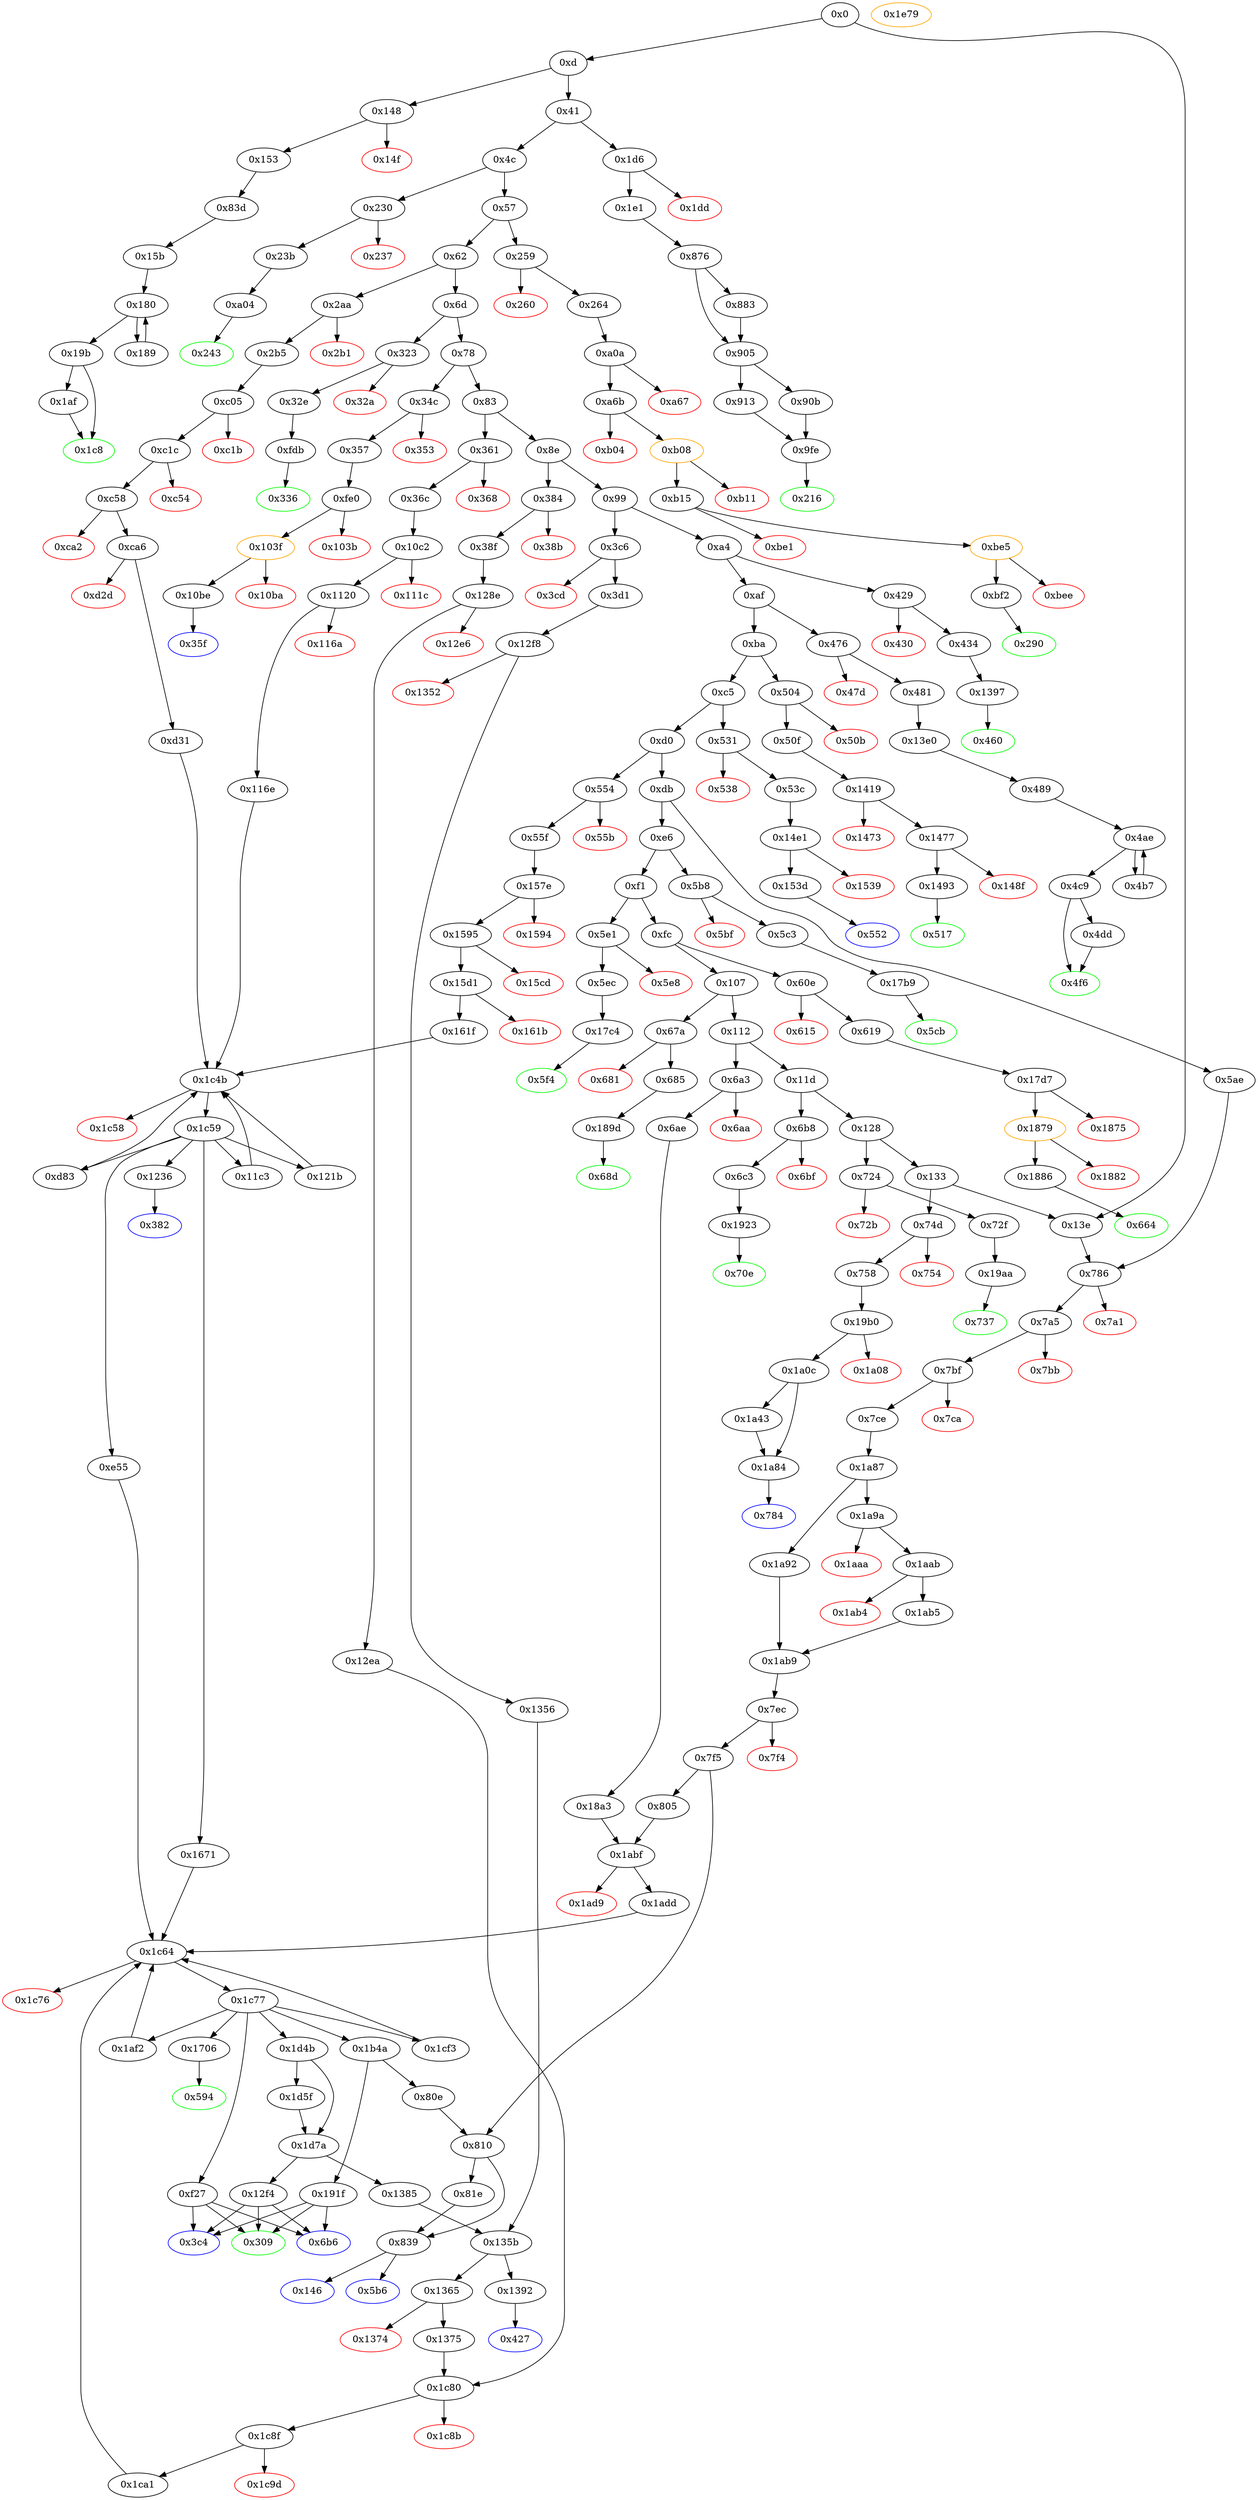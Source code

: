 strict digraph "" {
"0x6c3" [fillcolor=white, id="0x6c3", style=filled, tooltip="Block 0x6c3\n[0x6c3:0x70d]\n---\nPredecessors: [0x6b8]\nSuccessors: [0x1923]\n---\n0x6c3 JUMPDEST\n0x6c4 PUSH2 0x70e\n0x6c7 PUSH1 0x4\n0x6c9 DUP1\n0x6ca DUP1\n0x6cb CALLDATALOAD\n0x6cc PUSH20 0xffffffffffffffffffffffffffffffffffffffff\n0x6e1 AND\n0x6e2 SWAP1\n0x6e3 PUSH1 0x20\n0x6e5 ADD\n0x6e6 SWAP1\n0x6e7 SWAP2\n0x6e8 SWAP1\n0x6e9 DUP1\n0x6ea CALLDATALOAD\n0x6eb PUSH20 0xffffffffffffffffffffffffffffffffffffffff\n0x700 AND\n0x701 SWAP1\n0x702 PUSH1 0x20\n0x704 ADD\n0x705 SWAP1\n0x706 SWAP2\n0x707 SWAP1\n0x708 POP\n0x709 POP\n0x70a PUSH2 0x1923\n0x70d JUMP\n---\n0x6c3: JUMPDEST \n0x6c4: V498 = 0x70e\n0x6c7: V499 = 0x4\n0x6cb: V500 = CALLDATALOAD 0x4\n0x6cc: V501 = 0xffffffffffffffffffffffffffffffffffffffff\n0x6e1: V502 = AND 0xffffffffffffffffffffffffffffffffffffffff V500\n0x6e3: V503 = 0x20\n0x6e5: V504 = ADD 0x20 0x4\n0x6ea: V505 = CALLDATALOAD 0x24\n0x6eb: V506 = 0xffffffffffffffffffffffffffffffffffffffff\n0x700: V507 = AND 0xffffffffffffffffffffffffffffffffffffffff V505\n0x702: V508 = 0x20\n0x704: V509 = ADD 0x20 0x24\n0x70a: V510 = 0x1923\n0x70d: JUMP 0x1923\n---\nEntry stack: [V11]\nStack pops: 0\nStack additions: [0x70e, V502, V507]\nExit stack: [V11, 0x70e, V502, V507]\n\nDef sites:\nV11: {0xd.0x35}\n"];
"0x1dd" [color=red, fillcolor=white, id="0x1dd", style=filled, tooltip="Block 0x1dd\n[0x1dd:0x1e0]\n---\nPredecessors: [0x1d6]\nSuccessors: []\n---\n0x1dd PUSH1 0x0\n0x1df DUP1\n0x1e0 REVERT\n---\n0x1dd: V136 = 0x0\n0x1e0: REVERT 0x0 0x0\n---\nEntry stack: [V11]\nStack pops: 0\nStack additions: []\nExit stack: [V11]\n\nDef sites:\nV11: {0xd.0x35}\n"];
"0xca6" [fillcolor=white, id="0xca6", style=filled, tooltip="Block 0xca6\n[0xca6:0xd2c]\n---\nPredecessors: [0xc58]\nSuccessors: [0xd2d, 0xd31]\n---\n0xca6 JUMPDEST\n0xca7 PUSH1 0x3\n0xca9 PUSH1 0x0\n0xcab DUP7\n0xcac PUSH20 0xffffffffffffffffffffffffffffffffffffffff\n0xcc1 AND\n0xcc2 PUSH20 0xffffffffffffffffffffffffffffffffffffffff\n0xcd7 AND\n0xcd8 DUP2\n0xcd9 MSTORE\n0xcda PUSH1 0x20\n0xcdc ADD\n0xcdd SWAP1\n0xcde DUP2\n0xcdf MSTORE\n0xce0 PUSH1 0x20\n0xce2 ADD\n0xce3 PUSH1 0x0\n0xce5 SHA3\n0xce6 PUSH1 0x0\n0xce8 CALLER\n0xce9 PUSH20 0xffffffffffffffffffffffffffffffffffffffff\n0xcfe AND\n0xcff PUSH20 0xffffffffffffffffffffffffffffffffffffffff\n0xd14 AND\n0xd15 DUP2\n0xd16 MSTORE\n0xd17 PUSH1 0x20\n0xd19 ADD\n0xd1a SWAP1\n0xd1b DUP2\n0xd1c MSTORE\n0xd1d PUSH1 0x20\n0xd1f ADD\n0xd20 PUSH1 0x0\n0xd22 SHA3\n0xd23 SLOAD\n0xd24 DUP4\n0xd25 GT\n0xd26 ISZERO\n0xd27 ISZERO\n0xd28 ISZERO\n0xd29 PUSH2 0xd31\n0xd2c JUMPI\n---\n0xca6: JUMPDEST \n0xca7: V843 = 0x3\n0xca9: V844 = 0x0\n0xcac: V845 = 0xffffffffffffffffffffffffffffffffffffffff\n0xcc1: V846 = AND 0xffffffffffffffffffffffffffffffffffffffff V203\n0xcc2: V847 = 0xffffffffffffffffffffffffffffffffffffffff\n0xcd7: V848 = AND 0xffffffffffffffffffffffffffffffffffffffff V846\n0xcd9: M[0x0] = V848\n0xcda: V849 = 0x20\n0xcdc: V850 = ADD 0x20 0x0\n0xcdf: M[0x20] = 0x3\n0xce0: V851 = 0x20\n0xce2: V852 = ADD 0x20 0x20\n0xce3: V853 = 0x0\n0xce5: V854 = SHA3 0x0 0x40\n0xce6: V855 = 0x0\n0xce8: V856 = CALLER\n0xce9: V857 = 0xffffffffffffffffffffffffffffffffffffffff\n0xcfe: V858 = AND 0xffffffffffffffffffffffffffffffffffffffff V856\n0xcff: V859 = 0xffffffffffffffffffffffffffffffffffffffff\n0xd14: V860 = AND 0xffffffffffffffffffffffffffffffffffffffff V858\n0xd16: M[0x0] = V860\n0xd17: V861 = 0x20\n0xd19: V862 = ADD 0x20 0x0\n0xd1c: M[0x20] = V854\n0xd1d: V863 = 0x20\n0xd1f: V864 = ADD 0x20 0x20\n0xd20: V865 = 0x0\n0xd22: V866 = SHA3 0x0 0x40\n0xd23: V867 = S[V866]\n0xd25: V868 = GT V211 V867\n0xd26: V869 = ISZERO V868\n0xd27: V870 = ISZERO V869\n0xd28: V871 = ISZERO V870\n0xd29: V872 = 0xd31\n0xd2c: JUMPI 0xd31 V871\n---\nEntry stack: [V11, 0x309, V203, V208, V211, 0x0, 0x60]\nStack pops: 5\nStack additions: [S4, S3, S2, S1, S0]\nExit stack: [V11, 0x309, V203, V208, V211, 0x0, 0x60]\n\nDef sites:\nV11: {0xd.0x35}\n0x309: {0x2b5.0x2b6}\nV203: {0x2b5.0x2d3}\nV208: {0x2b5.0x2f2}\nV211: {0x2b5.0x2fb}\n0x0: {0xc05.0xc06}\n0x60: {0xc05.0xc08}\n"];
"0x80e" [fillcolor=white, id="0x80e", style=filled, tooltip="Block 0x80e\n[0x80e:0x80f]\n---\nPredecessors: [0x1b4a]\nSuccessors: [0x810]\n---\n0x80e JUMPDEST\n0x80f POP\n---\n0x80e: JUMPDEST \n---\nEntry stack: [V11, S3, S2, S1, 0x1]\nStack pops: 1\nStack additions: []\nExit stack: [V11, S3, S2, S1]\n\nDef sites:\nV11: {0xd.0x35}\nS3: {0x3d1.0x3d2, 0x5ae.0x5af, 0xd.0x35, 0x13e.0x13f}\nS2: {0x7f5_0x1ab5.0x7f6, 0xd.0x35, 0x7f5_0x1a92.0x7f6, 0x6ae.0x6af, 0x38f.0x390, 0x3d1.0x3f2, 0x2b5.0x2b6}\nS1: {0x55f.0x560, 0x7f5_0x1ab5.0x7f9, 0x38f.0x3ad, 0x3d1.0x419, 0x18a3.0x18e7, 0x7f5_0x1a92.0x7f9, 0x2b5.0x2d3}\n0x1: {0x1b4a.0x1c42}\n"];
"0x1c9d" [color=red, fillcolor=white, id="0x1c9d", style=filled, tooltip="Block 0x1c9d\n[0x1c9d:0x1ca0]\n---\nPredecessors: [0x1c8f]\nSuccessors: []\n---\n0x1c9d PUSH1 0x0\n0x1c9f DUP1\n0x1ca0 REVERT\n---\n0x1c9d: V1676 = 0x0\n0x1ca0: REVERT 0x0 0x0\n---\nEntry stack: [V11, S6, S5, S4, S3, {0x12f4, 0x1385}, S1, S0]\nStack pops: 0\nStack additions: []\nExit stack: [V11, S6, S5, S4, S3, {0x12f4, 0x1385}, S1, S0]\n\nDef sites:\nV11: {0xd.0x35}\nS6: {0x3d1.0x3d2, 0xd.0x35}\nS5: {0x3d1.0x3f2, 0x38f.0x390}\nS4: {0x3d1.0x419, 0x38f.0x3ad}\nS3: {0x1385_0x1d7a_0x1d4b.0x138a, 0x1385_0x1d7a_0x1d5f.0x138a, 0x38f.0x3b6, 0x1356.0x1357}\n{0x12f4, 0x1385}: {0x12ea.0x12eb, 0x1365.0x1365}\nS1: {0x1375.0x137f, 0x38f.0x3ad}\nS0: {0x3d1.0x419, 0x38f.0x3ad, 0x38f.0x3b6}\n"];
"0x1c59" [fillcolor=white, id="0x1c59", style=filled, tooltip="Block 0x1c59\n[0x1c59:0x1c63]\n---\nPredecessors: [0x1c4b]\nSuccessors: [0xd83, 0xe55, 0x11c3, 0x121b, 0x1236, 0x1671]\n---\n0x1c59 JUMPDEST\n0x1c5a DUP2\n0x1c5b DUP4\n0x1c5c SUB\n0x1c5d SWAP1\n0x1c5e POP\n0x1c5f SWAP3\n0x1c60 SWAP2\n0x1c61 POP\n0x1c62 POP\n0x1c63 JUMP\n---\n0x1c59: JUMPDEST \n0x1c5c: V1654 = SUB S2 S1\n0x1c63: JUMP {0xd83, 0xe55, 0x11c3, 0x121b, 0x1236, 0x1671}\n---\nEntry stack: [V11, S9, S8, S7, S6, S5, S4, {0xd83, 0xe55, 0x11c3, 0x121b, 0x1236, 0x1671}, S2, S1, 0x0]\nStack pops: 4\nStack additions: [V1654]\nExit stack: [V11, S9, S8, S7, S6, S5, S4, V1654]\n\nDef sites:\nV11: {0xd.0x35}\nS9: {0xd.0x35, 0x2b5.0x2b6}\nS8: {0x2b5.0x2d3, 0x55f.0x560}\nS7: {0x2b5.0x2f2, 0xd.0x35, 0x55f.0x57d}\nS6: {0x2b5.0x2fb, 0x36c.0x36d, 0x55f.0x586}\nS5: {0xc05.0xc06, 0x36c.0x374, 0x157e.0x157f}\nS4: {0x116e.0x116f, 0xc05.0xc08, 0x157e.0x1581}\n{0xd83, 0xe55, 0x11c3, 0x121b, 0x1236, 0x1671}: {0x121b.0x1222, 0x11c3.0x1207, 0x161f.0x1620, 0x116e.0x1172, 0xd31.0xd32, 0xd83.0xdc7}\nS2: {0x121b.0x1228, 0x11c3.0x120d, 0x161f.0x1663, 0x116e.0x11b5, 0xd31.0xd75, 0xd83.0xe47}\nS1: {0x36c.0x36d, 0x55f.0x586, 0x36c.0x374, 0x157e.0x157f, 0xc05.0xc06, 0x2b5.0x2fb}\n0x0: {0x1c4b.0x1c4c}\n"];
"0x216" [color=green, fillcolor=white, id="0x216", style=filled, tooltip="Block 0x216\n[0x216:0x22f]\n---\nPredecessors: [0x9fe]\nSuccessors: []\n---\n0x216 JUMPDEST\n0x217 PUSH1 0x40\n0x219 MLOAD\n0x21a DUP1\n0x21b DUP3\n0x21c ISZERO\n0x21d ISZERO\n0x21e ISZERO\n0x21f ISZERO\n0x220 DUP2\n0x221 MSTORE\n0x222 PUSH1 0x20\n0x224 ADD\n0x225 SWAP2\n0x226 POP\n0x227 POP\n0x228 PUSH1 0x40\n0x22a MLOAD\n0x22b DUP1\n0x22c SWAP2\n0x22d SUB\n0x22e SWAP1\n0x22f RETURN\n---\n0x216: JUMPDEST \n0x217: V148 = 0x40\n0x219: V149 = M[0x40]\n0x21c: V150 = ISZERO {0x0, 0x1}\n0x21d: V151 = ISZERO V150\n0x21e: V152 = ISZERO V151\n0x21f: V153 = ISZERO V152\n0x221: M[V149] = V153\n0x222: V154 = 0x20\n0x224: V155 = ADD 0x20 V149\n0x228: V156 = 0x40\n0x22a: V157 = M[0x40]\n0x22d: V158 = SUB V155 V157\n0x22f: RETURN V157 V158\n---\nEntry stack: [V11, {0x0, 0x1}]\nStack pops: 1\nStack additions: []\nExit stack: [V11]\n\nDef sites:\nV11: {0xd.0x35}\n{0x0, 0x1}: {0x913.0x9fa, 0x90b.0x90b}\n"];
"0x1595" [fillcolor=white, id="0x1595", style=filled, tooltip="Block 0x1595\n[0x1595:0x15cc]\n---\nPredecessors: [0x157e]\nSuccessors: [0x15cd, 0x15d1]\n---\n0x1595 JUMPDEST\n0x1596 PUSH1 0x0\n0x1598 PUSH20 0xffffffffffffffffffffffffffffffffffffffff\n0x15ad AND\n0x15ae DUP5\n0x15af PUSH20 0xffffffffffffffffffffffffffffffffffffffff\n0x15c4 AND\n0x15c5 EQ\n0x15c6 ISZERO\n0x15c7 ISZERO\n0x15c8 ISZERO\n0x15c9 PUSH2 0x15d1\n0x15cc JUMPI\n---\n0x1595: JUMPDEST \n0x1596: V1312 = 0x0\n0x1598: V1313 = 0xffffffffffffffffffffffffffffffffffffffff\n0x15ad: V1314 = AND 0xffffffffffffffffffffffffffffffffffffffff 0x0\n0x15af: V1315 = 0xffffffffffffffffffffffffffffffffffffffff\n0x15c4: V1316 = AND 0xffffffffffffffffffffffffffffffffffffffff V401\n0x15c5: V1317 = EQ V1316 0x0\n0x15c6: V1318 = ISZERO V1317\n0x15c7: V1319 = ISZERO V1318\n0x15c8: V1320 = ISZERO V1319\n0x15c9: V1321 = 0x15d1\n0x15cc: JUMPI 0x15d1 V1320\n---\nEntry stack: [V11, 0x594, V401, V404, 0x0, 0x40]\nStack pops: 4\nStack additions: [S3, S2, S1, S0]\nExit stack: [V11, 0x594, V401, V404, 0x0, 0x40]\n\nDef sites:\nV11: {0xd.0x35}\n0x594: {0x55f.0x560}\nV401: {0x55f.0x57d}\nV404: {0x55f.0x586}\n0x0: {0x157e.0x157f}\n0x40: {0x157e.0x1581}\n"];
"0x35f" [color=blue, fillcolor=white, id="0x35f", style=filled, tooltip="Block 0x35f\n[0x35f:0x360]\n---\nPredecessors: [0x10be]\nSuccessors: []\n---\n0x35f JUMPDEST\n0x360 STOP\n---\n0x35f: JUMPDEST \n0x360: STOP \n---\nEntry stack: [V11]\nStack pops: 0\nStack additions: []\nExit stack: [V11]\n\nDef sites:\nV11: {0xd.0x35}\n"];
"0x135b" [fillcolor=white, id="0x135b", style=filled, tooltip="Block 0x135b\n[0x135b:0x1364]\n---\nPredecessors: [0x1356, 0x1385]\nSuccessors: [0x1365, 0x1392]\n---\n0x135b JUMPDEST\n0x135c DUP3\n0x135d MLOAD\n0x135e DUP2\n0x135f LT\n0x1360 ISZERO\n0x1361 PUSH2 0x1392\n0x1364 JUMPI\n---\n0x135b: JUMPDEST \n0x135d: V1179 = M[S2]\n0x135f: V1180 = LT S0 V1179\n0x1360: V1181 = ISZERO V1180\n0x1361: V1182 = 0x1392\n0x1364: JUMPI 0x1392 V1181\n---\nEntry stack: [V11, S3, S2, S1, S0]\nStack pops: 3\nStack additions: [S2, S1, S0]\nExit stack: [V11, S3, S2, S1, S0]\n\nDef sites:\nV11: {0xd.0x35}\nS3: {0x3d1.0x3d2, 0x13e.0x13f, 0xd.0x35, 0x5ae.0x5af}\nS2: {0x7f5_0x1ab5.0x7f6, 0x7f5_0x1a92.0x7f6, 0xd.0x35, 0x38f.0x390, 0x3d1.0x3f2, 0x2b5.0x2b6, 0x6ae.0x6af}\nS1: {0x55f.0x560, 0x7f5_0x1ab5.0x7f9, 0x3d1.0x419, 0x38f.0x3ad, 0x18a3.0x18e7, 0x7f5_0x1a92.0x7f9, 0x2b5.0x2d3}\nS0: {0x1385.0x138a, 0x1356.0x1357}\n"];
"0x1a87" [fillcolor=white, id="0x1a87", style=filled, tooltip="Block 0x1a87\n[0x1a87:0x1a91]\n---\nPredecessors: [0x7ce]\nSuccessors: [0x1a92, 0x1a9a]\n---\n0x1a87 JUMPDEST\n0x1a88 PUSH1 0x0\n0x1a8a DUP1\n0x1a8b DUP4\n0x1a8c EQ\n0x1a8d ISZERO\n0x1a8e PUSH2 0x1a9a\n0x1a91 JUMPI\n---\n0x1a87: JUMPDEST \n0x1a88: V1559 = 0x0\n0x1a8c: V1560 = EQ V577 0x0\n0x1a8d: V1561 = ISZERO V1560\n0x1a8e: V1562 = 0x1a9a\n0x1a91: JUMPI 0x1a9a V1561\n---\nEntry stack: [V11, {0x146, 0x5b6}, 0x0, 0x0, 0xde0b6b3a7640000, 0x7ec, V577, V575]\nStack pops: 2\nStack additions: [S1, S0, 0x0]\nExit stack: [V11, {0x146, 0x5b6}, 0x0, 0x0, 0xde0b6b3a7640000, 0x7ec, V577, V575, 0x0]\n\nDef sites:\nV11: {0xd.0x35}\n{0x146, 0x5b6}: {0x5ae.0x5af, 0x13e.0x13f}\n0x0: {0x7a5.0x7a6}\n0x0: {0x786.0x787}\n0xde0b6b3a7640000: {0x7ce.0x7cf}\n0x7ec: {0x7ce.0x7d8}\nV577: {0x7ce.0x7de}\nV575: {0x7ce.0x7db}\n"];
"0x784" [color=blue, fillcolor=white, id="0x784", style=filled, tooltip="Block 0x784\n[0x784:0x785]\n---\nPredecessors: [0x1a84]\nSuccessors: []\n---\n0x784 JUMPDEST\n0x785 STOP\n---\n0x784: JUMPDEST \n0x785: STOP \n---\nEntry stack: [V11]\nStack pops: 0\nStack additions: []\nExit stack: [V11]\n\nDef sites:\nV11: {0xd.0x35}\n"];
"0xc1c" [fillcolor=white, id="0xc1c", style=filled, tooltip="Block 0xc1c\n[0xc1c:0xc53]\n---\nPredecessors: [0xc05]\nSuccessors: [0xc54, 0xc58]\n---\n0xc1c JUMPDEST\n0xc1d PUSH1 0x0\n0xc1f PUSH20 0xffffffffffffffffffffffffffffffffffffffff\n0xc34 AND\n0xc35 DUP5\n0xc36 PUSH20 0xffffffffffffffffffffffffffffffffffffffff\n0xc4b AND\n0xc4c EQ\n0xc4d ISZERO\n0xc4e ISZERO\n0xc4f ISZERO\n0xc50 PUSH2 0xc58\n0xc53 JUMPI\n---\n0xc1c: JUMPDEST \n0xc1d: V813 = 0x0\n0xc1f: V814 = 0xffffffffffffffffffffffffffffffffffffffff\n0xc34: V815 = AND 0xffffffffffffffffffffffffffffffffffffffff 0x0\n0xc36: V816 = 0xffffffffffffffffffffffffffffffffffffffff\n0xc4b: V817 = AND 0xffffffffffffffffffffffffffffffffffffffff V208\n0xc4c: V818 = EQ V817 0x0\n0xc4d: V819 = ISZERO V818\n0xc4e: V820 = ISZERO V819\n0xc4f: V821 = ISZERO V820\n0xc50: V822 = 0xc58\n0xc53: JUMPI 0xc58 V821\n---\nEntry stack: [V11, 0x309, V203, V208, V211, 0x0, 0x60]\nStack pops: 4\nStack additions: [S3, S2, S1, S0]\nExit stack: [V11, 0x309, V203, V208, V211, 0x0, 0x60]\n\nDef sites:\nV11: {0xd.0x35}\n0x309: {0x2b5.0x2b6}\nV203: {0x2b5.0x2d3}\nV208: {0x2b5.0x2f2}\nV211: {0x2b5.0x2fb}\n0x0: {0xc05.0xc06}\n0x60: {0xc05.0xc08}\n"];
"0x5c3" [fillcolor=white, id="0x5c3", style=filled, tooltip="Block 0x5c3\n[0x5c3:0x5ca]\n---\nPredecessors: [0x5b8]\nSuccessors: [0x17b9]\n---\n0x5c3 JUMPDEST\n0x5c4 PUSH2 0x5cb\n0x5c7 PUSH2 0x17b9\n0x5ca JUMP\n---\n0x5c3: JUMPDEST \n0x5c4: V425 = 0x5cb\n0x5c7: V426 = 0x17b9\n0x5ca: JUMP 0x17b9\n---\nEntry stack: [V11]\nStack pops: 0\nStack additions: [0x5cb]\nExit stack: [V11, 0x5cb]\n\nDef sites:\nV11: {0xd.0x35}\n"];
"0xa4" [fillcolor=white, id="0xa4", style=filled, tooltip="Block 0xa4\n[0xa4:0xae]\n---\nPredecessors: [0x99]\nSuccessors: [0xaf, 0x429]\n---\n0xa4 DUP1\n0xa5 PUSH4 0x70a08231\n0xaa EQ\n0xab PUSH2 0x429\n0xae JUMPI\n---\n0xa5: V42 = 0x70a08231\n0xaa: V43 = EQ 0x70a08231 V11\n0xab: V44 = 0x429\n0xae: JUMPI 0x429 V43\n---\nEntry stack: [V11]\nStack pops: 1\nStack additions: [S0]\nExit stack: [V11]\n\nDef sites:\nV11: {0xd.0x35}\n"];
"0x0" [fillcolor=white, id="0x0", style=filled, tooltip="Block 0x0\n[0x0:0xc]\n---\nPredecessors: []\nSuccessors: [0xd, 0x13e]\n---\n0x0 PUSH1 0x60\n0x2 PUSH1 0x40\n0x4 MSTORE\n0x5 PUSH1 0x4\n0x7 CALLDATASIZE\n0x8 LT\n0x9 PUSH2 0x13e\n0xc JUMPI\n---\n0x0: V0 = 0x60\n0x2: V1 = 0x40\n0x4: M[0x40] = 0x60\n0x5: V2 = 0x4\n0x7: V3 = CALLDATASIZE\n0x8: V4 = LT V3 0x4\n0x9: V5 = 0x13e\n0xc: JUMPI 0x13e V4\n---\nEntry stack: []\nStack pops: 0\nStack additions: []\nExit stack: []\n\nDef sites:\n"];
"0x724" [fillcolor=white, id="0x724", style=filled, tooltip="Block 0x724\n[0x724:0x72a]\n---\nPredecessors: [0x128]\nSuccessors: [0x72b, 0x72f]\n---\n0x724 JUMPDEST\n0x725 CALLVALUE\n0x726 ISZERO\n0x727 PUSH2 0x72f\n0x72a JUMPI\n---\n0x724: JUMPDEST \n0x725: V518 = CALLVALUE\n0x726: V519 = ISZERO V518\n0x727: V520 = 0x72f\n0x72a: JUMPI 0x72f V519\n---\nEntry stack: [V11]\nStack pops: 0\nStack additions: []\nExit stack: [V11]\n\nDef sites:\nV11: {0xd.0x35}\n"];
"0x361" [fillcolor=white, id="0x361", style=filled, tooltip="Block 0x361\n[0x361:0x367]\n---\nPredecessors: [0x83]\nSuccessors: [0x368, 0x36c]\n---\n0x361 JUMPDEST\n0x362 CALLVALUE\n0x363 ISZERO\n0x364 PUSH2 0x36c\n0x367 JUMPI\n---\n0x361: JUMPDEST \n0x362: V245 = CALLVALUE\n0x363: V246 = ISZERO V245\n0x364: V247 = 0x36c\n0x367: JUMPI 0x36c V246\n---\nEntry stack: [V11]\nStack pops: 0\nStack additions: []\nExit stack: [V11]\n\nDef sites:\nV11: {0xd.0x35}\n"];
"0x1a9a" [fillcolor=white, id="0x1a9a", style=filled, tooltip="Block 0x1a9a\n[0x1a9a:0x1aa9]\n---\nPredecessors: [0x1a87]\nSuccessors: [0x1aaa, 0x1aab]\n---\n0x1a9a JUMPDEST\n0x1a9b DUP2\n0x1a9c DUP4\n0x1a9d MUL\n0x1a9e SWAP1\n0x1a9f POP\n0x1aa0 DUP2\n0x1aa1 DUP4\n0x1aa2 DUP3\n0x1aa3 DUP2\n0x1aa4 ISZERO\n0x1aa5 ISZERO\n0x1aa6 PUSH2 0x1aab\n0x1aa9 JUMPI\n---\n0x1a9a: JUMPDEST \n0x1a9d: V1565 = MUL V577 V575\n0x1aa4: V1566 = ISZERO V577\n0x1aa5: V1567 = ISZERO V1566\n0x1aa6: V1568 = 0x1aab\n0x1aa9: JUMPI 0x1aab V1567\n---\nEntry stack: [V11, {0x146, 0x5b6}, 0x0, 0x0, 0xde0b6b3a7640000, 0x7ec, V577, V575, 0x0]\nStack pops: 3\nStack additions: [S2, S1, V1565, S1, S2, V1565]\nExit stack: [V11, {0x146, 0x5b6}, 0x0, 0x0, 0xde0b6b3a7640000, 0x7ec, V577, V575, V1565, V575, V577, V1565]\n\nDef sites:\nV11: {0xd.0x35}\n{0x146, 0x5b6}: {0x5ae.0x5af, 0x13e.0x13f}\n0x0: {0x7a5.0x7a6}\n0x0: {0x786.0x787}\n0xde0b6b3a7640000: {0x7ce.0x7cf}\n0x7ec: {0x7ce.0x7d8}\nV577: {0x7ce.0x7de}\nV575: {0x7ce.0x7db}\n0x0: {0x1a87.0x1a88}\n"];
"0xd31" [fillcolor=white, id="0xd31", style=filled, tooltip="Block 0xd31\n[0xd31:0xd82]\n---\nPredecessors: [0xca6]\nSuccessors: [0x1c4b]\n---\n0xd31 JUMPDEST\n0xd32 PUSH2 0xd83\n0xd35 DUP4\n0xd36 PUSH1 0x2\n0xd38 PUSH1 0x0\n0xd3a DUP9\n0xd3b PUSH20 0xffffffffffffffffffffffffffffffffffffffff\n0xd50 AND\n0xd51 PUSH20 0xffffffffffffffffffffffffffffffffffffffff\n0xd66 AND\n0xd67 DUP2\n0xd68 MSTORE\n0xd69 PUSH1 0x20\n0xd6b ADD\n0xd6c SWAP1\n0xd6d DUP2\n0xd6e MSTORE\n0xd6f PUSH1 0x20\n0xd71 ADD\n0xd72 PUSH1 0x0\n0xd74 SHA3\n0xd75 SLOAD\n0xd76 PUSH2 0x1c4b\n0xd79 SWAP1\n0xd7a SWAP2\n0xd7b SWAP1\n0xd7c PUSH4 0xffffffff\n0xd81 AND\n0xd82 JUMP\n---\n0xd31: JUMPDEST \n0xd32: V874 = 0xd83\n0xd36: V875 = 0x2\n0xd38: V876 = 0x0\n0xd3b: V877 = 0xffffffffffffffffffffffffffffffffffffffff\n0xd50: V878 = AND 0xffffffffffffffffffffffffffffffffffffffff V203\n0xd51: V879 = 0xffffffffffffffffffffffffffffffffffffffff\n0xd66: V880 = AND 0xffffffffffffffffffffffffffffffffffffffff V878\n0xd68: M[0x0] = V880\n0xd69: V881 = 0x20\n0xd6b: V882 = ADD 0x20 0x0\n0xd6e: M[0x20] = 0x2\n0xd6f: V883 = 0x20\n0xd71: V884 = ADD 0x20 0x20\n0xd72: V885 = 0x0\n0xd74: V886 = SHA3 0x0 0x40\n0xd75: V887 = S[V886]\n0xd76: V888 = 0x1c4b\n0xd7c: V889 = 0xffffffff\n0xd81: V890 = AND 0xffffffff 0x1c4b\n0xd82: JUMP 0x1c4b\n---\nEntry stack: [V11, 0x309, V203, V208, V211, 0x0, 0x60]\nStack pops: 5\nStack additions: [S4, S3, S2, S1, S0, 0xd83, V887, S2]\nExit stack: [V11, 0x309, V203, V208, V211, 0x0, 0x60, 0xd83, V887, V211]\n\nDef sites:\nV11: {0xd.0x35}\n0x309: {0x2b5.0x2b6}\nV203: {0x2b5.0x2d3}\nV208: {0x2b5.0x2f2}\nV211: {0x2b5.0x2fb}\n0x0: {0xc05.0xc06}\n0x60: {0xc05.0xc08}\n"];
"0x161f" [fillcolor=white, id="0x161f", style=filled, tooltip="Block 0x161f\n[0x161f:0x1670]\n---\nPredecessors: [0x15d1]\nSuccessors: [0x1c4b]\n---\n0x161f JUMPDEST\n0x1620 PUSH2 0x1671\n0x1623 DUP4\n0x1624 PUSH1 0x2\n0x1626 PUSH1 0x0\n0x1628 CALLER\n0x1629 PUSH20 0xffffffffffffffffffffffffffffffffffffffff\n0x163e AND\n0x163f PUSH20 0xffffffffffffffffffffffffffffffffffffffff\n0x1654 AND\n0x1655 DUP2\n0x1656 MSTORE\n0x1657 PUSH1 0x20\n0x1659 ADD\n0x165a SWAP1\n0x165b DUP2\n0x165c MSTORE\n0x165d PUSH1 0x20\n0x165f ADD\n0x1660 PUSH1 0x0\n0x1662 SHA3\n0x1663 SLOAD\n0x1664 PUSH2 0x1c4b\n0x1667 SWAP1\n0x1668 SWAP2\n0x1669 SWAP1\n0x166a PUSH4 0xffffffff\n0x166f AND\n0x1670 JUMP\n---\n0x161f: JUMPDEST \n0x1620: V1343 = 0x1671\n0x1624: V1344 = 0x2\n0x1626: V1345 = 0x0\n0x1628: V1346 = CALLER\n0x1629: V1347 = 0xffffffffffffffffffffffffffffffffffffffff\n0x163e: V1348 = AND 0xffffffffffffffffffffffffffffffffffffffff V1346\n0x163f: V1349 = 0xffffffffffffffffffffffffffffffffffffffff\n0x1654: V1350 = AND 0xffffffffffffffffffffffffffffffffffffffff V1348\n0x1656: M[0x0] = V1350\n0x1657: V1351 = 0x20\n0x1659: V1352 = ADD 0x20 0x0\n0x165c: M[0x20] = 0x2\n0x165d: V1353 = 0x20\n0x165f: V1354 = ADD 0x20 0x20\n0x1660: V1355 = 0x0\n0x1662: V1356 = SHA3 0x0 0x40\n0x1663: V1357 = S[V1356]\n0x1664: V1358 = 0x1c4b\n0x166a: V1359 = 0xffffffff\n0x166f: V1360 = AND 0xffffffff 0x1c4b\n0x1670: JUMP 0x1c4b\n---\nEntry stack: [V11, 0x594, V401, V404, 0x0, 0x40]\nStack pops: 3\nStack additions: [S2, S1, S0, 0x1671, V1357, S2]\nExit stack: [V11, 0x594, V401, V404, 0x0, 0x40, 0x1671, V1357, V404]\n\nDef sites:\nV11: {0xd.0x35}\n0x594: {0x55f.0x560}\nV401: {0x55f.0x57d}\nV404: {0x55f.0x586}\n0x0: {0x157e.0x157f}\n0x40: {0x157e.0x1581}\n"];
"0x1aab" [fillcolor=white, id="0x1aab", style=filled, tooltip="Block 0x1aab\n[0x1aab:0x1ab3]\n---\nPredecessors: [0x1a9a]\nSuccessors: [0x1ab4, 0x1ab5]\n---\n0x1aab JUMPDEST\n0x1aac DIV\n0x1aad EQ\n0x1aae ISZERO\n0x1aaf ISZERO\n0x1ab0 PUSH2 0x1ab5\n0x1ab3 JUMPI\n---\n0x1aab: JUMPDEST \n0x1aac: V1569 = DIV V1565 V577\n0x1aad: V1570 = EQ V1569 V575\n0x1aae: V1571 = ISZERO V1570\n0x1aaf: V1572 = ISZERO V1571\n0x1ab0: V1573 = 0x1ab5\n0x1ab3: JUMPI 0x1ab5 V1572\n---\nEntry stack: [V11, {0x146, 0x5b6}, 0x0, 0x0, 0xde0b6b3a7640000, 0x7ec, V577, V575, V1565, V575, V577, V1565]\nStack pops: 3\nStack additions: []\nExit stack: [V11, {0x146, 0x5b6}, 0x0, 0x0, 0xde0b6b3a7640000, 0x7ec, V577, V575, V1565]\n\nDef sites:\nV11: {0xd.0x35}\n{0x146, 0x5b6}: {0x5ae.0x5af, 0x13e.0x13f}\n0x0: {0x7a5.0x7a6}\n0x0: {0x786.0x787}\n0xde0b6b3a7640000: {0x7ce.0x7cf}\n0x7ec: {0x7ce.0x7d8}\nV577: {0x7ce.0x7de}\nV575: {0x7ce.0x7db}\nV1565: {0x1a9a.0x1a9d}\nV575: {0x7ce.0x7db}\nV577: {0x7ce.0x7de}\nV1565: {0x1a9a.0x1a9d}\n"];
"0x6b6" [color=blue, fillcolor=white, id="0x6b6", style=filled, tooltip="Block 0x6b6\n[0x6b6:0x6b7]\n---\nPredecessors: [0xf27, 0x12f4, 0x191f]\nSuccessors: []\n---\n0x6b6 JUMPDEST\n0x6b7 STOP\n---\n0x6b6: JUMPDEST \n0x6b7: STOP \n---\nEntry stack: [V11, S1, S0]\nStack pops: 0\nStack additions: []\nExit stack: [V11, S1, S0]\n\nDef sites:\nV11: {0xd.0x35}\nS1: {0x3d1.0x3d2, 0x5ae.0x5af, 0xd.0x35, 0x13e.0x13f}\nS0: {0xf27.0xfd0, 0x13e.0x13f, 0xd.0x35, 0x5ae.0x5af}\n"];
"0x78" [fillcolor=white, id="0x78", style=filled, tooltip="Block 0x78\n[0x78:0x82]\n---\nPredecessors: [0x6d]\nSuccessors: [0x83, 0x34c]\n---\n0x78 DUP1\n0x79 PUSH4 0x3ccfd60b\n0x7e EQ\n0x7f PUSH2 0x34c\n0x82 JUMPI\n---\n0x79: V30 = 0x3ccfd60b\n0x7e: V31 = EQ 0x3ccfd60b V11\n0x7f: V32 = 0x34c\n0x82: JUMPI 0x34c V31\n---\nEntry stack: [V11]\nStack pops: 1\nStack additions: [S0]\nExit stack: [V11]\n\nDef sites:\nV11: {0xd.0x35}\n"];
"0x1ab9" [fillcolor=white, id="0x1ab9", style=filled, tooltip="Block 0x1ab9\n[0x1ab9:0x1abe]\n---\nPredecessors: [0x1a92, 0x1ab5]\nSuccessors: [0x7ec]\n---\n0x1ab9 JUMPDEST\n0x1aba SWAP3\n0x1abb SWAP2\n0x1abc POP\n0x1abd POP\n0x1abe JUMP\n---\n0x1ab9: JUMPDEST \n0x1abe: JUMP 0x7ec\n---\nEntry stack: [V11, {0x146, 0x5b6}, 0x0, 0x0, 0xde0b6b3a7640000, 0x7ec, V577, V575, S0]\nStack pops: 4\nStack additions: [S0]\nExit stack: [V11, {0x146, 0x5b6}, 0x0, 0x0, 0xde0b6b3a7640000, S0]\n\nDef sites:\nV11: {0xd.0x35}\n{0x146, 0x5b6}: {0x5ae.0x5af, 0x13e.0x13f}\n0x0: {0x7a5.0x7a6}\n0x0: {0x786.0x787}\n0xde0b6b3a7640000: {0x7ce.0x7cf}\n0x7ec: {0x7ce.0x7d8}\nV577: {0x7ce.0x7de}\nV575: {0x7ce.0x7db}\nS0: {0x1a9a.0x1a9d, 0x1a92.0x1a92}\n"];
"0x427" [color=blue, fillcolor=white, id="0x427", style=filled, tooltip="Block 0x427\n[0x427:0x428]\n---\nPredecessors: [0x1392]\nSuccessors: []\n---\n0x427 JUMPDEST\n0x428 STOP\n---\n0x427: JUMPDEST \n0x428: STOP \n---\nEntry stack: [V11]\nStack pops: 0\nStack additions: []\nExit stack: [V11]\n\nDef sites:\nV11: {0xd.0x35}\n"];
"0x5cb" [color=green, fillcolor=white, id="0x5cb", style=filled, tooltip="Block 0x5cb\n[0x5cb:0x5e0]\n---\nPredecessors: [0x17b9]\nSuccessors: []\n---\n0x5cb JUMPDEST\n0x5cc PUSH1 0x40\n0x5ce MLOAD\n0x5cf DUP1\n0x5d0 DUP3\n0x5d1 DUP2\n0x5d2 MSTORE\n0x5d3 PUSH1 0x20\n0x5d5 ADD\n0x5d6 SWAP2\n0x5d7 POP\n0x5d8 POP\n0x5d9 PUSH1 0x40\n0x5db MLOAD\n0x5dc DUP1\n0x5dd SWAP2\n0x5de SUB\n0x5df SWAP1\n0x5e0 RETURN\n---\n0x5cb: JUMPDEST \n0x5cc: V427 = 0x40\n0x5ce: V428 = M[0x40]\n0x5d2: M[V428] = 0x2386f26fc10000\n0x5d3: V429 = 0x20\n0x5d5: V430 = ADD 0x20 V428\n0x5d9: V431 = 0x40\n0x5db: V432 = M[0x40]\n0x5de: V433 = SUB V430 V432\n0x5e0: RETURN V432 V433\n---\nEntry stack: [V11, 0x5cb, 0x2386f26fc10000]\nStack pops: 1\nStack additions: []\nExit stack: [V11, 0x5cb]\n\nDef sites:\nV11: {0xd.0x35}\n0x5cb: {0x5c3.0x5c4}\n0x2386f26fc10000: {0x17b9.0x17ba}\n"];
"0x10c2" [fillcolor=white, id="0x10c2", style=filled, tooltip="Block 0x10c2\n[0x10c2:0x111b]\n---\nPredecessors: [0x36c]\nSuccessors: [0x111c, 0x1120]\n---\n0x10c2 JUMPDEST\n0x10c3 PUSH1 0x0\n0x10c5 PUSH1 0x1\n0x10c7 PUSH1 0x0\n0x10c9 SWAP1\n0x10ca SLOAD\n0x10cb SWAP1\n0x10cc PUSH2 0x100\n0x10cf EXP\n0x10d0 SWAP1\n0x10d1 DIV\n0x10d2 PUSH20 0xffffffffffffffffffffffffffffffffffffffff\n0x10e7 AND\n0x10e8 PUSH20 0xffffffffffffffffffffffffffffffffffffffff\n0x10fd AND\n0x10fe CALLER\n0x10ff PUSH20 0xffffffffffffffffffffffffffffffffffffffff\n0x1114 AND\n0x1115 EQ\n0x1116 ISZERO\n0x1117 ISZERO\n0x1118 PUSH2 0x1120\n0x111b JUMPI\n---\n0x10c2: JUMPDEST \n0x10c3: V1046 = 0x0\n0x10c5: V1047 = 0x1\n0x10c7: V1048 = 0x0\n0x10ca: V1049 = S[0x1]\n0x10cc: V1050 = 0x100\n0x10cf: V1051 = EXP 0x100 0x0\n0x10d1: V1052 = DIV V1049 0x1\n0x10d2: V1053 = 0xffffffffffffffffffffffffffffffffffffffff\n0x10e7: V1054 = AND 0xffffffffffffffffffffffffffffffffffffffff V1052\n0x10e8: V1055 = 0xffffffffffffffffffffffffffffffffffffffff\n0x10fd: V1056 = AND 0xffffffffffffffffffffffffffffffffffffffff V1054\n0x10fe: V1057 = CALLER\n0x10ff: V1058 = 0xffffffffffffffffffffffffffffffffffffffff\n0x1114: V1059 = AND 0xffffffffffffffffffffffffffffffffffffffff V1057\n0x1115: V1060 = EQ V1059 V1056\n0x1116: V1061 = ISZERO V1060\n0x1117: V1062 = ISZERO V1061\n0x1118: V1063 = 0x1120\n0x111b: JUMPI 0x1120 V1062\n---\nEntry stack: [V11, 0x382, V251]\nStack pops: 0\nStack additions: [0x0]\nExit stack: [V11, 0x382, V251, 0x0]\n\nDef sites:\nV11: {0xd.0x35}\n0x382: {0x36c.0x36d}\nV251: {0x36c.0x374}\n"];
"0x121b" [fillcolor=white, id="0x121b", style=filled, tooltip="Block 0x121b\n[0x121b:0x1235]\n---\nPredecessors: [0x1c59]\nSuccessors: [0x1c4b]\n---\n0x121b JUMPDEST\n0x121c PUSH1 0x4\n0x121e DUP2\n0x121f SWAP1\n0x1220 SSTORE\n0x1221 POP\n0x1222 PUSH2 0x1236\n0x1225 DUP3\n0x1226 PUSH1 0x5\n0x1228 SLOAD\n0x1229 PUSH2 0x1c4b\n0x122c SWAP1\n0x122d SWAP2\n0x122e SWAP1\n0x122f PUSH4 0xffffffff\n0x1234 AND\n0x1235 JUMP\n---\n0x121b: JUMPDEST \n0x121c: V1121 = 0x4\n0x1220: S[0x4] = V1654\n0x1222: V1122 = 0x1236\n0x1226: V1123 = 0x5\n0x1228: V1124 = S[0x5]\n0x1229: V1125 = 0x1c4b\n0x122f: V1126 = 0xffffffff\n0x1234: V1127 = AND 0xffffffff 0x1c4b\n0x1235: JUMP 0x1c4b\n---\nEntry stack: [V11, S6, S5, S4, S3, S2, S1, V1654]\nStack pops: 3\nStack additions: [S2, S1, 0x1236, V1124, S2]\nExit stack: [V11, S6, S5, S4, S3, S2, S1, 0x1236, V1124, S2]\n\nDef sites:\nV11: {0xd.0x35}\nS6: {0xd.0x35, 0x2b5.0x2b6}\nS5: {0x2b5.0x2d3, 0x55f.0x560}\nS4: {0xd.0x35, 0x2b5.0x2f2, 0x55f.0x57d}\nS3: {0x2b5.0x2fb, 0x36c.0x36d, 0x55f.0x586}\nS2: {0xc05.0xc06, 0x36c.0x374, 0x157e.0x157f}\nS1: {0x157e.0x1581, 0xc05.0xc08, 0x116e.0x116f}\nV1654: {0x1c59.0x1c5c}\n"];
"0xc1b" [color=red, fillcolor=white, id="0xc1b", style=filled, tooltip="Block 0xc1b\n[0xc1b:0xc1b]\n---\nPredecessors: [0xc05]\nSuccessors: []\n---\n0xc1b INVALID\n---\n0xc1b: INVALID \n---\nEntry stack: [V11, 0x309, V203, V208, V211, 0x0, 0x60]\nStack pops: 0\nStack additions: []\nExit stack: [V11, 0x309, V203, V208, V211, 0x0, 0x60]\n\nDef sites:\nV11: {0xd.0x35}\n0x309: {0x2b5.0x2b6}\nV203: {0x2b5.0x2d3}\nV208: {0x2b5.0x2f2}\nV211: {0x2b5.0x2fb}\n0x0: {0xc05.0xc06}\n0x60: {0xc05.0xc08}\n"];
"0x664" [color=green, fillcolor=white, id="0x664", style=filled, tooltip="Block 0x664\n[0x664:0x679]\n---\nPredecessors: [0x1886]\nSuccessors: []\n---\n0x664 JUMPDEST\n0x665 PUSH1 0x40\n0x667 MLOAD\n0x668 DUP1\n0x669 DUP3\n0x66a DUP2\n0x66b MSTORE\n0x66c PUSH1 0x20\n0x66e ADD\n0x66f SWAP2\n0x670 POP\n0x671 POP\n0x672 PUSH1 0x40\n0x674 MLOAD\n0x675 DUP1\n0x676 SWAP2\n0x677 SUB\n0x678 SWAP1\n0x679 RETURN\n---\n0x664: JUMPDEST \n0x665: V468 = 0x40\n0x667: V469 = M[0x40]\n0x66b: M[V469] = V1463\n0x66c: V470 = 0x20\n0x66e: V471 = ADD 0x20 V469\n0x672: V472 = 0x40\n0x674: V473 = M[0x40]\n0x677: V474 = SUB V471 V473\n0x679: RETURN V473 V474\n---\nEntry stack: [V11, V1463]\nStack pops: 1\nStack additions: []\nExit stack: [V11]\n\nDef sites:\nV11: {0xd.0x35}\nV1463: {0x1886.0x188e}\n"];
"0x153d" [fillcolor=white, id="0x153d", style=filled, tooltip="Block 0x153d\n[0x153d:0x157d]\n---\nPredecessors: [0x14e1]\nSuccessors: [0x552]\n---\n0x153d JUMPDEST\n0x153e DUP1\n0x153f PUSH1 0x6\n0x1541 DUP2\n0x1542 SWAP1\n0x1543 SSTORE\n0x1544 POP\n0x1545 PUSH32 0xf7729fa834bbef70b6d3257c2317a562aa88b56c81b544814f93dc5963a2c003\n0x1566 DUP2\n0x1567 PUSH1 0x40\n0x1569 MLOAD\n0x156a DUP1\n0x156b DUP3\n0x156c DUP2\n0x156d MSTORE\n0x156e PUSH1 0x20\n0x1570 ADD\n0x1571 SWAP2\n0x1572 POP\n0x1573 POP\n0x1574 PUSH1 0x40\n0x1576 MLOAD\n0x1577 DUP1\n0x1578 SWAP2\n0x1579 SUB\n0x157a SWAP1\n0x157b LOG1\n0x157c POP\n0x157d JUMP\n---\n0x153d: JUMPDEST \n0x153f: V1292 = 0x6\n0x1543: S[0x6] = V389\n0x1545: V1293 = 0xf7729fa834bbef70b6d3257c2317a562aa88b56c81b544814f93dc5963a2c003\n0x1567: V1294 = 0x40\n0x1569: V1295 = M[0x40]\n0x156d: M[V1295] = V389\n0x156e: V1296 = 0x20\n0x1570: V1297 = ADD 0x20 V1295\n0x1574: V1298 = 0x40\n0x1576: V1299 = M[0x40]\n0x1579: V1300 = SUB V1297 V1299\n0x157b: LOG V1299 V1300 0xf7729fa834bbef70b6d3257c2317a562aa88b56c81b544814f93dc5963a2c003\n0x157d: JUMP 0x552\n---\nEntry stack: [V11, 0x552, V389]\nStack pops: 2\nStack additions: []\nExit stack: [V11]\n\nDef sites:\nV11: {0xd.0x35}\n0x552: {0x53c.0x53d}\nV389: {0x53c.0x544}\n"];
"0x6aa" [color=red, fillcolor=white, id="0x6aa", style=filled, tooltip="Block 0x6aa\n[0x6aa:0x6ad]\n---\nPredecessors: [0x6a3]\nSuccessors: []\n---\n0x6aa PUSH1 0x0\n0x6ac DUP1\n0x6ad REVERT\n---\n0x6aa: V491 = 0x0\n0x6ad: REVERT 0x0 0x0\n---\nEntry stack: [V11]\nStack pops: 0\nStack additions: []\nExit stack: [V11]\n\nDef sites:\nV11: {0xd.0x35}\n"];
"0x11d" [fillcolor=white, id="0x11d", style=filled, tooltip="Block 0x11d\n[0x11d:0x127]\n---\nPredecessors: [0x112]\nSuccessors: [0x128, 0x6b8]\n---\n0x11d DUP1\n0x11e PUSH4 0xdd62ed3e\n0x123 EQ\n0x124 PUSH2 0x6b8\n0x127 JUMPI\n---\n0x11e: V75 = 0xdd62ed3e\n0x123: V76 = EQ 0xdd62ed3e V11\n0x124: V77 = 0x6b8\n0x127: JUMPI 0x6b8 V76\n---\nEntry stack: [V11]\nStack pops: 1\nStack additions: [S0]\nExit stack: [V11]\n\nDef sites:\nV11: {0xd.0x35}\n"];
"0x4b7" [fillcolor=white, id="0x4b7", style=filled, tooltip="Block 0x4b7\n[0x4b7:0x4c8]\n---\nPredecessors: [0x4ae]\nSuccessors: [0x4ae]\n---\n0x4b7 DUP1\n0x4b8 DUP3\n0x4b9 ADD\n0x4ba MLOAD\n0x4bb DUP2\n0x4bc DUP5\n0x4bd ADD\n0x4be MSTORE\n0x4bf PUSH1 0x20\n0x4c1 DUP2\n0x4c2 ADD\n0x4c3 SWAP1\n0x4c4 POP\n0x4c5 PUSH2 0x4ae\n0x4c8 JUMP\n---\n0x4b9: V340 = ADD V335 S0\n0x4ba: V341 = M[V340]\n0x4bd: V342 = ADD V332 S0\n0x4be: M[V342] = V341\n0x4bf: V343 = 0x20\n0x4c2: V344 = ADD S0 0x20\n0x4c5: V345 = 0x4ae\n0x4c8: JUMP 0x4ae\n---\nEntry stack: [V11, 0x489, V1214, V326, V326, V332, V335, V333, V333, V332, V335, S0]\nStack pops: 3\nStack additions: [S2, S1, V344]\nExit stack: [V11, 0x489, V1214, V326, V326, V332, V335, V333, V333, V332, V335, V344]\n\nDef sites:\nV11: {0xd.0x35}\n0x489: {0x481.0x482}\nV1214: {0x13e0.0x13e4}\nV326: {0x489.0x48c}\nV326: {0x489.0x48c}\nV332: {0x489.0x49f}\nV335: {0x489.0x4a7}\nV333: {0x489.0x4a3}\nV333: {0x489.0x4a3}\nV332: {0x489.0x49f}\nV335: {0x489.0x4a7}\nS0: {0x489.0x4ac, 0x4b7.0x4c2}\n"];
"0x883" [fillcolor=white, id="0x883", style=filled, tooltip="Block 0x883\n[0x883:0x904]\n---\nPredecessors: [0x876]\nSuccessors: [0x905]\n---\n0x883 POP\n0x884 PUSH1 0x0\n0x886 PUSH1 0x3\n0x888 PUSH1 0x0\n0x88a CALLER\n0x88b PUSH20 0xffffffffffffffffffffffffffffffffffffffff\n0x8a0 AND\n0x8a1 PUSH20 0xffffffffffffffffffffffffffffffffffffffff\n0x8b6 AND\n0x8b7 DUP2\n0x8b8 MSTORE\n0x8b9 PUSH1 0x20\n0x8bb ADD\n0x8bc SWAP1\n0x8bd DUP2\n0x8be MSTORE\n0x8bf PUSH1 0x20\n0x8c1 ADD\n0x8c2 PUSH1 0x0\n0x8c4 SHA3\n0x8c5 PUSH1 0x0\n0x8c7 DUP6\n0x8c8 PUSH20 0xffffffffffffffffffffffffffffffffffffffff\n0x8dd AND\n0x8de PUSH20 0xffffffffffffffffffffffffffffffffffffffff\n0x8f3 AND\n0x8f4 DUP2\n0x8f5 MSTORE\n0x8f6 PUSH1 0x20\n0x8f8 ADD\n0x8f9 SWAP1\n0x8fa DUP2\n0x8fb MSTORE\n0x8fc PUSH1 0x20\n0x8fe ADD\n0x8ff PUSH1 0x0\n0x901 SHA3\n0x902 SLOAD\n0x903 EQ\n0x904 ISZERO\n---\n0x884: V627 = 0x0\n0x886: V628 = 0x3\n0x888: V629 = 0x0\n0x88a: V630 = CALLER\n0x88b: V631 = 0xffffffffffffffffffffffffffffffffffffffff\n0x8a0: V632 = AND 0xffffffffffffffffffffffffffffffffffffffff V630\n0x8a1: V633 = 0xffffffffffffffffffffffffffffffffffffffff\n0x8b6: V634 = AND 0xffffffffffffffffffffffffffffffffffffffff V632\n0x8b8: M[0x0] = V634\n0x8b9: V635 = 0x20\n0x8bb: V636 = ADD 0x20 0x0\n0x8be: M[0x20] = 0x3\n0x8bf: V637 = 0x20\n0x8c1: V638 = ADD 0x20 0x20\n0x8c2: V639 = 0x0\n0x8c4: V640 = SHA3 0x0 0x40\n0x8c5: V641 = 0x0\n0x8c8: V642 = 0xffffffffffffffffffffffffffffffffffffffff\n0x8dd: V643 = AND 0xffffffffffffffffffffffffffffffffffffffff V141\n0x8de: V644 = 0xffffffffffffffffffffffffffffffffffffffff\n0x8f3: V645 = AND 0xffffffffffffffffffffffffffffffffffffffff V643\n0x8f5: M[0x0] = V645\n0x8f6: V646 = 0x20\n0x8f8: V647 = ADD 0x20 0x0\n0x8fb: M[0x20] = V640\n0x8fc: V648 = 0x20\n0x8fe: V649 = ADD 0x20 0x20\n0x8ff: V650 = 0x0\n0x901: V651 = SHA3 0x0 0x40\n0x902: V652 = S[V651]\n0x903: V653 = EQ V652 0x0\n0x904: V654 = ISZERO V653\n---\nEntry stack: [V11, 0x216, V141, V144, 0x0, V624]\nStack pops: 4\nStack additions: [S3, S2, S1, V654]\nExit stack: [V11, 0x216, V141, V144, 0x0, V654]\n\nDef sites:\nV11: {0xd.0x35}\n0x216: {0x1e1.0x1e2}\nV141: {0x1e1.0x1ff}\nV144: {0x1e1.0x208}\n0x0: {0x876.0x877}\nV624: {0x876.0x87c}\n"];
"0x1add" [fillcolor=white, id="0x1add", style=filled, tooltip="Block 0x1add\n[0x1add:0x1af1]\n---\nPredecessors: [0x1abf]\nSuccessors: [0x1c64]\n---\n0x1add JUMPDEST\n0x1ade PUSH2 0x1af2\n0x1ae1 DUP3\n0x1ae2 PUSH1 0x5\n0x1ae4 SLOAD\n0x1ae5 PUSH2 0x1c64\n0x1ae8 SWAP1\n0x1ae9 SWAP2\n0x1aea SWAP1\n0x1aeb PUSH4 0xffffffff\n0x1af0 AND\n0x1af1 JUMP\n---\n0x1add: JUMPDEST \n0x1ade: V1588 = 0x1af2\n0x1ae2: V1589 = 0x5\n0x1ae4: V1590 = S[0x5]\n0x1ae5: V1591 = 0x1c64\n0x1aeb: V1592 = 0xffffffff\n0x1af0: V1593 = AND 0xffffffff 0x1c64\n0x1af1: JUMP 0x1c64\n---\nEntry stack: [V11, S6, S5, S4, {0x80e, 0x191f}, S2, S1, 0x0]\nStack pops: 2\nStack additions: [S1, S0, 0x1af2, V1590, S1]\nExit stack: [V11, S6, S5, S4, {0x80e, 0x191f}, S2, S1, 0x0, 0x1af2, V1590, S1]\n\nDef sites:\nV11: {0xd.0x35}\nS6: {0xd.0x35, 0x5ae.0x5af, 0x13e.0x13f}\nS5: {0x7f5_0x1ab5.0x7f6, 0x7f5_0x1a92.0x7f6, 0x6ae.0x6af}\nS4: {0x18a3.0x18e7, 0x7f5_0x1a92.0x7f9, 0x7f5_0x1ab5.0x7f9}\n{0x80e, 0x191f}: {0x18a3.0x18f4, 0x805.0x805}\nS2: {0x18a3.0x1919, 0x7f5_0x1a92.0x7f9, 0x7f5_0x1ab5.0x7f9}\nS1: {0x18a3.0x18e7, 0x7f5_0x1ab5.0x7f6, 0x7f5_0x1a92.0x7f6}\n0x0: {0x1abf.0x1ac0}\n"];
"0x1375" [fillcolor=white, id="0x1375", style=filled, tooltip="Block 0x1375\n[0x1375:0x1384]\n---\nPredecessors: [0x1365]\nSuccessors: [0x1c80]\n---\n0x1375 JUMPDEST\n0x1376 SWAP1\n0x1377 PUSH1 0x20\n0x1379 ADD\n0x137a SWAP1\n0x137b PUSH1 0x20\n0x137d MUL\n0x137e ADD\n0x137f MLOAD\n0x1380 DUP4\n0x1381 PUSH2 0x1c80\n0x1384 JUMP\n---\n0x1375: JUMPDEST \n0x1377: V1189 = 0x20\n0x1379: V1190 = ADD 0x20 S1\n0x137b: V1191 = 0x20\n0x137d: V1192 = MUL 0x20 S0\n0x137e: V1193 = ADD V1192 V1190\n0x137f: V1194 = M[V1193]\n0x1381: V1195 = 0x1c80\n0x1384: JUMP 0x1c80\n---\nEntry stack: [V11, S6, S5, S4, S3, 0x1385, S1, S0]\nStack pops: 5\nStack additions: [S4, S3, S2, V1194, S4]\nExit stack: [V11, S6, S5, S4, S3, 0x1385, V1194, S4]\n\nDef sites:\nV11: {0xd.0x35}\nS6: {0x3d1.0x3d2, 0xd.0x35}\nS5: {0x3d1.0x3f2, 0x38f.0x390}\nS4: {0x3d1.0x419, 0x38f.0x3ad}\nS3: {0x1385_0x1d7a_0x1d4b.0x138a, 0x1385_0x1d7a_0x1d5f.0x138a, 0x1356.0x1357}\n0x1385: {0x1365.0x1365}\nS1: {0x3d1.0x3f2, 0x38f.0x390}\nS0: {0x1385_0x1d7a_0x1d4b.0x138a, 0x1385_0x1d7a_0x1d5f.0x138a, 0x1356.0x1357}\n"];
"0x9fe" [fillcolor=white, id="0x9fe", style=filled, tooltip="Block 0x9fe\n[0x9fe:0xa03]\n---\nPredecessors: [0x90b, 0x913]\nSuccessors: [0x216]\n---\n0x9fe JUMPDEST\n0x9ff SWAP3\n0xa00 SWAP2\n0xa01 POP\n0xa02 POP\n0xa03 JUMP\n---\n0x9fe: JUMPDEST \n0xa03: JUMP 0x216\n---\nEntry stack: [V11, 0x216, V141, V144, {0x0, 0x1}]\nStack pops: 4\nStack additions: [S0]\nExit stack: [V11, {0x0, 0x1}]\n\nDef sites:\nV11: {0xd.0x35}\n0x216: {0x1e1.0x1e2}\nV141: {0x1e1.0x1ff}\nV144: {0x1e1.0x208}\n{0x0, 0x1}: {0x913.0x9fa, 0x90b.0x90b}\n"];
"0x430" [color=red, fillcolor=white, id="0x430", style=filled, tooltip="Block 0x430\n[0x430:0x433]\n---\nPredecessors: [0x429]\nSuccessors: []\n---\n0x430 PUSH1 0x0\n0x432 DUP1\n0x433 REVERT\n---\n0x430: V303 = 0x0\n0x433: REVERT 0x0 0x0\n---\nEntry stack: [V11]\nStack pops: 0\nStack additions: []\nExit stack: [V11]\n\nDef sites:\nV11: {0xd.0x35}\n"];
"0x5f4" [color=green, fillcolor=white, id="0x5f4", style=filled, tooltip="Block 0x5f4\n[0x5f4:0x60d]\n---\nPredecessors: [0x17c4]\nSuccessors: []\n---\n0x5f4 JUMPDEST\n0x5f5 PUSH1 0x40\n0x5f7 MLOAD\n0x5f8 DUP1\n0x5f9 DUP3\n0x5fa ISZERO\n0x5fb ISZERO\n0x5fc ISZERO\n0x5fd ISZERO\n0x5fe DUP2\n0x5ff MSTORE\n0x600 PUSH1 0x20\n0x602 ADD\n0x603 SWAP2\n0x604 POP\n0x605 POP\n0x606 PUSH1 0x40\n0x608 MLOAD\n0x609 DUP1\n0x60a SWAP2\n0x60b SUB\n0x60c SWAP1\n0x60d RETURN\n---\n0x5f4: JUMPDEST \n0x5f5: V440 = 0x40\n0x5f7: V441 = M[0x40]\n0x5fa: V442 = ISZERO V1425\n0x5fb: V443 = ISZERO V442\n0x5fc: V444 = ISZERO V443\n0x5fd: V445 = ISZERO V444\n0x5ff: M[V441] = V445\n0x600: V446 = 0x20\n0x602: V447 = ADD 0x20 V441\n0x606: V448 = 0x40\n0x608: V449 = M[0x40]\n0x60b: V450 = SUB V447 V449\n0x60d: RETURN V449 V450\n---\nEntry stack: [V11, 0x5f4, V1425]\nStack pops: 1\nStack additions: []\nExit stack: [V11, 0x5f4]\n\nDef sites:\nV11: {0xd.0x35}\n0x5f4: {0x5ec.0x5ed}\nV1425: {0x17c4.0x17d4}\n"];
"0xe6" [fillcolor=white, id="0xe6", style=filled, tooltip="Block 0xe6\n[0xe6:0xf0]\n---\nPredecessors: [0xdb]\nSuccessors: [0xf1, 0x5b8]\n---\n0xe6 DUP1\n0xe7 PUSH4 0xaaffadf3\n0xec EQ\n0xed PUSH2 0x5b8\n0xf0 JUMPI\n---\n0xe7: V60 = 0xaaffadf3\n0xec: V61 = EQ 0xaaffadf3 V11\n0xed: V62 = 0x5b8\n0xf0: JUMPI 0x5b8 V61\n---\nEntry stack: [V11]\nStack pops: 1\nStack additions: [S0]\nExit stack: [V11]\n\nDef sites:\nV11: {0xd.0x35}\n"];
"0x2aa" [fillcolor=white, id="0x2aa", style=filled, tooltip="Block 0x2aa\n[0x2aa:0x2b0]\n---\nPredecessors: [0x62]\nSuccessors: [0x2b1, 0x2b5]\n---\n0x2aa JUMPDEST\n0x2ab CALLVALUE\n0x2ac ISZERO\n0x2ad PUSH2 0x2b5\n0x2b0 JUMPI\n---\n0x2aa: JUMPDEST \n0x2ab: V195 = CALLVALUE\n0x2ac: V196 = ISZERO V195\n0x2ad: V197 = 0x2b5\n0x2b0: JUMPI 0x2b5 V196\n---\nEntry stack: [V11]\nStack pops: 0\nStack additions: []\nExit stack: [V11]\n\nDef sites:\nV11: {0xd.0x35}\n"];
"0x1a84" [fillcolor=white, id="0x1a84", style=filled, tooltip="Block 0x1a84\n[0x1a84:0x1a86]\n---\nPredecessors: [0x1a0c, 0x1a43]\nSuccessors: [0x784]\n---\n0x1a84 JUMPDEST\n0x1a85 POP\n0x1a86 JUMP\n---\n0x1a84: JUMPDEST \n0x1a86: JUMP 0x784\n---\nEntry stack: [V11, 0x784, V539]\nStack pops: 2\nStack additions: []\nExit stack: [V11]\n\nDef sites:\nV11: {0xd.0x35}\n0x784: {0x758.0x759}\nV539: {0x758.0x776}\n"];
"0x7bf" [fillcolor=white, id="0x7bf", style=filled, tooltip="Block 0x7bf\n[0x7bf:0x7c9]\n---\nPredecessors: [0x7a5]\nSuccessors: [0x7ca, 0x7ce]\n---\n0x7bf JUMPDEST\n0x7c0 PUSH1 0x0\n0x7c2 CALLVALUE\n0x7c3 GT\n0x7c4 ISZERO\n0x7c5 ISZERO\n0x7c6 PUSH2 0x7ce\n0x7c9 JUMPI\n---\n0x7bf: JUMPDEST \n0x7c0: V566 = 0x0\n0x7c2: V567 = CALLVALUE\n0x7c3: V568 = GT V567 0x0\n0x7c4: V569 = ISZERO V568\n0x7c5: V570 = ISZERO V569\n0x7c6: V571 = 0x7ce\n0x7c9: JUMPI 0x7ce V570\n---\nEntry stack: [V11, {0x146, 0x5b6}, 0x0, 0x0]\nStack pops: 0\nStack additions: []\nExit stack: [V11, {0x146, 0x5b6}, 0x0, 0x0]\n\nDef sites:\nV11: {0xd.0x35}\n{0x146, 0x5b6}: {0x5ae.0x5af, 0x13e.0x13f}\n0x0: {0x7a5.0x7a6}\n0x0: {0x786.0x787}\n"];
"0x1392" [fillcolor=white, id="0x1392", style=filled, tooltip="Block 0x1392\n[0x1392:0x1396]\n---\nPredecessors: [0x135b]\nSuccessors: [0x427]\n---\n0x1392 JUMPDEST\n0x1393 POP\n0x1394 POP\n0x1395 POP\n0x1396 JUMP\n---\n0x1392: JUMPDEST \n0x1396: JUMP S3\n---\nEntry stack: [V11, S3, S2, S1, S0]\nStack pops: 4\nStack additions: []\nExit stack: [V11]\n\nDef sites:\nV11: {0xd.0x35}\nS3: {0x3d1.0x3d2, 0xd.0x35}\nS2: {0x3d1.0x3f2, 0x38f.0x390}\nS1: {0x3d1.0x419, 0x38f.0x3ad}\nS0: {0x1385_0x1d7a_0x1d4b.0x138a, 0x1385_0x1d7a_0x1d5f.0x138a, 0x1356.0x1357}\n"];
"0x5bf" [color=red, fillcolor=white, id="0x5bf", style=filled, tooltip="Block 0x5bf\n[0x5bf:0x5c2]\n---\nPredecessors: [0x5b8]\nSuccessors: []\n---\n0x5bf PUSH1 0x0\n0x5c1 DUP1\n0x5c2 REVERT\n---\n0x5bf: V424 = 0x0\n0x5c2: REVERT 0x0 0x0\n---\nEntry stack: [V11]\nStack pops: 0\nStack additions: []\nExit stack: [V11]\n\nDef sites:\nV11: {0xd.0x35}\n"];
"0x157e" [fillcolor=white, id="0x157e", style=filled, tooltip="Block 0x157e\n[0x157e:0x1593]\n---\nPredecessors: [0x55f]\nSuccessors: [0x1594, 0x1595]\n---\n0x157e JUMPDEST\n0x157f PUSH1 0x0\n0x1581 PUSH1 0x40\n0x1583 PUSH1 0x4\n0x1585 DUP2\n0x1586 ADD\n0x1587 PUSH1 0x0\n0x1589 CALLDATASIZE\n0x158a SWAP1\n0x158b POP\n0x158c LT\n0x158d ISZERO\n0x158e ISZERO\n0x158f ISZERO\n0x1590 PUSH2 0x1595\n0x1593 JUMPI\n---\n0x157e: JUMPDEST \n0x157f: V1301 = 0x0\n0x1581: V1302 = 0x40\n0x1583: V1303 = 0x4\n0x1586: V1304 = ADD 0x40 0x4\n0x1587: V1305 = 0x0\n0x1589: V1306 = CALLDATASIZE\n0x158c: V1307 = LT V1306 0x44\n0x158d: V1308 = ISZERO V1307\n0x158e: V1309 = ISZERO V1308\n0x158f: V1310 = ISZERO V1309\n0x1590: V1311 = 0x1595\n0x1593: JUMPI 0x1595 V1310\n---\nEntry stack: [V11, 0x594, V401, V404]\nStack pops: 0\nStack additions: [0x0, 0x40]\nExit stack: [V11, 0x594, V401, V404, 0x0, 0x40]\n\nDef sites:\nV11: {0xd.0x35}\n0x594: {0x55f.0x560}\nV401: {0x55f.0x57d}\nV404: {0x55f.0x586}\n"];
"0xdb" [fillcolor=white, id="0xdb", style=filled, tooltip="Block 0xdb\n[0xdb:0xe5]\n---\nPredecessors: [0xd0]\nSuccessors: [0xe6, 0x5ae]\n---\n0xdb DUP1\n0xdc PUSH4 0xaa6ca808\n0xe1 EQ\n0xe2 PUSH2 0x5ae\n0xe5 JUMPI\n---\n0xdc: V57 = 0xaa6ca808\n0xe1: V58 = EQ 0xaa6ca808 V11\n0xe2: V59 = 0x5ae\n0xe5: JUMPI 0x5ae V58\n---\nEntry stack: [V11]\nStack pops: 1\nStack additions: [S0]\nExit stack: [V11]\n\nDef sites:\nV11: {0xd.0x35}\n"];
"0xc58" [fillcolor=white, id="0xc58", style=filled, tooltip="Block 0xc58\n[0xc58:0xca1]\n---\nPredecessors: [0xc1c]\nSuccessors: [0xca2, 0xca6]\n---\n0xc58 JUMPDEST\n0xc59 PUSH1 0x2\n0xc5b PUSH1 0x0\n0xc5d DUP7\n0xc5e PUSH20 0xffffffffffffffffffffffffffffffffffffffff\n0xc73 AND\n0xc74 PUSH20 0xffffffffffffffffffffffffffffffffffffffff\n0xc89 AND\n0xc8a DUP2\n0xc8b MSTORE\n0xc8c PUSH1 0x20\n0xc8e ADD\n0xc8f SWAP1\n0xc90 DUP2\n0xc91 MSTORE\n0xc92 PUSH1 0x20\n0xc94 ADD\n0xc95 PUSH1 0x0\n0xc97 SHA3\n0xc98 SLOAD\n0xc99 DUP4\n0xc9a GT\n0xc9b ISZERO\n0xc9c ISZERO\n0xc9d ISZERO\n0xc9e PUSH2 0xca6\n0xca1 JUMPI\n---\n0xc58: JUMPDEST \n0xc59: V824 = 0x2\n0xc5b: V825 = 0x0\n0xc5e: V826 = 0xffffffffffffffffffffffffffffffffffffffff\n0xc73: V827 = AND 0xffffffffffffffffffffffffffffffffffffffff V203\n0xc74: V828 = 0xffffffffffffffffffffffffffffffffffffffff\n0xc89: V829 = AND 0xffffffffffffffffffffffffffffffffffffffff V827\n0xc8b: M[0x0] = V829\n0xc8c: V830 = 0x20\n0xc8e: V831 = ADD 0x20 0x0\n0xc91: M[0x20] = 0x2\n0xc92: V832 = 0x20\n0xc94: V833 = ADD 0x20 0x20\n0xc95: V834 = 0x0\n0xc97: V835 = SHA3 0x0 0x40\n0xc98: V836 = S[V835]\n0xc9a: V837 = GT V211 V836\n0xc9b: V838 = ISZERO V837\n0xc9c: V839 = ISZERO V838\n0xc9d: V840 = ISZERO V839\n0xc9e: V841 = 0xca6\n0xca1: JUMPI 0xca6 V840\n---\nEntry stack: [V11, 0x309, V203, V208, V211, 0x0, 0x60]\nStack pops: 5\nStack additions: [S4, S3, S2, S1, S0]\nExit stack: [V11, 0x309, V203, V208, V211, 0x0, 0x60]\n\nDef sites:\nV11: {0xd.0x35}\n0x309: {0x2b5.0x2b6}\nV203: {0x2b5.0x2d3}\nV208: {0x2b5.0x2f2}\nV211: {0x2b5.0x2fb}\n0x0: {0xc05.0xc06}\n0x60: {0xc05.0xc08}\n"];
"0x6ae" [fillcolor=white, id="0x6ae", style=filled, tooltip="Block 0x6ae\n[0x6ae:0x6b5]\n---\nPredecessors: [0x6a3]\nSuccessors: [0x18a3]\n---\n0x6ae JUMPDEST\n0x6af PUSH2 0x6b6\n0x6b2 PUSH2 0x18a3\n0x6b5 JUMP\n---\n0x6ae: JUMPDEST \n0x6af: V492 = 0x6b6\n0x6b2: V493 = 0x18a3\n0x6b5: JUMP 0x18a3\n---\nEntry stack: [V11]\nStack pops: 0\nStack additions: [0x6b6]\nExit stack: [V11, 0x6b6]\n\nDef sites:\nV11: {0xd.0x35}\n"];
"0xbf2" [fillcolor=white, id="0xbf2", style=filled, tooltip="Block 0xbf2\n[0xbf2:0xc04]\n---\nPredecessors: [0xbe5]\nSuccessors: [0x290]\n---\n0xbf2 JUMPDEST\n0xbf3 POP\n0xbf4 POP\n0xbf5 POP\n0xbf6 PUSH1 0x40\n0xbf8 MLOAD\n0xbf9 DUP1\n0xbfa MLOAD\n0xbfb SWAP1\n0xbfc POP\n0xbfd SWAP3\n0xbfe POP\n0xbff POP\n0xc00 POP\n0xc01 SWAP2\n0xc02 SWAP1\n0xc03 POP\n0xc04 JUMP\n---\n0xbf2: JUMPDEST \n0xbf6: V799 = 0x40\n0xbf8: V800 = M[0x40]\n0xbfa: V801 = M[V800]\n0xc04: JUMP 0x290\n---\nEntry stack: [V11, 0x290, V180, 0x0, V180, V755, V757, 0xa9059cbb, V782]\nStack pops: 8\nStack additions: [V801]\nExit stack: [V11, V801]\n\nDef sites:\nV11: {0xd.0x35}\n0x290: {0x264.0x265}\nV180: {0x264.0x282}\n0x0: {0xa0a.0xa0b}\nV180: {0x264.0x282}\nV755: {0xb15.0xb1d}\nV757: {0xb15.0xb38}\n0xa9059cbb: {0xb15.0xb39}\nV782: {0xb15.0xbc8}\n"];
"0x1c77" [fillcolor=white, id="0x1c77", style=filled, tooltip="Block 0x1c77\n[0x1c77:0x1c7f]\n---\nPredecessors: [0x1c64]\nSuccessors: [0xf27, 0x1706, 0x1af2, 0x1b4a, 0x1cf3, 0x1d4b]\n---\n0x1c77 JUMPDEST\n0x1c78 DUP1\n0x1c79 SWAP1\n0x1c7a POP\n0x1c7b SWAP3\n0x1c7c SWAP2\n0x1c7d POP\n0x1c7e POP\n0x1c7f JUMP\n---\n0x1c77: JUMPDEST \n0x1c7f: JUMP {0xf27, 0x1706, 0x1af2, 0x1b4a, 0x1cf3, 0x1d4b}\n---\nEntry stack: [V11, S10, S9, S8, S7, S6, S5, S4, {0xf27, 0x1706, 0x1af2, 0x1b4a, 0x1cf3, 0x1d4b}, S2, S1, V1656]\nStack pops: 4\nStack additions: [S0]\nExit stack: [V11, S10, S9, S8, S7, S6, S5, S4, V1656]\n\nDef sites:\nV11: {0xd.0x35}\nS10: {0x3d1.0x3d2, 0x13e.0x13f, 0xd.0x35, 0x5ae.0x5af}\nS9: {0xd.0x35, 0x7f5_0x1a92.0x7f6, 0x7f5_0x1ab5.0x7f6, 0x6ae.0x6af, 0x3d1.0x3f2, 0x38f.0x390, 0x2b5.0x2b6}\nS8: {0x55f.0x560, 0x7f5_0x1ab5.0x7f9, 0x3d1.0x419, 0x38f.0x3ad, 0x18a3.0x18e7, 0x7f5_0x1a92.0x7f9, 0x2b5.0x2d3}\nS7: {0x55f.0x57d, 0x1385_0x1d7a_0x1d4b.0x138a, 0x1385_0x1d7a_0x1d5f.0x138a, 0x2b5.0x2f2, 0x1356.0x1357, 0xd.0x35, 0x38f.0x3b6, 0x18a3.0x18f4, 0x805.0x805}\nS6: {0x55f.0x586, 0x7f5_0x1ab5.0x7f9, 0x7f5_0x1a92.0x7f9, 0x2b5.0x2fb, 0x12ea.0x12eb, 0x36c.0x36d, 0x18a3.0x1919, 0x1365.0x1365}\nS5: {0x7f5_0x1ab5.0x7f6, 0x7f5_0x1a92.0x7f6, 0x157e.0x157f, 0x1375.0x137f, 0x36c.0x374, 0x38f.0x3ad, 0x18a3.0x18e7, 0xc05.0xc06}\nS4: {0x157e.0x1581, 0x3d1.0x419, 0x1abf_0x18a3.0x1ac0, 0x1abf_0x805.0x1ac0, 0x38f.0x3ad, 0x116e.0x116f, 0x38f.0x3b6, 0xc05.0xc08}\n{0xf27, 0x1706, 0x1af2, 0x1b4a, 0x1cf3, 0x1d4b}: {0x1ca1_0x1375.0x1ca2, 0x1ca1_0x12ea.0x1ca2, 0x1671.0x16b5, 0xe55.0xed6, 0x1af2_0x805.0x1af9, 0x1add_0x805.0x1ade, 0x1add_0x18a3.0x1ade, 0x1cf3_0x1c77_0x1ca1_0x1375.0x1d37, 0x1cf3_0x1c77_0x1ca1_0x12ea.0x1d37, 0x1af2_0x18a3.0x1af9}\nS2: {0x1ca1_0x12ea.0x1ce5, 0x1ca1_0x1375.0x1ce5, 0x1671.0x16f8, 0x1add_0x805.0x1ae4, 0xe55.0xf19, 0x1af2_0x18a3.0x1b3c, 0x1add_0x18a3.0x1ae4, 0x1cf3_0x1c77_0x1ca1_0x1375.0x1d3d, 0x1af2_0x805.0x1b3c, 0x1cf3_0x1c77_0x1ca1_0x12ea.0x1d3d}\nS1: {0x7f5_0x1ab5.0x7f6, 0x7f5_0x1a92.0x7f6, 0x55f.0x586, 0x3d1.0x419, 0x2b5.0x2fb, 0x36c.0x36d, 0x38f.0x3ad, 0x38f.0x3b6, 0x18a3.0x18e7}\nV1656: {0x1c64.0x1c69}\n"];
"0x481" [fillcolor=white, id="0x481", style=filled, tooltip="Block 0x481\n[0x481:0x488]\n---\nPredecessors: [0x476]\nSuccessors: [0x13e0]\n---\n0x481 JUMPDEST\n0x482 PUSH2 0x489\n0x485 PUSH2 0x13e0\n0x488 JUMP\n---\n0x481: JUMPDEST \n0x482: V323 = 0x489\n0x485: V324 = 0x13e0\n0x488: JUMP 0x13e0\n---\nEntry stack: [V11]\nStack pops: 0\nStack additions: [0x489]\nExit stack: [V11, 0x489]\n\nDef sites:\nV11: {0xd.0x35}\n"];
"0x1923" [fillcolor=white, id="0x1923", style=filled, tooltip="Block 0x1923\n[0x1923:0x19a9]\n---\nPredecessors: [0x6c3]\nSuccessors: [0x70e]\n---\n0x1923 JUMPDEST\n0x1924 PUSH1 0x0\n0x1926 PUSH1 0x3\n0x1928 PUSH1 0x0\n0x192a DUP5\n0x192b PUSH20 0xffffffffffffffffffffffffffffffffffffffff\n0x1940 AND\n0x1941 PUSH20 0xffffffffffffffffffffffffffffffffffffffff\n0x1956 AND\n0x1957 DUP2\n0x1958 MSTORE\n0x1959 PUSH1 0x20\n0x195b ADD\n0x195c SWAP1\n0x195d DUP2\n0x195e MSTORE\n0x195f PUSH1 0x20\n0x1961 ADD\n0x1962 PUSH1 0x0\n0x1964 SHA3\n0x1965 PUSH1 0x0\n0x1967 DUP4\n0x1968 PUSH20 0xffffffffffffffffffffffffffffffffffffffff\n0x197d AND\n0x197e PUSH20 0xffffffffffffffffffffffffffffffffffffffff\n0x1993 AND\n0x1994 DUP2\n0x1995 MSTORE\n0x1996 PUSH1 0x20\n0x1998 ADD\n0x1999 SWAP1\n0x199a DUP2\n0x199b MSTORE\n0x199c PUSH1 0x20\n0x199e ADD\n0x199f PUSH1 0x0\n0x19a1 SHA3\n0x19a2 SLOAD\n0x19a3 SWAP1\n0x19a4 POP\n0x19a5 SWAP3\n0x19a6 SWAP2\n0x19a7 POP\n0x19a8 POP\n0x19a9 JUMP\n---\n0x1923: JUMPDEST \n0x1924: V1492 = 0x0\n0x1926: V1493 = 0x3\n0x1928: V1494 = 0x0\n0x192b: V1495 = 0xffffffffffffffffffffffffffffffffffffffff\n0x1940: V1496 = AND 0xffffffffffffffffffffffffffffffffffffffff V502\n0x1941: V1497 = 0xffffffffffffffffffffffffffffffffffffffff\n0x1956: V1498 = AND 0xffffffffffffffffffffffffffffffffffffffff V1496\n0x1958: M[0x0] = V1498\n0x1959: V1499 = 0x20\n0x195b: V1500 = ADD 0x20 0x0\n0x195e: M[0x20] = 0x3\n0x195f: V1501 = 0x20\n0x1961: V1502 = ADD 0x20 0x20\n0x1962: V1503 = 0x0\n0x1964: V1504 = SHA3 0x0 0x40\n0x1965: V1505 = 0x0\n0x1968: V1506 = 0xffffffffffffffffffffffffffffffffffffffff\n0x197d: V1507 = AND 0xffffffffffffffffffffffffffffffffffffffff V507\n0x197e: V1508 = 0xffffffffffffffffffffffffffffffffffffffff\n0x1993: V1509 = AND 0xffffffffffffffffffffffffffffffffffffffff V1507\n0x1995: M[0x0] = V1509\n0x1996: V1510 = 0x20\n0x1998: V1511 = ADD 0x20 0x0\n0x199b: M[0x20] = V1504\n0x199c: V1512 = 0x20\n0x199e: V1513 = ADD 0x20 0x20\n0x199f: V1514 = 0x0\n0x19a1: V1515 = SHA3 0x0 0x40\n0x19a2: V1516 = S[V1515]\n0x19a9: JUMP 0x70e\n---\nEntry stack: [V11, 0x70e, V502, V507]\nStack pops: 3\nStack additions: [V1516]\nExit stack: [V11, V1516]\n\nDef sites:\nV11: {0xd.0x35}\n0x70e: {0x6c3.0x6c4}\nV502: {0x6c3.0x6e1}\nV507: {0x6c3.0x700}\n"];
"0x260" [color=red, fillcolor=white, id="0x260", style=filled, tooltip="Block 0x260\n[0x260:0x263]\n---\nPredecessors: [0x259]\nSuccessors: []\n---\n0x260 PUSH1 0x0\n0x262 DUP1\n0x263 REVERT\n---\n0x260: V175 = 0x0\n0x263: REVERT 0x0 0x0\n---\nEntry stack: [V11]\nStack pops: 0\nStack additions: []\nExit stack: [V11]\n\nDef sites:\nV11: {0xd.0x35}\n"];
"0x38f" [fillcolor=white, id="0x38f", style=filled, tooltip="Block 0x38f\n[0x38f:0x3c3]\n---\nPredecessors: [0x384]\nSuccessors: [0x128e]\n---\n0x38f JUMPDEST\n0x390 PUSH2 0x3c4\n0x393 PUSH1 0x4\n0x395 DUP1\n0x396 DUP1\n0x397 CALLDATALOAD\n0x398 PUSH20 0xffffffffffffffffffffffffffffffffffffffff\n0x3ad AND\n0x3ae SWAP1\n0x3af PUSH1 0x20\n0x3b1 ADD\n0x3b2 SWAP1\n0x3b3 SWAP2\n0x3b4 SWAP1\n0x3b5 DUP1\n0x3b6 CALLDATALOAD\n0x3b7 SWAP1\n0x3b8 PUSH1 0x20\n0x3ba ADD\n0x3bb SWAP1\n0x3bc SWAP2\n0x3bd SWAP1\n0x3be POP\n0x3bf POP\n0x3c0 PUSH2 0x128e\n0x3c3 JUMP\n---\n0x38f: JUMPDEST \n0x390: V259 = 0x3c4\n0x393: V260 = 0x4\n0x397: V261 = CALLDATALOAD 0x4\n0x398: V262 = 0xffffffffffffffffffffffffffffffffffffffff\n0x3ad: V263 = AND 0xffffffffffffffffffffffffffffffffffffffff V261\n0x3af: V264 = 0x20\n0x3b1: V265 = ADD 0x20 0x4\n0x3b6: V266 = CALLDATALOAD 0x24\n0x3b8: V267 = 0x20\n0x3ba: V268 = ADD 0x20 0x24\n0x3c0: V269 = 0x128e\n0x3c3: JUMP 0x128e\n---\nEntry stack: [V11]\nStack pops: 0\nStack additions: [0x3c4, V263, V266]\nExit stack: [V11, 0x3c4, V263, V266]\n\nDef sites:\nV11: {0xd.0x35}\n"];
"0xb15" [fillcolor=white, id="0xb15", style=filled, tooltip="Block 0xb15\n[0xb15:0xbe0]\n---\nPredecessors: [0xb08]\nSuccessors: [0xbe1, 0xbe5]\n---\n0xb15 JUMPDEST\n0xb16 POP\n0xb17 POP\n0xb18 POP\n0xb19 PUSH1 0x40\n0xb1b MLOAD\n0xb1c DUP1\n0xb1d MLOAD\n0xb1e SWAP1\n0xb1f POP\n0xb20 SWAP1\n0xb21 POP\n0xb22 DUP2\n0xb23 PUSH20 0xffffffffffffffffffffffffffffffffffffffff\n0xb38 AND\n0xb39 PUSH4 0xa9059cbb\n0xb3e PUSH1 0x1\n0xb40 PUSH1 0x0\n0xb42 SWAP1\n0xb43 SLOAD\n0xb44 SWAP1\n0xb45 PUSH2 0x100\n0xb48 EXP\n0xb49 SWAP1\n0xb4a DIV\n0xb4b PUSH20 0xffffffffffffffffffffffffffffffffffffffff\n0xb60 AND\n0xb61 DUP4\n0xb62 PUSH1 0x40\n0xb64 MLOAD\n0xb65 DUP4\n0xb66 PUSH4 0xffffffff\n0xb6b AND\n0xb6c PUSH29 0x100000000000000000000000000000000000000000000000000000000\n0xb8a MUL\n0xb8b DUP2\n0xb8c MSTORE\n0xb8d PUSH1 0x4\n0xb8f ADD\n0xb90 DUP1\n0xb91 DUP4\n0xb92 PUSH20 0xffffffffffffffffffffffffffffffffffffffff\n0xba7 AND\n0xba8 PUSH20 0xffffffffffffffffffffffffffffffffffffffff\n0xbbd AND\n0xbbe DUP2\n0xbbf MSTORE\n0xbc0 PUSH1 0x20\n0xbc2 ADD\n0xbc3 DUP3\n0xbc4 DUP2\n0xbc5 MSTORE\n0xbc6 PUSH1 0x20\n0xbc8 ADD\n0xbc9 SWAP3\n0xbca POP\n0xbcb POP\n0xbcc POP\n0xbcd PUSH1 0x20\n0xbcf PUSH1 0x40\n0xbd1 MLOAD\n0xbd2 DUP1\n0xbd3 DUP4\n0xbd4 SUB\n0xbd5 DUP2\n0xbd6 PUSH1 0x0\n0xbd8 DUP8\n0xbd9 DUP1\n0xbda EXTCODESIZE\n0xbdb ISZERO\n0xbdc ISZERO\n0xbdd PUSH2 0xbe5\n0xbe0 JUMPI\n---\n0xb15: JUMPDEST \n0xb19: V753 = 0x40\n0xb1b: V754 = M[0x40]\n0xb1d: V755 = M[V754]\n0xb23: V756 = 0xffffffffffffffffffffffffffffffffffffffff\n0xb38: V757 = AND 0xffffffffffffffffffffffffffffffffffffffff V180\n0xb39: V758 = 0xa9059cbb\n0xb3e: V759 = 0x1\n0xb40: V760 = 0x0\n0xb43: V761 = S[0x1]\n0xb45: V762 = 0x100\n0xb48: V763 = EXP 0x100 0x0\n0xb4a: V764 = DIV V761 0x1\n0xb4b: V765 = 0xffffffffffffffffffffffffffffffffffffffff\n0xb60: V766 = AND 0xffffffffffffffffffffffffffffffffffffffff V764\n0xb62: V767 = 0x40\n0xb64: V768 = M[0x40]\n0xb66: V769 = 0xffffffff\n0xb6b: V770 = AND 0xffffffff 0xa9059cbb\n0xb6c: V771 = 0x100000000000000000000000000000000000000000000000000000000\n0xb8a: V772 = MUL 0x100000000000000000000000000000000000000000000000000000000 0xa9059cbb\n0xb8c: M[V768] = 0xa9059cbb00000000000000000000000000000000000000000000000000000000\n0xb8d: V773 = 0x4\n0xb8f: V774 = ADD 0x4 V768\n0xb92: V775 = 0xffffffffffffffffffffffffffffffffffffffff\n0xba7: V776 = AND 0xffffffffffffffffffffffffffffffffffffffff V766\n0xba8: V777 = 0xffffffffffffffffffffffffffffffffffffffff\n0xbbd: V778 = AND 0xffffffffffffffffffffffffffffffffffffffff V776\n0xbbf: M[V774] = V778\n0xbc0: V779 = 0x20\n0xbc2: V780 = ADD 0x20 V774\n0xbc5: M[V780] = V755\n0xbc6: V781 = 0x20\n0xbc8: V782 = ADD 0x20 V780\n0xbcd: V783 = 0x20\n0xbcf: V784 = 0x40\n0xbd1: V785 = M[0x40]\n0xbd4: V786 = SUB V782 V785\n0xbd6: V787 = 0x0\n0xbda: V788 = EXTCODESIZE V757\n0xbdb: V789 = ISZERO V788\n0xbdc: V790 = ISZERO V789\n0xbdd: V791 = 0xbe5\n0xbe0: JUMPI 0xbe5 V790\n---\nEntry stack: [V11, 0x290, V180, 0x0, V180, 0x0, V720, 0x70a08231, V736]\nStack pops: 5\nStack additions: [S4, V755, V757, 0xa9059cbb, V782, 0x20, V785, V786, V785, 0x0, V757]\nExit stack: [V11, 0x290, V180, 0x0, V180, V755, V757, 0xa9059cbb, V782, 0x20, V785, V786, V785, 0x0, V757]\n\nDef sites:\nV11: {0xd.0x35}\n0x290: {0x264.0x265}\nV180: {0x264.0x282}\n0x0: {0xa0a.0xa0b}\nV180: {0x264.0x282}\n0x0: {0xa0a.0xa0e}\nV720: {0xa6b.0xa85}\n0x70a08231: {0xa6b.0xa86}\nV736: {0xa6b.0xaec}\n"];
"0x1706" [fillcolor=white, id="0x1706", style=filled, tooltip="Block 0x1706\n[0x1706:0x17b8]\n---\nPredecessors: [0x1c77]\nSuccessors: [0x594]\n---\n0x1706 JUMPDEST\n0x1707 PUSH1 0x2\n0x1709 PUSH1 0x0\n0x170b DUP7\n0x170c PUSH20 0xffffffffffffffffffffffffffffffffffffffff\n0x1721 AND\n0x1722 PUSH20 0xffffffffffffffffffffffffffffffffffffffff\n0x1737 AND\n0x1738 DUP2\n0x1739 MSTORE\n0x173a PUSH1 0x20\n0x173c ADD\n0x173d SWAP1\n0x173e DUP2\n0x173f MSTORE\n0x1740 PUSH1 0x20\n0x1742 ADD\n0x1743 PUSH1 0x0\n0x1745 SHA3\n0x1746 DUP2\n0x1747 SWAP1\n0x1748 SSTORE\n0x1749 POP\n0x174a DUP4\n0x174b PUSH20 0xffffffffffffffffffffffffffffffffffffffff\n0x1760 AND\n0x1761 CALLER\n0x1762 PUSH20 0xffffffffffffffffffffffffffffffffffffffff\n0x1777 AND\n0x1778 PUSH32 0xddf252ad1be2c89b69c2b068fc378daa952ba7f163c4a11628f55a4df523b3ef\n0x1799 DUP6\n0x179a PUSH1 0x40\n0x179c MLOAD\n0x179d DUP1\n0x179e DUP3\n0x179f DUP2\n0x17a0 MSTORE\n0x17a1 PUSH1 0x20\n0x17a3 ADD\n0x17a4 SWAP2\n0x17a5 POP\n0x17a6 POP\n0x17a7 PUSH1 0x40\n0x17a9 MLOAD\n0x17aa DUP1\n0x17ab SWAP2\n0x17ac SUB\n0x17ad SWAP1\n0x17ae LOG3\n0x17af PUSH1 0x1\n0x17b1 SWAP2\n0x17b2 POP\n0x17b3 POP\n0x17b4 SWAP3\n0x17b5 SWAP2\n0x17b6 POP\n0x17b7 POP\n0x17b8 JUMP\n---\n0x1706: JUMPDEST \n0x1707: V1391 = 0x2\n0x1709: V1392 = 0x0\n0x170c: V1393 = 0xffffffffffffffffffffffffffffffffffffffff\n0x1721: V1394 = AND 0xffffffffffffffffffffffffffffffffffffffff S4\n0x1722: V1395 = 0xffffffffffffffffffffffffffffffffffffffff\n0x1737: V1396 = AND 0xffffffffffffffffffffffffffffffffffffffff V1394\n0x1739: M[0x0] = V1396\n0x173a: V1397 = 0x20\n0x173c: V1398 = ADD 0x20 0x0\n0x173f: M[0x20] = 0x2\n0x1740: V1399 = 0x20\n0x1742: V1400 = ADD 0x20 0x20\n0x1743: V1401 = 0x0\n0x1745: V1402 = SHA3 0x0 0x40\n0x1748: S[V1402] = S0\n0x174b: V1403 = 0xffffffffffffffffffffffffffffffffffffffff\n0x1760: V1404 = AND 0xffffffffffffffffffffffffffffffffffffffff S4\n0x1761: V1405 = CALLER\n0x1762: V1406 = 0xffffffffffffffffffffffffffffffffffffffff\n0x1777: V1407 = AND 0xffffffffffffffffffffffffffffffffffffffff V1405\n0x1778: V1408 = 0xddf252ad1be2c89b69c2b068fc378daa952ba7f163c4a11628f55a4df523b3ef\n0x179a: V1409 = 0x40\n0x179c: V1410 = M[0x40]\n0x17a0: M[V1410] = S3\n0x17a1: V1411 = 0x20\n0x17a3: V1412 = ADD 0x20 V1410\n0x17a7: V1413 = 0x40\n0x17a9: V1414 = M[0x40]\n0x17ac: V1415 = SUB V1412 V1414\n0x17ae: LOG V1414 V1415 0xddf252ad1be2c89b69c2b068fc378daa952ba7f163c4a11628f55a4df523b3ef V1407 V1404\n0x17af: V1416 = 0x1\n0x17b8: JUMP S5\n---\nEntry stack: [V11, S7, S6, S5, S4, S3, S2, S1, S0]\nStack pops: 6\nStack additions: [0x1]\nExit stack: [V11, S7, S6, 0x1]\n\nDef sites:\nV11: {0xd.0x35}\nS7: {0x3d1.0x3d2, 0x5ae.0x5af, 0xd.0x35, 0x13e.0x13f}\nS6: {0x7f5_0x1ab5.0x7f6, 0xd.0x35, 0x7f5_0x1a92.0x7f6, 0x6ae.0x6af, 0x38f.0x390, 0x3d1.0x3f2, 0x2b5.0x2b6}\nS5: {0x55f.0x560, 0x7f5_0x1ab5.0x7f9, 0x38f.0x3ad, 0x3d1.0x419, 0x18a3.0x18e7, 0x7f5_0x1a92.0x7f9, 0x2b5.0x2d3}\nS4: {0x55f.0x57d, 0x1385_0x1d7a_0x1d4b.0x138a, 0x1385_0x1d7a_0x1d5f.0x138a, 0x2b5.0x2f2, 0x1356.0x1357, 0x38f.0x3b6, 0x18a3.0x18f4, 0x805.0x805}\nS3: {0x1365.0x1365, 0x12ea.0x12eb, 0x55f.0x586, 0x7f5_0x1ab5.0x7f9, 0x18a3.0x1919, 0x7f5_0x1a92.0x7f9, 0x2b5.0x2fb}\nS2: {0x1375.0x137f, 0x7f5_0x1a92.0x7f6, 0x7f5_0x1ab5.0x7f6, 0x38f.0x3ad, 0x157e.0x157f, 0x18a3.0x18e7, 0xc05.0xc06}\nS1: {0x3d1.0x419, 0x38f.0x3b6, 0x157e.0x1581, 0x1abf_0x805.0x1ac0, 0x1abf_0x18a3.0x1ac0, 0x38f.0x3ad, 0xc05.0xc08}\nS0: {0x1c64_0xe55.0x1c69, 0x1c64_0x1671.0x1c69, 0x1c64_0x1cf3_0x1c77_0x1ca1_0x1375.0x1c69, 0x1c64_0x1cf3_0x1c77_0x1ca1_0x12ea.0x1c69, 0x1c64_0x1ca1_0x1375.0x1c69, 0x1c64_0x1ca1_0x12ea.0x1c69, 0x1c64_0x1add_0x18a3.0x1c69, 0x1c64_0x1af2_0x805.0x1c69, 0x1c64_0x1af2_0x18a3.0x1c69, 0x1c64_0x1add_0x805.0x1c69}\n"];
"0x83" [fillcolor=white, id="0x83", style=filled, tooltip="Block 0x83\n[0x83:0x8d]\n---\nPredecessors: [0x78]\nSuccessors: [0x8e, 0x361]\n---\n0x83 DUP1\n0x84 PUSH4 0x42966c68\n0x89 EQ\n0x8a PUSH2 0x361\n0x8d JUMPI\n---\n0x84: V33 = 0x42966c68\n0x89: V34 = EQ 0x42966c68 V11\n0x8a: V35 = 0x361\n0x8d: JUMPI 0x361 V34\n---\nEntry stack: [V11]\nStack pops: 1\nStack additions: [S0]\nExit stack: [V11]\n\nDef sites:\nV11: {0xd.0x35}\n"];
"0x5ec" [fillcolor=white, id="0x5ec", style=filled, tooltip="Block 0x5ec\n[0x5ec:0x5f3]\n---\nPredecessors: [0x5e1]\nSuccessors: [0x17c4]\n---\n0x5ec JUMPDEST\n0x5ed PUSH2 0x5f4\n0x5f0 PUSH2 0x17c4\n0x5f3 JUMP\n---\n0x5ec: JUMPDEST \n0x5ed: V438 = 0x5f4\n0x5f0: V439 = 0x17c4\n0x5f3: JUMP 0x17c4\n---\nEntry stack: [V11]\nStack pops: 0\nStack additions: [0x5f4]\nExit stack: [V11, 0x5f4]\n\nDef sites:\nV11: {0xd.0x35}\n"];
"0x74d" [fillcolor=white, id="0x74d", style=filled, tooltip="Block 0x74d\n[0x74d:0x753]\n---\nPredecessors: [0x133]\nSuccessors: [0x754, 0x758]\n---\n0x74d JUMPDEST\n0x74e CALLVALUE\n0x74f ISZERO\n0x750 PUSH2 0x758\n0x753 JUMPI\n---\n0x74d: JUMPDEST \n0x74e: V531 = CALLVALUE\n0x74f: V532 = ISZERO V531\n0x750: V533 = 0x758\n0x753: JUMPI 0x758 V532\n---\nEntry stack: [V11]\nStack pops: 0\nStack additions: []\nExit stack: [V11]\n\nDef sites:\nV11: {0xd.0x35}\n"];
"0x38b" [color=red, fillcolor=white, id="0x38b", style=filled, tooltip="Block 0x38b\n[0x38b:0x38e]\n---\nPredecessors: [0x384]\nSuccessors: []\n---\n0x38b PUSH1 0x0\n0x38d DUP1\n0x38e REVERT\n---\n0x38b: V258 = 0x0\n0x38e: REVERT 0x0 0x0\n---\nEntry stack: [V11]\nStack pops: 0\nStack additions: []\nExit stack: [V11]\n\nDef sites:\nV11: {0xd.0x35}\n"];
"0x1aaa" [color=red, fillcolor=white, id="0x1aaa", style=filled, tooltip="Block 0x1aaa\n[0x1aaa:0x1aaa]\n---\nPredecessors: [0x1a9a]\nSuccessors: []\n---\n0x1aaa INVALID\n---\n0x1aaa: INVALID \n---\nEntry stack: [V11, {0x146, 0x5b6}, 0x0, 0x0, 0xde0b6b3a7640000, 0x7ec, V577, V575, V1565, V575, V577, V1565]\nStack pops: 0\nStack additions: []\nExit stack: [V11, {0x146, 0x5b6}, 0x0, 0x0, 0xde0b6b3a7640000, 0x7ec, V577, V575, V1565, V575, V577, V1565]\n\nDef sites:\nV11: {0xd.0x35}\n{0x146, 0x5b6}: {0x5ae.0x5af, 0x13e.0x13f}\n0x0: {0x7a5.0x7a6}\n0x0: {0x786.0x787}\n0xde0b6b3a7640000: {0x7ce.0x7cf}\n0x7ec: {0x7ce.0x7d8}\nV577: {0x7ce.0x7de}\nV575: {0x7ce.0x7db}\nV1565: {0x1a9a.0x1a9d}\nV575: {0x7ce.0x7db}\nV577: {0x7ce.0x7de}\nV1565: {0x1a9a.0x1a9d}\n"];
"0x1ab5" [fillcolor=white, id="0x1ab5", style=filled, tooltip="Block 0x1ab5\n[0x1ab5:0x1ab8]\n---\nPredecessors: [0x1aab]\nSuccessors: [0x1ab9]\n---\n0x1ab5 JUMPDEST\n0x1ab6 DUP1\n0x1ab7 SWAP1\n0x1ab8 POP\n---\n0x1ab5: JUMPDEST \n---\nEntry stack: [V11, {0x146, 0x5b6}, 0x0, 0x0, 0xde0b6b3a7640000, 0x7ec, V577, V575, V1565]\nStack pops: 1\nStack additions: [S0]\nExit stack: [V11, {0x146, 0x5b6}, 0x0, 0x0, 0xde0b6b3a7640000, 0x7ec, V577, V575, V1565]\n\nDef sites:\nV11: {0xd.0x35}\n{0x146, 0x5b6}: {0x5ae.0x5af, 0x13e.0x13f}\n0x0: {0x7a5.0x7a6}\n0x0: {0x786.0x787}\n0xde0b6b3a7640000: {0x7ce.0x7cf}\n0x7ec: {0x7ce.0x7d8}\nV577: {0x7ce.0x7de}\nV575: {0x7ce.0x7db}\nV1565: {0x1a9a.0x1a9d}\n"];
"0x1b4a" [fillcolor=white, id="0x1b4a", style=filled, tooltip="Block 0x1b4a\n[0x1b4a:0x1c4a]\n---\nPredecessors: [0x1c77]\nSuccessors: [0x80e, 0x191f]\n---\n0x1b4a JUMPDEST\n0x1b4b PUSH1 0x2\n0x1b4d PUSH1 0x0\n0x1b4f DUP6\n0x1b50 PUSH20 0xffffffffffffffffffffffffffffffffffffffff\n0x1b65 AND\n0x1b66 PUSH20 0xffffffffffffffffffffffffffffffffffffffff\n0x1b7b AND\n0x1b7c DUP2\n0x1b7d MSTORE\n0x1b7e PUSH1 0x20\n0x1b80 ADD\n0x1b81 SWAP1\n0x1b82 DUP2\n0x1b83 MSTORE\n0x1b84 PUSH1 0x20\n0x1b86 ADD\n0x1b87 PUSH1 0x0\n0x1b89 SHA3\n0x1b8a DUP2\n0x1b8b SWAP1\n0x1b8c SSTORE\n0x1b8d POP\n0x1b8e DUP3\n0x1b8f PUSH20 0xffffffffffffffffffffffffffffffffffffffff\n0x1ba4 AND\n0x1ba5 PUSH32 0x8940c4b8e215f8822c5c8f0056c12652c746cbc57eedbd2a440b175971d47a77\n0x1bc6 DUP4\n0x1bc7 PUSH1 0x40\n0x1bc9 MLOAD\n0x1bca DUP1\n0x1bcb DUP3\n0x1bcc DUP2\n0x1bcd MSTORE\n0x1bce PUSH1 0x20\n0x1bd0 ADD\n0x1bd1 SWAP2\n0x1bd2 POP\n0x1bd3 POP\n0x1bd4 PUSH1 0x40\n0x1bd6 MLOAD\n0x1bd7 DUP1\n0x1bd8 SWAP2\n0x1bd9 SUB\n0x1bda SWAP1\n0x1bdb LOG2\n0x1bdc DUP3\n0x1bdd PUSH20 0xffffffffffffffffffffffffffffffffffffffff\n0x1bf2 AND\n0x1bf3 PUSH1 0x0\n0x1bf5 PUSH20 0xffffffffffffffffffffffffffffffffffffffff\n0x1c0a AND\n0x1c0b PUSH32 0xddf252ad1be2c89b69c2b068fc378daa952ba7f163c4a11628f55a4df523b3ef\n0x1c2c DUP5\n0x1c2d PUSH1 0x40\n0x1c2f MLOAD\n0x1c30 DUP1\n0x1c31 DUP3\n0x1c32 DUP2\n0x1c33 MSTORE\n0x1c34 PUSH1 0x20\n0x1c36 ADD\n0x1c37 SWAP2\n0x1c38 POP\n0x1c39 POP\n0x1c3a PUSH1 0x40\n0x1c3c MLOAD\n0x1c3d DUP1\n0x1c3e SWAP2\n0x1c3f SUB\n0x1c40 SWAP1\n0x1c41 LOG3\n0x1c42 PUSH1 0x1\n0x1c44 SWAP1\n0x1c45 POP\n0x1c46 SWAP3\n0x1c47 SWAP2\n0x1c48 POP\n0x1c49 POP\n0x1c4a JUMP\n---\n0x1b4a: JUMPDEST \n0x1b4b: V1612 = 0x2\n0x1b4d: V1613 = 0x0\n0x1b50: V1614 = 0xffffffffffffffffffffffffffffffffffffffff\n0x1b65: V1615 = AND 0xffffffffffffffffffffffffffffffffffffffff S3\n0x1b66: V1616 = 0xffffffffffffffffffffffffffffffffffffffff\n0x1b7b: V1617 = AND 0xffffffffffffffffffffffffffffffffffffffff V1615\n0x1b7d: M[0x0] = V1617\n0x1b7e: V1618 = 0x20\n0x1b80: V1619 = ADD 0x20 0x0\n0x1b83: M[0x20] = 0x2\n0x1b84: V1620 = 0x20\n0x1b86: V1621 = ADD 0x20 0x20\n0x1b87: V1622 = 0x0\n0x1b89: V1623 = SHA3 0x0 0x40\n0x1b8c: S[V1623] = V1656\n0x1b8f: V1624 = 0xffffffffffffffffffffffffffffffffffffffff\n0x1ba4: V1625 = AND 0xffffffffffffffffffffffffffffffffffffffff S3\n0x1ba5: V1626 = 0x8940c4b8e215f8822c5c8f0056c12652c746cbc57eedbd2a440b175971d47a77\n0x1bc7: V1627 = 0x40\n0x1bc9: V1628 = M[0x40]\n0x1bcd: M[V1628] = S2\n0x1bce: V1629 = 0x20\n0x1bd0: V1630 = ADD 0x20 V1628\n0x1bd4: V1631 = 0x40\n0x1bd6: V1632 = M[0x40]\n0x1bd9: V1633 = SUB V1630 V1632\n0x1bdb: LOG V1632 V1633 0x8940c4b8e215f8822c5c8f0056c12652c746cbc57eedbd2a440b175971d47a77 V1625\n0x1bdd: V1634 = 0xffffffffffffffffffffffffffffffffffffffff\n0x1bf2: V1635 = AND 0xffffffffffffffffffffffffffffffffffffffff S3\n0x1bf3: V1636 = 0x0\n0x1bf5: V1637 = 0xffffffffffffffffffffffffffffffffffffffff\n0x1c0a: V1638 = AND 0xffffffffffffffffffffffffffffffffffffffff 0x0\n0x1c0b: V1639 = 0xddf252ad1be2c89b69c2b068fc378daa952ba7f163c4a11628f55a4df523b3ef\n0x1c2d: V1640 = 0x40\n0x1c2f: V1641 = M[0x40]\n0x1c33: M[V1641] = S2\n0x1c34: V1642 = 0x20\n0x1c36: V1643 = ADD 0x20 V1641\n0x1c3a: V1644 = 0x40\n0x1c3c: V1645 = M[0x40]\n0x1c3f: V1646 = SUB V1643 V1645\n0x1c41: LOG V1645 V1646 0xddf252ad1be2c89b69c2b068fc378daa952ba7f163c4a11628f55a4df523b3ef 0x0 V1635\n0x1c42: V1647 = 0x1\n0x1c4a: JUMP S4\n---\nEntry stack: [V11, S7, S6, S5, S4, S3, S2, S1, V1656]\nStack pops: 5\nStack additions: [0x1]\nExit stack: [V11, S7, S6, S5, 0x1]\n\nDef sites:\nV11: {0xd.0x35}\nS7: {0x3d1.0x3d2, 0x13e.0x13f, 0xd.0x35, 0x5ae.0x5af}\nS6: {0xd.0x35, 0x7f5_0x1a92.0x7f6, 0x7f5_0x1ab5.0x7f6, 0x6ae.0x6af, 0x3d1.0x3f2, 0x38f.0x390, 0x2b5.0x2b6}\nS5: {0x55f.0x560, 0x7f5_0x1ab5.0x7f9, 0x3d1.0x419, 0x38f.0x3ad, 0x18a3.0x18e7, 0x7f5_0x1a92.0x7f9, 0x2b5.0x2d3}\nS4: {0x55f.0x57d, 0x1385_0x1d7a_0x1d4b.0x138a, 0x1385_0x1d7a_0x1d5f.0x138a, 0x2b5.0x2f2, 0x1356.0x1357, 0xd.0x35, 0x38f.0x3b6, 0x18a3.0x18f4, 0x805.0x805}\nS3: {0x55f.0x586, 0x7f5_0x1ab5.0x7f9, 0x7f5_0x1a92.0x7f9, 0x2b5.0x2fb, 0x12ea.0x12eb, 0x36c.0x36d, 0x18a3.0x1919, 0x1365.0x1365}\nS2: {0x7f5_0x1ab5.0x7f6, 0x7f5_0x1a92.0x7f6, 0x157e.0x157f, 0x1375.0x137f, 0x36c.0x374, 0x38f.0x3ad, 0x18a3.0x18e7, 0xc05.0xc06}\nS1: {0x157e.0x1581, 0x3d1.0x419, 0x1abf_0x18a3.0x1ac0, 0x1abf_0x805.0x1ac0, 0x38f.0x3ad, 0x116e.0x116f, 0x38f.0x3b6, 0xc05.0xc08}\nV1656: {0x1c64.0x1c69}\n"];
"0x323" [fillcolor=white, id="0x323", style=filled, tooltip="Block 0x323\n[0x323:0x329]\n---\nPredecessors: [0x6d]\nSuccessors: [0x32a, 0x32e]\n---\n0x323 JUMPDEST\n0x324 CALLVALUE\n0x325 ISZERO\n0x326 PUSH2 0x32e\n0x329 JUMPI\n---\n0x323: JUMPDEST \n0x324: V226 = CALLVALUE\n0x325: V227 = ISZERO V226\n0x326: V228 = 0x32e\n0x329: JUMPI 0x32e V227\n---\nEntry stack: [V11]\nStack pops: 0\nStack additions: []\nExit stack: [V11]\n\nDef sites:\nV11: {0xd.0x35}\n"];
"0x1493" [fillcolor=white, id="0x1493", style=filled, tooltip="Block 0x1493\n[0x1493:0x14e0]\n---\nPredecessors: [0x1477]\nSuccessors: [0x517]\n---\n0x1493 JUMPDEST\n0x1494 PUSH1 0x1\n0x1496 PUSH1 0x7\n0x1498 PUSH1 0x0\n0x149a PUSH2 0x100\n0x149d EXP\n0x149e DUP2\n0x149f SLOAD\n0x14a0 DUP2\n0x14a1 PUSH1 0xff\n0x14a3 MUL\n0x14a4 NOT\n0x14a5 AND\n0x14a6 SWAP1\n0x14a7 DUP4\n0x14a8 ISZERO\n0x14a9 ISZERO\n0x14aa MUL\n0x14ab OR\n0x14ac SWAP1\n0x14ad SSTORE\n0x14ae POP\n0x14af PUSH32 0x7f95d919e78bdebe8a285e6e33357c2fcb65ccf66e72d7573f9f8f6caad0c4cc\n0x14d0 PUSH1 0x40\n0x14d2 MLOAD\n0x14d3 PUSH1 0x40\n0x14d5 MLOAD\n0x14d6 DUP1\n0x14d7 SWAP2\n0x14d8 SUB\n0x14d9 SWAP1\n0x14da LOG1\n0x14db PUSH1 0x1\n0x14dd SWAP1\n0x14de POP\n0x14df SWAP1\n0x14e0 JUMP\n---\n0x1493: JUMPDEST \n0x1494: V1253 = 0x1\n0x1496: V1254 = 0x7\n0x1498: V1255 = 0x0\n0x149a: V1256 = 0x100\n0x149d: V1257 = EXP 0x100 0x0\n0x149f: V1258 = S[0x7]\n0x14a1: V1259 = 0xff\n0x14a3: V1260 = MUL 0xff 0x1\n0x14a4: V1261 = NOT 0xff\n0x14a5: V1262 = AND 0xffffffffffffffffffffffffffffffffffffffffffffffffffffffffffffff00 V1258\n0x14a8: V1263 = ISZERO 0x1\n0x14a9: V1264 = ISZERO 0x0\n0x14aa: V1265 = MUL 0x1 0x1\n0x14ab: V1266 = OR 0x1 V1262\n0x14ad: S[0x7] = V1266\n0x14af: V1267 = 0x7f95d919e78bdebe8a285e6e33357c2fcb65ccf66e72d7573f9f8f6caad0c4cc\n0x14d0: V1268 = 0x40\n0x14d2: V1269 = M[0x40]\n0x14d3: V1270 = 0x40\n0x14d5: V1271 = M[0x40]\n0x14d8: V1272 = SUB V1269 V1271\n0x14da: LOG V1271 V1272 0x7f95d919e78bdebe8a285e6e33357c2fcb65ccf66e72d7573f9f8f6caad0c4cc\n0x14db: V1273 = 0x1\n0x14e0: JUMP 0x517\n---\nEntry stack: [V11, 0x517, 0x0]\nStack pops: 2\nStack additions: [0x1]\nExit stack: [V11, 0x1]\n\nDef sites:\nV11: {0xd.0x35}\n0x517: {0x50f.0x510}\n0x0: {0x1419.0x141a}\n"];
"0x1c64" [fillcolor=white, id="0x1c64", style=filled, tooltip="Block 0x1c64\n[0x1c64:0x1c75]\n---\nPredecessors: [0xe55, 0x1671, 0x1add, 0x1af2, 0x1ca1, 0x1cf3]\nSuccessors: [0x1c76, 0x1c77]\n---\n0x1c64 JUMPDEST\n0x1c65 PUSH1 0x0\n0x1c67 DUP2\n0x1c68 DUP4\n0x1c69 ADD\n0x1c6a SWAP1\n0x1c6b POP\n0x1c6c DUP3\n0x1c6d DUP2\n0x1c6e LT\n0x1c6f ISZERO\n0x1c70 ISZERO\n0x1c71 ISZERO\n0x1c72 PUSH2 0x1c77\n0x1c75 JUMPI\n---\n0x1c64: JUMPDEST \n0x1c65: V1655 = 0x0\n0x1c69: V1656 = ADD S1 S0\n0x1c6e: V1657 = LT V1656 S1\n0x1c6f: V1658 = ISZERO V1657\n0x1c70: V1659 = ISZERO V1658\n0x1c71: V1660 = ISZERO V1659\n0x1c72: V1661 = 0x1c77\n0x1c75: JUMPI 0x1c77 V1660\n---\nEntry stack: [V11, S9, S8, S7, S6, S5, S4, S3, {0xf27, 0x1706, 0x1af2, 0x1b4a, 0x1cf3, 0x1d4b}, S1, S0]\nStack pops: 2\nStack additions: [S1, S0, V1656]\nExit stack: [V11, S9, S8, S7, S6, S5, S4, S3, {0xf27, 0x1706, 0x1af2, 0x1b4a, 0x1cf3, 0x1d4b}, S1, S0, V1656]\n\nDef sites:\nV11: {0xd.0x35}\nS9: {0x3d1.0x3d2, 0x5ae.0x5af, 0xd.0x35, 0x13e.0x13f}\nS8: {0x7f5_0x1ab5.0x7f6, 0x7f5_0x1a92.0x7f6, 0xd.0x35, 0x38f.0x390, 0x3d1.0x3f2, 0x2b5.0x2b6, 0x6ae.0x6af}\nS7: {0x55f.0x560, 0x7f5_0x1ab5.0x7f9, 0x3d1.0x419, 0x38f.0x3ad, 0x18a3.0x18e7, 0x7f5_0x1a92.0x7f9, 0x2b5.0x2d3}\nS6: {0x55f.0x57d, 0x1385_0x1d7a_0x1d4b.0x138a, 0x1385_0x1d7a_0x1d5f.0x138a, 0x2b5.0x2f2, 0x1356.0x1357, 0xd.0x35, 0x38f.0x3b6, 0x18a3.0x18f4, 0x805.0x805}\nS5: {0x55f.0x586, 0x7f5_0x1ab5.0x7f9, 0x2b5.0x2fb, 0x7f5_0x1a92.0x7f9, 0x12ea.0x12eb, 0x36c.0x36d, 0x18a3.0x1919, 0x1365.0x1365}\nS4: {0x7f5_0x1a92.0x7f6, 0x7f5_0x1ab5.0x7f6, 0x157e.0x157f, 0x1375.0x137f, 0x36c.0x374, 0x38f.0x3ad, 0x18a3.0x18e7, 0xc05.0xc06}\nS3: {0x157e.0x1581, 0x3d1.0x419, 0x1abf_0x805.0x1ac0, 0x1abf_0x18a3.0x1ac0, 0x38f.0x3b6, 0x116e.0x116f, 0x38f.0x3ad, 0xc05.0xc08}\n{0xf27, 0x1706, 0x1af2, 0x1b4a, 0x1cf3, 0x1d4b}: {0x1add.0x1ade, 0x1ca1.0x1ca2, 0x1cf3.0x1d37, 0x1671.0x16b5, 0x1af2.0x1af9, 0xe55.0xed6}\nS1: {0x1ca1.0x1ce5, 0x1671.0x16f8, 0x1add.0x1ae4, 0xe55.0xf19, 0x1cf3.0x1d3d, 0x1af2.0x1b3c}\nS0: {0x7f5_0x1a92.0x7f6, 0x7f5_0x1ab5.0x7f6, 0x55f.0x586, 0x3d1.0x419, 0x1abf_0x805.0x1ac0, 0x1abf_0x18a3.0x1ac0, 0x38f.0x3ad, 0x38f.0x3b6, 0xc05.0xc08, 0xc05.0xc06, 0x157e.0x157f, 0x157e.0x1581, 0x2b5.0x2fb, 0x1375.0x137f, 0x36c.0x36d, 0x18a3.0x18e7}\n"];
"0x13e0" [fillcolor=white, id="0x13e0", style=filled, tooltip="Block 0x13e0\n[0x13e0:0x1418]\n---\nPredecessors: [0x481]\nSuccessors: [0x489]\n---\n0x13e0 JUMPDEST\n0x13e1 PUSH1 0x40\n0x13e3 DUP1\n0x13e4 MLOAD\n0x13e5 SWAP1\n0x13e6 DUP2\n0x13e7 ADD\n0x13e8 PUSH1 0x40\n0x13ea MSTORE\n0x13eb DUP1\n0x13ec PUSH1 0x3\n0x13ee DUP2\n0x13ef MSTORE\n0x13f0 PUSH1 0x20\n0x13f2 ADD\n0x13f3 PUSH32 0x5847500000000000000000000000000000000000000000000000000000000000\n0x1414 DUP2\n0x1415 MSTORE\n0x1416 POP\n0x1417 DUP2\n0x1418 JUMP\n---\n0x13e0: JUMPDEST \n0x13e1: V1213 = 0x40\n0x13e4: V1214 = M[0x40]\n0x13e7: V1215 = ADD V1214 0x40\n0x13e8: V1216 = 0x40\n0x13ea: M[0x40] = V1215\n0x13ec: V1217 = 0x3\n0x13ef: M[V1214] = 0x3\n0x13f0: V1218 = 0x20\n0x13f2: V1219 = ADD 0x20 V1214\n0x13f3: V1220 = 0x5847500000000000000000000000000000000000000000000000000000000000\n0x1415: M[V1219] = 0x5847500000000000000000000000000000000000000000000000000000000000\n0x1418: JUMP 0x489\n---\nEntry stack: [V11, 0x489]\nStack pops: 1\nStack additions: [S0, V1214]\nExit stack: [V11, 0x489, V1214]\n\nDef sites:\nV11: {0xd.0x35}\n0x489: {0x481.0x482}\n"];
"0x5ae" [fillcolor=white, id="0x5ae", style=filled, tooltip="Block 0x5ae\n[0x5ae:0x5b5]\n---\nPredecessors: [0xdb]\nSuccessors: [0x786]\n---\n0x5ae JUMPDEST\n0x5af PUSH2 0x5b6\n0x5b2 PUSH2 0x786\n0x5b5 JUMP\n---\n0x5ae: JUMPDEST \n0x5af: V419 = 0x5b6\n0x5b2: V420 = 0x786\n0x5b5: JUMP 0x786\n---\nEntry stack: [V11]\nStack pops: 0\nStack additions: [0x5b6]\nExit stack: [V11, 0x5b6]\n\nDef sites:\nV11: {0xd.0x35}\n"];
"0x72b" [color=red, fillcolor=white, id="0x72b", style=filled, tooltip="Block 0x72b\n[0x72b:0x72e]\n---\nPredecessors: [0x724]\nSuccessors: []\n---\n0x72b PUSH1 0x0\n0x72d DUP1\n0x72e REVERT\n---\n0x72b: V521 = 0x0\n0x72e: REVERT 0x0 0x0\n---\nEntry stack: [V11]\nStack pops: 0\nStack additions: []\nExit stack: [V11]\n\nDef sites:\nV11: {0xd.0x35}\n"];
"0x18a3" [fillcolor=white, id="0x18a3", style=filled, tooltip="Block 0x18a3\n[0x18a3:0x191e]\n---\nPredecessors: [0x6ae]\nSuccessors: [0x1abf]\n---\n0x18a3 JUMPDEST\n0x18a4 PUSH1 0x0\n0x18a6 CALLER\n0x18a7 PUSH1 0x1\n0x18a9 PUSH1 0x0\n0x18ab PUSH2 0x100\n0x18ae EXP\n0x18af DUP2\n0x18b0 SLOAD\n0x18b1 DUP2\n0x18b2 PUSH20 0xffffffffffffffffffffffffffffffffffffffff\n0x18c7 MUL\n0x18c8 NOT\n0x18c9 AND\n0x18ca SWAP1\n0x18cb DUP4\n0x18cc PUSH20 0xffffffffffffffffffffffffffffffffffffffff\n0x18e1 AND\n0x18e2 MUL\n0x18e3 OR\n0x18e4 SWAP1\n0x18e5 SSTORE\n0x18e6 POP\n0x18e7 PUSH10 0xd3c21bcecceda1000000\n0x18f2 SWAP1\n0x18f3 POP\n0x18f4 PUSH2 0x191f\n0x18f7 PUSH1 0x1\n0x18f9 PUSH1 0x0\n0x18fb SWAP1\n0x18fc SLOAD\n0x18fd SWAP1\n0x18fe PUSH2 0x100\n0x1901 EXP\n0x1902 SWAP1\n0x1903 DIV\n0x1904 PUSH20 0xffffffffffffffffffffffffffffffffffffffff\n0x1919 AND\n0x191a DUP3\n0x191b PUSH2 0x1abf\n0x191e JUMP\n---\n0x18a3: JUMPDEST \n0x18a4: V1466 = 0x0\n0x18a6: V1467 = CALLER\n0x18a7: V1468 = 0x1\n0x18a9: V1469 = 0x0\n0x18ab: V1470 = 0x100\n0x18ae: V1471 = EXP 0x100 0x0\n0x18b0: V1472 = S[0x1]\n0x18b2: V1473 = 0xffffffffffffffffffffffffffffffffffffffff\n0x18c7: V1474 = MUL 0xffffffffffffffffffffffffffffffffffffffff 0x1\n0x18c8: V1475 = NOT 0xffffffffffffffffffffffffffffffffffffffff\n0x18c9: V1476 = AND 0xffffffffffffffffffffffff0000000000000000000000000000000000000000 V1472\n0x18cc: V1477 = 0xffffffffffffffffffffffffffffffffffffffff\n0x18e1: V1478 = AND 0xffffffffffffffffffffffffffffffffffffffff V1467\n0x18e2: V1479 = MUL V1478 0x1\n0x18e3: V1480 = OR V1479 V1476\n0x18e5: S[0x1] = V1480\n0x18e7: V1481 = 0xd3c21bcecceda1000000\n0x18f4: V1482 = 0x191f\n0x18f7: V1483 = 0x1\n0x18f9: V1484 = 0x0\n0x18fc: V1485 = S[0x1]\n0x18fe: V1486 = 0x100\n0x1901: V1487 = EXP 0x100 0x0\n0x1903: V1488 = DIV V1485 0x1\n0x1904: V1489 = 0xffffffffffffffffffffffffffffffffffffffff\n0x1919: V1490 = AND 0xffffffffffffffffffffffffffffffffffffffff V1488\n0x191b: V1491 = 0x1abf\n0x191e: JUMP 0x1abf\n---\nEntry stack: [V11, 0x6b6]\nStack pops: 0\nStack additions: [0xd3c21bcecceda1000000, 0x191f, V1490, 0xd3c21bcecceda1000000]\nExit stack: [V11, 0x6b6, 0xd3c21bcecceda1000000, 0x191f, V1490, 0xd3c21bcecceda1000000]\n\nDef sites:\nV11: {0xd.0x35}\n0x6b6: {0x6ae.0x6af}\n"];
"0x905" [fillcolor=white, id="0x905", style=filled, tooltip="Block 0x905\n[0x905:0x90a]\n---\nPredecessors: [0x876, 0x883]\nSuccessors: [0x90b, 0x913]\n---\n0x905 JUMPDEST\n0x906 ISZERO\n0x907 PUSH2 0x913\n0x90a JUMPI\n---\n0x905: JUMPDEST \n0x906: V655 = ISZERO S0\n0x907: V656 = 0x913\n0x90a: JUMPI 0x913 V655\n---\nEntry stack: [V11, 0x216, V141, V144, 0x0, S0]\nStack pops: 1\nStack additions: []\nExit stack: [V11, 0x216, V141, V144, 0x0]\n\nDef sites:\nV11: {0xd.0x35}\n0x216: {0x1e1.0x1e2}\nV141: {0x1e1.0x1ff}\nV144: {0x1e1.0x208}\n0x0: {0x876.0x877}\nS0: {0x883.0x904, 0x876.0x87c}\n"];
"0x1236" [fillcolor=white, id="0x1236", style=filled, tooltip="Block 0x1236\n[0x1236:0x128d]\n---\nPredecessors: [0x1c59]\nSuccessors: [0x382]\n---\n0x1236 JUMPDEST\n0x1237 PUSH1 0x5\n0x1239 DUP2\n0x123a SWAP1\n0x123b SSTORE\n0x123c POP\n0x123d DUP1\n0x123e PUSH20 0xffffffffffffffffffffffffffffffffffffffff\n0x1253 AND\n0x1254 PUSH32 0xcc16f5dbb4873280815c1ee09dbd06736cffcc184412cf7a71a0fdb75d397ca5\n0x1275 DUP4\n0x1276 PUSH1 0x40\n0x1278 MLOAD\n0x1279 DUP1\n0x127a DUP3\n0x127b DUP2\n0x127c MSTORE\n0x127d PUSH1 0x20\n0x127f ADD\n0x1280 SWAP2\n0x1281 POP\n0x1282 POP\n0x1283 PUSH1 0x40\n0x1285 MLOAD\n0x1286 DUP1\n0x1287 SWAP2\n0x1288 SUB\n0x1289 SWAP1\n0x128a LOG2\n0x128b POP\n0x128c POP\n0x128d JUMP\n---\n0x1236: JUMPDEST \n0x1237: V1128 = 0x5\n0x123b: S[0x5] = V1654\n0x123e: V1129 = 0xffffffffffffffffffffffffffffffffffffffff\n0x1253: V1130 = AND 0xffffffffffffffffffffffffffffffffffffffff S1\n0x1254: V1131 = 0xcc16f5dbb4873280815c1ee09dbd06736cffcc184412cf7a71a0fdb75d397ca5\n0x1276: V1132 = 0x40\n0x1278: V1133 = M[0x40]\n0x127c: M[V1133] = S2\n0x127d: V1134 = 0x20\n0x127f: V1135 = ADD 0x20 V1133\n0x1283: V1136 = 0x40\n0x1285: V1137 = M[0x40]\n0x1288: V1138 = SUB V1135 V1137\n0x128a: LOG V1137 V1138 0xcc16f5dbb4873280815c1ee09dbd06736cffcc184412cf7a71a0fdb75d397ca5 V1130\n0x128d: JUMP S3\n---\nEntry stack: [V11, S6, S5, S4, S3, S2, S1, V1654]\nStack pops: 4\nStack additions: []\nExit stack: [V11, S6, S5, S4]\n\nDef sites:\nV11: {0xd.0x35}\nS6: {0xd.0x35, 0x2b5.0x2b6}\nS5: {0x2b5.0x2d3, 0x55f.0x560}\nS4: {0xd.0x35, 0x2b5.0x2f2, 0x55f.0x57d}\nS3: {0x2b5.0x2fb, 0x36c.0x36d, 0x55f.0x586}\nS2: {0xc05.0xc06, 0x36c.0x374, 0x157e.0x157f}\nS1: {0x157e.0x1581, 0xc05.0xc08, 0x116e.0x116f}\nV1654: {0x1c59.0x1c5c}\n"];
"0xb08" [color=orange, fillcolor=white, id="0xb08", style=filled, tooltip="Block 0xb08\n[0xb08:0xb10]\n---\nPredecessors: [0xa6b]\nSuccessors: [0xb11, 0xb15]\n---\n0xb08 JUMPDEST\n0xb09 GAS\n0xb0a CALL\n0xb0b ISZERO\n0xb0c ISZERO\n0xb0d PUSH2 0xb15\n0xb10 JUMPI\n---\n0xb08: JUMPDEST \n0xb09: V747 = GAS\n0xb0a: V748 = CALL V747 V720 0x0 V739 V740 V739 0x20\n0xb0b: V749 = ISZERO V748\n0xb0c: V750 = ISZERO V749\n0xb0d: V751 = 0xb15\n0xb10: JUMPI 0xb15 V750\n---\nEntry stack: [V11, 0x290, V180, 0x0, V180, 0x0, V720, 0x70a08231, V736, 0x20, V739, V740, V739, 0x0, V720]\nStack pops: 6\nStack additions: []\nExit stack: [V11, 0x290, V180, 0x0, V180, 0x0, V720, 0x70a08231, V736]\n\nDef sites:\nV11: {0xd.0x35}\n0x290: {0x264.0x265}\nV180: {0x264.0x282}\n0x0: {0xa0a.0xa0b}\nV180: {0x264.0x282}\n0x0: {0xa0a.0xa0e}\nV720: {0xa6b.0xa85}\n0x70a08231: {0xa6b.0xa86}\nV736: {0xa6b.0xaec}\n0x20: {0xa6b.0xaf0}\nV739: {0xa6b.0xaf4}\nV740: {0xa6b.0xaf7}\nV739: {0xa6b.0xaf4}\n0x0: {0xa6b.0xaf9}\nV720: {0xa6b.0xa85}\n"];
"0x1a0c" [fillcolor=white, id="0x1a0c", style=filled, tooltip="Block 0x1a0c\n[0x1a0c:0x1a42]\n---\nPredecessors: [0x19b0]\nSuccessors: [0x1a43, 0x1a84]\n---\n0x1a0c JUMPDEST\n0x1a0d PUSH1 0x0\n0x1a0f PUSH20 0xffffffffffffffffffffffffffffffffffffffff\n0x1a24 AND\n0x1a25 DUP2\n0x1a26 PUSH20 0xffffffffffffffffffffffffffffffffffffffff\n0x1a3b AND\n0x1a3c EQ\n0x1a3d ISZERO\n0x1a3e ISZERO\n0x1a3f PUSH2 0x1a84\n0x1a42 JUMPI\n---\n0x1a0c: JUMPDEST \n0x1a0d: V1537 = 0x0\n0x1a0f: V1538 = 0xffffffffffffffffffffffffffffffffffffffff\n0x1a24: V1539 = AND 0xffffffffffffffffffffffffffffffffffffffff 0x0\n0x1a26: V1540 = 0xffffffffffffffffffffffffffffffffffffffff\n0x1a3b: V1541 = AND 0xffffffffffffffffffffffffffffffffffffffff V539\n0x1a3c: V1542 = EQ V1541 0x0\n0x1a3d: V1543 = ISZERO V1542\n0x1a3e: V1544 = ISZERO V1543\n0x1a3f: V1545 = 0x1a84\n0x1a42: JUMPI 0x1a84 V1544\n---\nEntry stack: [V11, 0x784, V539]\nStack pops: 1\nStack additions: [S0]\nExit stack: [V11, 0x784, V539]\n\nDef sites:\nV11: {0xd.0x35}\n0x784: {0x758.0x759}\nV539: {0x758.0x776}\n"];
"0x1a43" [fillcolor=white, id="0x1a43", style=filled, tooltip="Block 0x1a43\n[0x1a43:0x1a83]\n---\nPredecessors: [0x1a0c]\nSuccessors: [0x1a84]\n---\n0x1a43 DUP1\n0x1a44 PUSH1 0x1\n0x1a46 PUSH1 0x0\n0x1a48 PUSH2 0x100\n0x1a4b EXP\n0x1a4c DUP2\n0x1a4d SLOAD\n0x1a4e DUP2\n0x1a4f PUSH20 0xffffffffffffffffffffffffffffffffffffffff\n0x1a64 MUL\n0x1a65 NOT\n0x1a66 AND\n0x1a67 SWAP1\n0x1a68 DUP4\n0x1a69 PUSH20 0xffffffffffffffffffffffffffffffffffffffff\n0x1a7e AND\n0x1a7f MUL\n0x1a80 OR\n0x1a81 SWAP1\n0x1a82 SSTORE\n0x1a83 POP\n---\n0x1a44: V1546 = 0x1\n0x1a46: V1547 = 0x0\n0x1a48: V1548 = 0x100\n0x1a4b: V1549 = EXP 0x100 0x0\n0x1a4d: V1550 = S[0x1]\n0x1a4f: V1551 = 0xffffffffffffffffffffffffffffffffffffffff\n0x1a64: V1552 = MUL 0xffffffffffffffffffffffffffffffffffffffff 0x1\n0x1a65: V1553 = NOT 0xffffffffffffffffffffffffffffffffffffffff\n0x1a66: V1554 = AND 0xffffffffffffffffffffffff0000000000000000000000000000000000000000 V1550\n0x1a69: V1555 = 0xffffffffffffffffffffffffffffffffffffffff\n0x1a7e: V1556 = AND 0xffffffffffffffffffffffffffffffffffffffff V539\n0x1a7f: V1557 = MUL V1556 0x1\n0x1a80: V1558 = OR V1557 V1554\n0x1a82: S[0x1] = V1558\n---\nEntry stack: [V11, 0x784, V539]\nStack pops: 1\nStack additions: [S0]\nExit stack: [V11, 0x784, V539]\n\nDef sites:\nV11: {0xd.0x35}\n0x784: {0x758.0x759}\nV539: {0x758.0x776}\n"];
"0x3d1" [fillcolor=white, id="0x3d1", style=filled, tooltip="Block 0x3d1\n[0x3d1:0x426]\n---\nPredecessors: [0x3c6]\nSuccessors: [0x12f8]\n---\n0x3d1 JUMPDEST\n0x3d2 PUSH2 0x427\n0x3d5 PUSH1 0x4\n0x3d7 DUP1\n0x3d8 DUP1\n0x3d9 CALLDATALOAD\n0x3da SWAP1\n0x3db PUSH1 0x20\n0x3dd ADD\n0x3de SWAP1\n0x3df DUP3\n0x3e0 ADD\n0x3e1 DUP1\n0x3e2 CALLDATALOAD\n0x3e3 SWAP1\n0x3e4 PUSH1 0x20\n0x3e6 ADD\n0x3e7 SWAP1\n0x3e8 DUP1\n0x3e9 DUP1\n0x3ea PUSH1 0x20\n0x3ec MUL\n0x3ed PUSH1 0x20\n0x3ef ADD\n0x3f0 PUSH1 0x40\n0x3f2 MLOAD\n0x3f3 SWAP1\n0x3f4 DUP2\n0x3f5 ADD\n0x3f6 PUSH1 0x40\n0x3f8 MSTORE\n0x3f9 DUP1\n0x3fa SWAP4\n0x3fb SWAP3\n0x3fc SWAP2\n0x3fd SWAP1\n0x3fe DUP2\n0x3ff DUP2\n0x400 MSTORE\n0x401 PUSH1 0x20\n0x403 ADD\n0x404 DUP4\n0x405 DUP4\n0x406 PUSH1 0x20\n0x408 MUL\n0x409 DUP1\n0x40a DUP3\n0x40b DUP5\n0x40c CALLDATACOPY\n0x40d DUP3\n0x40e ADD\n0x40f SWAP2\n0x410 POP\n0x411 POP\n0x412 POP\n0x413 POP\n0x414 POP\n0x415 POP\n0x416 SWAP2\n0x417 SWAP1\n0x418 DUP1\n0x419 CALLDATALOAD\n0x41a SWAP1\n0x41b PUSH1 0x20\n0x41d ADD\n0x41e SWAP1\n0x41f SWAP2\n0x420 SWAP1\n0x421 POP\n0x422 POP\n0x423 PUSH2 0x12f8\n0x426 JUMP\n---\n0x3d1: JUMPDEST \n0x3d2: V274 = 0x427\n0x3d5: V275 = 0x4\n0x3d9: V276 = CALLDATALOAD 0x4\n0x3db: V277 = 0x20\n0x3dd: V278 = ADD 0x20 0x4\n0x3e0: V279 = ADD 0x4 V276\n0x3e2: V280 = CALLDATALOAD V279\n0x3e4: V281 = 0x20\n0x3e6: V282 = ADD 0x20 V279\n0x3ea: V283 = 0x20\n0x3ec: V284 = MUL 0x20 V280\n0x3ed: V285 = 0x20\n0x3ef: V286 = ADD 0x20 V284\n0x3f0: V287 = 0x40\n0x3f2: V288 = M[0x40]\n0x3f5: V289 = ADD V288 V286\n0x3f6: V290 = 0x40\n0x3f8: M[0x40] = V289\n0x400: M[V288] = V280\n0x401: V291 = 0x20\n0x403: V292 = ADD 0x20 V288\n0x406: V293 = 0x20\n0x408: V294 = MUL 0x20 V280\n0x40c: CALLDATACOPY V292 V282 V294\n0x40e: V295 = ADD V292 V294\n0x419: V296 = CALLDATALOAD 0x24\n0x41b: V297 = 0x20\n0x41d: V298 = ADD 0x20 0x24\n0x423: V299 = 0x12f8\n0x426: JUMP 0x12f8\n---\nEntry stack: [V11]\nStack pops: 0\nStack additions: [0x427, V288, V296]\nExit stack: [V11, 0x427, V288, V296]\n\nDef sites:\nV11: {0xd.0x35}\n"];
"0xd0" [fillcolor=white, id="0xd0", style=filled, tooltip="Block 0xd0\n[0xd0:0xda]\n---\nPredecessors: [0xc5]\nSuccessors: [0xdb, 0x554]\n---\n0xd0 DUP1\n0xd1 PUSH4 0xa9059cbb\n0xd6 EQ\n0xd7 PUSH2 0x554\n0xda JUMPI\n---\n0xd1: V54 = 0xa9059cbb\n0xd6: V55 = EQ 0xa9059cbb V11\n0xd7: V56 = 0x554\n0xda: JUMPI 0x554 V55\n---\nEntry stack: [V11]\nStack pops: 1\nStack additions: [S0]\nExit stack: [V11]\n\nDef sites:\nV11: {0xd.0x35}\n"];
"0x1473" [color=red, fillcolor=white, id="0x1473", style=filled, tooltip="Block 0x1473\n[0x1473:0x1476]\n---\nPredecessors: [0x1419]\nSuccessors: []\n---\n0x1473 PUSH1 0x0\n0x1475 DUP1\n0x1476 REVERT\n---\n0x1473: V1239 = 0x0\n0x1476: REVERT 0x0 0x0\n---\nEntry stack: [V11, 0x517, 0x0]\nStack pops: 0\nStack additions: []\nExit stack: [V11, 0x517, 0x0]\n\nDef sites:\nV11: {0xd.0x35}\n0x517: {0x50f.0x510}\n0x0: {0x1419.0x141a}\n"];
"0x1671" [fillcolor=white, id="0x1671", style=filled, tooltip="Block 0x1671\n[0x1671:0x1705]\n---\nPredecessors: [0x1c59]\nSuccessors: [0x1c64]\n---\n0x1671 JUMPDEST\n0x1672 PUSH1 0x2\n0x1674 PUSH1 0x0\n0x1676 CALLER\n0x1677 PUSH20 0xffffffffffffffffffffffffffffffffffffffff\n0x168c AND\n0x168d PUSH20 0xffffffffffffffffffffffffffffffffffffffff\n0x16a2 AND\n0x16a3 DUP2\n0x16a4 MSTORE\n0x16a5 PUSH1 0x20\n0x16a7 ADD\n0x16a8 SWAP1\n0x16a9 DUP2\n0x16aa MSTORE\n0x16ab PUSH1 0x20\n0x16ad ADD\n0x16ae PUSH1 0x0\n0x16b0 SHA3\n0x16b1 DUP2\n0x16b2 SWAP1\n0x16b3 SSTORE\n0x16b4 POP\n0x16b5 PUSH2 0x1706\n0x16b8 DUP4\n0x16b9 PUSH1 0x2\n0x16bb PUSH1 0x0\n0x16bd DUP8\n0x16be PUSH20 0xffffffffffffffffffffffffffffffffffffffff\n0x16d3 AND\n0x16d4 PUSH20 0xffffffffffffffffffffffffffffffffffffffff\n0x16e9 AND\n0x16ea DUP2\n0x16eb MSTORE\n0x16ec PUSH1 0x20\n0x16ee ADD\n0x16ef SWAP1\n0x16f0 DUP2\n0x16f1 MSTORE\n0x16f2 PUSH1 0x20\n0x16f4 ADD\n0x16f5 PUSH1 0x0\n0x16f7 SHA3\n0x16f8 SLOAD\n0x16f9 PUSH2 0x1c64\n0x16fc SWAP1\n0x16fd SWAP2\n0x16fe SWAP1\n0x16ff PUSH4 0xffffffff\n0x1704 AND\n0x1705 JUMP\n---\n0x1671: JUMPDEST \n0x1672: V1361 = 0x2\n0x1674: V1362 = 0x0\n0x1676: V1363 = CALLER\n0x1677: V1364 = 0xffffffffffffffffffffffffffffffffffffffff\n0x168c: V1365 = AND 0xffffffffffffffffffffffffffffffffffffffff V1363\n0x168d: V1366 = 0xffffffffffffffffffffffffffffffffffffffff\n0x16a2: V1367 = AND 0xffffffffffffffffffffffffffffffffffffffff V1365\n0x16a4: M[0x0] = V1367\n0x16a5: V1368 = 0x20\n0x16a7: V1369 = ADD 0x20 0x0\n0x16aa: M[0x20] = 0x2\n0x16ab: V1370 = 0x20\n0x16ad: V1371 = ADD 0x20 0x20\n0x16ae: V1372 = 0x0\n0x16b0: V1373 = SHA3 0x0 0x40\n0x16b3: S[V1373] = V1654\n0x16b5: V1374 = 0x1706\n0x16b9: V1375 = 0x2\n0x16bb: V1376 = 0x0\n0x16be: V1377 = 0xffffffffffffffffffffffffffffffffffffffff\n0x16d3: V1378 = AND 0xffffffffffffffffffffffffffffffffffffffff S4\n0x16d4: V1379 = 0xffffffffffffffffffffffffffffffffffffffff\n0x16e9: V1380 = AND 0xffffffffffffffffffffffffffffffffffffffff V1378\n0x16eb: M[0x0] = V1380\n0x16ec: V1381 = 0x20\n0x16ee: V1382 = ADD 0x20 0x0\n0x16f1: M[0x20] = 0x2\n0x16f2: V1383 = 0x20\n0x16f4: V1384 = ADD 0x20 0x20\n0x16f5: V1385 = 0x0\n0x16f7: V1386 = SHA3 0x0 0x40\n0x16f8: V1387 = S[V1386]\n0x16f9: V1388 = 0x1c64\n0x16ff: V1389 = 0xffffffff\n0x1704: V1390 = AND 0xffffffff 0x1c64\n0x1705: JUMP 0x1c64\n---\nEntry stack: [V11, S6, S5, S4, S3, S2, S1, V1654]\nStack pops: 5\nStack additions: [S4, S3, S2, S1, 0x1706, V1387, S3]\nExit stack: [V11, S6, S5, S4, S3, S2, S1, 0x1706, V1387, S3]\n\nDef sites:\nV11: {0xd.0x35}\nS6: {0xd.0x35, 0x2b5.0x2b6}\nS5: {0x2b5.0x2d3, 0x55f.0x560}\nS4: {0xd.0x35, 0x2b5.0x2f2, 0x55f.0x57d}\nS3: {0x2b5.0x2fb, 0x36c.0x36d, 0x55f.0x586}\nS2: {0xc05.0xc06, 0x36c.0x374, 0x157e.0x157f}\nS1: {0x157e.0x1581, 0xc05.0xc08, 0x116e.0x116f}\nV1654: {0x1c59.0x1c5c}\n"];
"0x737" [color=green, fillcolor=white, id="0x737", style=filled, tooltip="Block 0x737\n[0x737:0x74c]\n---\nPredecessors: [0x19aa]\nSuccessors: []\n---\n0x737 JUMPDEST\n0x738 PUSH1 0x40\n0x73a MLOAD\n0x73b DUP1\n0x73c DUP3\n0x73d DUP2\n0x73e MSTORE\n0x73f PUSH1 0x20\n0x741 ADD\n0x742 SWAP2\n0x743 POP\n0x744 POP\n0x745 PUSH1 0x40\n0x747 MLOAD\n0x748 DUP1\n0x749 SWAP2\n0x74a SUB\n0x74b SWAP1\n0x74c RETURN\n---\n0x737: JUMPDEST \n0x738: V524 = 0x40\n0x73a: V525 = M[0x40]\n0x73e: M[V525] = V1518\n0x73f: V526 = 0x20\n0x741: V527 = ADD 0x20 V525\n0x745: V528 = 0x40\n0x747: V529 = M[0x40]\n0x74a: V530 = SUB V527 V529\n0x74c: RETURN V529 V530\n---\nEntry stack: [V11, 0x737, V1518]\nStack pops: 1\nStack additions: []\nExit stack: [V11, 0x737]\n\nDef sites:\nV11: {0xd.0x35}\n0x737: {0x72f.0x730}\nV1518: {0x19aa.0x19ad}\n"];
"0x1352" [color=red, fillcolor=white, id="0x1352", style=filled, tooltip="Block 0x1352\n[0x1352:0x1355]\n---\nPredecessors: [0x12f8]\nSuccessors: []\n---\n0x1352 PUSH1 0x0\n0x1354 DUP1\n0x1355 REVERT\n---\n0x1352: V1177 = 0x0\n0x1355: REVERT 0x0 0x0\n---\nEntry stack: [V11, 0x427, V288, V296, 0x0]\nStack pops: 0\nStack additions: []\nExit stack: [V11, 0x427, V288, V296, 0x0]\n\nDef sites:\nV11: {0xd.0x35}\n0x427: {0x3d1.0x3d2}\nV288: {0x3d1.0x3f2}\nV296: {0x3d1.0x419}\n0x0: {0x12f8.0x12f9}\n"];
"0x1879" [color=orange, fillcolor=white, id="0x1879", style=filled, tooltip="Block 0x1879\n[0x1879:0x1881]\n---\nPredecessors: [0x17d7]\nSuccessors: [0x1882, 0x1886]\n---\n0x1879 JUMPDEST\n0x187a GAS\n0x187b CALL\n0x187c ISZERO\n0x187d ISZERO\n0x187e PUSH2 0x1886\n0x1881 JUMPI\n---\n0x1879: JUMPDEST \n0x187a: V1455 = GAS\n0x187b: V1456 = CALL V1455 V1429 0x0 V1447 V1448 V1447 0x20\n0x187c: V1457 = ISZERO V1456\n0x187d: V1458 = ISZERO V1457\n0x187e: V1459 = 0x1886\n0x1881: JUMPI 0x1886 V1458\n---\nEntry stack: [V11, 0x664, V459, V464, 0x0, V459, 0x0, V1429, 0x70a08231, V1444, 0x20, V1447, V1448, V1447, 0x0, V1429]\nStack pops: 6\nStack additions: []\nExit stack: [V11, 0x664, V459, V464, 0x0, V459, 0x0, V1429, 0x70a08231, V1444]\n\nDef sites:\nV11: {0xd.0x35}\n0x664: {0x619.0x61a}\nV459: {0x619.0x637}\nV464: {0x619.0x656}\n0x0: {0x17d7.0x17d8}\nV459: {0x619.0x637}\n0x0: {0x17d7.0x17db}\nV1429: {0x17d7.0x17f6}\n0x70a08231: {0x17d7.0x17f7}\nV1444: {0x17d7.0x185d}\n0x20: {0x17d7.0x1861}\nV1447: {0x17d7.0x1865}\nV1448: {0x17d7.0x1868}\nV1447: {0x17d7.0x1865}\n0x0: {0x17d7.0x186a}\nV1429: {0x17d7.0x17f6}\n"];
"0x619" [fillcolor=white, id="0x619", style=filled, tooltip="Block 0x619\n[0x619:0x663]\n---\nPredecessors: [0x60e]\nSuccessors: [0x17d7]\n---\n0x619 JUMPDEST\n0x61a PUSH2 0x664\n0x61d PUSH1 0x4\n0x61f DUP1\n0x620 DUP1\n0x621 CALLDATALOAD\n0x622 PUSH20 0xffffffffffffffffffffffffffffffffffffffff\n0x637 AND\n0x638 SWAP1\n0x639 PUSH1 0x20\n0x63b ADD\n0x63c SWAP1\n0x63d SWAP2\n0x63e SWAP1\n0x63f DUP1\n0x640 CALLDATALOAD\n0x641 PUSH20 0xffffffffffffffffffffffffffffffffffffffff\n0x656 AND\n0x657 SWAP1\n0x658 PUSH1 0x20\n0x65a ADD\n0x65b SWAP1\n0x65c SWAP2\n0x65d SWAP1\n0x65e POP\n0x65f POP\n0x660 PUSH2 0x17d7\n0x663 JUMP\n---\n0x619: JUMPDEST \n0x61a: V455 = 0x664\n0x61d: V456 = 0x4\n0x621: V457 = CALLDATALOAD 0x4\n0x622: V458 = 0xffffffffffffffffffffffffffffffffffffffff\n0x637: V459 = AND 0xffffffffffffffffffffffffffffffffffffffff V457\n0x639: V460 = 0x20\n0x63b: V461 = ADD 0x20 0x4\n0x640: V462 = CALLDATALOAD 0x24\n0x641: V463 = 0xffffffffffffffffffffffffffffffffffffffff\n0x656: V464 = AND 0xffffffffffffffffffffffffffffffffffffffff V462\n0x658: V465 = 0x20\n0x65a: V466 = ADD 0x20 0x24\n0x660: V467 = 0x17d7\n0x663: JUMP 0x17d7\n---\nEntry stack: [V11]\nStack pops: 0\nStack additions: [0x664, V459, V464]\nExit stack: [V11, 0x664, V459, V464]\n\nDef sites:\nV11: {0xd.0x35}\n"];
"0x357" [fillcolor=white, id="0x357", style=filled, tooltip="Block 0x357\n[0x357:0x35e]\n---\nPredecessors: [0x34c]\nSuccessors: [0xfe0]\n---\n0x357 JUMPDEST\n0x358 PUSH2 0x35f\n0x35b PUSH2 0xfe0\n0x35e JUMP\n---\n0x357: JUMPDEST \n0x358: V243 = 0x35f\n0x35b: V244 = 0xfe0\n0x35e: JUMP 0xfe0\n---\nEntry stack: [V11]\nStack pops: 0\nStack additions: [0x35f]\nExit stack: [V11, 0x35f]\n\nDef sites:\nV11: {0xd.0x35}\n"];
"0x1594" [color=red, fillcolor=white, id="0x1594", style=filled, tooltip="Block 0x1594\n[0x1594:0x1594]\n---\nPredecessors: [0x157e]\nSuccessors: []\n---\n0x1594 INVALID\n---\n0x1594: INVALID \n---\nEntry stack: [V11, 0x594, V401, V404, 0x0, 0x40]\nStack pops: 0\nStack additions: []\nExit stack: [V11, 0x594, V401, V404, 0x0, 0x40]\n\nDef sites:\nV11: {0xd.0x35}\n0x594: {0x55f.0x560}\nV401: {0x55f.0x57d}\nV404: {0x55f.0x586}\n0x0: {0x157e.0x157f}\n0x40: {0x157e.0x1581}\n"];
"0x180" [fillcolor=white, id="0x180", style=filled, tooltip="Block 0x180\n[0x180:0x188]\n---\nPredecessors: [0x15b, 0x189]\nSuccessors: [0x189, 0x19b]\n---\n0x180 JUMPDEST\n0x181 DUP4\n0x182 DUP2\n0x183 LT\n0x184 ISZERO\n0x185 PUSH2 0x19b\n0x188 JUMPI\n---\n0x180: JUMPDEST \n0x183: V104 = LT S0 V100\n0x184: V105 = ISZERO V104\n0x185: V106 = 0x19b\n0x188: JUMPI 0x19b V105\n---\nEntry stack: [V11, 0x15b, V615, V93, V93, V99, V102, V100, V100, V99, V102, S0]\nStack pops: 4\nStack additions: [S3, S2, S1, S0]\nExit stack: [V11, 0x15b, V615, V93, V93, V99, V102, V100, V100, V99, V102, S0]\n\nDef sites:\nV11: {0xd.0x35}\n0x15b: {0x153.0x154}\nV615: {0x83d.0x841}\nV93: {0x15b.0x15e}\nV93: {0x15b.0x15e}\nV99: {0x15b.0x171}\nV102: {0x15b.0x179}\nV100: {0x15b.0x175}\nV100: {0x15b.0x175}\nV99: {0x15b.0x171}\nV102: {0x15b.0x179}\nS0: {0x189.0x194, 0x15b.0x17e}\n"];
"0x112" [fillcolor=white, id="0x112", style=filled, tooltip="Block 0x112\n[0x112:0x11c]\n---\nPredecessors: [0x107]\nSuccessors: [0x11d, 0x6a3]\n---\n0x112 DUP1\n0x113 PUSH4 0xcea60d42\n0x118 EQ\n0x119 PUSH2 0x6a3\n0x11c JUMPI\n---\n0x113: V72 = 0xcea60d42\n0x118: V73 = EQ 0xcea60d42 V11\n0x119: V74 = 0x6a3\n0x11c: JUMPI 0x6a3 V73\n---\nEntry stack: [V11]\nStack pops: 1\nStack additions: [S0]\nExit stack: [V11]\n\nDef sites:\nV11: {0xd.0x35}\n"];
"0x67a" [fillcolor=white, id="0x67a", style=filled, tooltip="Block 0x67a\n[0x67a:0x680]\n---\nPredecessors: [0x107]\nSuccessors: [0x681, 0x685]\n---\n0x67a JUMPDEST\n0x67b CALLVALUE\n0x67c ISZERO\n0x67d PUSH2 0x685\n0x680 JUMPI\n---\n0x67a: JUMPDEST \n0x67b: V475 = CALLVALUE\n0x67c: V476 = ISZERO V475\n0x67d: V477 = 0x685\n0x680: JUMPI 0x685 V476\n---\nEntry stack: [V11]\nStack pops: 0\nStack additions: []\nExit stack: [V11]\n\nDef sites:\nV11: {0xd.0x35}\n"];
"0x41" [fillcolor=white, id="0x41", style=filled, tooltip="Block 0x41\n[0x41:0x4b]\n---\nPredecessors: [0xd]\nSuccessors: [0x4c, 0x1d6]\n---\n0x41 DUP1\n0x42 PUSH4 0x95ea7b3\n0x47 EQ\n0x48 PUSH2 0x1d6\n0x4b JUMPI\n---\n0x42: V15 = 0x95ea7b3\n0x47: V16 = EQ 0x95ea7b3 V11\n0x48: V17 = 0x1d6\n0x4b: JUMPI 0x1d6 V16\n---\nEntry stack: [V11]\nStack pops: 1\nStack additions: [S0]\nExit stack: [V11]\n\nDef sites:\nV11: {0xd.0x35}\n"];
"0x13e" [fillcolor=white, id="0x13e", style=filled, tooltip="Block 0x13e\n[0x13e:0x145]\n---\nPredecessors: [0x0, 0x133]\nSuccessors: [0x786]\n---\n0x13e JUMPDEST\n0x13f PUSH2 0x146\n0x142 PUSH2 0x786\n0x145 JUMP\n---\n0x13e: JUMPDEST \n0x13f: V84 = 0x146\n0x142: V85 = 0x786\n0x145: JUMP 0x786\n---\nEntry stack: [V11]\nStack pops: 0\nStack additions: [0x146]\nExit stack: [V11, 0x146]\n\nDef sites:\nV11: {0xd.0x35}\n"];
"0x34c" [fillcolor=white, id="0x34c", style=filled, tooltip="Block 0x34c\n[0x34c:0x352]\n---\nPredecessors: [0x78]\nSuccessors: [0x353, 0x357]\n---\n0x34c JUMPDEST\n0x34d CALLVALUE\n0x34e ISZERO\n0x34f PUSH2 0x357\n0x352 JUMPI\n---\n0x34c: JUMPDEST \n0x34d: V239 = CALLVALUE\n0x34e: V240 = ISZERO V239\n0x34f: V241 = 0x357\n0x352: JUMPI 0x357 V240\n---\nEntry stack: [V11]\nStack pops: 0\nStack additions: []\nExit stack: [V11]\n\nDef sites:\nV11: {0xd.0x35}\n"];
"0x5b8" [fillcolor=white, id="0x5b8", style=filled, tooltip="Block 0x5b8\n[0x5b8:0x5be]\n---\nPredecessors: [0xe6]\nSuccessors: [0x5bf, 0x5c3]\n---\n0x5b8 JUMPDEST\n0x5b9 CALLVALUE\n0x5ba ISZERO\n0x5bb PUSH2 0x5c3\n0x5be JUMPI\n---\n0x5b8: JUMPDEST \n0x5b9: V421 = CALLVALUE\n0x5ba: V422 = ISZERO V421\n0x5bb: V423 = 0x5c3\n0x5be: JUMPI 0x5c3 V422\n---\nEntry stack: [V11]\nStack pops: 0\nStack additions: []\nExit stack: [V11]\n\nDef sites:\nV11: {0xd.0x35}\n"];
"0x1875" [color=red, fillcolor=white, id="0x1875", style=filled, tooltip="Block 0x1875\n[0x1875:0x1878]\n---\nPredecessors: [0x17d7]\nSuccessors: []\n---\n0x1875 PUSH1 0x0\n0x1877 DUP1\n0x1878 REVERT\n---\n0x1875: V1454 = 0x0\n0x1878: REVERT 0x0 0x0\n---\nEntry stack: [V11, 0x664, V459, V464, 0x0, V459, 0x0, V1429, 0x70a08231, V1444, 0x20, V1447, V1448, V1447, 0x0, V1429]\nStack pops: 0\nStack additions: []\nExit stack: [V11, 0x664, V459, V464, 0x0, V459, 0x0, V1429, 0x70a08231, V1444, 0x20, V1447, V1448, V1447, 0x0, V1429]\n\nDef sites:\nV11: {0xd.0x35}\n0x664: {0x619.0x61a}\nV459: {0x619.0x637}\nV464: {0x619.0x656}\n0x0: {0x17d7.0x17d8}\nV459: {0x619.0x637}\n0x0: {0x17d7.0x17db}\nV1429: {0x17d7.0x17f6}\n0x70a08231: {0x17d7.0x17f7}\nV1444: {0x17d7.0x185d}\n0x20: {0x17d7.0x1861}\nV1447: {0x17d7.0x1865}\nV1448: {0x17d7.0x1868}\nV1447: {0x17d7.0x1865}\n0x0: {0x17d7.0x186a}\nV1429: {0x17d7.0x17f6}\n"];
"0x103b" [color=red, fillcolor=white, id="0x103b", style=filled, tooltip="Block 0x103b\n[0x103b:0x103e]\n---\nPredecessors: [0xfe0]\nSuccessors: []\n---\n0x103b PUSH1 0x0\n0x103d DUP1\n0x103e REVERT\n---\n0x103b: V1017 = 0x0\n0x103e: REVERT 0x0 0x0\n---\nEntry stack: [V11, 0x35f, 0x0, 0x0]\nStack pops: 0\nStack additions: []\nExit stack: [V11, 0x35f, 0x0, 0x0]\n\nDef sites:\nV11: {0xd.0x35}\n0x35f: {0x357.0x358}\n0x0: {0xfe0.0xfe1}\n0x0: {0xfe0.0xfe1}\n"];
"0x1abf" [fillcolor=white, id="0x1abf", style=filled, tooltip="Block 0x1abf\n[0x1abf:0x1ad8]\n---\nPredecessors: [0x805, 0x18a3]\nSuccessors: [0x1ad9, 0x1add]\n---\n0x1abf JUMPDEST\n0x1ac0 PUSH1 0x0\n0x1ac2 PUSH1 0x7\n0x1ac4 PUSH1 0x0\n0x1ac6 SWAP1\n0x1ac7 SLOAD\n0x1ac8 SWAP1\n0x1ac9 PUSH2 0x100\n0x1acc EXP\n0x1acd SWAP1\n0x1ace DIV\n0x1acf PUSH1 0xff\n0x1ad1 AND\n0x1ad2 ISZERO\n0x1ad3 ISZERO\n0x1ad4 ISZERO\n0x1ad5 PUSH2 0x1add\n0x1ad8 JUMPI\n---\n0x1abf: JUMPDEST \n0x1ac0: V1574 = 0x0\n0x1ac2: V1575 = 0x7\n0x1ac4: V1576 = 0x0\n0x1ac7: V1577 = S[0x7]\n0x1ac9: V1578 = 0x100\n0x1acc: V1579 = EXP 0x100 0x0\n0x1ace: V1580 = DIV V1577 0x1\n0x1acf: V1581 = 0xff\n0x1ad1: V1582 = AND 0xff V1580\n0x1ad2: V1583 = ISZERO V1582\n0x1ad3: V1584 = ISZERO V1583\n0x1ad4: V1585 = ISZERO V1584\n0x1ad5: V1586 = 0x1add\n0x1ad8: JUMPI 0x1add V1585\n---\nEntry stack: [V11, S5, S4, S3, {0x80e, 0x191f}, S1, S0]\nStack pops: 0\nStack additions: [0x0]\nExit stack: [V11, S5, S4, S3, {0x80e, 0x191f}, S1, S0, 0x0]\n\nDef sites:\nV11: {0xd.0x35}\nS5: {0xd.0x35, 0x5ae.0x5af, 0x13e.0x13f}\nS4: {0x7f5.0x7f6, 0x6ae.0x6af}\nS3: {0x7f5.0x7f9, 0x18a3.0x18e7}\n{0x80e, 0x191f}: {0x18a3.0x18f4, 0x805.0x805}\nS1: {0x7f5.0x7f9, 0x18a3.0x1919}\nS0: {0x18a3.0x18e7, 0x7f5.0x7f6}\n"];
"0x189" [fillcolor=white, id="0x189", style=filled, tooltip="Block 0x189\n[0x189:0x19a]\n---\nPredecessors: [0x180]\nSuccessors: [0x180]\n---\n0x189 DUP1\n0x18a DUP3\n0x18b ADD\n0x18c MLOAD\n0x18d DUP2\n0x18e DUP5\n0x18f ADD\n0x190 MSTORE\n0x191 PUSH1 0x20\n0x193 DUP2\n0x194 ADD\n0x195 SWAP1\n0x196 POP\n0x197 PUSH2 0x180\n0x19a JUMP\n---\n0x18b: V107 = ADD V102 S0\n0x18c: V108 = M[V107]\n0x18f: V109 = ADD V99 S0\n0x190: M[V109] = V108\n0x191: V110 = 0x20\n0x194: V111 = ADD S0 0x20\n0x197: V112 = 0x180\n0x19a: JUMP 0x180\n---\nEntry stack: [V11, 0x15b, V615, V93, V93, V99, V102, V100, V100, V99, V102, S0]\nStack pops: 3\nStack additions: [S2, S1, V111]\nExit stack: [V11, 0x15b, V615, V93, V93, V99, V102, V100, V100, V99, V102, V111]\n\nDef sites:\nV11: {0xd.0x35}\n0x15b: {0x153.0x154}\nV615: {0x83d.0x841}\nV93: {0x15b.0x15e}\nV93: {0x15b.0x15e}\nV99: {0x15b.0x171}\nV102: {0x15b.0x179}\nV100: {0x15b.0x175}\nV100: {0x15b.0x175}\nV99: {0x15b.0x171}\nV102: {0x15b.0x179}\nS0: {0x189.0x194, 0x15b.0x17e}\n"];
"0x290" [color=green, fillcolor=white, id="0x290", style=filled, tooltip="Block 0x290\n[0x290:0x2a9]\n---\nPredecessors: [0xbf2]\nSuccessors: []\n---\n0x290 JUMPDEST\n0x291 PUSH1 0x40\n0x293 MLOAD\n0x294 DUP1\n0x295 DUP3\n0x296 ISZERO\n0x297 ISZERO\n0x298 ISZERO\n0x299 ISZERO\n0x29a DUP2\n0x29b MSTORE\n0x29c PUSH1 0x20\n0x29e ADD\n0x29f SWAP2\n0x2a0 POP\n0x2a1 POP\n0x2a2 PUSH1 0x40\n0x2a4 MLOAD\n0x2a5 DUP1\n0x2a6 SWAP2\n0x2a7 SUB\n0x2a8 SWAP1\n0x2a9 RETURN\n---\n0x290: JUMPDEST \n0x291: V184 = 0x40\n0x293: V185 = M[0x40]\n0x296: V186 = ISZERO V801\n0x297: V187 = ISZERO V186\n0x298: V188 = ISZERO V187\n0x299: V189 = ISZERO V188\n0x29b: M[V185] = V189\n0x29c: V190 = 0x20\n0x29e: V191 = ADD 0x20 V185\n0x2a2: V192 = 0x40\n0x2a4: V193 = M[0x40]\n0x2a7: V194 = SUB V191 V193\n0x2a9: RETURN V193 V194\n---\nEntry stack: [V11, V801]\nStack pops: 1\nStack additions: []\nExit stack: [V11]\n\nDef sites:\nV11: {0xd.0x35}\nV801: {0xbf2.0xbfa}\n"];
"0x810" [fillcolor=white, id="0x810", style=filled, tooltip="Block 0x810\n[0x810:0x81d]\n---\nPredecessors: [0x7f5, 0x80e]\nSuccessors: [0x81e, 0x839]\n---\n0x810 JUMPDEST\n0x811 PUSH1 0x4\n0x813 SLOAD\n0x814 PUSH1 0x5\n0x816 SLOAD\n0x817 LT\n0x818 ISZERO\n0x819 ISZERO\n0x81a PUSH2 0x839\n0x81d JUMPI\n---\n0x810: JUMPDEST \n0x811: V592 = 0x4\n0x813: V593 = S[0x4]\n0x814: V594 = 0x5\n0x816: V595 = S[0x5]\n0x817: V596 = LT V595 V593\n0x818: V597 = ISZERO V596\n0x819: V598 = ISZERO V597\n0x81a: V599 = 0x839\n0x81d: JUMPI 0x839 V598\n---\nEntry stack: [V11, S2, S1, S0]\nStack pops: 0\nStack additions: []\nExit stack: [V11, S2, S1, S0]\n\nDef sites:\nV11: {0xd.0x35}\nS2: {0x3d1.0x3d2, 0x13e.0x13f, 0xd.0x35, 0x5ae.0x5af}\nS1: {0x7f5_0x1ab5.0x7f6, 0x7f5_0x1a92.0x7f6, 0x7f5.0x7f6, 0x3d1.0x3f2, 0x2b5.0x2b6, 0xd.0x35, 0x38f.0x390, 0x6ae.0x6af}\nS0: {0x55f.0x560, 0x3d1.0x419, 0x7f5.0x7f9, 0x7f5_0x1ab5.0x7f9, 0x7f5_0x1a92.0x7f9, 0x2b5.0x2d3, 0x38f.0x3ad, 0x18a3.0x18e7}\n"];
"0x14f" [color=red, fillcolor=white, id="0x14f", style=filled, tooltip="Block 0x14f\n[0x14f:0x152]\n---\nPredecessors: [0x148]\nSuccessors: []\n---\n0x14f PUSH1 0x0\n0x151 DUP1\n0x152 REVERT\n---\n0x14f: V89 = 0x0\n0x152: REVERT 0x0 0x0\n---\nEntry stack: [V11]\nStack pops: 0\nStack additions: []\nExit stack: [V11]\n\nDef sites:\nV11: {0xd.0x35}\n"];
"0x81e" [fillcolor=white, id="0x81e", style=filled, tooltip="Block 0x81e\n[0x81e:0x838]\n---\nPredecessors: [0x810]\nSuccessors: [0x839]\n---\n0x81e PUSH1 0x1\n0x820 PUSH1 0x7\n0x822 PUSH1 0x0\n0x824 PUSH2 0x100\n0x827 EXP\n0x828 DUP2\n0x829 SLOAD\n0x82a DUP2\n0x82b PUSH1 0xff\n0x82d MUL\n0x82e NOT\n0x82f AND\n0x830 SWAP1\n0x831 DUP4\n0x832 ISZERO\n0x833 ISZERO\n0x834 MUL\n0x835 OR\n0x836 SWAP1\n0x837 SSTORE\n0x838 POP\n---\n0x81e: V600 = 0x1\n0x820: V601 = 0x7\n0x822: V602 = 0x0\n0x824: V603 = 0x100\n0x827: V604 = EXP 0x100 0x0\n0x829: V605 = S[0x7]\n0x82b: V606 = 0xff\n0x82d: V607 = MUL 0xff 0x1\n0x82e: V608 = NOT 0xff\n0x82f: V609 = AND 0xffffffffffffffffffffffffffffffffffffffffffffffffffffffffffffff00 V605\n0x832: V610 = ISZERO 0x1\n0x833: V611 = ISZERO 0x0\n0x834: V612 = MUL 0x1 0x1\n0x835: V613 = OR 0x1 V609\n0x837: S[0x7] = V613\n---\nEntry stack: [V11, S2, S1, S0]\nStack pops: 0\nStack additions: []\nExit stack: [V11, S2, S1, S0]\n\nDef sites:\nV11: {0xd.0x35}\nS2: {0x3d1.0x3d2, 0x13e.0x13f, 0xd.0x35, 0x5ae.0x5af}\nS1: {0x7f5_0x1ab5.0x7f6, 0x7f5_0x1a92.0x7f6, 0x7f5.0x7f6, 0x3d1.0x3f2, 0x2b5.0x2b6, 0xd.0x35, 0x38f.0x390, 0x6ae.0x6af}\nS0: {0x55f.0x560, 0x3d1.0x419, 0x7f5.0x7f9, 0x7f5_0x1ab5.0x7f9, 0x7f5_0x1a92.0x7f9, 0x2b5.0x2d3, 0x38f.0x3ad, 0x18a3.0x18e7}\n"];
"0x53c" [fillcolor=white, id="0x53c", style=filled, tooltip="Block 0x53c\n[0x53c:0x551]\n---\nPredecessors: [0x531]\nSuccessors: [0x14e1]\n---\n0x53c JUMPDEST\n0x53d PUSH2 0x552\n0x540 PUSH1 0x4\n0x542 DUP1\n0x543 DUP1\n0x544 CALLDATALOAD\n0x545 SWAP1\n0x546 PUSH1 0x20\n0x548 ADD\n0x549 SWAP1\n0x54a SWAP2\n0x54b SWAP1\n0x54c POP\n0x54d POP\n0x54e PUSH2 0x14e1\n0x551 JUMP\n---\n0x53c: JUMPDEST \n0x53d: V387 = 0x552\n0x540: V388 = 0x4\n0x544: V389 = CALLDATALOAD 0x4\n0x546: V390 = 0x20\n0x548: V391 = ADD 0x20 0x4\n0x54e: V392 = 0x14e1\n0x551: JUMP 0x14e1\n---\nEntry stack: [V11]\nStack pops: 0\nStack additions: [0x552, V389]\nExit stack: [V11, 0x552, V389]\n\nDef sites:\nV11: {0xd.0x35}\n"];
"0x237" [color=red, fillcolor=white, id="0x237", style=filled, tooltip="Block 0x237\n[0x237:0x23a]\n---\nPredecessors: [0x230]\nSuccessors: []\n---\n0x237 PUSH1 0x0\n0x239 DUP1\n0x23a REVERT\n---\n0x237: V162 = 0x0\n0x23a: REVERT 0x0 0x0\n---\nEntry stack: [V11]\nStack pops: 0\nStack additions: []\nExit stack: [V11]\n\nDef sites:\nV11: {0xd.0x35}\n"];
"0x786" [fillcolor=white, id="0x786", style=filled, tooltip="Block 0x786\n[0x786:0x7a0]\n---\nPredecessors: [0x13e, 0x5ae]\nSuccessors: [0x7a1, 0x7a5]\n---\n0x786 JUMPDEST\n0x787 PUSH1 0x0\n0x789 DUP1\n0x78a PUSH1 0x7\n0x78c PUSH1 0x0\n0x78e SWAP1\n0x78f SLOAD\n0x790 SWAP1\n0x791 PUSH2 0x100\n0x794 EXP\n0x795 SWAP1\n0x796 DIV\n0x797 PUSH1 0xff\n0x799 AND\n0x79a ISZERO\n0x79b ISZERO\n0x79c ISZERO\n0x79d PUSH2 0x7a5\n0x7a0 JUMPI\n---\n0x786: JUMPDEST \n0x787: V543 = 0x0\n0x78a: V544 = 0x7\n0x78c: V545 = 0x0\n0x78f: V546 = S[0x7]\n0x791: V547 = 0x100\n0x794: V548 = EXP 0x100 0x0\n0x796: V549 = DIV V546 0x1\n0x797: V550 = 0xff\n0x799: V551 = AND 0xff V549\n0x79a: V552 = ISZERO V551\n0x79b: V553 = ISZERO V552\n0x79c: V554 = ISZERO V553\n0x79d: V555 = 0x7a5\n0x7a0: JUMPI 0x7a5 V554\n---\nEntry stack: [V11, {0x146, 0x5b6}]\nStack pops: 0\nStack additions: [0x0, 0x0]\nExit stack: [V11, {0x146, 0x5b6}, 0x0, 0x0]\n\nDef sites:\nV11: {0xd.0x35}\n{0x146, 0x5b6}: {0x5ae.0x5af, 0x13e.0x13f}\n"];
"0x1c8f" [fillcolor=white, id="0x1c8f", style=filled, tooltip="Block 0x1c8f\n[0x1c8f:0x1c9c]\n---\nPredecessors: [0x1c80]\nSuccessors: [0x1c9d, 0x1ca1]\n---\n0x1c8f JUMPDEST\n0x1c90 PUSH1 0x4\n0x1c92 SLOAD\n0x1c93 PUSH1 0x5\n0x1c95 SLOAD\n0x1c96 LT\n0x1c97 ISZERO\n0x1c98 ISZERO\n0x1c99 PUSH2 0x1ca1\n0x1c9c JUMPI\n---\n0x1c8f: JUMPDEST \n0x1c90: V1668 = 0x4\n0x1c92: V1669 = S[0x4]\n0x1c93: V1670 = 0x5\n0x1c95: V1671 = S[0x5]\n0x1c96: V1672 = LT V1671 V1669\n0x1c97: V1673 = ISZERO V1672\n0x1c98: V1674 = ISZERO V1673\n0x1c99: V1675 = 0x1ca1\n0x1c9c: JUMPI 0x1ca1 V1674\n---\nEntry stack: [V11, S6, S5, S4, S3, {0x12f4, 0x1385}, S1, S0]\nStack pops: 0\nStack additions: []\nExit stack: [V11, S6, S5, S4, S3, {0x12f4, 0x1385}, S1, S0]\n\nDef sites:\nV11: {0xd.0x35}\nS6: {0x3d1.0x3d2, 0xd.0x35}\nS5: {0x3d1.0x3f2, 0x38f.0x390}\nS4: {0x3d1.0x419, 0x38f.0x3ad}\nS3: {0x1385_0x1d7a_0x1d4b.0x138a, 0x1385_0x1d7a_0x1d5f.0x138a, 0x38f.0x3b6, 0x1356.0x1357}\n{0x12f4, 0x1385}: {0x12ea.0x12eb, 0x1365.0x1365}\nS1: {0x1375.0x137f, 0x38f.0x3ad}\nS0: {0x3d1.0x419, 0x38f.0x3ad, 0x38f.0x3b6}\n"];
"0x839" [fillcolor=white, id="0x839", style=filled, tooltip="Block 0x839\n[0x839:0x83c]\n---\nPredecessors: [0x810, 0x81e]\nSuccessors: [0x146, 0x5b6]\n---\n0x839 JUMPDEST\n0x83a POP\n0x83b POP\n0x83c JUMP\n---\n0x839: JUMPDEST \n0x83c: JUMP S2\n---\nEntry stack: [V11, S2, S1, S0]\nStack pops: 3\nStack additions: []\nExit stack: [V11]\n\nDef sites:\nV11: {0xd.0x35}\nS2: {0x13e.0x13f, 0xd.0x35, 0x5ae.0x5af}\nS1: {0x7f5_0x1a92.0x7f6, 0x7f5_0x1ab5.0x7f6, 0x6ae.0x6af}\nS0: {0x18a3.0x18e7, 0x7f5_0x1ab5.0x7f9, 0x7f5_0x1a92.0x7f9}\n"];
"0x6bf" [color=red, fillcolor=white, id="0x6bf", style=filled, tooltip="Block 0x6bf\n[0x6bf:0x6c2]\n---\nPredecessors: [0x6b8]\nSuccessors: []\n---\n0x6bf PUSH1 0x0\n0x6c1 DUP1\n0x6c2 REVERT\n---\n0x6bf: V497 = 0x0\n0x6c2: REVERT 0x0 0x0\n---\nEntry stack: [V11]\nStack pops: 0\nStack additions: []\nExit stack: [V11]\n\nDef sites:\nV11: {0xd.0x35}\n"];
"0x1af2" [fillcolor=white, id="0x1af2", style=filled, tooltip="Block 0x1af2\n[0x1af2:0x1b49]\n---\nPredecessors: [0x1c77]\nSuccessors: [0x1c64]\n---\n0x1af2 JUMPDEST\n0x1af3 PUSH1 0x5\n0x1af5 DUP2\n0x1af6 SWAP1\n0x1af7 SSTORE\n0x1af8 POP\n0x1af9 PUSH2 0x1b4a\n0x1afc DUP3\n0x1afd PUSH1 0x2\n0x1aff PUSH1 0x0\n0x1b01 DUP7\n0x1b02 PUSH20 0xffffffffffffffffffffffffffffffffffffffff\n0x1b17 AND\n0x1b18 PUSH20 0xffffffffffffffffffffffffffffffffffffffff\n0x1b2d AND\n0x1b2e DUP2\n0x1b2f MSTORE\n0x1b30 PUSH1 0x20\n0x1b32 ADD\n0x1b33 SWAP1\n0x1b34 DUP2\n0x1b35 MSTORE\n0x1b36 PUSH1 0x20\n0x1b38 ADD\n0x1b39 PUSH1 0x0\n0x1b3b SHA3\n0x1b3c SLOAD\n0x1b3d PUSH2 0x1c64\n0x1b40 SWAP1\n0x1b41 SWAP2\n0x1b42 SWAP1\n0x1b43 PUSH4 0xffffffff\n0x1b48 AND\n0x1b49 JUMP\n---\n0x1af2: JUMPDEST \n0x1af3: V1594 = 0x5\n0x1af7: S[0x5] = V1656\n0x1af9: V1595 = 0x1b4a\n0x1afd: V1596 = 0x2\n0x1aff: V1597 = 0x0\n0x1b02: V1598 = 0xffffffffffffffffffffffffffffffffffffffff\n0x1b17: V1599 = AND 0xffffffffffffffffffffffffffffffffffffffff S3\n0x1b18: V1600 = 0xffffffffffffffffffffffffffffffffffffffff\n0x1b2d: V1601 = AND 0xffffffffffffffffffffffffffffffffffffffff V1599\n0x1b2f: M[0x0] = V1601\n0x1b30: V1602 = 0x20\n0x1b32: V1603 = ADD 0x20 0x0\n0x1b35: M[0x20] = 0x2\n0x1b36: V1604 = 0x20\n0x1b38: V1605 = ADD 0x20 0x20\n0x1b39: V1606 = 0x0\n0x1b3b: V1607 = SHA3 0x0 0x40\n0x1b3c: V1608 = S[V1607]\n0x1b3d: V1609 = 0x1c64\n0x1b43: V1610 = 0xffffffff\n0x1b48: V1611 = AND 0xffffffff 0x1c64\n0x1b49: JUMP 0x1c64\n---\nEntry stack: [V11, S7, S6, S5, S4, S3, S2, S1, V1656]\nStack pops: 4\nStack additions: [S3, S2, S1, 0x1b4a, V1608, S2]\nExit stack: [V11, S7, S6, S5, S4, S3, S2, S1, 0x1b4a, V1608, S2]\n\nDef sites:\nV11: {0xd.0x35}\nS7: {0x3d1.0x3d2, 0x13e.0x13f, 0xd.0x35, 0x5ae.0x5af}\nS6: {0xd.0x35, 0x7f5_0x1a92.0x7f6, 0x7f5_0x1ab5.0x7f6, 0x6ae.0x6af, 0x3d1.0x3f2, 0x38f.0x390, 0x2b5.0x2b6}\nS5: {0x55f.0x560, 0x7f5_0x1ab5.0x7f9, 0x3d1.0x419, 0x38f.0x3ad, 0x18a3.0x18e7, 0x7f5_0x1a92.0x7f9, 0x2b5.0x2d3}\nS4: {0x55f.0x57d, 0x1385_0x1d7a_0x1d4b.0x138a, 0x1385_0x1d7a_0x1d5f.0x138a, 0x2b5.0x2f2, 0x1356.0x1357, 0xd.0x35, 0x38f.0x3b6, 0x18a3.0x18f4, 0x805.0x805}\nS3: {0x55f.0x586, 0x7f5_0x1ab5.0x7f9, 0x7f5_0x1a92.0x7f9, 0x2b5.0x2fb, 0x12ea.0x12eb, 0x36c.0x36d, 0x18a3.0x1919, 0x1365.0x1365}\nS2: {0x7f5_0x1ab5.0x7f6, 0x7f5_0x1a92.0x7f6, 0x157e.0x157f, 0x1375.0x137f, 0x36c.0x374, 0x38f.0x3ad, 0x18a3.0x18e7, 0xc05.0xc06}\nS1: {0x157e.0x1581, 0x3d1.0x419, 0x1abf_0x18a3.0x1ac0, 0x1abf_0x805.0x1ac0, 0x38f.0x3ad, 0x116e.0x116f, 0x38f.0x3b6, 0xc05.0xc08}\nV1656: {0x1c64.0x1c69}\n"];
"0x146" [color=blue, fillcolor=white, id="0x146", style=filled, tooltip="Block 0x146\n[0x146:0x147]\n---\nPredecessors: [0x839]\nSuccessors: []\n---\n0x146 JUMPDEST\n0x147 STOP\n---\n0x146: JUMPDEST \n0x147: STOP \n---\nEntry stack: [V11]\nStack pops: 0\nStack additions: []\nExit stack: [V11]\n\nDef sites:\nV11: {0xd.0x35}\n"];
"0x1886" [fillcolor=white, id="0x1886", style=filled, tooltip="Block 0x1886\n[0x1886:0x189c]\n---\nPredecessors: [0x1879]\nSuccessors: [0x664]\n---\n0x1886 JUMPDEST\n0x1887 POP\n0x1888 POP\n0x1889 POP\n0x188a PUSH1 0x40\n0x188c MLOAD\n0x188d DUP1\n0x188e MLOAD\n0x188f SWAP1\n0x1890 POP\n0x1891 SWAP1\n0x1892 POP\n0x1893 DUP1\n0x1894 SWAP3\n0x1895 POP\n0x1896 POP\n0x1897 POP\n0x1898 SWAP3\n0x1899 SWAP2\n0x189a POP\n0x189b POP\n0x189c JUMP\n---\n0x1886: JUMPDEST \n0x188a: V1461 = 0x40\n0x188c: V1462 = M[0x40]\n0x188e: V1463 = M[V1462]\n0x189c: JUMP 0x664\n---\nEntry stack: [V11, 0x664, V459, V464, 0x0, V459, 0x0, V1429, 0x70a08231, V1444]\nStack pops: 9\nStack additions: [V1463]\nExit stack: [V11, V1463]\n\nDef sites:\nV11: {0xd.0x35}\n0x664: {0x619.0x61a}\nV459: {0x619.0x637}\nV464: {0x619.0x656}\n0x0: {0x17d7.0x17d8}\nV459: {0x619.0x637}\n0x0: {0x17d7.0x17db}\nV1429: {0x17d7.0x17f6}\n0x70a08231: {0x17d7.0x17f7}\nV1444: {0x17d7.0x185d}\n"];
"0x460" [color=green, fillcolor=white, id="0x460", style=filled, tooltip="Block 0x460\n[0x460:0x475]\n---\nPredecessors: [0x1397]\nSuccessors: []\n---\n0x460 JUMPDEST\n0x461 PUSH1 0x40\n0x463 MLOAD\n0x464 DUP1\n0x465 DUP3\n0x466 DUP2\n0x467 MSTORE\n0x468 PUSH1 0x20\n0x46a ADD\n0x46b SWAP2\n0x46c POP\n0x46d POP\n0x46e PUSH1 0x40\n0x470 MLOAD\n0x471 DUP1\n0x472 SWAP2\n0x473 SUB\n0x474 SWAP1\n0x475 RETURN\n---\n0x460: JUMPDEST \n0x461: V312 = 0x40\n0x463: V313 = M[0x40]\n0x467: M[V313] = V1212\n0x468: V314 = 0x20\n0x46a: V315 = ADD 0x20 V313\n0x46e: V316 = 0x40\n0x470: V317 = M[0x40]\n0x473: V318 = SUB V315 V317\n0x475: RETURN V317 V318\n---\nEntry stack: [V11, V1212]\nStack pops: 1\nStack additions: []\nExit stack: [V11]\n\nDef sites:\nV11: {0xd.0x35}\nV1212: {0x1397.0x13d9}\n"];
"0x552" [color=blue, fillcolor=white, id="0x552", style=filled, tooltip="Block 0x552\n[0x552:0x553]\n---\nPredecessors: [0x153d]\nSuccessors: []\n---\n0x552 JUMPDEST\n0x553 STOP\n---\n0x552: JUMPDEST \n0x553: STOP \n---\nEntry stack: [V11]\nStack pops: 0\nStack additions: []\nExit stack: [V11]\n\nDef sites:\nV11: {0xd.0x35}\n"];
"0x5e8" [color=red, fillcolor=white, id="0x5e8", style=filled, tooltip="Block 0x5e8\n[0x5e8:0x5eb]\n---\nPredecessors: [0x5e1]\nSuccessors: []\n---\n0x5e8 PUSH1 0x0\n0x5ea DUP1\n0x5eb REVERT\n---\n0x5e8: V437 = 0x0\n0x5eb: REVERT 0x0 0x0\n---\nEntry stack: [V11]\nStack pops: 0\nStack additions: []\nExit stack: [V11]\n\nDef sites:\nV11: {0xd.0x35}\n"];
"0x615" [color=red, fillcolor=white, id="0x615", style=filled, tooltip="Block 0x615\n[0x615:0x618]\n---\nPredecessors: [0x60e]\nSuccessors: []\n---\n0x615 PUSH1 0x0\n0x617 DUP1\n0x618 REVERT\n---\n0x615: V454 = 0x0\n0x618: REVERT 0x0 0x0\n---\nEntry stack: [V11]\nStack pops: 0\nStack additions: []\nExit stack: [V11]\n\nDef sites:\nV11: {0xd.0x35}\n"];
"0x754" [color=red, fillcolor=white, id="0x754", style=filled, tooltip="Block 0x754\n[0x754:0x757]\n---\nPredecessors: [0x74d]\nSuccessors: []\n---\n0x754 PUSH1 0x0\n0x756 DUP1\n0x757 REVERT\n---\n0x754: V534 = 0x0\n0x757: REVERT 0x0 0x0\n---\nEntry stack: [V11]\nStack pops: 0\nStack additions: []\nExit stack: [V11]\n\nDef sites:\nV11: {0xd.0x35}\n"];
"0x1d4b" [fillcolor=white, id="0x1d4b", style=filled, tooltip="Block 0x1d4b\n[0x1d4b:0x1d5e]\n---\nPredecessors: [0x1c77]\nSuccessors: [0x1d5f, 0x1d7a]\n---\n0x1d4b JUMPDEST\n0x1d4c PUSH1 0x5\n0x1d4e DUP2\n0x1d4f SWAP1\n0x1d50 SSTORE\n0x1d51 POP\n0x1d52 PUSH1 0x4\n0x1d54 SLOAD\n0x1d55 PUSH1 0x5\n0x1d57 SLOAD\n0x1d58 LT\n0x1d59 ISZERO\n0x1d5a ISZERO\n0x1d5b PUSH2 0x1d7a\n0x1d5e JUMPI\n---\n0x1d4b: JUMPDEST \n0x1d4c: V1712 = 0x5\n0x1d50: S[0x5] = S0\n0x1d52: V1713 = 0x4\n0x1d54: V1714 = S[0x4]\n0x1d55: V1715 = 0x5\n0x1d57: V1716 = S[0x5]\n0x1d58: V1717 = LT V1716 V1714\n0x1d59: V1718 = ISZERO V1717\n0x1d5a: V1719 = ISZERO V1718\n0x1d5b: V1720 = 0x1d7a\n0x1d5e: JUMPI 0x1d7a V1719\n---\nEntry stack: [V11, S7, S6, S5, S4, S3, S2, S1, S0]\nStack pops: 1\nStack additions: []\nExit stack: [V11, S7, S6, S5, S4, S3, S2, S1]\n\nDef sites:\nV11: {0xd.0x35}\nS7: {0x3d1.0x3d2, 0x5ae.0x5af, 0xd.0x35, 0x13e.0x13f}\nS6: {0x7f5_0x1ab5.0x7f6, 0xd.0x35, 0x7f5_0x1a92.0x7f6, 0x6ae.0x6af, 0x38f.0x390, 0x3d1.0x3f2, 0x2b5.0x2b6}\nS5: {0x55f.0x560, 0x7f5_0x1ab5.0x7f9, 0x38f.0x3ad, 0x3d1.0x419, 0x18a3.0x18e7, 0x7f5_0x1a92.0x7f9, 0x2b5.0x2d3}\nS4: {0x55f.0x57d, 0x1385_0x1d7a_0x1d4b.0x138a, 0x1385_0x1d7a_0x1d5f.0x138a, 0x2b5.0x2f2, 0x1356.0x1357, 0x38f.0x3b6, 0x18a3.0x18f4, 0x805.0x805}\nS3: {0x1365.0x1365, 0x12ea.0x12eb, 0x55f.0x586, 0x7f5_0x1ab5.0x7f9, 0x18a3.0x1919, 0x7f5_0x1a92.0x7f9, 0x2b5.0x2fb}\nS2: {0x1375.0x137f, 0x7f5_0x1a92.0x7f6, 0x7f5_0x1ab5.0x7f6, 0x38f.0x3ad, 0x157e.0x157f, 0x18a3.0x18e7, 0xc05.0xc06}\nS1: {0x3d1.0x419, 0x38f.0x3b6, 0x157e.0x1581, 0x1abf_0x805.0x1ac0, 0x1abf_0x18a3.0x1ac0, 0x38f.0x3ad, 0xc05.0xc08}\nS0: {0x1c64_0xe55.0x1c69, 0x1c64_0x1671.0x1c69, 0x1c64_0x1cf3_0x1c77_0x1ca1_0x1375.0x1c69, 0x1c64_0x1cf3_0x1c77_0x1ca1_0x12ea.0x1c69, 0x1c64_0x1ca1_0x1375.0x1c69, 0x1c64_0x1ca1_0x12ea.0x1c69, 0x1c64_0x1add_0x18a3.0x1c69, 0x1c64_0x1af2_0x805.0x1c69, 0x1c64_0x1af2_0x18a3.0x1c69, 0x1c64_0x1add_0x805.0x1c69}\n"];
"0x2b1" [color=red, fillcolor=white, id="0x2b1", style=filled, tooltip="Block 0x2b1\n[0x2b1:0x2b4]\n---\nPredecessors: [0x2aa]\nSuccessors: []\n---\n0x2b1 PUSH1 0x0\n0x2b3 DUP1\n0x2b4 REVERT\n---\n0x2b1: V198 = 0x0\n0x2b4: REVERT 0x0 0x0\n---\nEntry stack: [V11]\nStack pops: 0\nStack additions: []\nExit stack: [V11]\n\nDef sites:\nV11: {0xd.0x35}\n"];
"0x15d1" [fillcolor=white, id="0x15d1", style=filled, tooltip="Block 0x15d1\n[0x15d1:0x161a]\n---\nPredecessors: [0x1595]\nSuccessors: [0x161b, 0x161f]\n---\n0x15d1 JUMPDEST\n0x15d2 PUSH1 0x2\n0x15d4 PUSH1 0x0\n0x15d6 CALLER\n0x15d7 PUSH20 0xffffffffffffffffffffffffffffffffffffffff\n0x15ec AND\n0x15ed PUSH20 0xffffffffffffffffffffffffffffffffffffffff\n0x1602 AND\n0x1603 DUP2\n0x1604 MSTORE\n0x1605 PUSH1 0x20\n0x1607 ADD\n0x1608 SWAP1\n0x1609 DUP2\n0x160a MSTORE\n0x160b PUSH1 0x20\n0x160d ADD\n0x160e PUSH1 0x0\n0x1610 SHA3\n0x1611 SLOAD\n0x1612 DUP4\n0x1613 GT\n0x1614 ISZERO\n0x1615 ISZERO\n0x1616 ISZERO\n0x1617 PUSH2 0x161f\n0x161a JUMPI\n---\n0x15d1: JUMPDEST \n0x15d2: V1323 = 0x2\n0x15d4: V1324 = 0x0\n0x15d6: V1325 = CALLER\n0x15d7: V1326 = 0xffffffffffffffffffffffffffffffffffffffff\n0x15ec: V1327 = AND 0xffffffffffffffffffffffffffffffffffffffff V1325\n0x15ed: V1328 = 0xffffffffffffffffffffffffffffffffffffffff\n0x1602: V1329 = AND 0xffffffffffffffffffffffffffffffffffffffff V1327\n0x1604: M[0x0] = V1329\n0x1605: V1330 = 0x20\n0x1607: V1331 = ADD 0x20 0x0\n0x160a: M[0x20] = 0x2\n0x160b: V1332 = 0x20\n0x160d: V1333 = ADD 0x20 0x20\n0x160e: V1334 = 0x0\n0x1610: V1335 = SHA3 0x0 0x40\n0x1611: V1336 = S[V1335]\n0x1613: V1337 = GT V404 V1336\n0x1614: V1338 = ISZERO V1337\n0x1615: V1339 = ISZERO V1338\n0x1616: V1340 = ISZERO V1339\n0x1617: V1341 = 0x161f\n0x161a: JUMPI 0x161f V1340\n---\nEntry stack: [V11, 0x594, V401, V404, 0x0, 0x40]\nStack pops: 3\nStack additions: [S2, S1, S0]\nExit stack: [V11, 0x594, V401, V404, 0x0, 0x40]\n\nDef sites:\nV11: {0xd.0x35}\n0x594: {0x55f.0x560}\nV401: {0x55f.0x57d}\nV404: {0x55f.0x586}\n0x0: {0x157e.0x157f}\n0x40: {0x157e.0x1581}\n"];
"0x1af" [fillcolor=white, id="0x1af", style=filled, tooltip="Block 0x1af\n[0x1af:0x1c7]\n---\nPredecessors: [0x19b]\nSuccessors: [0x1c8]\n---\n0x1af DUP1\n0x1b0 DUP3\n0x1b1 SUB\n0x1b2 DUP1\n0x1b3 MLOAD\n0x1b4 PUSH1 0x1\n0x1b6 DUP4\n0x1b7 PUSH1 0x20\n0x1b9 SUB\n0x1ba PUSH2 0x100\n0x1bd EXP\n0x1be SUB\n0x1bf NOT\n0x1c0 AND\n0x1c1 DUP2\n0x1c2 MSTORE\n0x1c3 PUSH1 0x20\n0x1c5 ADD\n0x1c6 SWAP2\n0x1c7 POP\n---\n0x1b1: V118 = SUB V113 V115\n0x1b3: V119 = M[V118]\n0x1b4: V120 = 0x1\n0x1b7: V121 = 0x20\n0x1b9: V122 = SUB 0x20 V115\n0x1ba: V123 = 0x100\n0x1bd: V124 = EXP 0x100 V122\n0x1be: V125 = SUB V124 0x1\n0x1bf: V126 = NOT V125\n0x1c0: V127 = AND V126 V119\n0x1c2: M[V118] = V127\n0x1c3: V128 = 0x20\n0x1c5: V129 = ADD 0x20 V118\n---\nEntry stack: [V11, 0x15b, V615, V93, V93, V113, V115]\nStack pops: 2\nStack additions: [V129, S0]\nExit stack: [V11, 0x15b, V615, V93, V93, V129, V115]\n\nDef sites:\nV11: {0xd.0x35}\n0x15b: {0x153.0x154}\nV615: {0x83d.0x841}\nV93: {0x15b.0x15e}\nV93: {0x15b.0x15e}\nV113: {0x19b.0x1a4}\nV115: {0x19b.0x1a8}\n"];
"0x1385" [fillcolor=white, id="0x1385", style=filled, tooltip="Block 0x1385\n[0x1385:0x1391]\n---\nPredecessors: [0x1d7a]\nSuccessors: [0x135b]\n---\n0x1385 JUMPDEST\n0x1386 DUP1\n0x1387 DUP1\n0x1388 PUSH1 0x1\n0x138a ADD\n0x138b SWAP2\n0x138c POP\n0x138d POP\n0x138e PUSH2 0x135b\n0x1391 JUMP\n---\n0x1385: JUMPDEST \n0x1388: V1196 = 0x1\n0x138a: V1197 = ADD 0x1 S0\n0x138e: V1198 = 0x135b\n0x1391: JUMP 0x135b\n---\nEntry stack: [V11, S3, S2, S1, S0]\nStack pops: 1\nStack additions: [V1197]\nExit stack: [V11, S3, S2, S1, V1197]\n\nDef sites:\nV11: {0xd.0x35}\nS3: {0x3d1.0x3d2, 0x5ae.0x5af, 0xd.0x35, 0x13e.0x13f}\nS2: {0x7f5_0x1ab5.0x7f6, 0x7f5_0x1a92.0x7f6, 0xd.0x35, 0x38f.0x390, 0x3d1.0x3f2, 0x2b5.0x2b6, 0x6ae.0x6af}\nS1: {0x55f.0x560, 0x7f5_0x1a92.0x7f9, 0x3d1.0x419, 0x38f.0x3ad, 0x18a3.0x18e7, 0x7f5_0x1ab5.0x7f9, 0x2b5.0x2d3}\nS0: {0x55f.0x57d, 0x1385_0x1d7a_0x1d4b.0x138a, 0x1385_0x1d7a_0x1d5f.0x138a, 0x2b5.0x2f2, 0x1356.0x1357, 0x38f.0x3b6, 0x18a3.0x18f4, 0x805.0x805}\n"];
"0x19b" [fillcolor=white, id="0x19b", style=filled, tooltip="Block 0x19b\n[0x19b:0x1ae]\n---\nPredecessors: [0x180]\nSuccessors: [0x1af, 0x1c8]\n---\n0x19b JUMPDEST\n0x19c POP\n0x19d POP\n0x19e POP\n0x19f POP\n0x1a0 SWAP1\n0x1a1 POP\n0x1a2 SWAP1\n0x1a3 DUP2\n0x1a4 ADD\n0x1a5 SWAP1\n0x1a6 PUSH1 0x1f\n0x1a8 AND\n0x1a9 DUP1\n0x1aa ISZERO\n0x1ab PUSH2 0x1c8\n0x1ae JUMPI\n---\n0x19b: JUMPDEST \n0x1a4: V113 = ADD V100 V99\n0x1a6: V114 = 0x1f\n0x1a8: V115 = AND 0x1f V100\n0x1aa: V116 = ISZERO V115\n0x1ab: V117 = 0x1c8\n0x1ae: JUMPI 0x1c8 V116\n---\nEntry stack: [V11, 0x15b, V615, V93, V93, V99, V102, V100, V100, V99, V102, S0]\nStack pops: 7\nStack additions: [V113, V115]\nExit stack: [V11, 0x15b, V615, V93, V93, V113, V115]\n\nDef sites:\nV11: {0xd.0x35}\n0x15b: {0x153.0x154}\nV615: {0x83d.0x841}\nV93: {0x15b.0x15e}\nV93: {0x15b.0x15e}\nV99: {0x15b.0x171}\nV102: {0x15b.0x179}\nV100: {0x15b.0x175}\nV100: {0x15b.0x175}\nV99: {0x15b.0x171}\nV102: {0x15b.0x179}\nS0: {0x189.0x194, 0x15b.0x17e}\n"];
"0x685" [fillcolor=white, id="0x685", style=filled, tooltip="Block 0x685\n[0x685:0x68c]\n---\nPredecessors: [0x67a]\nSuccessors: [0x189d]\n---\n0x685 JUMPDEST\n0x686 PUSH2 0x68d\n0x689 PUSH2 0x189d\n0x68c JUMP\n---\n0x685: JUMPDEST \n0x686: V479 = 0x68d\n0x689: V480 = 0x189d\n0x68c: JUMP 0x189d\n---\nEntry stack: [V11]\nStack pops: 0\nStack additions: [0x68d]\nExit stack: [V11, 0x68d]\n\nDef sites:\nV11: {0xd.0x35}\n"];
"0xba" [fillcolor=white, id="0xba", style=filled, tooltip="Block 0xba\n[0xba:0xc4]\n---\nPredecessors: [0xaf]\nSuccessors: [0xc5, 0x504]\n---\n0xba DUP1\n0xbb PUSH4 0x9b1cbccc\n0xc0 EQ\n0xc1 PUSH2 0x504\n0xc4 JUMPI\n---\n0xbb: V48 = 0x9b1cbccc\n0xc0: V49 = EQ 0x9b1cbccc V11\n0xc1: V50 = 0x504\n0xc4: JUMPI 0x504 V49\n---\nEntry stack: [V11]\nStack pops: 1\nStack additions: [S0]\nExit stack: [V11]\n\nDef sites:\nV11: {0xd.0x35}\n"];
"0xd83" [fillcolor=white, id="0xd83", style=filled, tooltip="Block 0xd83\n[0xd83:0xe54]\n---\nPredecessors: [0x1c59]\nSuccessors: [0x1c4b]\n---\n0xd83 JUMPDEST\n0xd84 PUSH1 0x2\n0xd86 PUSH1 0x0\n0xd88 DUP8\n0xd89 PUSH20 0xffffffffffffffffffffffffffffffffffffffff\n0xd9e AND\n0xd9f PUSH20 0xffffffffffffffffffffffffffffffffffffffff\n0xdb4 AND\n0xdb5 DUP2\n0xdb6 MSTORE\n0xdb7 PUSH1 0x20\n0xdb9 ADD\n0xdba SWAP1\n0xdbb DUP2\n0xdbc MSTORE\n0xdbd PUSH1 0x20\n0xdbf ADD\n0xdc0 PUSH1 0x0\n0xdc2 SHA3\n0xdc3 DUP2\n0xdc4 SWAP1\n0xdc5 SSTORE\n0xdc6 POP\n0xdc7 PUSH2 0xe55\n0xdca DUP4\n0xdcb PUSH1 0x3\n0xdcd PUSH1 0x0\n0xdcf DUP9\n0xdd0 PUSH20 0xffffffffffffffffffffffffffffffffffffffff\n0xde5 AND\n0xde6 PUSH20 0xffffffffffffffffffffffffffffffffffffffff\n0xdfb AND\n0xdfc DUP2\n0xdfd MSTORE\n0xdfe PUSH1 0x20\n0xe00 ADD\n0xe01 SWAP1\n0xe02 DUP2\n0xe03 MSTORE\n0xe04 PUSH1 0x20\n0xe06 ADD\n0xe07 PUSH1 0x0\n0xe09 SHA3\n0xe0a PUSH1 0x0\n0xe0c CALLER\n0xe0d PUSH20 0xffffffffffffffffffffffffffffffffffffffff\n0xe22 AND\n0xe23 PUSH20 0xffffffffffffffffffffffffffffffffffffffff\n0xe38 AND\n0xe39 DUP2\n0xe3a MSTORE\n0xe3b PUSH1 0x20\n0xe3d ADD\n0xe3e SWAP1\n0xe3f DUP2\n0xe40 MSTORE\n0xe41 PUSH1 0x20\n0xe43 ADD\n0xe44 PUSH1 0x0\n0xe46 SHA3\n0xe47 SLOAD\n0xe48 PUSH2 0x1c4b\n0xe4b SWAP1\n0xe4c SWAP2\n0xe4d SWAP1\n0xe4e PUSH4 0xffffffff\n0xe53 AND\n0xe54 JUMP\n---\n0xd83: JUMPDEST \n0xd84: V891 = 0x2\n0xd86: V892 = 0x0\n0xd89: V893 = 0xffffffffffffffffffffffffffffffffffffffff\n0xd9e: V894 = AND 0xffffffffffffffffffffffffffffffffffffffff S5\n0xd9f: V895 = 0xffffffffffffffffffffffffffffffffffffffff\n0xdb4: V896 = AND 0xffffffffffffffffffffffffffffffffffffffff V894\n0xdb6: M[0x0] = V896\n0xdb7: V897 = 0x20\n0xdb9: V898 = ADD 0x20 0x0\n0xdbc: M[0x20] = 0x2\n0xdbd: V899 = 0x20\n0xdbf: V900 = ADD 0x20 0x20\n0xdc0: V901 = 0x0\n0xdc2: V902 = SHA3 0x0 0x40\n0xdc5: S[V902] = V1654\n0xdc7: V903 = 0xe55\n0xdcb: V904 = 0x3\n0xdcd: V905 = 0x0\n0xdd0: V906 = 0xffffffffffffffffffffffffffffffffffffffff\n0xde5: V907 = AND 0xffffffffffffffffffffffffffffffffffffffff S5\n0xde6: V908 = 0xffffffffffffffffffffffffffffffffffffffff\n0xdfb: V909 = AND 0xffffffffffffffffffffffffffffffffffffffff V907\n0xdfd: M[0x0] = V909\n0xdfe: V910 = 0x20\n0xe00: V911 = ADD 0x20 0x0\n0xe03: M[0x20] = 0x3\n0xe04: V912 = 0x20\n0xe06: V913 = ADD 0x20 0x20\n0xe07: V914 = 0x0\n0xe09: V915 = SHA3 0x0 0x40\n0xe0a: V916 = 0x0\n0xe0c: V917 = CALLER\n0xe0d: V918 = 0xffffffffffffffffffffffffffffffffffffffff\n0xe22: V919 = AND 0xffffffffffffffffffffffffffffffffffffffff V917\n0xe23: V920 = 0xffffffffffffffffffffffffffffffffffffffff\n0xe38: V921 = AND 0xffffffffffffffffffffffffffffffffffffffff V919\n0xe3a: M[0x0] = V921\n0xe3b: V922 = 0x20\n0xe3d: V923 = ADD 0x20 0x0\n0xe40: M[0x20] = V915\n0xe41: V924 = 0x20\n0xe43: V925 = ADD 0x20 0x20\n0xe44: V926 = 0x0\n0xe46: V927 = SHA3 0x0 0x40\n0xe47: V928 = S[V927]\n0xe48: V929 = 0x1c4b\n0xe4e: V930 = 0xffffffff\n0xe53: V931 = AND 0xffffffff 0x1c4b\n0xe54: JUMP 0x1c4b\n---\nEntry stack: [V11, S6, S5, S4, S3, S2, S1, V1654]\nStack pops: 6\nStack additions: [S5, S4, S3, S2, S1, 0xe55, V928, S3]\nExit stack: [V11, S6, S5, S4, S3, S2, S1, 0xe55, V928, S3]\n\nDef sites:\nV11: {0xd.0x35}\nS6: {0xd.0x35, 0x2b5.0x2b6}\nS5: {0x2b5.0x2d3, 0x55f.0x560}\nS4: {0xd.0x35, 0x2b5.0x2f2, 0x55f.0x57d}\nS3: {0x2b5.0x2fb, 0x36c.0x36d, 0x55f.0x586}\nS2: {0xc05.0xc06, 0x36c.0x374, 0x157e.0x157f}\nS1: {0x157e.0x1581, 0xc05.0xc08, 0x116e.0x116f}\nV1654: {0x1c59.0x1c5c}\n"];
"0x681" [color=red, fillcolor=white, id="0x681", style=filled, tooltip="Block 0x681\n[0x681:0x684]\n---\nPredecessors: [0x67a]\nSuccessors: []\n---\n0x681 PUSH1 0x0\n0x683 DUP1\n0x684 REVERT\n---\n0x681: V478 = 0x0\n0x684: REVERT 0x0 0x0\n---\nEntry stack: [V11]\nStack pops: 0\nStack additions: []\nExit stack: [V11]\n\nDef sites:\nV11: {0xd.0x35}\n"];
"0xa6b" [fillcolor=white, id="0xa6b", style=filled, tooltip="Block 0xa6b\n[0xa6b:0xb03]\n---\nPredecessors: [0xa0a]\nSuccessors: [0xb04, 0xb08]\n---\n0xa6b JUMPDEST\n0xa6c DUP4\n0xa6d SWAP2\n0xa6e POP\n0xa6f DUP2\n0xa70 PUSH20 0xffffffffffffffffffffffffffffffffffffffff\n0xa85 AND\n0xa86 PUSH4 0x70a08231\n0xa8b ADDRESS\n0xa8c PUSH1 0x40\n0xa8e MLOAD\n0xa8f DUP3\n0xa90 PUSH4 0xffffffff\n0xa95 AND\n0xa96 PUSH29 0x100000000000000000000000000000000000000000000000000000000\n0xab4 MUL\n0xab5 DUP2\n0xab6 MSTORE\n0xab7 PUSH1 0x4\n0xab9 ADD\n0xaba DUP1\n0xabb DUP3\n0xabc PUSH20 0xffffffffffffffffffffffffffffffffffffffff\n0xad1 AND\n0xad2 PUSH20 0xffffffffffffffffffffffffffffffffffffffff\n0xae7 AND\n0xae8 DUP2\n0xae9 MSTORE\n0xaea PUSH1 0x20\n0xaec ADD\n0xaed SWAP2\n0xaee POP\n0xaef POP\n0xaf0 PUSH1 0x20\n0xaf2 PUSH1 0x40\n0xaf4 MLOAD\n0xaf5 DUP1\n0xaf6 DUP4\n0xaf7 SUB\n0xaf8 DUP2\n0xaf9 PUSH1 0x0\n0xafb DUP8\n0xafc DUP1\n0xafd EXTCODESIZE\n0xafe ISZERO\n0xaff ISZERO\n0xb00 PUSH2 0xb08\n0xb03 JUMPI\n---\n0xa6b: JUMPDEST \n0xa70: V719 = 0xffffffffffffffffffffffffffffffffffffffff\n0xa85: V720 = AND 0xffffffffffffffffffffffffffffffffffffffff V180\n0xa86: V721 = 0x70a08231\n0xa8b: V722 = ADDRESS\n0xa8c: V723 = 0x40\n0xa8e: V724 = M[0x40]\n0xa90: V725 = 0xffffffff\n0xa95: V726 = AND 0xffffffff 0x70a08231\n0xa96: V727 = 0x100000000000000000000000000000000000000000000000000000000\n0xab4: V728 = MUL 0x100000000000000000000000000000000000000000000000000000000 0x70a08231\n0xab6: M[V724] = 0x70a0823100000000000000000000000000000000000000000000000000000000\n0xab7: V729 = 0x4\n0xab9: V730 = ADD 0x4 V724\n0xabc: V731 = 0xffffffffffffffffffffffffffffffffffffffff\n0xad1: V732 = AND 0xffffffffffffffffffffffffffffffffffffffff V722\n0xad2: V733 = 0xffffffffffffffffffffffffffffffffffffffff\n0xae7: V734 = AND 0xffffffffffffffffffffffffffffffffffffffff V732\n0xae9: M[V730] = V734\n0xaea: V735 = 0x20\n0xaec: V736 = ADD 0x20 V730\n0xaf0: V737 = 0x20\n0xaf2: V738 = 0x40\n0xaf4: V739 = M[0x40]\n0xaf7: V740 = SUB V736 V739\n0xaf9: V741 = 0x0\n0xafd: V742 = EXTCODESIZE V720\n0xafe: V743 = ISZERO V742\n0xaff: V744 = ISZERO V743\n0xb00: V745 = 0xb08\n0xb03: JUMPI 0xb08 V744\n---\nEntry stack: [V11, 0x290, V180, 0x0, 0x0, 0x0]\nStack pops: 4\nStack additions: [S3, S2, S3, S0, V720, 0x70a08231, V736, 0x20, V739, V740, V739, 0x0, V720]\nExit stack: [V11, 0x290, V180, 0x0, V180, 0x0, V720, 0x70a08231, V736, 0x20, V739, V740, V739, 0x0, V720]\n\nDef sites:\nV11: {0xd.0x35}\n0x290: {0x264.0x265}\nV180: {0x264.0x282}\n0x0: {0xa0a.0xa0b}\n0x0: {0xa0a.0xa0b}\n0x0: {0xa0a.0xa0e}\n"];
"0x429" [fillcolor=white, id="0x429", style=filled, tooltip="Block 0x429\n[0x429:0x42f]\n---\nPredecessors: [0xa4]\nSuccessors: [0x430, 0x434]\n---\n0x429 JUMPDEST\n0x42a CALLVALUE\n0x42b ISZERO\n0x42c PUSH2 0x434\n0x42f JUMPI\n---\n0x429: JUMPDEST \n0x42a: V300 = CALLVALUE\n0x42b: V301 = ISZERO V300\n0x42c: V302 = 0x434\n0x42f: JUMPI 0x434 V301\n---\nEntry stack: [V11]\nStack pops: 0\nStack additions: []\nExit stack: [V11]\n\nDef sites:\nV11: {0xd.0x35}\n"];
"0x1120" [fillcolor=white, id="0x1120", style=filled, tooltip="Block 0x1120\n[0x1120:0x1169]\n---\nPredecessors: [0x10c2]\nSuccessors: [0x116a, 0x116e]\n---\n0x1120 JUMPDEST\n0x1121 PUSH1 0x2\n0x1123 PUSH1 0x0\n0x1125 CALLER\n0x1126 PUSH20 0xffffffffffffffffffffffffffffffffffffffff\n0x113b AND\n0x113c PUSH20 0xffffffffffffffffffffffffffffffffffffffff\n0x1151 AND\n0x1152 DUP2\n0x1153 MSTORE\n0x1154 PUSH1 0x20\n0x1156 ADD\n0x1157 SWAP1\n0x1158 DUP2\n0x1159 MSTORE\n0x115a PUSH1 0x20\n0x115c ADD\n0x115d PUSH1 0x0\n0x115f SHA3\n0x1160 SLOAD\n0x1161 DUP3\n0x1162 GT\n0x1163 ISZERO\n0x1164 ISZERO\n0x1165 ISZERO\n0x1166 PUSH2 0x116e\n0x1169 JUMPI\n---\n0x1120: JUMPDEST \n0x1121: V1065 = 0x2\n0x1123: V1066 = 0x0\n0x1125: V1067 = CALLER\n0x1126: V1068 = 0xffffffffffffffffffffffffffffffffffffffff\n0x113b: V1069 = AND 0xffffffffffffffffffffffffffffffffffffffff V1067\n0x113c: V1070 = 0xffffffffffffffffffffffffffffffffffffffff\n0x1151: V1071 = AND 0xffffffffffffffffffffffffffffffffffffffff V1069\n0x1153: M[0x0] = V1071\n0x1154: V1072 = 0x20\n0x1156: V1073 = ADD 0x20 0x0\n0x1159: M[0x20] = 0x2\n0x115a: V1074 = 0x20\n0x115c: V1075 = ADD 0x20 0x20\n0x115d: V1076 = 0x0\n0x115f: V1077 = SHA3 0x0 0x40\n0x1160: V1078 = S[V1077]\n0x1162: V1079 = GT V251 V1078\n0x1163: V1080 = ISZERO V1079\n0x1164: V1081 = ISZERO V1080\n0x1165: V1082 = ISZERO V1081\n0x1166: V1083 = 0x116e\n0x1169: JUMPI 0x116e V1082\n---\nEntry stack: [V11, 0x382, V251, 0x0]\nStack pops: 2\nStack additions: [S1, S0]\nExit stack: [V11, 0x382, V251, 0x0]\n\nDef sites:\nV11: {0xd.0x35}\n0x382: {0x36c.0x36d}\nV251: {0x36c.0x374}\n0x0: {0x10c2.0x10c3}\n"];
"0x8e" [fillcolor=white, id="0x8e", style=filled, tooltip="Block 0x8e\n[0x8e:0x98]\n---\nPredecessors: [0x83]\nSuccessors: [0x99, 0x384]\n---\n0x8e DUP1\n0x8f PUSH4 0x4a63464d\n0x94 EQ\n0x95 PUSH2 0x384\n0x98 JUMPI\n---\n0x8f: V36 = 0x4a63464d\n0x94: V37 = EQ 0x4a63464d V11\n0x95: V38 = 0x384\n0x98: JUMPI 0x384 V37\n---\nEntry stack: [V11]\nStack pops: 1\nStack additions: [S0]\nExit stack: [V11]\n\nDef sites:\nV11: {0xd.0x35}\n"];
"0x594" [color=green, fillcolor=white, id="0x594", style=filled, tooltip="Block 0x594\n[0x594:0x5ad]\n---\nPredecessors: [0x1706]\nSuccessors: []\n---\n0x594 JUMPDEST\n0x595 PUSH1 0x40\n0x597 MLOAD\n0x598 DUP1\n0x599 DUP3\n0x59a ISZERO\n0x59b ISZERO\n0x59c ISZERO\n0x59d ISZERO\n0x59e DUP2\n0x59f MSTORE\n0x5a0 PUSH1 0x20\n0x5a2 ADD\n0x5a3 SWAP2\n0x5a4 POP\n0x5a5 POP\n0x5a6 PUSH1 0x40\n0x5a8 MLOAD\n0x5a9 DUP1\n0x5aa SWAP2\n0x5ab SUB\n0x5ac SWAP1\n0x5ad RETURN\n---\n0x594: JUMPDEST \n0x595: V408 = 0x40\n0x597: V409 = M[0x40]\n0x59a: V410 = ISZERO 0x1\n0x59b: V411 = ISZERO 0x0\n0x59c: V412 = ISZERO 0x1\n0x59d: V413 = ISZERO 0x0\n0x59f: M[V409] = 0x1\n0x5a0: V414 = 0x20\n0x5a2: V415 = ADD 0x20 V409\n0x5a6: V416 = 0x40\n0x5a8: V417 = M[0x40]\n0x5ab: V418 = SUB V415 V417\n0x5ad: RETURN V417 V418\n---\nEntry stack: [V11, S2, S1, 0x1]\nStack pops: 1\nStack additions: []\nExit stack: [V11, S2, S1]\n\nDef sites:\nV11: {0xd.0x35}\nS2: {0x3d1.0x3d2, 0x5ae.0x5af, 0xd.0x35, 0x13e.0x13f}\nS1: {0x7f5_0x1ab5.0x7f6, 0xd.0x35, 0x7f5_0x1a92.0x7f6, 0x6ae.0x6af, 0x38f.0x390, 0x3d1.0x3f2, 0x2b5.0x2b6}\n0x1: {0x1706.0x17af}\n"];
"0x1a92" [fillcolor=white, id="0x1a92", style=filled, tooltip="Block 0x1a92\n[0x1a92:0x1a99]\n---\nPredecessors: [0x1a87]\nSuccessors: [0x1ab9]\n---\n0x1a92 PUSH1 0x0\n0x1a94 SWAP1\n0x1a95 POP\n0x1a96 PUSH2 0x1ab9\n0x1a99 JUMP\n---\n0x1a92: V1563 = 0x0\n0x1a96: V1564 = 0x1ab9\n0x1a99: JUMP 0x1ab9\n---\nEntry stack: [V11, {0x146, 0x5b6}, 0x0, 0x0, 0xde0b6b3a7640000, 0x7ec, V577, V575, 0x0]\nStack pops: 1\nStack additions: [0x0]\nExit stack: [V11, {0x146, 0x5b6}, 0x0, 0x0, 0xde0b6b3a7640000, 0x7ec, V577, V575, 0x0]\n\nDef sites:\nV11: {0xd.0x35}\n{0x146, 0x5b6}: {0x5ae.0x5af, 0x13e.0x13f}\n0x0: {0x7a5.0x7a6}\n0x0: {0x786.0x787}\n0xde0b6b3a7640000: {0x7ce.0x7cf}\n0x7ec: {0x7ce.0x7d8}\nV577: {0x7ce.0x7de}\nV575: {0x7ce.0x7db}\n0x0: {0x1a87.0x1a88}\n"];
"0x7a1" [color=red, fillcolor=white, id="0x7a1", style=filled, tooltip="Block 0x7a1\n[0x7a1:0x7a4]\n---\nPredecessors: [0x786]\nSuccessors: []\n---\n0x7a1 PUSH1 0x0\n0x7a3 DUP1\n0x7a4 REVERT\n---\n0x7a1: V556 = 0x0\n0x7a4: REVERT 0x0 0x0\n---\nEntry stack: [V11, {0x146, 0x5b6}, 0x0, 0x0]\nStack pops: 0\nStack additions: []\nExit stack: [V11, {0x146, 0x5b6}, 0x0, 0x0]\n\nDef sites:\nV11: {0xd.0x35}\n{0x146, 0x5b6}: {0x5ae.0x5af, 0x13e.0x13f}\n0x0: {0x786.0x787}\n0x0: {0x786.0x787}\n"];
"0x99" [fillcolor=white, id="0x99", style=filled, tooltip="Block 0x99\n[0x99:0xa3]\n---\nPredecessors: [0x8e]\nSuccessors: [0xa4, 0x3c6]\n---\n0x99 DUP1\n0x9a PUSH4 0x67220fd7\n0x9f EQ\n0xa0 PUSH2 0x3c6\n0xa3 JUMPI\n---\n0x9a: V39 = 0x67220fd7\n0x9f: V40 = EQ 0x67220fd7 V11\n0xa0: V41 = 0x3c6\n0xa3: JUMPI 0x3c6 V40\n---\nEntry stack: [V11]\nStack pops: 1\nStack additions: [S0]\nExit stack: [V11]\n\nDef sites:\nV11: {0xd.0x35}\n"];
"0x1356" [fillcolor=white, id="0x1356", style=filled, tooltip="Block 0x1356\n[0x1356:0x135a]\n---\nPredecessors: [0x12f8]\nSuccessors: [0x135b]\n---\n0x1356 JUMPDEST\n0x1357 PUSH1 0x0\n0x1359 SWAP1\n0x135a POP\n---\n0x1356: JUMPDEST \n0x1357: V1178 = 0x0\n---\nEntry stack: [V11, 0x427, V288, V296, 0x0]\nStack pops: 1\nStack additions: [0x0]\nExit stack: [V11, 0x427, V288, V296, 0x0]\n\nDef sites:\nV11: {0xd.0x35}\n0x427: {0x3d1.0x3d2}\nV288: {0x3d1.0x3f2}\nV296: {0x3d1.0x419}\n0x0: {0x12f8.0x12f9}\n"];
"0x384" [fillcolor=white, id="0x384", style=filled, tooltip="Block 0x384\n[0x384:0x38a]\n---\nPredecessors: [0x8e]\nSuccessors: [0x38b, 0x38f]\n---\n0x384 JUMPDEST\n0x385 CALLVALUE\n0x386 ISZERO\n0x387 PUSH2 0x38f\n0x38a JUMPI\n---\n0x384: JUMPDEST \n0x385: V255 = CALLVALUE\n0x386: V256 = ISZERO V255\n0x387: V257 = 0x38f\n0x38a: JUMPI 0x38f V256\n---\nEntry stack: [V11]\nStack pops: 0\nStack additions: []\nExit stack: [V11]\n\nDef sites:\nV11: {0xd.0x35}\n"];
"0x913" [fillcolor=white, id="0x913", style=filled, tooltip="Block 0x913\n[0x913:0x9fd]\n---\nPredecessors: [0x905]\nSuccessors: [0x9fe]\n---\n0x913 JUMPDEST\n0x914 DUP2\n0x915 PUSH1 0x3\n0x917 PUSH1 0x0\n0x919 CALLER\n0x91a PUSH20 0xffffffffffffffffffffffffffffffffffffffff\n0x92f AND\n0x930 PUSH20 0xffffffffffffffffffffffffffffffffffffffff\n0x945 AND\n0x946 DUP2\n0x947 MSTORE\n0x948 PUSH1 0x20\n0x94a ADD\n0x94b SWAP1\n0x94c DUP2\n0x94d MSTORE\n0x94e PUSH1 0x20\n0x950 ADD\n0x951 PUSH1 0x0\n0x953 SHA3\n0x954 PUSH1 0x0\n0x956 DUP6\n0x957 PUSH20 0xffffffffffffffffffffffffffffffffffffffff\n0x96c AND\n0x96d PUSH20 0xffffffffffffffffffffffffffffffffffffffff\n0x982 AND\n0x983 DUP2\n0x984 MSTORE\n0x985 PUSH1 0x20\n0x987 ADD\n0x988 SWAP1\n0x989 DUP2\n0x98a MSTORE\n0x98b PUSH1 0x20\n0x98d ADD\n0x98e PUSH1 0x0\n0x990 SHA3\n0x991 DUP2\n0x992 SWAP1\n0x993 SSTORE\n0x994 POP\n0x995 DUP3\n0x996 PUSH20 0xffffffffffffffffffffffffffffffffffffffff\n0x9ab AND\n0x9ac CALLER\n0x9ad PUSH20 0xffffffffffffffffffffffffffffffffffffffff\n0x9c2 AND\n0x9c3 PUSH32 0x8c5be1e5ebec7d5bd14f71427d1e84f3dd0314c0f7b2291e5b200ac8c7c3b925\n0x9e4 DUP5\n0x9e5 PUSH1 0x40\n0x9e7 MLOAD\n0x9e8 DUP1\n0x9e9 DUP3\n0x9ea DUP2\n0x9eb MSTORE\n0x9ec PUSH1 0x20\n0x9ee ADD\n0x9ef SWAP2\n0x9f0 POP\n0x9f1 POP\n0x9f2 PUSH1 0x40\n0x9f4 MLOAD\n0x9f5 DUP1\n0x9f6 SWAP2\n0x9f7 SUB\n0x9f8 SWAP1\n0x9f9 LOG3\n0x9fa PUSH1 0x1\n0x9fc SWAP1\n0x9fd POP\n---\n0x913: JUMPDEST \n0x915: V659 = 0x3\n0x917: V660 = 0x0\n0x919: V661 = CALLER\n0x91a: V662 = 0xffffffffffffffffffffffffffffffffffffffff\n0x92f: V663 = AND 0xffffffffffffffffffffffffffffffffffffffff V661\n0x930: V664 = 0xffffffffffffffffffffffffffffffffffffffff\n0x945: V665 = AND 0xffffffffffffffffffffffffffffffffffffffff V663\n0x947: M[0x0] = V665\n0x948: V666 = 0x20\n0x94a: V667 = ADD 0x20 0x0\n0x94d: M[0x20] = 0x3\n0x94e: V668 = 0x20\n0x950: V669 = ADD 0x20 0x20\n0x951: V670 = 0x0\n0x953: V671 = SHA3 0x0 0x40\n0x954: V672 = 0x0\n0x957: V673 = 0xffffffffffffffffffffffffffffffffffffffff\n0x96c: V674 = AND 0xffffffffffffffffffffffffffffffffffffffff V141\n0x96d: V675 = 0xffffffffffffffffffffffffffffffffffffffff\n0x982: V676 = AND 0xffffffffffffffffffffffffffffffffffffffff V674\n0x984: M[0x0] = V676\n0x985: V677 = 0x20\n0x987: V678 = ADD 0x20 0x0\n0x98a: M[0x20] = V671\n0x98b: V679 = 0x20\n0x98d: V680 = ADD 0x20 0x20\n0x98e: V681 = 0x0\n0x990: V682 = SHA3 0x0 0x40\n0x993: S[V682] = V144\n0x996: V683 = 0xffffffffffffffffffffffffffffffffffffffff\n0x9ab: V684 = AND 0xffffffffffffffffffffffffffffffffffffffff V141\n0x9ac: V685 = CALLER\n0x9ad: V686 = 0xffffffffffffffffffffffffffffffffffffffff\n0x9c2: V687 = AND 0xffffffffffffffffffffffffffffffffffffffff V685\n0x9c3: V688 = 0x8c5be1e5ebec7d5bd14f71427d1e84f3dd0314c0f7b2291e5b200ac8c7c3b925\n0x9e5: V689 = 0x40\n0x9e7: V690 = M[0x40]\n0x9eb: M[V690] = V144\n0x9ec: V691 = 0x20\n0x9ee: V692 = ADD 0x20 V690\n0x9f2: V693 = 0x40\n0x9f4: V694 = M[0x40]\n0x9f7: V695 = SUB V692 V694\n0x9f9: LOG V694 V695 0x8c5be1e5ebec7d5bd14f71427d1e84f3dd0314c0f7b2291e5b200ac8c7c3b925 V687 V684\n0x9fa: V696 = 0x1\n---\nEntry stack: [V11, 0x216, V141, V144, 0x0]\nStack pops: 3\nStack additions: [S2, S1, 0x1]\nExit stack: [V11, 0x216, V141, V144, 0x1]\n\nDef sites:\nV11: {0xd.0x35}\n0x216: {0x1e1.0x1e2}\nV141: {0x1e1.0x1ff}\nV144: {0x1e1.0x208}\n0x0: {0x876.0x877}\n"];
"0x243" [color=green, fillcolor=white, id="0x243", style=filled, tooltip="Block 0x243\n[0x243:0x258]\n---\nPredecessors: [0xa04]\nSuccessors: []\n---\n0x243 JUMPDEST\n0x244 PUSH1 0x40\n0x246 MLOAD\n0x247 DUP1\n0x248 DUP3\n0x249 DUP2\n0x24a MSTORE\n0x24b PUSH1 0x20\n0x24d ADD\n0x24e SWAP2\n0x24f POP\n0x250 POP\n0x251 PUSH1 0x40\n0x253 MLOAD\n0x254 DUP1\n0x255 SWAP2\n0x256 SUB\n0x257 SWAP1\n0x258 RETURN\n---\n0x243: JUMPDEST \n0x244: V165 = 0x40\n0x246: V166 = M[0x40]\n0x24a: M[V166] = V698\n0x24b: V167 = 0x20\n0x24d: V168 = ADD 0x20 V166\n0x251: V169 = 0x40\n0x253: V170 = M[0x40]\n0x256: V171 = SUB V168 V170\n0x258: RETURN V170 V171\n---\nEntry stack: [V11, 0x243, V698]\nStack pops: 1\nStack additions: []\nExit stack: [V11, 0x243]\n\nDef sites:\nV11: {0xd.0x35}\n0x243: {0x23b.0x23c}\nV698: {0xa04.0xa07}\n"];
"0x148f" [color=red, fillcolor=white, id="0x148f", style=filled, tooltip="Block 0x148f\n[0x148f:0x1492]\n---\nPredecessors: [0x1477]\nSuccessors: []\n---\n0x148f PUSH1 0x0\n0x1491 DUP1\n0x1492 REVERT\n---\n0x148f: V1252 = 0x0\n0x1492: REVERT 0x0 0x0\n---\nEntry stack: [V11, 0x517, 0x0]\nStack pops: 0\nStack additions: []\nExit stack: [V11, 0x517, 0x0]\n\nDef sites:\nV11: {0xd.0x35}\n0x517: {0x50f.0x510}\n0x0: {0x1419.0x141a}\n"];
"0xfc" [fillcolor=white, id="0xfc", style=filled, tooltip="Block 0xfc\n[0xfc:0x106]\n---\nPredecessors: [0xf1]\nSuccessors: [0x107, 0x60e]\n---\n0xfc DUP1\n0xfd PUSH4 0xc489744b\n0x102 EQ\n0x103 PUSH2 0x60e\n0x106 JUMPI\n---\n0xfd: V66 = 0xc489744b\n0x102: V67 = EQ 0xc489744b V11\n0x103: V68 = 0x60e\n0x106: JUMPI 0x60e V67\n---\nEntry stack: [V11]\nStack pops: 1\nStack additions: [S0]\nExit stack: [V11]\n\nDef sites:\nV11: {0xd.0x35}\n"];
"0x17d7" [fillcolor=white, id="0x17d7", style=filled, tooltip="Block 0x17d7\n[0x17d7:0x1874]\n---\nPredecessors: [0x619]\nSuccessors: [0x1875, 0x1879]\n---\n0x17d7 JUMPDEST\n0x17d8 PUSH1 0x0\n0x17da DUP1\n0x17db PUSH1 0x0\n0x17dd DUP5\n0x17de SWAP2\n0x17df POP\n0x17e0 DUP2\n0x17e1 PUSH20 0xffffffffffffffffffffffffffffffffffffffff\n0x17f6 AND\n0x17f7 PUSH4 0x70a08231\n0x17fc DUP6\n0x17fd PUSH1 0x40\n0x17ff MLOAD\n0x1800 DUP3\n0x1801 PUSH4 0xffffffff\n0x1806 AND\n0x1807 PUSH29 0x100000000000000000000000000000000000000000000000000000000\n0x1825 MUL\n0x1826 DUP2\n0x1827 MSTORE\n0x1828 PUSH1 0x4\n0x182a ADD\n0x182b DUP1\n0x182c DUP3\n0x182d PUSH20 0xffffffffffffffffffffffffffffffffffffffff\n0x1842 AND\n0x1843 PUSH20 0xffffffffffffffffffffffffffffffffffffffff\n0x1858 AND\n0x1859 DUP2\n0x185a MSTORE\n0x185b PUSH1 0x20\n0x185d ADD\n0x185e SWAP2\n0x185f POP\n0x1860 POP\n0x1861 PUSH1 0x20\n0x1863 PUSH1 0x40\n0x1865 MLOAD\n0x1866 DUP1\n0x1867 DUP4\n0x1868 SUB\n0x1869 DUP2\n0x186a PUSH1 0x0\n0x186c DUP8\n0x186d DUP1\n0x186e EXTCODESIZE\n0x186f ISZERO\n0x1870 ISZERO\n0x1871 PUSH2 0x1879\n0x1874 JUMPI\n---\n0x17d7: JUMPDEST \n0x17d8: V1426 = 0x0\n0x17db: V1427 = 0x0\n0x17e1: V1428 = 0xffffffffffffffffffffffffffffffffffffffff\n0x17f6: V1429 = AND 0xffffffffffffffffffffffffffffffffffffffff V459\n0x17f7: V1430 = 0x70a08231\n0x17fd: V1431 = 0x40\n0x17ff: V1432 = M[0x40]\n0x1801: V1433 = 0xffffffff\n0x1806: V1434 = AND 0xffffffff 0x70a08231\n0x1807: V1435 = 0x100000000000000000000000000000000000000000000000000000000\n0x1825: V1436 = MUL 0x100000000000000000000000000000000000000000000000000000000 0x70a08231\n0x1827: M[V1432] = 0x70a0823100000000000000000000000000000000000000000000000000000000\n0x1828: V1437 = 0x4\n0x182a: V1438 = ADD 0x4 V1432\n0x182d: V1439 = 0xffffffffffffffffffffffffffffffffffffffff\n0x1842: V1440 = AND 0xffffffffffffffffffffffffffffffffffffffff V464\n0x1843: V1441 = 0xffffffffffffffffffffffffffffffffffffffff\n0x1858: V1442 = AND 0xffffffffffffffffffffffffffffffffffffffff V1440\n0x185a: M[V1438] = V1442\n0x185b: V1443 = 0x20\n0x185d: V1444 = ADD 0x20 V1438\n0x1861: V1445 = 0x20\n0x1863: V1446 = 0x40\n0x1865: V1447 = M[0x40]\n0x1868: V1448 = SUB V1444 V1447\n0x186a: V1449 = 0x0\n0x186e: V1450 = EXTCODESIZE V1429\n0x186f: V1451 = ISZERO V1450\n0x1870: V1452 = ISZERO V1451\n0x1871: V1453 = 0x1879\n0x1874: JUMPI 0x1879 V1452\n---\nEntry stack: [V11, 0x664, V459, V464]\nStack pops: 2\nStack additions: [S1, S0, 0x0, S1, 0x0, V1429, 0x70a08231, V1444, 0x20, V1447, V1448, V1447, 0x0, V1429]\nExit stack: [V11, 0x664, V459, V464, 0x0, V459, 0x0, V1429, 0x70a08231, V1444, 0x20, V1447, V1448, V1447, 0x0, V1429]\n\nDef sites:\nV11: {0xd.0x35}\n0x664: {0x619.0x61a}\nV459: {0x619.0x637}\nV464: {0x619.0x656}\n"];
"0x489" [fillcolor=white, id="0x489", style=filled, tooltip="Block 0x489\n[0x489:0x4ad]\n---\nPredecessors: [0x13e0]\nSuccessors: [0x4ae]\n---\n0x489 JUMPDEST\n0x48a PUSH1 0x40\n0x48c MLOAD\n0x48d DUP1\n0x48e DUP1\n0x48f PUSH1 0x20\n0x491 ADD\n0x492 DUP3\n0x493 DUP2\n0x494 SUB\n0x495 DUP3\n0x496 MSTORE\n0x497 DUP4\n0x498 DUP2\n0x499 DUP2\n0x49a MLOAD\n0x49b DUP2\n0x49c MSTORE\n0x49d PUSH1 0x20\n0x49f ADD\n0x4a0 SWAP2\n0x4a1 POP\n0x4a2 DUP1\n0x4a3 MLOAD\n0x4a4 SWAP1\n0x4a5 PUSH1 0x20\n0x4a7 ADD\n0x4a8 SWAP1\n0x4a9 DUP1\n0x4aa DUP4\n0x4ab DUP4\n0x4ac PUSH1 0x0\n---\n0x489: JUMPDEST \n0x48a: V325 = 0x40\n0x48c: V326 = M[0x40]\n0x48f: V327 = 0x20\n0x491: V328 = ADD 0x20 V326\n0x494: V329 = SUB V328 V326\n0x496: M[V326] = V329\n0x49a: V330 = M[V1214]\n0x49c: M[V328] = V330\n0x49d: V331 = 0x20\n0x49f: V332 = ADD 0x20 V328\n0x4a3: V333 = M[V1214]\n0x4a5: V334 = 0x20\n0x4a7: V335 = ADD 0x20 V1214\n0x4ac: V336 = 0x0\n---\nEntry stack: [V11, 0x489, V1214]\nStack pops: 1\nStack additions: [S0, V326, V326, V332, V335, V333, V333, V332, V335, 0x0]\nExit stack: [V11, 0x489, V1214, V326, V326, V332, V335, V333, V333, V332, V335, 0x0]\n\nDef sites:\nV11: {0xd.0x35}\n0x489: {0x481.0x482}\nV1214: {0x13e0.0x13e4}\n"];
"0x6b8" [fillcolor=white, id="0x6b8", style=filled, tooltip="Block 0x6b8\n[0x6b8:0x6be]\n---\nPredecessors: [0x11d]\nSuccessors: [0x6bf, 0x6c3]\n---\n0x6b8 JUMPDEST\n0x6b9 CALLVALUE\n0x6ba ISZERO\n0x6bb PUSH2 0x6c3\n0x6be JUMPI\n---\n0x6b8: JUMPDEST \n0x6b9: V494 = CALLVALUE\n0x6ba: V495 = ISZERO V494\n0x6bb: V496 = 0x6c3\n0x6be: JUMPI 0x6c3 V495\n---\nEntry stack: [V11]\nStack pops: 0\nStack additions: []\nExit stack: [V11]\n\nDef sites:\nV11: {0xd.0x35}\n"];
"0x55b" [color=red, fillcolor=white, id="0x55b", style=filled, tooltip="Block 0x55b\n[0x55b:0x55e]\n---\nPredecessors: [0x554]\nSuccessors: []\n---\n0x55b PUSH1 0x0\n0x55d DUP1\n0x55e REVERT\n---\n0x55b: V396 = 0x0\n0x55e: REVERT 0x0 0x0\n---\nEntry stack: [V11]\nStack pops: 0\nStack additions: []\nExit stack: [V11]\n\nDef sites:\nV11: {0xd.0x35}\n"];
"0x23b" [fillcolor=white, id="0x23b", style=filled, tooltip="Block 0x23b\n[0x23b:0x242]\n---\nPredecessors: [0x230]\nSuccessors: [0xa04]\n---\n0x23b JUMPDEST\n0x23c PUSH2 0x243\n0x23f PUSH2 0xa04\n0x242 JUMP\n---\n0x23b: JUMPDEST \n0x23c: V163 = 0x243\n0x23f: V164 = 0xa04\n0x242: JUMP 0xa04\n---\nEntry stack: [V11]\nStack pops: 0\nStack additions: [0x243]\nExit stack: [V11, 0x243]\n\nDef sites:\nV11: {0xd.0x35}\n"];
"0x2b5" [fillcolor=white, id="0x2b5", style=filled, tooltip="Block 0x2b5\n[0x2b5:0x308]\n---\nPredecessors: [0x2aa]\nSuccessors: [0xc05]\n---\n0x2b5 JUMPDEST\n0x2b6 PUSH2 0x309\n0x2b9 PUSH1 0x4\n0x2bb DUP1\n0x2bc DUP1\n0x2bd CALLDATALOAD\n0x2be PUSH20 0xffffffffffffffffffffffffffffffffffffffff\n0x2d3 AND\n0x2d4 SWAP1\n0x2d5 PUSH1 0x20\n0x2d7 ADD\n0x2d8 SWAP1\n0x2d9 SWAP2\n0x2da SWAP1\n0x2db DUP1\n0x2dc CALLDATALOAD\n0x2dd PUSH20 0xffffffffffffffffffffffffffffffffffffffff\n0x2f2 AND\n0x2f3 SWAP1\n0x2f4 PUSH1 0x20\n0x2f6 ADD\n0x2f7 SWAP1\n0x2f8 SWAP2\n0x2f9 SWAP1\n0x2fa DUP1\n0x2fb CALLDATALOAD\n0x2fc SWAP1\n0x2fd PUSH1 0x20\n0x2ff ADD\n0x300 SWAP1\n0x301 SWAP2\n0x302 SWAP1\n0x303 POP\n0x304 POP\n0x305 PUSH2 0xc05\n0x308 JUMP\n---\n0x2b5: JUMPDEST \n0x2b6: V199 = 0x309\n0x2b9: V200 = 0x4\n0x2bd: V201 = CALLDATALOAD 0x4\n0x2be: V202 = 0xffffffffffffffffffffffffffffffffffffffff\n0x2d3: V203 = AND 0xffffffffffffffffffffffffffffffffffffffff V201\n0x2d5: V204 = 0x20\n0x2d7: V205 = ADD 0x20 0x4\n0x2dc: V206 = CALLDATALOAD 0x24\n0x2dd: V207 = 0xffffffffffffffffffffffffffffffffffffffff\n0x2f2: V208 = AND 0xffffffffffffffffffffffffffffffffffffffff V206\n0x2f4: V209 = 0x20\n0x2f6: V210 = ADD 0x20 0x24\n0x2fb: V211 = CALLDATALOAD 0x44\n0x2fd: V212 = 0x20\n0x2ff: V213 = ADD 0x20 0x44\n0x305: V214 = 0xc05\n0x308: JUMP 0xc05\n---\nEntry stack: [V11]\nStack pops: 0\nStack additions: [0x309, V203, V208, V211]\nExit stack: [V11, 0x309, V203, V208, V211]\n\nDef sites:\nV11: {0xd.0x35}\n"];
"0x434" [fillcolor=white, id="0x434", style=filled, tooltip="Block 0x434\n[0x434:0x45f]\n---\nPredecessors: [0x429]\nSuccessors: [0x1397]\n---\n0x434 JUMPDEST\n0x435 PUSH2 0x460\n0x438 PUSH1 0x4\n0x43a DUP1\n0x43b DUP1\n0x43c CALLDATALOAD\n0x43d PUSH20 0xffffffffffffffffffffffffffffffffffffffff\n0x452 AND\n0x453 SWAP1\n0x454 PUSH1 0x20\n0x456 ADD\n0x457 SWAP1\n0x458 SWAP2\n0x459 SWAP1\n0x45a POP\n0x45b POP\n0x45c PUSH2 0x1397\n0x45f JUMP\n---\n0x434: JUMPDEST \n0x435: V304 = 0x460\n0x438: V305 = 0x4\n0x43c: V306 = CALLDATALOAD 0x4\n0x43d: V307 = 0xffffffffffffffffffffffffffffffffffffffff\n0x452: V308 = AND 0xffffffffffffffffffffffffffffffffffffffff V306\n0x454: V309 = 0x20\n0x456: V310 = ADD 0x20 0x4\n0x45c: V311 = 0x1397\n0x45f: JUMP 0x1397\n---\nEntry stack: [V11]\nStack pops: 0\nStack additions: [0x460, V308]\nExit stack: [V11, 0x460, V308]\n\nDef sites:\nV11: {0xd.0x35}\n"];
"0x1d6" [fillcolor=white, id="0x1d6", style=filled, tooltip="Block 0x1d6\n[0x1d6:0x1dc]\n---\nPredecessors: [0x41]\nSuccessors: [0x1dd, 0x1e1]\n---\n0x1d6 JUMPDEST\n0x1d7 CALLVALUE\n0x1d8 ISZERO\n0x1d9 PUSH2 0x1e1\n0x1dc JUMPI\n---\n0x1d6: JUMPDEST \n0x1d7: V133 = CALLVALUE\n0x1d8: V134 = ISZERO V133\n0x1d9: V135 = 0x1e1\n0x1dc: JUMPI 0x1e1 V134\n---\nEntry stack: [V11]\nStack pops: 0\nStack additions: []\nExit stack: [V11]\n\nDef sites:\nV11: {0xd.0x35}\n"];
"0x1c8" [color=green, fillcolor=white, id="0x1c8", style=filled, tooltip="Block 0x1c8\n[0x1c8:0x1d5]\n---\nPredecessors: [0x19b, 0x1af]\nSuccessors: []\n---\n0x1c8 JUMPDEST\n0x1c9 POP\n0x1ca SWAP3\n0x1cb POP\n0x1cc POP\n0x1cd POP\n0x1ce PUSH1 0x40\n0x1d0 MLOAD\n0x1d1 DUP1\n0x1d2 SWAP2\n0x1d3 SUB\n0x1d4 SWAP1\n0x1d5 RETURN\n---\n0x1c8: JUMPDEST \n0x1ce: V130 = 0x40\n0x1d0: V131 = M[0x40]\n0x1d3: V132 = SUB S1 V131\n0x1d5: RETURN V131 V132\n---\nEntry stack: [V11, 0x15b, V615, V93, V93, S1, V115]\nStack pops: 5\nStack additions: []\nExit stack: [V11, 0x15b]\n\nDef sites:\nV11: {0xd.0x35}\n0x15b: {0x153.0x154}\nV615: {0x83d.0x841}\nV93: {0x15b.0x15e}\nV93: {0x15b.0x15e}\nS1: {0x19b.0x1a4, 0x1af.0x1c5}\nV115: {0x19b.0x1a8}\n"];
"0x128" [fillcolor=white, id="0x128", style=filled, tooltip="Block 0x128\n[0x128:0x132]\n---\nPredecessors: [0x11d]\nSuccessors: [0x133, 0x724]\n---\n0x128 DUP1\n0x129 PUSH4 0xefca2eed\n0x12e EQ\n0x12f PUSH2 0x724\n0x132 JUMPI\n---\n0x129: V78 = 0xefca2eed\n0x12e: V79 = EQ 0xefca2eed V11\n0x12f: V80 = 0x724\n0x132: JUMPI 0x724 V79\n---\nEntry stack: [V11]\nStack pops: 1\nStack additions: [S0]\nExit stack: [V11]\n\nDef sites:\nV11: {0xd.0x35}\n"];
"0xb04" [color=red, fillcolor=white, id="0xb04", style=filled, tooltip="Block 0xb04\n[0xb04:0xb07]\n---\nPredecessors: [0xa6b]\nSuccessors: []\n---\n0xb04 PUSH1 0x0\n0xb06 DUP1\n0xb07 REVERT\n---\n0xb04: V746 = 0x0\n0xb07: REVERT 0x0 0x0\n---\nEntry stack: [V11, 0x290, V180, 0x0, V180, 0x0, V720, 0x70a08231, V736, 0x20, V739, V740, V739, 0x0, V720]\nStack pops: 0\nStack additions: []\nExit stack: [V11, 0x290, V180, 0x0, V180, 0x0, V720, 0x70a08231, V736, 0x20, V739, V740, V739, 0x0, V720]\n\nDef sites:\nV11: {0xd.0x35}\n0x290: {0x264.0x265}\nV180: {0x264.0x282}\n0x0: {0xa0a.0xa0b}\nV180: {0x264.0x282}\n0x0: {0xa0a.0xa0e}\nV720: {0xa6b.0xa85}\n0x70a08231: {0xa6b.0xa86}\nV736: {0xa6b.0xaec}\n0x20: {0xa6b.0xaf0}\nV739: {0xa6b.0xaf4}\nV740: {0xa6b.0xaf7}\nV739: {0xa6b.0xaf4}\n0x0: {0xa6b.0xaf9}\nV720: {0xa6b.0xa85}\n"];
"0x1c76" [color=red, fillcolor=white, id="0x1c76", style=filled, tooltip="Block 0x1c76\n[0x1c76:0x1c76]\n---\nPredecessors: [0x1c64]\nSuccessors: []\n---\n0x1c76 INVALID\n---\n0x1c76: INVALID \n---\nEntry stack: [V11, S10, S9, S8, S7, S6, S5, S4, {0xf27, 0x1706, 0x1af2, 0x1b4a, 0x1cf3, 0x1d4b}, S2, S1, V1656]\nStack pops: 0\nStack additions: []\nExit stack: [V11, S10, S9, S8, S7, S6, S5, S4, {0xf27, 0x1706, 0x1af2, 0x1b4a, 0x1cf3, 0x1d4b}, S2, S1, V1656]\n\nDef sites:\nV11: {0xd.0x35}\nS10: {0x3d1.0x3d2, 0x13e.0x13f, 0xd.0x35, 0x5ae.0x5af}\nS9: {0xd.0x35, 0x7f5_0x1a92.0x7f6, 0x7f5_0x1ab5.0x7f6, 0x6ae.0x6af, 0x3d1.0x3f2, 0x38f.0x390, 0x2b5.0x2b6}\nS8: {0x55f.0x560, 0x7f5_0x1ab5.0x7f9, 0x3d1.0x419, 0x38f.0x3ad, 0x18a3.0x18e7, 0x7f5_0x1a92.0x7f9, 0x2b5.0x2d3}\nS7: {0x55f.0x57d, 0x1385_0x1d7a_0x1d4b.0x138a, 0x1385_0x1d7a_0x1d5f.0x138a, 0x2b5.0x2f2, 0x1356.0x1357, 0xd.0x35, 0x38f.0x3b6, 0x18a3.0x18f4, 0x805.0x805}\nS6: {0x55f.0x586, 0x7f5_0x1ab5.0x7f9, 0x7f5_0x1a92.0x7f9, 0x2b5.0x2fb, 0x12ea.0x12eb, 0x36c.0x36d, 0x18a3.0x1919, 0x1365.0x1365}\nS5: {0x7f5_0x1ab5.0x7f6, 0x7f5_0x1a92.0x7f6, 0x157e.0x157f, 0x1375.0x137f, 0x36c.0x374, 0x38f.0x3ad, 0x18a3.0x18e7, 0xc05.0xc06}\nS4: {0x157e.0x1581, 0x3d1.0x419, 0x1abf_0x18a3.0x1ac0, 0x1abf_0x805.0x1ac0, 0x38f.0x3ad, 0x116e.0x116f, 0x38f.0x3b6, 0xc05.0xc08}\n{0xf27, 0x1706, 0x1af2, 0x1b4a, 0x1cf3, 0x1d4b}: {0x1ca1_0x1375.0x1ca2, 0x1ca1_0x12ea.0x1ca2, 0x1671.0x16b5, 0xe55.0xed6, 0x1af2_0x805.0x1af9, 0x1add_0x805.0x1ade, 0x1add_0x18a3.0x1ade, 0x1cf3_0x1c77_0x1ca1_0x1375.0x1d37, 0x1cf3_0x1c77_0x1ca1_0x12ea.0x1d37, 0x1af2_0x18a3.0x1af9}\nS2: {0x1ca1_0x12ea.0x1ce5, 0x1ca1_0x1375.0x1ce5, 0x1671.0x16f8, 0x1add_0x805.0x1ae4, 0xe55.0xf19, 0x1af2_0x18a3.0x1b3c, 0x1add_0x18a3.0x1ae4, 0x1cf3_0x1c77_0x1ca1_0x1375.0x1d3d, 0x1af2_0x805.0x1b3c, 0x1cf3_0x1c77_0x1ca1_0x12ea.0x1d3d}\nS1: {0x7f5_0x1ab5.0x7f6, 0x7f5_0x1a92.0x7f6, 0x55f.0x586, 0x3d1.0x419, 0x2b5.0x2fb, 0x36c.0x36d, 0x38f.0x3ad, 0x38f.0x3b6, 0x18a3.0x18e7}\nV1656: {0x1c64.0x1c69}\n"];
"0x62" [fillcolor=white, id="0x62", style=filled, tooltip="Block 0x62\n[0x62:0x6c]\n---\nPredecessors: [0x57]\nSuccessors: [0x6d, 0x2aa]\n---\n0x62 DUP1\n0x63 PUSH4 0x23b872dd\n0x68 EQ\n0x69 PUSH2 0x2aa\n0x6c JUMPI\n---\n0x63: V24 = 0x23b872dd\n0x68: V25 = EQ 0x23b872dd V11\n0x69: V26 = 0x2aa\n0x6c: JUMPI 0x2aa V25\n---\nEntry stack: [V11]\nStack pops: 1\nStack additions: [S0]\nExit stack: [V11]\n\nDef sites:\nV11: {0xd.0x35}\n"];
"0x72f" [fillcolor=white, id="0x72f", style=filled, tooltip="Block 0x72f\n[0x72f:0x736]\n---\nPredecessors: [0x724]\nSuccessors: [0x19aa]\n---\n0x72f JUMPDEST\n0x730 PUSH2 0x737\n0x733 PUSH2 0x19aa\n0x736 JUMP\n---\n0x72f: JUMPDEST \n0x730: V522 = 0x737\n0x733: V523 = 0x19aa\n0x736: JUMP 0x19aa\n---\nEntry stack: [V11]\nStack pops: 0\nStack additions: [0x737]\nExit stack: [V11, 0x737]\n\nDef sites:\nV11: {0xd.0x35}\n"];
"0x4c9" [fillcolor=white, id="0x4c9", style=filled, tooltip="Block 0x4c9\n[0x4c9:0x4dc]\n---\nPredecessors: [0x4ae]\nSuccessors: [0x4dd, 0x4f6]\n---\n0x4c9 JUMPDEST\n0x4ca POP\n0x4cb POP\n0x4cc POP\n0x4cd POP\n0x4ce SWAP1\n0x4cf POP\n0x4d0 SWAP1\n0x4d1 DUP2\n0x4d2 ADD\n0x4d3 SWAP1\n0x4d4 PUSH1 0x1f\n0x4d6 AND\n0x4d7 DUP1\n0x4d8 ISZERO\n0x4d9 PUSH2 0x4f6\n0x4dc JUMPI\n---\n0x4c9: JUMPDEST \n0x4d2: V346 = ADD V333 V332\n0x4d4: V347 = 0x1f\n0x4d6: V348 = AND 0x1f V333\n0x4d8: V349 = ISZERO V348\n0x4d9: V350 = 0x4f6\n0x4dc: JUMPI 0x4f6 V349\n---\nEntry stack: [V11, 0x489, V1214, V326, V326, V332, V335, V333, V333, V332, V335, S0]\nStack pops: 7\nStack additions: [V346, V348]\nExit stack: [V11, 0x489, V1214, V326, V326, V346, V348]\n\nDef sites:\nV11: {0xd.0x35}\n0x489: {0x481.0x482}\nV1214: {0x13e0.0x13e4}\nV326: {0x489.0x48c}\nV326: {0x489.0x48c}\nV332: {0x489.0x49f}\nV335: {0x489.0x4a7}\nV333: {0x489.0x4a3}\nV333: {0x489.0x4a3}\nV332: {0x489.0x49f}\nV335: {0x489.0x4a7}\nS0: {0x489.0x4ac, 0x4b7.0x4c2}\n"];
"0x504" [fillcolor=white, id="0x504", style=filled, tooltip="Block 0x504\n[0x504:0x50a]\n---\nPredecessors: [0xba]\nSuccessors: [0x50b, 0x50f]\n---\n0x504 JUMPDEST\n0x505 CALLVALUE\n0x506 ISZERO\n0x507 PUSH2 0x50f\n0x50a JUMPI\n---\n0x504: JUMPDEST \n0x505: V366 = CALLVALUE\n0x506: V367 = ISZERO V366\n0x507: V368 = 0x50f\n0x50a: JUMPI 0x50f V367\n---\nEntry stack: [V11]\nStack pops: 0\nStack additions: []\nExit stack: [V11]\n\nDef sites:\nV11: {0xd.0x35}\n"];
"0xc5" [fillcolor=white, id="0xc5", style=filled, tooltip="Block 0xc5\n[0xc5:0xcf]\n---\nPredecessors: [0xba]\nSuccessors: [0xd0, 0x531]\n---\n0xc5 DUP1\n0xc6 PUSH4 0x9ea407be\n0xcb EQ\n0xcc PUSH2 0x531\n0xcf JUMPI\n---\n0xc6: V51 = 0x9ea407be\n0xcb: V52 = EQ 0x9ea407be V11\n0xcc: V53 = 0x531\n0xcf: JUMPI 0x531 V52\n---\nEntry stack: [V11]\nStack pops: 1\nStack additions: [S0]\nExit stack: [V11]\n\nDef sites:\nV11: {0xd.0x35}\n"];
"0xd2d" [color=red, fillcolor=white, id="0xd2d", style=filled, tooltip="Block 0xd2d\n[0xd2d:0xd30]\n---\nPredecessors: [0xca6]\nSuccessors: []\n---\n0xd2d PUSH1 0x0\n0xd2f DUP1\n0xd30 REVERT\n---\n0xd2d: V873 = 0x0\n0xd30: REVERT 0x0 0x0\n---\nEntry stack: [V11, 0x309, V203, V208, V211, 0x0, 0x60]\nStack pops: 0\nStack additions: []\nExit stack: [V11, 0x309, V203, V208, V211, 0x0, 0x60]\n\nDef sites:\nV11: {0xd.0x35}\n0x309: {0x2b5.0x2b6}\nV203: {0x2b5.0x2d3}\nV208: {0x2b5.0x2f2}\nV211: {0x2b5.0x2fb}\n0x0: {0xc05.0xc06}\n0x60: {0xc05.0xc08}\n"];
"0x758" [fillcolor=white, id="0x758", style=filled, tooltip="Block 0x758\n[0x758:0x783]\n---\nPredecessors: [0x74d]\nSuccessors: [0x19b0]\n---\n0x758 JUMPDEST\n0x759 PUSH2 0x784\n0x75c PUSH1 0x4\n0x75e DUP1\n0x75f DUP1\n0x760 CALLDATALOAD\n0x761 PUSH20 0xffffffffffffffffffffffffffffffffffffffff\n0x776 AND\n0x777 SWAP1\n0x778 PUSH1 0x20\n0x77a ADD\n0x77b SWAP1\n0x77c SWAP2\n0x77d SWAP1\n0x77e POP\n0x77f POP\n0x780 PUSH2 0x19b0\n0x783 JUMP\n---\n0x758: JUMPDEST \n0x759: V535 = 0x784\n0x75c: V536 = 0x4\n0x760: V537 = CALLDATALOAD 0x4\n0x761: V538 = 0xffffffffffffffffffffffffffffffffffffffff\n0x776: V539 = AND 0xffffffffffffffffffffffffffffffffffffffff V537\n0x778: V540 = 0x20\n0x77a: V541 = ADD 0x20 0x4\n0x780: V542 = 0x19b0\n0x783: JUMP 0x19b0\n---\nEntry stack: [V11]\nStack pops: 0\nStack additions: [0x784, V539]\nExit stack: [V11, 0x784, V539]\n\nDef sites:\nV11: {0xd.0x35}\n"];
"0x4c" [fillcolor=white, id="0x4c", style=filled, tooltip="Block 0x4c\n[0x4c:0x56]\n---\nPredecessors: [0x41]\nSuccessors: [0x57, 0x230]\n---\n0x4c DUP1\n0x4d PUSH4 0x18160ddd\n0x52 EQ\n0x53 PUSH2 0x230\n0x56 JUMPI\n---\n0x4d: V18 = 0x18160ddd\n0x52: V19 = EQ 0x18160ddd V11\n0x53: V20 = 0x230\n0x56: JUMPI 0x230 V19\n---\nEntry stack: [V11]\nStack pops: 1\nStack additions: [S0]\nExit stack: [V11]\n\nDef sites:\nV11: {0xd.0x35}\n"];
"0x7a5" [fillcolor=white, id="0x7a5", style=filled, tooltip="Block 0x7a5\n[0x7a5:0x7ba]\n---\nPredecessors: [0x786]\nSuccessors: [0x7bb, 0x7bf]\n---\n0x7a5 JUMPDEST\n0x7a6 PUSH1 0x0\n0x7a8 SWAP2\n0x7a9 POP\n0x7aa PUSH7 0x2386f26fc10000\n0x7b2 CALLVALUE\n0x7b3 LT\n0x7b4 ISZERO\n0x7b5 ISZERO\n0x7b6 ISZERO\n0x7b7 PUSH2 0x7bf\n0x7ba JUMPI\n---\n0x7a5: JUMPDEST \n0x7a6: V557 = 0x0\n0x7aa: V558 = 0x2386f26fc10000\n0x7b2: V559 = CALLVALUE\n0x7b3: V560 = LT V559 0x2386f26fc10000\n0x7b4: V561 = ISZERO V560\n0x7b5: V562 = ISZERO V561\n0x7b6: V563 = ISZERO V562\n0x7b7: V564 = 0x7bf\n0x7ba: JUMPI 0x7bf V563\n---\nEntry stack: [V11, {0x146, 0x5b6}, 0x0, 0x0]\nStack pops: 2\nStack additions: [0x0, S0]\nExit stack: [V11, {0x146, 0x5b6}, 0x0, 0x0]\n\nDef sites:\nV11: {0xd.0x35}\n{0x146, 0x5b6}: {0x5ae.0x5af, 0x13e.0x13f}\n0x0: {0x786.0x787}\n0x0: {0x786.0x787}\n"];
"0x3c4" [color=blue, fillcolor=white, id="0x3c4", style=filled, tooltip="Block 0x3c4\n[0x3c4:0x3c5]\n---\nPredecessors: [0xf27, 0x12f4, 0x191f]\nSuccessors: []\n---\n0x3c4 JUMPDEST\n0x3c5 STOP\n---\n0x3c4: JUMPDEST \n0x3c5: STOP \n---\nEntry stack: [V11, S1, S0]\nStack pops: 0\nStack additions: []\nExit stack: [V11, S1, S0]\n\nDef sites:\nV11: {0xd.0x35}\nS1: {0x3d1.0x3d2, 0x5ae.0x5af, 0xd.0x35, 0x13e.0x13f}\nS0: {0xf27.0xfd0, 0x3d1.0x3d2, 0x13e.0x13f, 0xd.0x35, 0x5ae.0x5af}\n"];
"0x805" [fillcolor=white, id="0x805", style=filled, tooltip="Block 0x805\n[0x805:0x80d]\n---\nPredecessors: [0x7f5]\nSuccessors: [0x1abf]\n---\n0x805 PUSH2 0x80e\n0x808 DUP2\n0x809 DUP4\n0x80a PUSH2 0x1abf\n0x80d JUMP\n---\n0x805: V590 = 0x80e\n0x80a: V591 = 0x1abf\n0x80d: JUMP 0x1abf\n---\nEntry stack: [V11, {0x146, 0x5b6}, V584, V585]\nStack pops: 2\nStack additions: [S1, S0, 0x80e, S0, S1]\nExit stack: [V11, {0x146, 0x5b6}, V584, V585, 0x80e, V585, V584]\n\nDef sites:\nV11: {0xd.0x35}\n{0x146, 0x5b6}: {0x5ae.0x5af, 0x13e.0x13f}\nV584: {0x7f5.0x7f6}\nV585: {0x7f5.0x7f9}\n"];
"0x50b" [color=red, fillcolor=white, id="0x50b", style=filled, tooltip="Block 0x50b\n[0x50b:0x50e]\n---\nPredecessors: [0x504]\nSuccessors: []\n---\n0x50b PUSH1 0x0\n0x50d DUP1\n0x50e REVERT\n---\n0x50b: V369 = 0x0\n0x50e: REVERT 0x0 0x0\n---\nEntry stack: [V11]\nStack pops: 0\nStack additions: []\nExit stack: [V11]\n\nDef sites:\nV11: {0xd.0x35}\n"];
"0x116e" [fillcolor=white, id="0x116e", style=filled, tooltip="Block 0x116e\n[0x116e:0x11c2]\n---\nPredecessors: [0x1120]\nSuccessors: [0x1c4b]\n---\n0x116e JUMPDEST\n0x116f CALLER\n0x1170 SWAP1\n0x1171 POP\n0x1172 PUSH2 0x11c3\n0x1175 DUP3\n0x1176 PUSH1 0x2\n0x1178 PUSH1 0x0\n0x117a DUP5\n0x117b PUSH20 0xffffffffffffffffffffffffffffffffffffffff\n0x1190 AND\n0x1191 PUSH20 0xffffffffffffffffffffffffffffffffffffffff\n0x11a6 AND\n0x11a7 DUP2\n0x11a8 MSTORE\n0x11a9 PUSH1 0x20\n0x11ab ADD\n0x11ac SWAP1\n0x11ad DUP2\n0x11ae MSTORE\n0x11af PUSH1 0x20\n0x11b1 ADD\n0x11b2 PUSH1 0x0\n0x11b4 SHA3\n0x11b5 SLOAD\n0x11b6 PUSH2 0x1c4b\n0x11b9 SWAP1\n0x11ba SWAP2\n0x11bb SWAP1\n0x11bc PUSH4 0xffffffff\n0x11c1 AND\n0x11c2 JUMP\n---\n0x116e: JUMPDEST \n0x116f: V1085 = CALLER\n0x1172: V1086 = 0x11c3\n0x1176: V1087 = 0x2\n0x1178: V1088 = 0x0\n0x117b: V1089 = 0xffffffffffffffffffffffffffffffffffffffff\n0x1190: V1090 = AND 0xffffffffffffffffffffffffffffffffffffffff V1085\n0x1191: V1091 = 0xffffffffffffffffffffffffffffffffffffffff\n0x11a6: V1092 = AND 0xffffffffffffffffffffffffffffffffffffffff V1090\n0x11a8: M[0x0] = V1092\n0x11a9: V1093 = 0x20\n0x11ab: V1094 = ADD 0x20 0x0\n0x11ae: M[0x20] = 0x2\n0x11af: V1095 = 0x20\n0x11b1: V1096 = ADD 0x20 0x20\n0x11b2: V1097 = 0x0\n0x11b4: V1098 = SHA3 0x0 0x40\n0x11b5: V1099 = S[V1098]\n0x11b6: V1100 = 0x1c4b\n0x11bc: V1101 = 0xffffffff\n0x11c1: V1102 = AND 0xffffffff 0x1c4b\n0x11c2: JUMP 0x1c4b\n---\nEntry stack: [V11, 0x382, V251, 0x0]\nStack pops: 2\nStack additions: [S1, V1085, 0x11c3, V1099, S1]\nExit stack: [V11, 0x382, V251, V1085, 0x11c3, V1099, V251]\n\nDef sites:\nV11: {0xd.0x35}\n0x382: {0x36c.0x36d}\nV251: {0x36c.0x374}\n0x0: {0x10c2.0x10c3}\n"];
"0x531" [fillcolor=white, id="0x531", style=filled, tooltip="Block 0x531\n[0x531:0x537]\n---\nPredecessors: [0xc5]\nSuccessors: [0x538, 0x53c]\n---\n0x531 JUMPDEST\n0x532 CALLVALUE\n0x533 ISZERO\n0x534 PUSH2 0x53c\n0x537 JUMPI\n---\n0x531: JUMPDEST \n0x532: V383 = CALLVALUE\n0x533: V384 = ISZERO V383\n0x534: V385 = 0x53c\n0x537: JUMPI 0x53c V384\n---\nEntry stack: [V11]\nStack pops: 0\nStack additions: []\nExit stack: [V11]\n\nDef sites:\nV11: {0xd.0x35}\n"];
"0x4dd" [fillcolor=white, id="0x4dd", style=filled, tooltip="Block 0x4dd\n[0x4dd:0x4f5]\n---\nPredecessors: [0x4c9]\nSuccessors: [0x4f6]\n---\n0x4dd DUP1\n0x4de DUP3\n0x4df SUB\n0x4e0 DUP1\n0x4e1 MLOAD\n0x4e2 PUSH1 0x1\n0x4e4 DUP4\n0x4e5 PUSH1 0x20\n0x4e7 SUB\n0x4e8 PUSH2 0x100\n0x4eb EXP\n0x4ec SUB\n0x4ed NOT\n0x4ee AND\n0x4ef DUP2\n0x4f0 MSTORE\n0x4f1 PUSH1 0x20\n0x4f3 ADD\n0x4f4 SWAP2\n0x4f5 POP\n---\n0x4df: V351 = SUB V346 V348\n0x4e1: V352 = M[V351]\n0x4e2: V353 = 0x1\n0x4e5: V354 = 0x20\n0x4e7: V355 = SUB 0x20 V348\n0x4e8: V356 = 0x100\n0x4eb: V357 = EXP 0x100 V355\n0x4ec: V358 = SUB V357 0x1\n0x4ed: V359 = NOT V358\n0x4ee: V360 = AND V359 V352\n0x4f0: M[V351] = V360\n0x4f1: V361 = 0x20\n0x4f3: V362 = ADD 0x20 V351\n---\nEntry stack: [V11, 0x489, V1214, V326, V326, V346, V348]\nStack pops: 2\nStack additions: [V362, S0]\nExit stack: [V11, 0x489, V1214, V326, V326, V362, V348]\n\nDef sites:\nV11: {0xd.0x35}\n0x489: {0x481.0x482}\nV1214: {0x13e0.0x13e4}\nV326: {0x489.0x48c}\nV326: {0x489.0x48c}\nV346: {0x4c9.0x4d2}\nV348: {0x4c9.0x4d6}\n"];
"0xb11" [color=red, fillcolor=white, id="0xb11", style=filled, tooltip="Block 0xb11\n[0xb11:0xb14]\n---\nPredecessors: [0xb08]\nSuccessors: []\n---\n0xb11 PUSH1 0x0\n0xb13 DUP1\n0xb14 REVERT\n---\n0xb11: V752 = 0x0\n0xb14: REVERT 0x0 0x0\n---\nEntry stack: [V11, 0x290, V180, 0x0, V180, 0x0, V720, 0x70a08231, V736]\nStack pops: 0\nStack additions: []\nExit stack: [V11, 0x290, V180, 0x0, V180, 0x0, V720, 0x70a08231, V736]\n\nDef sites:\nV11: {0xd.0x35}\n0x290: {0x264.0x265}\nV180: {0x264.0x282}\n0x0: {0xa0a.0xa0b}\nV180: {0x264.0x282}\n0x0: {0xa0a.0xa0e}\nV720: {0xa6b.0xa85}\n0x70a08231: {0xa6b.0xa86}\nV736: {0xa6b.0xaec}\n"];
"0x47d" [color=red, fillcolor=white, id="0x47d", style=filled, tooltip="Block 0x47d\n[0x47d:0x480]\n---\nPredecessors: [0x476]\nSuccessors: []\n---\n0x47d PUSH1 0x0\n0x47f DUP1\n0x480 REVERT\n---\n0x47d: V322 = 0x0\n0x480: REVERT 0x0 0x0\n---\nEntry stack: [V11]\nStack pops: 0\nStack additions: []\nExit stack: [V11]\n\nDef sites:\nV11: {0xd.0x35}\n"];
"0x32e" [fillcolor=white, id="0x32e", style=filled, tooltip="Block 0x32e\n[0x32e:0x335]\n---\nPredecessors: [0x323]\nSuccessors: [0xfdb]\n---\n0x32e JUMPDEST\n0x32f PUSH2 0x336\n0x332 PUSH2 0xfdb\n0x335 JUMP\n---\n0x32e: JUMPDEST \n0x32f: V230 = 0x336\n0x332: V231 = 0xfdb\n0x335: JUMP 0xfdb\n---\nEntry stack: [V11]\nStack pops: 0\nStack additions: [0x336]\nExit stack: [V11, 0x336]\n\nDef sites:\nV11: {0xd.0x35}\n"];
"0x60e" [fillcolor=white, id="0x60e", style=filled, tooltip="Block 0x60e\n[0x60e:0x614]\n---\nPredecessors: [0xfc]\nSuccessors: [0x615, 0x619]\n---\n0x60e JUMPDEST\n0x60f CALLVALUE\n0x610 ISZERO\n0x611 PUSH2 0x619\n0x614 JUMPI\n---\n0x60e: JUMPDEST \n0x60f: V451 = CALLVALUE\n0x610: V452 = ISZERO V451\n0x611: V453 = 0x619\n0x614: JUMPI 0x619 V452\n---\nEntry stack: [V11]\nStack pops: 0\nStack additions: []\nExit stack: [V11]\n\nDef sites:\nV11: {0xd.0x35}\n"];
"0x19b0" [fillcolor=white, id="0x19b0", style=filled, tooltip="Block 0x19b0\n[0x19b0:0x1a07]\n---\nPredecessors: [0x758]\nSuccessors: [0x1a08, 0x1a0c]\n---\n0x19b0 JUMPDEST\n0x19b1 PUSH1 0x1\n0x19b3 PUSH1 0x0\n0x19b5 SWAP1\n0x19b6 SLOAD\n0x19b7 SWAP1\n0x19b8 PUSH2 0x100\n0x19bb EXP\n0x19bc SWAP1\n0x19bd DIV\n0x19be PUSH20 0xffffffffffffffffffffffffffffffffffffffff\n0x19d3 AND\n0x19d4 PUSH20 0xffffffffffffffffffffffffffffffffffffffff\n0x19e9 AND\n0x19ea CALLER\n0x19eb PUSH20 0xffffffffffffffffffffffffffffffffffffffff\n0x1a00 AND\n0x1a01 EQ\n0x1a02 ISZERO\n0x1a03 ISZERO\n0x1a04 PUSH2 0x1a0c\n0x1a07 JUMPI\n---\n0x19b0: JUMPDEST \n0x19b1: V1519 = 0x1\n0x19b3: V1520 = 0x0\n0x19b6: V1521 = S[0x1]\n0x19b8: V1522 = 0x100\n0x19bb: V1523 = EXP 0x100 0x0\n0x19bd: V1524 = DIV V1521 0x1\n0x19be: V1525 = 0xffffffffffffffffffffffffffffffffffffffff\n0x19d3: V1526 = AND 0xffffffffffffffffffffffffffffffffffffffff V1524\n0x19d4: V1527 = 0xffffffffffffffffffffffffffffffffffffffff\n0x19e9: V1528 = AND 0xffffffffffffffffffffffffffffffffffffffff V1526\n0x19ea: V1529 = CALLER\n0x19eb: V1530 = 0xffffffffffffffffffffffffffffffffffffffff\n0x1a00: V1531 = AND 0xffffffffffffffffffffffffffffffffffffffff V1529\n0x1a01: V1532 = EQ V1531 V1528\n0x1a02: V1533 = ISZERO V1532\n0x1a03: V1534 = ISZERO V1533\n0x1a04: V1535 = 0x1a0c\n0x1a07: JUMPI 0x1a0c V1534\n---\nEntry stack: [V11, 0x784, V539]\nStack pops: 0\nStack additions: []\nExit stack: [V11, 0x784, V539]\n\nDef sites:\nV11: {0xd.0x35}\n0x784: {0x758.0x759}\nV539: {0x758.0x776}\n"];
"0x55f" [fillcolor=white, id="0x55f", style=filled, tooltip="Block 0x55f\n[0x55f:0x593]\n---\nPredecessors: [0x554]\nSuccessors: [0x157e]\n---\n0x55f JUMPDEST\n0x560 PUSH2 0x594\n0x563 PUSH1 0x4\n0x565 DUP1\n0x566 DUP1\n0x567 CALLDATALOAD\n0x568 PUSH20 0xffffffffffffffffffffffffffffffffffffffff\n0x57d AND\n0x57e SWAP1\n0x57f PUSH1 0x20\n0x581 ADD\n0x582 SWAP1\n0x583 SWAP2\n0x584 SWAP1\n0x585 DUP1\n0x586 CALLDATALOAD\n0x587 SWAP1\n0x588 PUSH1 0x20\n0x58a ADD\n0x58b SWAP1\n0x58c SWAP2\n0x58d SWAP1\n0x58e POP\n0x58f POP\n0x590 PUSH2 0x157e\n0x593 JUMP\n---\n0x55f: JUMPDEST \n0x560: V397 = 0x594\n0x563: V398 = 0x4\n0x567: V399 = CALLDATALOAD 0x4\n0x568: V400 = 0xffffffffffffffffffffffffffffffffffffffff\n0x57d: V401 = AND 0xffffffffffffffffffffffffffffffffffffffff V399\n0x57f: V402 = 0x20\n0x581: V403 = ADD 0x20 0x4\n0x586: V404 = CALLDATALOAD 0x24\n0x588: V405 = 0x20\n0x58a: V406 = ADD 0x20 0x24\n0x590: V407 = 0x157e\n0x593: JUMP 0x157e\n---\nEntry stack: [V11]\nStack pops: 0\nStack additions: [0x594, V401, V404]\nExit stack: [V11, 0x594, V401, V404]\n\nDef sites:\nV11: {0xd.0x35}\n"];
"0x15b" [fillcolor=white, id="0x15b", style=filled, tooltip="Block 0x15b\n[0x15b:0x17f]\n---\nPredecessors: [0x83d]\nSuccessors: [0x180]\n---\n0x15b JUMPDEST\n0x15c PUSH1 0x40\n0x15e MLOAD\n0x15f DUP1\n0x160 DUP1\n0x161 PUSH1 0x20\n0x163 ADD\n0x164 DUP3\n0x165 DUP2\n0x166 SUB\n0x167 DUP3\n0x168 MSTORE\n0x169 DUP4\n0x16a DUP2\n0x16b DUP2\n0x16c MLOAD\n0x16d DUP2\n0x16e MSTORE\n0x16f PUSH1 0x20\n0x171 ADD\n0x172 SWAP2\n0x173 POP\n0x174 DUP1\n0x175 MLOAD\n0x176 SWAP1\n0x177 PUSH1 0x20\n0x179 ADD\n0x17a SWAP1\n0x17b DUP1\n0x17c DUP4\n0x17d DUP4\n0x17e PUSH1 0x0\n---\n0x15b: JUMPDEST \n0x15c: V92 = 0x40\n0x15e: V93 = M[0x40]\n0x161: V94 = 0x20\n0x163: V95 = ADD 0x20 V93\n0x166: V96 = SUB V95 V93\n0x168: M[V93] = V96\n0x16c: V97 = M[V615]\n0x16e: M[V95] = V97\n0x16f: V98 = 0x20\n0x171: V99 = ADD 0x20 V95\n0x175: V100 = M[V615]\n0x177: V101 = 0x20\n0x179: V102 = ADD 0x20 V615\n0x17e: V103 = 0x0\n---\nEntry stack: [V11, 0x15b, V615]\nStack pops: 1\nStack additions: [S0, V93, V93, V99, V102, V100, V100, V99, V102, 0x0]\nExit stack: [V11, 0x15b, V615, V93, V93, V99, V102, V100, V100, V99, V102, 0x0]\n\nDef sites:\nV11: {0xd.0x35}\n0x15b: {0x153.0x154}\nV615: {0x83d.0x841}\n"];
"0x4f6" [color=green, fillcolor=white, id="0x4f6", style=filled, tooltip="Block 0x4f6\n[0x4f6:0x503]\n---\nPredecessors: [0x4c9, 0x4dd]\nSuccessors: []\n---\n0x4f6 JUMPDEST\n0x4f7 POP\n0x4f8 SWAP3\n0x4f9 POP\n0x4fa POP\n0x4fb POP\n0x4fc PUSH1 0x40\n0x4fe MLOAD\n0x4ff DUP1\n0x500 SWAP2\n0x501 SUB\n0x502 SWAP1\n0x503 RETURN\n---\n0x4f6: JUMPDEST \n0x4fc: V363 = 0x40\n0x4fe: V364 = M[0x40]\n0x501: V365 = SUB S1 V364\n0x503: RETURN V364 V365\n---\nEntry stack: [V11, 0x489, V1214, V326, V326, S1, V348]\nStack pops: 5\nStack additions: []\nExit stack: [V11, 0x489]\n\nDef sites:\nV11: {0xd.0x35}\n0x489: {0x481.0x482}\nV1214: {0x13e0.0x13e4}\nV326: {0x489.0x48c}\nV326: {0x489.0x48c}\nS1: {0x4c9.0x4d2, 0x4dd.0x4f3}\nV348: {0x4c9.0x4d6}\n"];
"0x12ea" [fillcolor=white, id="0x12ea", style=filled, tooltip="Block 0x12ea\n[0x12ea:0x12f3]\n---\nPredecessors: [0x128e]\nSuccessors: [0x1c80]\n---\n0x12ea JUMPDEST\n0x12eb PUSH2 0x12f4\n0x12ee DUP3\n0x12ef DUP3\n0x12f0 PUSH2 0x1c80\n0x12f3 JUMP\n---\n0x12ea: JUMPDEST \n0x12eb: V1157 = 0x12f4\n0x12f0: V1158 = 0x1c80\n0x12f3: JUMP 0x1c80\n---\nEntry stack: [V11, 0x3c4, V263, V266]\nStack pops: 2\nStack additions: [S1, S0, 0x12f4, S1, S0]\nExit stack: [V11, 0x3c4, V263, V266, 0x12f4, V263, V266]\n\nDef sites:\nV11: {0xd.0x35}\n0x3c4: {0x38f.0x390}\nV263: {0x38f.0x3ad}\nV266: {0x38f.0x3b6}\n"];
"0x382" [color=blue, fillcolor=white, id="0x382", style=filled, tooltip="Block 0x382\n[0x382:0x383]\n---\nPredecessors: [0x1236]\nSuccessors: []\n---\n0x382 JUMPDEST\n0x383 STOP\n---\n0x382: JUMPDEST \n0x383: STOP \n---\nEntry stack: [V11, S2, S1, S0]\nStack pops: 0\nStack additions: []\nExit stack: [V11, S2, S1, S0]\n\nDef sites:\nV11: {0xd.0x35}\nS2: {0xd.0x35, 0x2b5.0x2b6}\nS1: {0x2b5.0x2d3, 0x55f.0x560}\nS0: {0xd.0x35, 0x2b5.0x2f2, 0x55f.0x57d}\n"];
"0x83d" [fillcolor=white, id="0x83d", style=filled, tooltip="Block 0x83d\n[0x83d:0x875]\n---\nPredecessors: [0x153]\nSuccessors: [0x15b]\n---\n0x83d JUMPDEST\n0x83e PUSH1 0x40\n0x840 DUP1\n0x841 MLOAD\n0x842 SWAP1\n0x843 DUP2\n0x844 ADD\n0x845 PUSH1 0x40\n0x847 MSTORE\n0x848 DUP1\n0x849 PUSH1 0xd\n0x84b DUP2\n0x84c MSTORE\n0x84d PUSH1 0x20\n0x84f ADD\n0x850 PUSH32 0x4149474f2050726f746f636f6c00000000000000000000000000000000000000\n0x871 DUP2\n0x872 MSTORE\n0x873 POP\n0x874 DUP2\n0x875 JUMP\n---\n0x83d: JUMPDEST \n0x83e: V614 = 0x40\n0x841: V615 = M[0x40]\n0x844: V616 = ADD V615 0x40\n0x845: V617 = 0x40\n0x847: M[0x40] = V616\n0x849: V618 = 0xd\n0x84c: M[V615] = 0xd\n0x84d: V619 = 0x20\n0x84f: V620 = ADD 0x20 V615\n0x850: V621 = 0x4149474f2050726f746f636f6c00000000000000000000000000000000000000\n0x872: M[V620] = 0x4149474f2050726f746f636f6c00000000000000000000000000000000000000\n0x875: JUMP 0x15b\n---\nEntry stack: [V11, 0x15b]\nStack pops: 1\nStack additions: [S0, V615]\nExit stack: [V11, 0x15b, V615]\n\nDef sites:\nV11: {0xd.0x35}\n0x15b: {0x153.0x154}\n"];
"0x1c8b" [color=red, fillcolor=white, id="0x1c8b", style=filled, tooltip="Block 0x1c8b\n[0x1c8b:0x1c8e]\n---\nPredecessors: [0x1c80]\nSuccessors: []\n---\n0x1c8b PUSH1 0x0\n0x1c8d DUP1\n0x1c8e REVERT\n---\n0x1c8b: V1667 = 0x0\n0x1c8e: REVERT 0x0 0x0\n---\nEntry stack: [V11, S6, S5, S4, S3, {0x12f4, 0x1385}, S1, S0]\nStack pops: 0\nStack additions: []\nExit stack: [V11, S6, S5, S4, S3, {0x12f4, 0x1385}, S1, S0]\n\nDef sites:\nV11: {0xd.0x35}\nS6: {0x3d1.0x3d2, 0xd.0x35}\nS5: {0x3d1.0x3f2, 0x38f.0x390}\nS4: {0x3d1.0x419, 0x38f.0x3ad}\nS3: {0x1385_0x1d7a_0x1d4b.0x138a, 0x1385_0x1d7a_0x1d5f.0x138a, 0x38f.0x3b6, 0x1356.0x1357}\n{0x12f4, 0x1385}: {0x12ea.0x12eb, 0x1365.0x1365}\nS1: {0x1375.0x137f, 0x38f.0x3ad}\nS0: {0x3d1.0x419, 0x38f.0x3ad, 0x38f.0x3b6}\n"];
"0x19aa" [fillcolor=white, id="0x19aa", style=filled, tooltip="Block 0x19aa\n[0x19aa:0x19af]\n---\nPredecessors: [0x72f]\nSuccessors: [0x737]\n---\n0x19aa JUMPDEST\n0x19ab PUSH1 0x5\n0x19ad SLOAD\n0x19ae DUP2\n0x19af JUMP\n---\n0x19aa: JUMPDEST \n0x19ab: V1517 = 0x5\n0x19ad: V1518 = S[0x5]\n0x19af: JUMP 0x737\n---\nEntry stack: [V11, 0x737]\nStack pops: 1\nStack additions: [S0, V1518]\nExit stack: [V11, 0x737, V1518]\n\nDef sites:\nV11: {0xd.0x35}\n0x737: {0x72f.0x730}\n"];
"0x336" [color=green, fillcolor=white, id="0x336", style=filled, tooltip="Block 0x336\n[0x336:0x34b]\n---\nPredecessors: [0xfdb]\nSuccessors: []\n---\n0x336 JUMPDEST\n0x337 PUSH1 0x40\n0x339 MLOAD\n0x33a DUP1\n0x33b DUP3\n0x33c DUP2\n0x33d MSTORE\n0x33e PUSH1 0x20\n0x340 ADD\n0x341 SWAP2\n0x342 POP\n0x343 POP\n0x344 PUSH1 0x40\n0x346 MLOAD\n0x347 DUP1\n0x348 SWAP2\n0x349 SUB\n0x34a SWAP1\n0x34b RETURN\n---\n0x336: JUMPDEST \n0x337: V232 = 0x40\n0x339: V233 = M[0x40]\n0x33d: M[V233] = 0x12\n0x33e: V234 = 0x20\n0x340: V235 = ADD 0x20 V233\n0x344: V236 = 0x40\n0x346: V237 = M[0x40]\n0x349: V238 = SUB V235 V237\n0x34b: RETURN V237 V238\n---\nEntry stack: [V11, 0x336, 0x12]\nStack pops: 1\nStack additions: []\nExit stack: [V11, 0x336]\n\nDef sites:\nV11: {0xd.0x35}\n0x336: {0x32e.0x32f}\n0x12: {0xfdb.0xfdc}\n"];
"0x353" [color=red, fillcolor=white, id="0x353", style=filled, tooltip="Block 0x353\n[0x353:0x356]\n---\nPredecessors: [0x34c]\nSuccessors: []\n---\n0x353 PUSH1 0x0\n0x355 DUP1\n0x356 REVERT\n---\n0x353: V242 = 0x0\n0x356: REVERT 0x0 0x0\n---\nEntry stack: [V11]\nStack pops: 0\nStack additions: []\nExit stack: [V11]\n\nDef sites:\nV11: {0xd.0x35}\n"];
"0x11c3" [fillcolor=white, id="0x11c3", style=filled, tooltip="Block 0x11c3\n[0x11c3:0x121a]\n---\nPredecessors: [0x1c59]\nSuccessors: [0x1c4b]\n---\n0x11c3 JUMPDEST\n0x11c4 PUSH1 0x2\n0x11c6 PUSH1 0x0\n0x11c8 DUP4\n0x11c9 PUSH20 0xffffffffffffffffffffffffffffffffffffffff\n0x11de AND\n0x11df PUSH20 0xffffffffffffffffffffffffffffffffffffffff\n0x11f4 AND\n0x11f5 DUP2\n0x11f6 MSTORE\n0x11f7 PUSH1 0x20\n0x11f9 ADD\n0x11fa SWAP1\n0x11fb DUP2\n0x11fc MSTORE\n0x11fd PUSH1 0x20\n0x11ff ADD\n0x1200 PUSH1 0x0\n0x1202 SHA3\n0x1203 DUP2\n0x1204 SWAP1\n0x1205 SSTORE\n0x1206 POP\n0x1207 PUSH2 0x121b\n0x120a DUP3\n0x120b PUSH1 0x4\n0x120d SLOAD\n0x120e PUSH2 0x1c4b\n0x1211 SWAP1\n0x1212 SWAP2\n0x1213 SWAP1\n0x1214 PUSH4 0xffffffff\n0x1219 AND\n0x121a JUMP\n---\n0x11c3: JUMPDEST \n0x11c4: V1103 = 0x2\n0x11c6: V1104 = 0x0\n0x11c9: V1105 = 0xffffffffffffffffffffffffffffffffffffffff\n0x11de: V1106 = AND 0xffffffffffffffffffffffffffffffffffffffff S1\n0x11df: V1107 = 0xffffffffffffffffffffffffffffffffffffffff\n0x11f4: V1108 = AND 0xffffffffffffffffffffffffffffffffffffffff V1106\n0x11f6: M[0x0] = V1108\n0x11f7: V1109 = 0x20\n0x11f9: V1110 = ADD 0x20 0x0\n0x11fc: M[0x20] = 0x2\n0x11fd: V1111 = 0x20\n0x11ff: V1112 = ADD 0x20 0x20\n0x1200: V1113 = 0x0\n0x1202: V1114 = SHA3 0x0 0x40\n0x1205: S[V1114] = V1654\n0x1207: V1115 = 0x121b\n0x120b: V1116 = 0x4\n0x120d: V1117 = S[0x4]\n0x120e: V1118 = 0x1c4b\n0x1214: V1119 = 0xffffffff\n0x1219: V1120 = AND 0xffffffff 0x1c4b\n0x121a: JUMP 0x1c4b\n---\nEntry stack: [V11, S6, S5, S4, S3, S2, S1, V1654]\nStack pops: 3\nStack additions: [S2, S1, 0x121b, V1117, S2]\nExit stack: [V11, S6, S5, S4, S3, S2, S1, 0x121b, V1117, S2]\n\nDef sites:\nV11: {0xd.0x35}\nS6: {0xd.0x35, 0x2b5.0x2b6}\nS5: {0x2b5.0x2d3, 0x55f.0x560}\nS4: {0xd.0x35, 0x2b5.0x2f2, 0x55f.0x57d}\nS3: {0x2b5.0x2fb, 0x36c.0x36d, 0x55f.0x586}\nS2: {0xc05.0xc06, 0x36c.0x374, 0x157e.0x157f}\nS1: {0x157e.0x1581, 0xc05.0xc08, 0x116e.0x116f}\nV1654: {0x1c59.0x1c5c}\n"];
"0x116a" [color=red, fillcolor=white, id="0x116a", style=filled, tooltip="Block 0x116a\n[0x116a:0x116d]\n---\nPredecessors: [0x1120]\nSuccessors: []\n---\n0x116a PUSH1 0x0\n0x116c DUP1\n0x116d REVERT\n---\n0x116a: V1084 = 0x0\n0x116d: REVERT 0x0 0x0\n---\nEntry stack: [V11, 0x382, V251, 0x0]\nStack pops: 0\nStack additions: []\nExit stack: [V11, 0x382, V251, 0x0]\n\nDef sites:\nV11: {0xd.0x35}\n0x382: {0x36c.0x36d}\nV251: {0x36c.0x374}\n0x0: {0x10c2.0x10c3}\n"];
"0x7ca" [color=red, fillcolor=white, id="0x7ca", style=filled, tooltip="Block 0x7ca\n[0x7ca:0x7cd]\n---\nPredecessors: [0x7bf]\nSuccessors: []\n---\n0x7ca PUSH1 0x0\n0x7cc DUP1\n0x7cd REVERT\n---\n0x7ca: V572 = 0x0\n0x7cd: REVERT 0x0 0x0\n---\nEntry stack: [V11, {0x146, 0x5b6}, 0x0, 0x0]\nStack pops: 0\nStack additions: []\nExit stack: [V11, {0x146, 0x5b6}, 0x0, 0x0]\n\nDef sites:\nV11: {0xd.0x35}\n{0x146, 0x5b6}: {0x5ae.0x5af, 0x13e.0x13f}\n0x0: {0x7a5.0x7a6}\n0x0: {0x786.0x787}\n"];
"0x17c4" [fillcolor=white, id="0x17c4", style=filled, tooltip="Block 0x17c4\n[0x17c4:0x17d6]\n---\nPredecessors: [0x5ec]\nSuccessors: [0x5f4]\n---\n0x17c4 JUMPDEST\n0x17c5 PUSH1 0x7\n0x17c7 PUSH1 0x0\n0x17c9 SWAP1\n0x17ca SLOAD\n0x17cb SWAP1\n0x17cc PUSH2 0x100\n0x17cf EXP\n0x17d0 SWAP1\n0x17d1 DIV\n0x17d2 PUSH1 0xff\n0x17d4 AND\n0x17d5 DUP2\n0x17d6 JUMP\n---\n0x17c4: JUMPDEST \n0x17c5: V1418 = 0x7\n0x17c7: V1419 = 0x0\n0x17ca: V1420 = S[0x7]\n0x17cc: V1421 = 0x100\n0x17cf: V1422 = EXP 0x100 0x0\n0x17d1: V1423 = DIV V1420 0x1\n0x17d2: V1424 = 0xff\n0x17d4: V1425 = AND 0xff V1423\n0x17d6: JUMP 0x5f4\n---\nEntry stack: [V11, 0x5f4]\nStack pops: 1\nStack additions: [S0, V1425]\nExit stack: [V11, 0x5f4, V1425]\n\nDef sites:\nV11: {0xd.0x35}\n0x5f4: {0x5ec.0x5ed}\n"];
"0x7f4" [color=red, fillcolor=white, id="0x7f4", style=filled, tooltip="Block 0x7f4\n[0x7f4:0x7f4]\n---\nPredecessors: [0x7ec]\nSuccessors: []\n---\n0x7f4 INVALID\n---\n0x7f4: INVALID \n---\nEntry stack: [V11, {0x146, 0x5b6}, 0x0, 0x0, 0xde0b6b3a7640000, S0]\nStack pops: 0\nStack additions: []\nExit stack: [V11, {0x146, 0x5b6}, 0x0, 0x0, 0xde0b6b3a7640000, S0]\n\nDef sites:\nV11: {0xd.0x35}\n{0x146, 0x5b6}: {0x5ae.0x5af, 0x13e.0x13f}\n0x0: {0x7a5.0x7a6}\n0x0: {0x786.0x787}\n0xde0b6b3a7640000: {0x7ce.0x7cf}\nS0: {0x1a9a.0x1a9d, 0x1a92.0x1a92}\n"];
"0x7bb" [color=red, fillcolor=white, id="0x7bb", style=filled, tooltip="Block 0x7bb\n[0x7bb:0x7be]\n---\nPredecessors: [0x7a5]\nSuccessors: []\n---\n0x7bb PUSH1 0x0\n0x7bd DUP1\n0x7be REVERT\n---\n0x7bb: V565 = 0x0\n0x7be: REVERT 0x0 0x0\n---\nEntry stack: [V11, {0x146, 0x5b6}, 0x0, 0x0]\nStack pops: 0\nStack additions: []\nExit stack: [V11, {0x146, 0x5b6}, 0x0, 0x0]\n\nDef sites:\nV11: {0xd.0x35}\n{0x146, 0x5b6}: {0x5ae.0x5af, 0x13e.0x13f}\n0x0: {0x7a5.0x7a6}\n0x0: {0x786.0x787}\n"];
"0x7f5" [fillcolor=white, id="0x7f5", style=filled, tooltip="Block 0x7f5\n[0x7f5:0x804]\n---\nPredecessors: [0x7ec]\nSuccessors: [0x805, 0x810]\n---\n0x7f5 JUMPDEST\n0x7f6 DIV\n0x7f7 SWAP2\n0x7f8 POP\n0x7f9 CALLER\n0x7fa SWAP1\n0x7fb POP\n0x7fc PUSH1 0x0\n0x7fe DUP3\n0x7ff GT\n0x800 ISZERO\n0x801 PUSH2 0x810\n0x804 JUMPI\n---\n0x7f5: JUMPDEST \n0x7f6: V584 = DIV S0 0xde0b6b3a7640000\n0x7f9: V585 = CALLER\n0x7fc: V586 = 0x0\n0x7ff: V587 = GT V584 0x0\n0x800: V588 = ISZERO V587\n0x801: V589 = 0x810\n0x804: JUMPI 0x810 V588\n---\nEntry stack: [V11, {0x146, 0x5b6}, 0x0, 0x0, 0xde0b6b3a7640000, S0]\nStack pops: 4\nStack additions: [V584, V585]\nExit stack: [V11, {0x146, 0x5b6}, V584, V585]\n\nDef sites:\nV11: {0xd.0x35}\n{0x146, 0x5b6}: {0x5ae.0x5af, 0x13e.0x13f}\n0x0: {0x7a5.0x7a6}\n0x0: {0x786.0x787}\n0xde0b6b3a7640000: {0x7ce.0x7cf}\nS0: {0x1a9a.0x1a9d, 0x1a92.0x1a92}\n"];
"0x103f" [color=orange, fillcolor=white, id="0x103f", style=filled, tooltip="Block 0x103f\n[0x103f:0x10b9]\n---\nPredecessors: [0xfe0]\nSuccessors: [0x10ba, 0x10be]\n---\n0x103f JUMPDEST\n0x1040 ADDRESS\n0x1041 SWAP2\n0x1042 POP\n0x1043 DUP2\n0x1044 PUSH20 0xffffffffffffffffffffffffffffffffffffffff\n0x1059 AND\n0x105a BALANCE\n0x105b SWAP1\n0x105c POP\n0x105d PUSH1 0x1\n0x105f PUSH1 0x0\n0x1061 SWAP1\n0x1062 SLOAD\n0x1063 SWAP1\n0x1064 PUSH2 0x100\n0x1067 EXP\n0x1068 SWAP1\n0x1069 DIV\n0x106a PUSH20 0xffffffffffffffffffffffffffffffffffffffff\n0x107f AND\n0x1080 PUSH20 0xffffffffffffffffffffffffffffffffffffffff\n0x1095 AND\n0x1096 PUSH2 0x8fc\n0x1099 DUP3\n0x109a SWAP1\n0x109b DUP2\n0x109c ISZERO\n0x109d MUL\n0x109e SWAP1\n0x109f PUSH1 0x40\n0x10a1 MLOAD\n0x10a2 PUSH1 0x0\n0x10a4 PUSH1 0x40\n0x10a6 MLOAD\n0x10a7 DUP1\n0x10a8 DUP4\n0x10a9 SUB\n0x10aa DUP2\n0x10ab DUP6\n0x10ac DUP9\n0x10ad DUP9\n0x10ae CALL\n0x10af SWAP4\n0x10b0 POP\n0x10b1 POP\n0x10b2 POP\n0x10b3 POP\n0x10b4 ISZERO\n0x10b5 ISZERO\n0x10b6 PUSH2 0x10be\n0x10b9 JUMPI\n---\n0x103f: JUMPDEST \n0x1040: V1018 = ADDRESS\n0x1044: V1019 = 0xffffffffffffffffffffffffffffffffffffffff\n0x1059: V1020 = AND 0xffffffffffffffffffffffffffffffffffffffff V1018\n0x105a: V1021 = BALANCE V1020\n0x105d: V1022 = 0x1\n0x105f: V1023 = 0x0\n0x1062: V1024 = S[0x1]\n0x1064: V1025 = 0x100\n0x1067: V1026 = EXP 0x100 0x0\n0x1069: V1027 = DIV V1024 0x1\n0x106a: V1028 = 0xffffffffffffffffffffffffffffffffffffffff\n0x107f: V1029 = AND 0xffffffffffffffffffffffffffffffffffffffff V1027\n0x1080: V1030 = 0xffffffffffffffffffffffffffffffffffffffff\n0x1095: V1031 = AND 0xffffffffffffffffffffffffffffffffffffffff V1029\n0x1096: V1032 = 0x8fc\n0x109c: V1033 = ISZERO V1021\n0x109d: V1034 = MUL V1033 0x8fc\n0x109f: V1035 = 0x40\n0x10a1: V1036 = M[0x40]\n0x10a2: V1037 = 0x0\n0x10a4: V1038 = 0x40\n0x10a6: V1039 = M[0x40]\n0x10a9: V1040 = SUB V1036 V1039\n0x10ae: V1041 = CALL V1034 V1031 V1021 V1039 V1040 V1039 0x0\n0x10b4: V1042 = ISZERO V1041\n0x10b5: V1043 = ISZERO V1042\n0x10b6: V1044 = 0x10be\n0x10b9: JUMPI 0x10be V1043\n---\nEntry stack: [V11, 0x35f, 0x0, 0x0]\nStack pops: 2\nStack additions: [V1018, V1021]\nExit stack: [V11, 0x35f, V1018, V1021]\n\nDef sites:\nV11: {0xd.0x35}\n0x35f: {0x357.0x358}\n0x0: {0xfe0.0xfe1}\n0x0: {0xfe0.0xfe1}\n"];
"0x1477" [fillcolor=white, id="0x1477", style=filled, tooltip="Block 0x1477\n[0x1477:0x148e]\n---\nPredecessors: [0x1419]\nSuccessors: [0x148f, 0x1493]\n---\n0x1477 JUMPDEST\n0x1478 PUSH1 0x7\n0x147a PUSH1 0x0\n0x147c SWAP1\n0x147d SLOAD\n0x147e SWAP1\n0x147f PUSH2 0x100\n0x1482 EXP\n0x1483 SWAP1\n0x1484 DIV\n0x1485 PUSH1 0xff\n0x1487 AND\n0x1488 ISZERO\n0x1489 ISZERO\n0x148a ISZERO\n0x148b PUSH2 0x1493\n0x148e JUMPI\n---\n0x1477: JUMPDEST \n0x1478: V1240 = 0x7\n0x147a: V1241 = 0x0\n0x147d: V1242 = S[0x7]\n0x147f: V1243 = 0x100\n0x1482: V1244 = EXP 0x100 0x0\n0x1484: V1245 = DIV V1242 0x1\n0x1485: V1246 = 0xff\n0x1487: V1247 = AND 0xff V1245\n0x1488: V1248 = ISZERO V1247\n0x1489: V1249 = ISZERO V1248\n0x148a: V1250 = ISZERO V1249\n0x148b: V1251 = 0x1493\n0x148e: JUMPI 0x1493 V1250\n---\nEntry stack: [V11, 0x517, 0x0]\nStack pops: 0\nStack additions: []\nExit stack: [V11, 0x517, 0x0]\n\nDef sites:\nV11: {0xd.0x35}\n0x517: {0x50f.0x510}\n0x0: {0x1419.0x141a}\n"];
"0x1e1" [fillcolor=white, id="0x1e1", style=filled, tooltip="Block 0x1e1\n[0x1e1:0x215]\n---\nPredecessors: [0x1d6]\nSuccessors: [0x876]\n---\n0x1e1 JUMPDEST\n0x1e2 PUSH2 0x216\n0x1e5 PUSH1 0x4\n0x1e7 DUP1\n0x1e8 DUP1\n0x1e9 CALLDATALOAD\n0x1ea PUSH20 0xffffffffffffffffffffffffffffffffffffffff\n0x1ff AND\n0x200 SWAP1\n0x201 PUSH1 0x20\n0x203 ADD\n0x204 SWAP1\n0x205 SWAP2\n0x206 SWAP1\n0x207 DUP1\n0x208 CALLDATALOAD\n0x209 SWAP1\n0x20a PUSH1 0x20\n0x20c ADD\n0x20d SWAP1\n0x20e SWAP2\n0x20f SWAP1\n0x210 POP\n0x211 POP\n0x212 PUSH2 0x876\n0x215 JUMP\n---\n0x1e1: JUMPDEST \n0x1e2: V137 = 0x216\n0x1e5: V138 = 0x4\n0x1e9: V139 = CALLDATALOAD 0x4\n0x1ea: V140 = 0xffffffffffffffffffffffffffffffffffffffff\n0x1ff: V141 = AND 0xffffffffffffffffffffffffffffffffffffffff V139\n0x201: V142 = 0x20\n0x203: V143 = ADD 0x20 0x4\n0x208: V144 = CALLDATALOAD 0x24\n0x20a: V145 = 0x20\n0x20c: V146 = ADD 0x20 0x24\n0x212: V147 = 0x876\n0x215: JUMP 0x876\n---\nEntry stack: [V11]\nStack pops: 0\nStack additions: [0x216, V141, V144]\nExit stack: [V11, 0x216, V141, V144]\n\nDef sites:\nV11: {0xd.0x35}\n"];
"0x1365" [fillcolor=white, id="0x1365", style=filled, tooltip="Block 0x1365\n[0x1365:0x1373]\n---\nPredecessors: [0x135b]\nSuccessors: [0x1374, 0x1375]\n---\n0x1365 PUSH2 0x1385\n0x1368 DUP4\n0x1369 DUP3\n0x136a DUP2\n0x136b MLOAD\n0x136c DUP2\n0x136d LT\n0x136e ISZERO\n0x136f ISZERO\n0x1370 PUSH2 0x1375\n0x1373 JUMPI\n---\n0x1365: V1183 = 0x1385\n0x136b: V1184 = M[S2]\n0x136d: V1185 = LT S0 V1184\n0x136e: V1186 = ISZERO V1185\n0x136f: V1187 = ISZERO V1186\n0x1370: V1188 = 0x1375\n0x1373: JUMPI 0x1375 V1187\n---\nEntry stack: [V11, S3, S2, S1, S0]\nStack pops: 3\nStack additions: [S2, S1, S0, 0x1385, S2, S0]\nExit stack: [V11, S3, S2, S1, S0, 0x1385, S2, S0]\n\nDef sites:\nV11: {0xd.0x35}\nS3: {0x3d1.0x3d2, 0xd.0x35}\nS2: {0x3d1.0x3f2, 0x38f.0x390}\nS1: {0x3d1.0x419, 0x38f.0x3ad}\nS0: {0x1385_0x1d7a_0x1d4b.0x138a, 0x1385_0x1d7a_0x1d5f.0x138a, 0x1356.0x1357}\n"];
"0x1c58" [color=red, fillcolor=white, id="0x1c58", style=filled, tooltip="Block 0x1c58\n[0x1c58:0x1c58]\n---\nPredecessors: [0x1c4b]\nSuccessors: []\n---\n0x1c58 INVALID\n---\n0x1c58: INVALID \n---\nEntry stack: [V11, S9, S8, S7, S6, S5, S4, {0xd83, 0xe55, 0x11c3, 0x121b, 0x1236, 0x1671}, S2, S1, 0x0]\nStack pops: 0\nStack additions: []\nExit stack: [V11, S9, S8, S7, S6, S5, S4, {0xd83, 0xe55, 0x11c3, 0x121b, 0x1236, 0x1671}, S2, S1, 0x0]\n\nDef sites:\nV11: {0xd.0x35}\nS9: {0xd.0x35, 0x2b5.0x2b6}\nS8: {0x2b5.0x2d3, 0x55f.0x560}\nS7: {0x2b5.0x2f2, 0xd.0x35, 0x55f.0x57d}\nS6: {0x2b5.0x2fb, 0x36c.0x36d, 0x55f.0x586}\nS5: {0xc05.0xc06, 0x36c.0x374, 0x157e.0x157f}\nS4: {0x116e.0x116f, 0xc05.0xc08, 0x157e.0x1581}\n{0xd83, 0xe55, 0x11c3, 0x121b, 0x1236, 0x1671}: {0x121b.0x1222, 0x11c3.0x1207, 0x161f.0x1620, 0x116e.0x1172, 0xd31.0xd32, 0xd83.0xdc7}\nS2: {0x121b.0x1228, 0x11c3.0x120d, 0x161f.0x1663, 0x116e.0x11b5, 0xd31.0xd75, 0xd83.0xe47}\nS1: {0x36c.0x36d, 0x55f.0x586, 0x36c.0x374, 0x157e.0x157f, 0xc05.0xc06, 0x2b5.0x2fb}\n0x0: {0x1c4b.0x1c4c}\n"];
"0xf1" [fillcolor=white, id="0xf1", style=filled, tooltip="Block 0xf1\n[0xf1:0xfb]\n---\nPredecessors: [0xe6]\nSuccessors: [0xfc, 0x5e1]\n---\n0xf1 DUP1\n0xf2 PUSH4 0xc108d542\n0xf7 EQ\n0xf8 PUSH2 0x5e1\n0xfb JUMPI\n---\n0xf2: V63 = 0xc108d542\n0xf7: V64 = EQ 0xc108d542 V11\n0xf8: V65 = 0x5e1\n0xfb: JUMPI 0x5e1 V64\n---\nEntry stack: [V11]\nStack pops: 1\nStack additions: [S0]\nExit stack: [V11]\n\nDef sites:\nV11: {0xd.0x35}\n"];
"0x876" [fillcolor=white, id="0x876", style=filled, tooltip="Block 0x876\n[0x876:0x882]\n---\nPredecessors: [0x1e1]\nSuccessors: [0x883, 0x905]\n---\n0x876 JUMPDEST\n0x877 PUSH1 0x0\n0x879 DUP1\n0x87a DUP3\n0x87b EQ\n0x87c ISZERO\n0x87d DUP1\n0x87e ISZERO\n0x87f PUSH2 0x905\n0x882 JUMPI\n---\n0x876: JUMPDEST \n0x877: V622 = 0x0\n0x87b: V623 = EQ V144 0x0\n0x87c: V624 = ISZERO V623\n0x87e: V625 = ISZERO V624\n0x87f: V626 = 0x905\n0x882: JUMPI 0x905 V625\n---\nEntry stack: [V11, 0x216, V141, V144]\nStack pops: 1\nStack additions: [S0, 0x0, V624]\nExit stack: [V11, 0x216, V141, V144, 0x0, V624]\n\nDef sites:\nV11: {0xd.0x35}\n0x216: {0x1e1.0x1e2}\nV141: {0x1e1.0x1ff}\nV144: {0x1e1.0x208}\n"];
"0xbee" [color=red, fillcolor=white, id="0xbee", style=filled, tooltip="Block 0xbee\n[0xbee:0xbf1]\n---\nPredecessors: [0xbe5]\nSuccessors: []\n---\n0xbee PUSH1 0x0\n0xbf0 DUP1\n0xbf1 REVERT\n---\n0xbee: V798 = 0x0\n0xbf1: REVERT 0x0 0x0\n---\nEntry stack: [V11, 0x290, V180, 0x0, V180, V755, V757, 0xa9059cbb, V782]\nStack pops: 0\nStack additions: []\nExit stack: [V11, 0x290, V180, 0x0, V180, V755, V757, 0xa9059cbb, V782]\n\nDef sites:\nV11: {0xd.0x35}\n0x290: {0x264.0x265}\nV180: {0x264.0x282}\n0x0: {0xa0a.0xa0b}\nV180: {0x264.0x282}\nV755: {0xb15.0xb1d}\nV757: {0xb15.0xb38}\n0xa9059cbb: {0xb15.0xb39}\nV782: {0xb15.0xbc8}\n"];
"0x5e1" [fillcolor=white, id="0x5e1", style=filled, tooltip="Block 0x5e1\n[0x5e1:0x5e7]\n---\nPredecessors: [0xf1]\nSuccessors: [0x5e8, 0x5ec]\n---\n0x5e1 JUMPDEST\n0x5e2 CALLVALUE\n0x5e3 ISZERO\n0x5e4 PUSH2 0x5ec\n0x5e7 JUMPI\n---\n0x5e1: JUMPDEST \n0x5e2: V434 = CALLVALUE\n0x5e3: V435 = ISZERO V434\n0x5e4: V436 = 0x5ec\n0x5e7: JUMPI 0x5ec V435\n---\nEntry stack: [V11]\nStack pops: 0\nStack additions: []\nExit stack: [V11]\n\nDef sites:\nV11: {0xd.0x35}\n"];
"0x12f4" [fillcolor=white, id="0x12f4", style=filled, tooltip="Block 0x12f4\n[0x12f4:0x12f7]\n---\nPredecessors: [0x1d7a]\nSuccessors: [0x309, 0x3c4, 0x6b6]\n---\n0x12f4 JUMPDEST\n0x12f5 POP\n0x12f6 POP\n0x12f7 JUMP\n---\n0x12f4: JUMPDEST \n0x12f7: JUMP S2\n---\nEntry stack: [V11, S3, S2, S1, S0]\nStack pops: 3\nStack additions: []\nExit stack: [V11, S3]\n\nDef sites:\nV11: {0xd.0x35}\nS3: {0x3d1.0x3d2, 0x5ae.0x5af, 0xd.0x35, 0x13e.0x13f}\nS2: {0x7f5_0x1ab5.0x7f6, 0x7f5_0x1a92.0x7f6, 0xd.0x35, 0x38f.0x390, 0x3d1.0x3f2, 0x2b5.0x2b6, 0x6ae.0x6af}\nS1: {0x55f.0x560, 0x7f5_0x1a92.0x7f9, 0x3d1.0x419, 0x38f.0x3ad, 0x18a3.0x18e7, 0x7f5_0x1ab5.0x7f9, 0x2b5.0x2d3}\nS0: {0x55f.0x57d, 0x1385_0x1d7a_0x1d4b.0x138a, 0x1385_0x1d7a_0x1d5f.0x138a, 0x2b5.0x2f2, 0x1356.0x1357, 0x38f.0x3b6, 0x18a3.0x18f4, 0x805.0x805}\n"];
"0x148" [fillcolor=white, id="0x148", style=filled, tooltip="Block 0x148\n[0x148:0x14e]\n---\nPredecessors: [0xd]\nSuccessors: [0x14f, 0x153]\n---\n0x148 JUMPDEST\n0x149 CALLVALUE\n0x14a ISZERO\n0x14b PUSH2 0x153\n0x14e JUMPI\n---\n0x148: JUMPDEST \n0x149: V86 = CALLVALUE\n0x14a: V87 = ISZERO V86\n0x14b: V88 = 0x153\n0x14e: JUMPI 0x153 V87\n---\nEntry stack: [V11]\nStack pops: 0\nStack additions: []\nExit stack: [V11]\n\nDef sites:\nV11: {0xd.0x35}\n"];
"0x7ce" [fillcolor=white, id="0x7ce", style=filled, tooltip="Block 0x7ce\n[0x7ce:0x7eb]\n---\nPredecessors: [0x7bf]\nSuccessors: [0x1a87]\n---\n0x7ce JUMPDEST\n0x7cf PUSH8 0xde0b6b3a7640000\n0x7d8 PUSH2 0x7ec\n0x7db CALLVALUE\n0x7dc PUSH1 0x6\n0x7de SLOAD\n0x7df PUSH2 0x1a87\n0x7e2 SWAP1\n0x7e3 SWAP2\n0x7e4 SWAP1\n0x7e5 PUSH4 0xffffffff\n0x7ea AND\n0x7eb JUMP\n---\n0x7ce: JUMPDEST \n0x7cf: V573 = 0xde0b6b3a7640000\n0x7d8: V574 = 0x7ec\n0x7db: V575 = CALLVALUE\n0x7dc: V576 = 0x6\n0x7de: V577 = S[0x6]\n0x7df: V578 = 0x1a87\n0x7e5: V579 = 0xffffffff\n0x7ea: V580 = AND 0xffffffff 0x1a87\n0x7eb: JUMP 0x1a87\n---\nEntry stack: [V11, {0x146, 0x5b6}, 0x0, 0x0]\nStack pops: 0\nStack additions: [0xde0b6b3a7640000, 0x7ec, V577, V575]\nExit stack: [V11, {0x146, 0x5b6}, 0x0, 0x0, 0xde0b6b3a7640000, 0x7ec, V577, V575]\n\nDef sites:\nV11: {0xd.0x35}\n{0x146, 0x5b6}: {0x5ae.0x5af, 0x13e.0x13f}\n0x0: {0x7a5.0x7a6}\n0x0: {0x786.0x787}\n"];
"0x1cf3" [fillcolor=white, id="0x1cf3", style=filled, tooltip="Block 0x1cf3\n[0x1cf3:0x1d4a]\n---\nPredecessors: [0x1c77]\nSuccessors: [0x1c64]\n---\n0x1cf3 JUMPDEST\n0x1cf4 PUSH1 0x2\n0x1cf6 PUSH1 0x0\n0x1cf8 DUP5\n0x1cf9 PUSH20 0xffffffffffffffffffffffffffffffffffffffff\n0x1d0e AND\n0x1d0f PUSH20 0xffffffffffffffffffffffffffffffffffffffff\n0x1d24 AND\n0x1d25 DUP2\n0x1d26 MSTORE\n0x1d27 PUSH1 0x20\n0x1d29 ADD\n0x1d2a SWAP1\n0x1d2b DUP2\n0x1d2c MSTORE\n0x1d2d PUSH1 0x20\n0x1d2f ADD\n0x1d30 PUSH1 0x0\n0x1d32 SHA3\n0x1d33 DUP2\n0x1d34 SWAP1\n0x1d35 SSTORE\n0x1d36 POP\n0x1d37 PUSH2 0x1d4b\n0x1d3a DUP2\n0x1d3b PUSH1 0x5\n0x1d3d SLOAD\n0x1d3e PUSH2 0x1c64\n0x1d41 SWAP1\n0x1d42 SWAP2\n0x1d43 SWAP1\n0x1d44 PUSH4 0xffffffff\n0x1d49 AND\n0x1d4a JUMP\n---\n0x1cf3: JUMPDEST \n0x1cf4: V1694 = 0x2\n0x1cf6: V1695 = 0x0\n0x1cf9: V1696 = 0xffffffffffffffffffffffffffffffffffffffff\n0x1d0e: V1697 = AND 0xffffffffffffffffffffffffffffffffffffffff S2\n0x1d0f: V1698 = 0xffffffffffffffffffffffffffffffffffffffff\n0x1d24: V1699 = AND 0xffffffffffffffffffffffffffffffffffffffff V1697\n0x1d26: M[0x0] = V1699\n0x1d27: V1700 = 0x20\n0x1d29: V1701 = ADD 0x20 0x0\n0x1d2c: M[0x20] = 0x2\n0x1d2d: V1702 = 0x20\n0x1d2f: V1703 = ADD 0x20 0x20\n0x1d30: V1704 = 0x0\n0x1d32: V1705 = SHA3 0x0 0x40\n0x1d35: S[V1705] = V1656\n0x1d37: V1706 = 0x1d4b\n0x1d3b: V1707 = 0x5\n0x1d3d: V1708 = S[0x5]\n0x1d3e: V1709 = 0x1c64\n0x1d44: V1710 = 0xffffffff\n0x1d49: V1711 = AND 0xffffffff 0x1c64\n0x1d4a: JUMP 0x1c64\n---\nEntry stack: [V11, S7, S6, S5, S4, S3, S2, S1, V1656]\nStack pops: 3\nStack additions: [S2, S1, 0x1d4b, V1708, S1]\nExit stack: [V11, S7, S6, S5, S4, S3, S2, S1, 0x1d4b, V1708, S1]\n\nDef sites:\nV11: {0xd.0x35}\nS7: {0x3d1.0x3d2, 0x13e.0x13f, 0xd.0x35, 0x5ae.0x5af}\nS6: {0xd.0x35, 0x7f5_0x1a92.0x7f6, 0x7f5_0x1ab5.0x7f6, 0x6ae.0x6af, 0x3d1.0x3f2, 0x38f.0x390, 0x2b5.0x2b6}\nS5: {0x55f.0x560, 0x7f5_0x1ab5.0x7f9, 0x3d1.0x419, 0x38f.0x3ad, 0x18a3.0x18e7, 0x7f5_0x1a92.0x7f9, 0x2b5.0x2d3}\nS4: {0x55f.0x57d, 0x1385_0x1d7a_0x1d4b.0x138a, 0x1385_0x1d7a_0x1d5f.0x138a, 0x2b5.0x2f2, 0x1356.0x1357, 0xd.0x35, 0x38f.0x3b6, 0x18a3.0x18f4, 0x805.0x805}\nS3: {0x55f.0x586, 0x7f5_0x1ab5.0x7f9, 0x7f5_0x1a92.0x7f9, 0x2b5.0x2fb, 0x12ea.0x12eb, 0x36c.0x36d, 0x18a3.0x1919, 0x1365.0x1365}\nS2: {0x7f5_0x1ab5.0x7f6, 0x7f5_0x1a92.0x7f6, 0x157e.0x157f, 0x1375.0x137f, 0x36c.0x374, 0x38f.0x3ad, 0x18a3.0x18e7, 0xc05.0xc06}\nS1: {0x157e.0x1581, 0x3d1.0x419, 0x1abf_0x18a3.0x1ac0, 0x1abf_0x805.0x1ac0, 0x38f.0x3ad, 0x116e.0x116f, 0x38f.0x3b6, 0xc05.0xc08}\nV1656: {0x1c64.0x1c69}\n"];
"0x10ba" [color=red, fillcolor=white, id="0x10ba", style=filled, tooltip="Block 0x10ba\n[0x10ba:0x10bd]\n---\nPredecessors: [0x103f]\nSuccessors: []\n---\n0x10ba PUSH1 0x0\n0x10bc DUP1\n0x10bd REVERT\n---\n0x10ba: V1045 = 0x0\n0x10bd: REVERT 0x0 0x0\n---\nEntry stack: [V11, 0x35f, V1018, V1021]\nStack pops: 0\nStack additions: []\nExit stack: [V11, 0x35f, V1018, V1021]\n\nDef sites:\nV11: {0xd.0x35}\n0x35f: {0x357.0x358}\nV1018: {0x103f.0x1040}\nV1021: {0x103f.0x105a}\n"];
"0x1a08" [color=red, fillcolor=white, id="0x1a08", style=filled, tooltip="Block 0x1a08\n[0x1a08:0x1a0b]\n---\nPredecessors: [0x19b0]\nSuccessors: []\n---\n0x1a08 PUSH1 0x0\n0x1a0a DUP1\n0x1a0b REVERT\n---\n0x1a08: V1536 = 0x0\n0x1a0b: REVERT 0x0 0x0\n---\nEntry stack: [V11, 0x784, V539]\nStack pops: 0\nStack additions: []\nExit stack: [V11, 0x784, V539]\n\nDef sites:\nV11: {0xd.0x35}\n0x784: {0x758.0x759}\nV539: {0x758.0x776}\n"];
"0x12e6" [color=red, fillcolor=white, id="0x12e6", style=filled, tooltip="Block 0x12e6\n[0x12e6:0x12e9]\n---\nPredecessors: [0x128e]\nSuccessors: []\n---\n0x12e6 PUSH1 0x0\n0x12e8 DUP1\n0x12e9 REVERT\n---\n0x12e6: V1156 = 0x0\n0x12e9: REVERT 0x0 0x0\n---\nEntry stack: [V11, 0x3c4, V263, V266]\nStack pops: 0\nStack additions: []\nExit stack: [V11, 0x3c4, V263, V266]\n\nDef sites:\nV11: {0xd.0x35}\n0x3c4: {0x38f.0x390}\nV263: {0x38f.0x3ad}\nV266: {0x38f.0x3b6}\n"];
"0xa67" [color=red, fillcolor=white, id="0xa67", style=filled, tooltip="Block 0xa67\n[0xa67:0xa6a]\n---\nPredecessors: [0xa0a]\nSuccessors: []\n---\n0xa67 PUSH1 0x0\n0xa69 DUP1\n0xa6a REVERT\n---\n0xa67: V718 = 0x0\n0xa6a: REVERT 0x0 0x0\n---\nEntry stack: [V11, 0x290, V180, 0x0, 0x0, 0x0]\nStack pops: 0\nStack additions: []\nExit stack: [V11, 0x290, V180, 0x0, 0x0, 0x0]\n\nDef sites:\nV11: {0xd.0x35}\n0x290: {0x264.0x265}\nV180: {0x264.0x282}\n0x0: {0xa0a.0xa0b}\n0x0: {0xa0a.0xa0b}\n0x0: {0xa0a.0xa0e}\n"];
"0x7ec" [fillcolor=white, id="0x7ec", style=filled, tooltip="Block 0x7ec\n[0x7ec:0x7f3]\n---\nPredecessors: [0x1ab9]\nSuccessors: [0x7f4, 0x7f5]\n---\n0x7ec JUMPDEST\n0x7ed DUP2\n0x7ee ISZERO\n0x7ef ISZERO\n0x7f0 PUSH2 0x7f5\n0x7f3 JUMPI\n---\n0x7ec: JUMPDEST \n0x7ee: V581 = ISZERO 0xde0b6b3a7640000\n0x7ef: V582 = ISZERO 0x0\n0x7f0: V583 = 0x7f5\n0x7f3: JUMPI 0x7f5 0x1\n---\nEntry stack: [V11, {0x146, 0x5b6}, 0x0, 0x0, 0xde0b6b3a7640000, S0]\nStack pops: 2\nStack additions: [S1, S0]\nExit stack: [V11, {0x146, 0x5b6}, 0x0, 0x0, 0xde0b6b3a7640000, S0]\n\nDef sites:\nV11: {0xd.0x35}\n{0x146, 0x5b6}: {0x5ae.0x5af, 0x13e.0x13f}\n0x0: {0x7a5.0x7a6}\n0x0: {0x786.0x787}\n0xde0b6b3a7640000: {0x7ce.0x7cf}\nS0: {0x1a9a.0x1a9d, 0x1a92.0x1a92}\n"];
"0x14e1" [fillcolor=white, id="0x14e1", style=filled, tooltip="Block 0x14e1\n[0x14e1:0x1538]\n---\nPredecessors: [0x53c]\nSuccessors: [0x1539, 0x153d]\n---\n0x14e1 JUMPDEST\n0x14e2 PUSH1 0x1\n0x14e4 PUSH1 0x0\n0x14e6 SWAP1\n0x14e7 SLOAD\n0x14e8 SWAP1\n0x14e9 PUSH2 0x100\n0x14ec EXP\n0x14ed SWAP1\n0x14ee DIV\n0x14ef PUSH20 0xffffffffffffffffffffffffffffffffffffffff\n0x1504 AND\n0x1505 PUSH20 0xffffffffffffffffffffffffffffffffffffffff\n0x151a AND\n0x151b CALLER\n0x151c PUSH20 0xffffffffffffffffffffffffffffffffffffffff\n0x1531 AND\n0x1532 EQ\n0x1533 ISZERO\n0x1534 ISZERO\n0x1535 PUSH2 0x153d\n0x1538 JUMPI\n---\n0x14e1: JUMPDEST \n0x14e2: V1274 = 0x1\n0x14e4: V1275 = 0x0\n0x14e7: V1276 = S[0x1]\n0x14e9: V1277 = 0x100\n0x14ec: V1278 = EXP 0x100 0x0\n0x14ee: V1279 = DIV V1276 0x1\n0x14ef: V1280 = 0xffffffffffffffffffffffffffffffffffffffff\n0x1504: V1281 = AND 0xffffffffffffffffffffffffffffffffffffffff V1279\n0x1505: V1282 = 0xffffffffffffffffffffffffffffffffffffffff\n0x151a: V1283 = AND 0xffffffffffffffffffffffffffffffffffffffff V1281\n0x151b: V1284 = CALLER\n0x151c: V1285 = 0xffffffffffffffffffffffffffffffffffffffff\n0x1531: V1286 = AND 0xffffffffffffffffffffffffffffffffffffffff V1284\n0x1532: V1287 = EQ V1286 V1283\n0x1533: V1288 = ISZERO V1287\n0x1534: V1289 = ISZERO V1288\n0x1535: V1290 = 0x153d\n0x1538: JUMPI 0x153d V1289\n---\nEntry stack: [V11, 0x552, V389]\nStack pops: 0\nStack additions: []\nExit stack: [V11, 0x552, V389]\n\nDef sites:\nV11: {0xd.0x35}\n0x552: {0x53c.0x53d}\nV389: {0x53c.0x544}\n"];
"0x1d5f" [fillcolor=white, id="0x1d5f", style=filled, tooltip="Block 0x1d5f\n[0x1d5f:0x1d79]\n---\nPredecessors: [0x1d4b]\nSuccessors: [0x1d7a]\n---\n0x1d5f PUSH1 0x1\n0x1d61 PUSH1 0x7\n0x1d63 PUSH1 0x0\n0x1d65 PUSH2 0x100\n0x1d68 EXP\n0x1d69 DUP2\n0x1d6a SLOAD\n0x1d6b DUP2\n0x1d6c PUSH1 0xff\n0x1d6e MUL\n0x1d6f NOT\n0x1d70 AND\n0x1d71 SWAP1\n0x1d72 DUP4\n0x1d73 ISZERO\n0x1d74 ISZERO\n0x1d75 MUL\n0x1d76 OR\n0x1d77 SWAP1\n0x1d78 SSTORE\n0x1d79 POP\n---\n0x1d5f: V1721 = 0x1\n0x1d61: V1722 = 0x7\n0x1d63: V1723 = 0x0\n0x1d65: V1724 = 0x100\n0x1d68: V1725 = EXP 0x100 0x0\n0x1d6a: V1726 = S[0x7]\n0x1d6c: V1727 = 0xff\n0x1d6e: V1728 = MUL 0xff 0x1\n0x1d6f: V1729 = NOT 0xff\n0x1d70: V1730 = AND 0xffffffffffffffffffffffffffffffffffffffffffffffffffffffffffffff00 V1726\n0x1d73: V1731 = ISZERO 0x1\n0x1d74: V1732 = ISZERO 0x0\n0x1d75: V1733 = MUL 0x1 0x1\n0x1d76: V1734 = OR 0x1 V1730\n0x1d78: S[0x7] = V1734\n---\nEntry stack: [V11, S6, S5, S4, S3, S2, S1, S0]\nStack pops: 0\nStack additions: []\nExit stack: [V11, S6, S5, S4, S3, S2, S1, S0]\n\nDef sites:\nV11: {0xd.0x35}\nS6: {0x3d1.0x3d2, 0x5ae.0x5af, 0xd.0x35, 0x13e.0x13f}\nS5: {0x7f5_0x1ab5.0x7f6, 0xd.0x35, 0x7f5_0x1a92.0x7f6, 0x6ae.0x6af, 0x38f.0x390, 0x3d1.0x3f2, 0x2b5.0x2b6}\nS4: {0x55f.0x560, 0x7f5_0x1ab5.0x7f9, 0x38f.0x3ad, 0x3d1.0x419, 0x18a3.0x18e7, 0x7f5_0x1a92.0x7f9, 0x2b5.0x2d3}\nS3: {0x55f.0x57d, 0x1385_0x1d7a_0x1d4b.0x138a, 0x1385_0x1d7a_0x1d5f.0x138a, 0x2b5.0x2f2, 0x1356.0x1357, 0x38f.0x3b6, 0x18a3.0x18f4, 0x805.0x805}\nS2: {0x1365.0x1365, 0x12ea.0x12eb, 0x55f.0x586, 0x7f5_0x1ab5.0x7f9, 0x18a3.0x1919, 0x7f5_0x1a92.0x7f9, 0x2b5.0x2fb}\nS1: {0x1375.0x137f, 0x7f5_0x1a92.0x7f6, 0x7f5_0x1ab5.0x7f6, 0x38f.0x3ad, 0x157e.0x157f, 0x18a3.0x18e7, 0xc05.0xc06}\nS0: {0x3d1.0x419, 0x38f.0x3b6, 0x157e.0x1581, 0x1abf_0x805.0x1ac0, 0x1abf_0x18a3.0x1ac0, 0x38f.0x3ad, 0xc05.0xc08}\n"];
"0x15cd" [color=red, fillcolor=white, id="0x15cd", style=filled, tooltip="Block 0x15cd\n[0x15cd:0x15d0]\n---\nPredecessors: [0x1595]\nSuccessors: []\n---\n0x15cd PUSH1 0x0\n0x15cf DUP1\n0x15d0 REVERT\n---\n0x15cd: V1322 = 0x0\n0x15d0: REVERT 0x0 0x0\n---\nEntry stack: [V11, 0x594, V401, V404, 0x0, 0x40]\nStack pops: 0\nStack additions: []\nExit stack: [V11, 0x594, V401, V404, 0x0, 0x40]\n\nDef sites:\nV11: {0xd.0x35}\n0x594: {0x55f.0x560}\nV401: {0x55f.0x57d}\nV404: {0x55f.0x586}\n0x0: {0x157e.0x157f}\n0x40: {0x157e.0x1581}\n"];
"0x1882" [color=red, fillcolor=white, id="0x1882", style=filled, tooltip="Block 0x1882\n[0x1882:0x1885]\n---\nPredecessors: [0x1879]\nSuccessors: []\n---\n0x1882 PUSH1 0x0\n0x1884 DUP1\n0x1885 REVERT\n---\n0x1882: V1460 = 0x0\n0x1885: REVERT 0x0 0x0\n---\nEntry stack: [V11, 0x664, V459, V464, 0x0, V459, 0x0, V1429, 0x70a08231, V1444]\nStack pops: 0\nStack additions: []\nExit stack: [V11, 0x664, V459, V464, 0x0, V459, 0x0, V1429, 0x70a08231, V1444]\n\nDef sites:\nV11: {0xd.0x35}\n0x664: {0x619.0x61a}\nV459: {0x619.0x637}\nV464: {0x619.0x656}\n0x0: {0x17d7.0x17d8}\nV459: {0x619.0x637}\n0x0: {0x17d7.0x17db}\nV1429: {0x17d7.0x17f6}\n0x70a08231: {0x17d7.0x17f7}\nV1444: {0x17d7.0x185d}\n"];
"0x538" [color=red, fillcolor=white, id="0x538", style=filled, tooltip="Block 0x538\n[0x538:0x53b]\n---\nPredecessors: [0x531]\nSuccessors: []\n---\n0x538 PUSH1 0x0\n0x53a DUP1\n0x53b REVERT\n---\n0x538: V386 = 0x0\n0x53b: REVERT 0x0 0x0\n---\nEntry stack: [V11]\nStack pops: 0\nStack additions: []\nExit stack: [V11]\n\nDef sites:\nV11: {0xd.0x35}\n"];
"0x50f" [fillcolor=white, id="0x50f", style=filled, tooltip="Block 0x50f\n[0x50f:0x516]\n---\nPredecessors: [0x504]\nSuccessors: [0x1419]\n---\n0x50f JUMPDEST\n0x510 PUSH2 0x517\n0x513 PUSH2 0x1419\n0x516 JUMP\n---\n0x50f: JUMPDEST \n0x510: V370 = 0x517\n0x513: V371 = 0x1419\n0x516: JUMP 0x1419\n---\nEntry stack: [V11]\nStack pops: 0\nStack additions: [0x517]\nExit stack: [V11, 0x517]\n\nDef sites:\nV11: {0xd.0x35}\n"];
"0x368" [color=red, fillcolor=white, id="0x368", style=filled, tooltip="Block 0x368\n[0x368:0x36b]\n---\nPredecessors: [0x361]\nSuccessors: []\n---\n0x368 PUSH1 0x0\n0x36a DUP1\n0x36b REVERT\n---\n0x368: V248 = 0x0\n0x36b: REVERT 0x0 0x0\n---\nEntry stack: [V11]\nStack pops: 0\nStack additions: []\nExit stack: [V11]\n\nDef sites:\nV11: {0xd.0x35}\n"];
"0x1ca1" [fillcolor=white, id="0x1ca1", style=filled, tooltip="Block 0x1ca1\n[0x1ca1:0x1cf2]\n---\nPredecessors: [0x1c8f]\nSuccessors: [0x1c64]\n---\n0x1ca1 JUMPDEST\n0x1ca2 PUSH2 0x1cf3\n0x1ca5 DUP2\n0x1ca6 PUSH1 0x2\n0x1ca8 PUSH1 0x0\n0x1caa DUP6\n0x1cab PUSH20 0xffffffffffffffffffffffffffffffffffffffff\n0x1cc0 AND\n0x1cc1 PUSH20 0xffffffffffffffffffffffffffffffffffffffff\n0x1cd6 AND\n0x1cd7 DUP2\n0x1cd8 MSTORE\n0x1cd9 PUSH1 0x20\n0x1cdb ADD\n0x1cdc SWAP1\n0x1cdd DUP2\n0x1cde MSTORE\n0x1cdf PUSH1 0x20\n0x1ce1 ADD\n0x1ce2 PUSH1 0x0\n0x1ce4 SHA3\n0x1ce5 SLOAD\n0x1ce6 PUSH2 0x1c64\n0x1ce9 SWAP1\n0x1cea SWAP2\n0x1ceb SWAP1\n0x1cec PUSH4 0xffffffff\n0x1cf1 AND\n0x1cf2 JUMP\n---\n0x1ca1: JUMPDEST \n0x1ca2: V1677 = 0x1cf3\n0x1ca6: V1678 = 0x2\n0x1ca8: V1679 = 0x0\n0x1cab: V1680 = 0xffffffffffffffffffffffffffffffffffffffff\n0x1cc0: V1681 = AND 0xffffffffffffffffffffffffffffffffffffffff S1\n0x1cc1: V1682 = 0xffffffffffffffffffffffffffffffffffffffff\n0x1cd6: V1683 = AND 0xffffffffffffffffffffffffffffffffffffffff V1681\n0x1cd8: M[0x0] = V1683\n0x1cd9: V1684 = 0x20\n0x1cdb: V1685 = ADD 0x20 0x0\n0x1cde: M[0x20] = 0x2\n0x1cdf: V1686 = 0x20\n0x1ce1: V1687 = ADD 0x20 0x20\n0x1ce2: V1688 = 0x0\n0x1ce4: V1689 = SHA3 0x0 0x40\n0x1ce5: V1690 = S[V1689]\n0x1ce6: V1691 = 0x1c64\n0x1cec: V1692 = 0xffffffff\n0x1cf1: V1693 = AND 0xffffffff 0x1c64\n0x1cf2: JUMP 0x1c64\n---\nEntry stack: [V11, S6, S5, S4, S3, {0x12f4, 0x1385}, S1, S0]\nStack pops: 2\nStack additions: [S1, S0, 0x1cf3, V1690, S0]\nExit stack: [V11, S6, S5, S4, S3, {0x12f4, 0x1385}, S1, S0, 0x1cf3, V1690, S0]\n\nDef sites:\nV11: {0xd.0x35}\nS6: {0x3d1.0x3d2, 0xd.0x35}\nS5: {0x3d1.0x3f2, 0x38f.0x390}\nS4: {0x3d1.0x419, 0x38f.0x3ad}\nS3: {0x1385_0x1d7a_0x1d4b.0x138a, 0x1385_0x1d7a_0x1d5f.0x138a, 0x38f.0x3b6, 0x1356.0x1357}\n{0x12f4, 0x1385}: {0x12ea.0x12eb, 0x1365.0x1365}\nS1: {0x1375.0x137f, 0x38f.0x3ad}\nS0: {0x3d1.0x419, 0x38f.0x3ad, 0x38f.0x3b6}\n"];
"0xc05" [fillcolor=white, id="0xc05", style=filled, tooltip="Block 0xc05\n[0xc05:0xc1a]\n---\nPredecessors: [0x2b5]\nSuccessors: [0xc1b, 0xc1c]\n---\n0xc05 JUMPDEST\n0xc06 PUSH1 0x0\n0xc08 PUSH1 0x60\n0xc0a PUSH1 0x4\n0xc0c DUP2\n0xc0d ADD\n0xc0e PUSH1 0x0\n0xc10 CALLDATASIZE\n0xc11 SWAP1\n0xc12 POP\n0xc13 LT\n0xc14 ISZERO\n0xc15 ISZERO\n0xc16 ISZERO\n0xc17 PUSH2 0xc1c\n0xc1a JUMPI\n---\n0xc05: JUMPDEST \n0xc06: V802 = 0x0\n0xc08: V803 = 0x60\n0xc0a: V804 = 0x4\n0xc0d: V805 = ADD 0x60 0x4\n0xc0e: V806 = 0x0\n0xc10: V807 = CALLDATASIZE\n0xc13: V808 = LT V807 0x64\n0xc14: V809 = ISZERO V808\n0xc15: V810 = ISZERO V809\n0xc16: V811 = ISZERO V810\n0xc17: V812 = 0xc1c\n0xc1a: JUMPI 0xc1c V811\n---\nEntry stack: [V11, 0x309, V203, V208, V211]\nStack pops: 0\nStack additions: [0x0, 0x60]\nExit stack: [V11, 0x309, V203, V208, V211, 0x0, 0x60]\n\nDef sites:\nV11: {0xd.0x35}\n0x309: {0x2b5.0x2b6}\nV203: {0x2b5.0x2d3}\nV208: {0x2b5.0x2f2}\nV211: {0x2b5.0x2fb}\n"];
"0x517" [color=green, fillcolor=white, id="0x517", style=filled, tooltip="Block 0x517\n[0x517:0x530]\n---\nPredecessors: [0x1493]\nSuccessors: []\n---\n0x517 JUMPDEST\n0x518 PUSH1 0x40\n0x51a MLOAD\n0x51b DUP1\n0x51c DUP3\n0x51d ISZERO\n0x51e ISZERO\n0x51f ISZERO\n0x520 ISZERO\n0x521 DUP2\n0x522 MSTORE\n0x523 PUSH1 0x20\n0x525 ADD\n0x526 SWAP2\n0x527 POP\n0x528 POP\n0x529 PUSH1 0x40\n0x52b MLOAD\n0x52c DUP1\n0x52d SWAP2\n0x52e SUB\n0x52f SWAP1\n0x530 RETURN\n---\n0x517: JUMPDEST \n0x518: V372 = 0x40\n0x51a: V373 = M[0x40]\n0x51d: V374 = ISZERO 0x1\n0x51e: V375 = ISZERO 0x0\n0x51f: V376 = ISZERO 0x1\n0x520: V377 = ISZERO 0x0\n0x522: M[V373] = 0x1\n0x523: V378 = 0x20\n0x525: V379 = ADD 0x20 V373\n0x529: V380 = 0x40\n0x52b: V381 = M[0x40]\n0x52e: V382 = SUB V379 V381\n0x530: RETURN V381 V382\n---\nEntry stack: [V11, 0x1]\nStack pops: 1\nStack additions: []\nExit stack: [V11]\n\nDef sites:\nV11: {0xd.0x35}\n0x1: {0x1493.0x14db}\n"];
"0x1539" [color=red, fillcolor=white, id="0x1539", style=filled, tooltip="Block 0x1539\n[0x1539:0x153c]\n---\nPredecessors: [0x14e1]\nSuccessors: []\n---\n0x1539 PUSH1 0x0\n0x153b DUP1\n0x153c REVERT\n---\n0x1539: V1291 = 0x0\n0x153c: REVERT 0x0 0x0\n---\nEntry stack: [V11, 0x552, V389]\nStack pops: 0\nStack additions: []\nExit stack: [V11, 0x552, V389]\n\nDef sites:\nV11: {0xd.0x35}\n0x552: {0x53c.0x53d}\nV389: {0x53c.0x544}\n"];
"0x1374" [color=red, fillcolor=white, id="0x1374", style=filled, tooltip="Block 0x1374\n[0x1374:0x1374]\n---\nPredecessors: [0x1365]\nSuccessors: []\n---\n0x1374 INVALID\n---\n0x1374: INVALID \n---\nEntry stack: [V11, S6, S5, S4, S3, 0x1385, S1, S0]\nStack pops: 0\nStack additions: []\nExit stack: [V11, S6, S5, S4, S3, 0x1385, S1, S0]\n\nDef sites:\nV11: {0xd.0x35}\nS6: {0x3d1.0x3d2, 0xd.0x35}\nS5: {0x3d1.0x3f2, 0x38f.0x390}\nS4: {0x3d1.0x419, 0x38f.0x3ad}\nS3: {0x1385_0x1d7a_0x1d4b.0x138a, 0x1385_0x1d7a_0x1d5f.0x138a, 0x1356.0x1357}\n0x1385: {0x1365.0x1365}\nS1: {0x3d1.0x3f2, 0x38f.0x390}\nS0: {0x1385_0x1d7a_0x1d4b.0x138a, 0x1385_0x1d7a_0x1d5f.0x138a, 0x1356.0x1357}\n"];
"0xc54" [color=red, fillcolor=white, id="0xc54", style=filled, tooltip="Block 0xc54\n[0xc54:0xc57]\n---\nPredecessors: [0xc1c]\nSuccessors: []\n---\n0xc54 PUSH1 0x0\n0xc56 DUP1\n0xc57 REVERT\n---\n0xc54: V823 = 0x0\n0xc57: REVERT 0x0 0x0\n---\nEntry stack: [V11, 0x309, V203, V208, V211, 0x0, 0x60]\nStack pops: 0\nStack additions: []\nExit stack: [V11, 0x309, V203, V208, V211, 0x0, 0x60]\n\nDef sites:\nV11: {0xd.0x35}\n0x309: {0x2b5.0x2b6}\nV203: {0x2b5.0x2d3}\nV208: {0x2b5.0x2f2}\nV211: {0x2b5.0x2fb}\n0x0: {0xc05.0xc06}\n0x60: {0xc05.0xc08}\n"];
"0x68d" [color=green, fillcolor=white, id="0x68d", style=filled, tooltip="Block 0x68d\n[0x68d:0x6a2]\n---\nPredecessors: [0x189d]\nSuccessors: []\n---\n0x68d JUMPDEST\n0x68e PUSH1 0x40\n0x690 MLOAD\n0x691 DUP1\n0x692 DUP3\n0x693 DUP2\n0x694 MSTORE\n0x695 PUSH1 0x20\n0x697 ADD\n0x698 SWAP2\n0x699 POP\n0x69a POP\n0x69b PUSH1 0x40\n0x69d MLOAD\n0x69e DUP1\n0x69f SWAP2\n0x6a0 SUB\n0x6a1 SWAP1\n0x6a2 RETURN\n---\n0x68d: JUMPDEST \n0x68e: V481 = 0x40\n0x690: V482 = M[0x40]\n0x694: M[V482] = V1465\n0x695: V483 = 0x20\n0x697: V484 = ADD 0x20 V482\n0x69b: V485 = 0x40\n0x69d: V486 = M[0x40]\n0x6a0: V487 = SUB V484 V486\n0x6a2: RETURN V486 V487\n---\nEntry stack: [V11, 0x68d, V1465]\nStack pops: 1\nStack additions: []\nExit stack: [V11, 0x68d]\n\nDef sites:\nV11: {0xd.0x35}\n0x68d: {0x685.0x686}\nV1465: {0x189d.0x18a0}\n"];
"0x264" [fillcolor=white, id="0x264", style=filled, tooltip="Block 0x264\n[0x264:0x28f]\n---\nPredecessors: [0x259]\nSuccessors: [0xa0a]\n---\n0x264 JUMPDEST\n0x265 PUSH2 0x290\n0x268 PUSH1 0x4\n0x26a DUP1\n0x26b DUP1\n0x26c CALLDATALOAD\n0x26d PUSH20 0xffffffffffffffffffffffffffffffffffffffff\n0x282 AND\n0x283 SWAP1\n0x284 PUSH1 0x20\n0x286 ADD\n0x287 SWAP1\n0x288 SWAP2\n0x289 SWAP1\n0x28a POP\n0x28b POP\n0x28c PUSH2 0xa0a\n0x28f JUMP\n---\n0x264: JUMPDEST \n0x265: V176 = 0x290\n0x268: V177 = 0x4\n0x26c: V178 = CALLDATALOAD 0x4\n0x26d: V179 = 0xffffffffffffffffffffffffffffffffffffffff\n0x282: V180 = AND 0xffffffffffffffffffffffffffffffffffffffff V178\n0x284: V181 = 0x20\n0x286: V182 = ADD 0x20 0x4\n0x28c: V183 = 0xa0a\n0x28f: JUMP 0xa0a\n---\nEntry stack: [V11]\nStack pops: 0\nStack additions: [0x290, V180]\nExit stack: [V11, 0x290, V180]\n\nDef sites:\nV11: {0xd.0x35}\n"];
"0xa04" [fillcolor=white, id="0xa04", style=filled, tooltip="Block 0xa04\n[0xa04:0xa09]\n---\nPredecessors: [0x23b]\nSuccessors: [0x243]\n---\n0xa04 JUMPDEST\n0xa05 PUSH1 0x4\n0xa07 SLOAD\n0xa08 DUP2\n0xa09 JUMP\n---\n0xa04: JUMPDEST \n0xa05: V697 = 0x4\n0xa07: V698 = S[0x4]\n0xa09: JUMP 0x243\n---\nEntry stack: [V11, 0x243]\nStack pops: 1\nStack additions: [S0, V698]\nExit stack: [V11, 0x243, V698]\n\nDef sites:\nV11: {0xd.0x35}\n0x243: {0x23b.0x23c}\n"];
"0x90b" [fillcolor=white, id="0x90b", style=filled, tooltip="Block 0x90b\n[0x90b:0x912]\n---\nPredecessors: [0x905]\nSuccessors: [0x9fe]\n---\n0x90b PUSH1 0x0\n0x90d SWAP1\n0x90e POP\n0x90f PUSH2 0x9fe\n0x912 JUMP\n---\n0x90b: V657 = 0x0\n0x90f: V658 = 0x9fe\n0x912: JUMP 0x9fe\n---\nEntry stack: [V11, 0x216, V141, V144, 0x0]\nStack pops: 1\nStack additions: [0x0]\nExit stack: [V11, 0x216, V141, V144, 0x0]\n\nDef sites:\nV11: {0xd.0x35}\n0x216: {0x1e1.0x1e2}\nV141: {0x1e1.0x1ff}\nV144: {0x1e1.0x208}\n0x0: {0x876.0x877}\n"];
"0x57" [fillcolor=white, id="0x57", style=filled, tooltip="Block 0x57\n[0x57:0x61]\n---\nPredecessors: [0x4c]\nSuccessors: [0x62, 0x259]\n---\n0x57 DUP1\n0x58 PUSH4 0x2195845f\n0x5d EQ\n0x5e PUSH2 0x259\n0x61 JUMPI\n---\n0x58: V21 = 0x2195845f\n0x5d: V22 = EQ 0x2195845f V11\n0x5e: V23 = 0x259\n0x61: JUMPI 0x259 V22\n---\nEntry stack: [V11]\nStack pops: 1\nStack additions: [S0]\nExit stack: [V11]\n\nDef sites:\nV11: {0xd.0x35}\n"];
"0x4ae" [fillcolor=white, id="0x4ae", style=filled, tooltip="Block 0x4ae\n[0x4ae:0x4b6]\n---\nPredecessors: [0x489, 0x4b7]\nSuccessors: [0x4b7, 0x4c9]\n---\n0x4ae JUMPDEST\n0x4af DUP4\n0x4b0 DUP2\n0x4b1 LT\n0x4b2 ISZERO\n0x4b3 PUSH2 0x4c9\n0x4b6 JUMPI\n---\n0x4ae: JUMPDEST \n0x4b1: V337 = LT S0 V333\n0x4b2: V338 = ISZERO V337\n0x4b3: V339 = 0x4c9\n0x4b6: JUMPI 0x4c9 V338\n---\nEntry stack: [V11, 0x489, V1214, V326, V326, V332, V335, V333, V333, V332, V335, S0]\nStack pops: 4\nStack additions: [S3, S2, S1, S0]\nExit stack: [V11, 0x489, V1214, V326, V326, V332, V335, V333, V333, V332, V335, S0]\n\nDef sites:\nV11: {0xd.0x35}\n0x489: {0x481.0x482}\nV1214: {0x13e0.0x13e4}\nV326: {0x489.0x48c}\nV326: {0x489.0x48c}\nV332: {0x489.0x49f}\nV335: {0x489.0x4a7}\nV333: {0x489.0x4a3}\nV333: {0x489.0x4a3}\nV332: {0x489.0x49f}\nV335: {0x489.0x4a7}\nS0: {0x489.0x4ac, 0x4b7.0x4c2}\n"];
"0x36c" [fillcolor=white, id="0x36c", style=filled, tooltip="Block 0x36c\n[0x36c:0x381]\n---\nPredecessors: [0x361]\nSuccessors: [0x10c2]\n---\n0x36c JUMPDEST\n0x36d PUSH2 0x382\n0x370 PUSH1 0x4\n0x372 DUP1\n0x373 DUP1\n0x374 CALLDATALOAD\n0x375 SWAP1\n0x376 PUSH1 0x20\n0x378 ADD\n0x379 SWAP1\n0x37a SWAP2\n0x37b SWAP1\n0x37c POP\n0x37d POP\n0x37e PUSH2 0x10c2\n0x381 JUMP\n---\n0x36c: JUMPDEST \n0x36d: V249 = 0x382\n0x370: V250 = 0x4\n0x374: V251 = CALLDATALOAD 0x4\n0x376: V252 = 0x20\n0x378: V253 = ADD 0x20 0x4\n0x37e: V254 = 0x10c2\n0x381: JUMP 0x10c2\n---\nEntry stack: [V11]\nStack pops: 0\nStack additions: [0x382, V251]\nExit stack: [V11, 0x382, V251]\n\nDef sites:\nV11: {0xd.0x35}\n"];
"0x153" [fillcolor=white, id="0x153", style=filled, tooltip="Block 0x153\n[0x153:0x15a]\n---\nPredecessors: [0x148]\nSuccessors: [0x83d]\n---\n0x153 JUMPDEST\n0x154 PUSH2 0x15b\n0x157 PUSH2 0x83d\n0x15a JUMP\n---\n0x153: JUMPDEST \n0x154: V90 = 0x15b\n0x157: V91 = 0x83d\n0x15a: JUMP 0x83d\n---\nEntry stack: [V11]\nStack pops: 0\nStack additions: [0x15b]\nExit stack: [V11, 0x15b]\n\nDef sites:\nV11: {0xd.0x35}\n"];
"0x128e" [fillcolor=white, id="0x128e", style=filled, tooltip="Block 0x128e\n[0x128e:0x12e5]\n---\nPredecessors: [0x38f]\nSuccessors: [0x12e6, 0x12ea]\n---\n0x128e JUMPDEST\n0x128f PUSH1 0x1\n0x1291 PUSH1 0x0\n0x1293 SWAP1\n0x1294 SLOAD\n0x1295 SWAP1\n0x1296 PUSH2 0x100\n0x1299 EXP\n0x129a SWAP1\n0x129b DIV\n0x129c PUSH20 0xffffffffffffffffffffffffffffffffffffffff\n0x12b1 AND\n0x12b2 PUSH20 0xffffffffffffffffffffffffffffffffffffffff\n0x12c7 AND\n0x12c8 CALLER\n0x12c9 PUSH20 0xffffffffffffffffffffffffffffffffffffffff\n0x12de AND\n0x12df EQ\n0x12e0 ISZERO\n0x12e1 ISZERO\n0x12e2 PUSH2 0x12ea\n0x12e5 JUMPI\n---\n0x128e: JUMPDEST \n0x128f: V1139 = 0x1\n0x1291: V1140 = 0x0\n0x1294: V1141 = S[0x1]\n0x1296: V1142 = 0x100\n0x1299: V1143 = EXP 0x100 0x0\n0x129b: V1144 = DIV V1141 0x1\n0x129c: V1145 = 0xffffffffffffffffffffffffffffffffffffffff\n0x12b1: V1146 = AND 0xffffffffffffffffffffffffffffffffffffffff V1144\n0x12b2: V1147 = 0xffffffffffffffffffffffffffffffffffffffff\n0x12c7: V1148 = AND 0xffffffffffffffffffffffffffffffffffffffff V1146\n0x12c8: V1149 = CALLER\n0x12c9: V1150 = 0xffffffffffffffffffffffffffffffffffffffff\n0x12de: V1151 = AND 0xffffffffffffffffffffffffffffffffffffffff V1149\n0x12df: V1152 = EQ V1151 V1148\n0x12e0: V1153 = ISZERO V1152\n0x12e1: V1154 = ISZERO V1153\n0x12e2: V1155 = 0x12ea\n0x12e5: JUMPI 0x12ea V1154\n---\nEntry stack: [V11, 0x3c4, V263, V266]\nStack pops: 0\nStack additions: []\nExit stack: [V11, 0x3c4, V263, V266]\n\nDef sites:\nV11: {0xd.0x35}\n0x3c4: {0x38f.0x390}\nV263: {0x38f.0x3ad}\nV266: {0x38f.0x3b6}\n"];
"0x1ad9" [color=red, fillcolor=white, id="0x1ad9", style=filled, tooltip="Block 0x1ad9\n[0x1ad9:0x1adc]\n---\nPredecessors: [0x1abf]\nSuccessors: []\n---\n0x1ad9 PUSH1 0x0\n0x1adb DUP1\n0x1adc REVERT\n---\n0x1ad9: V1587 = 0x0\n0x1adc: REVERT 0x0 0x0\n---\nEntry stack: [V11, S6, S5, S4, {0x80e, 0x191f}, S2, S1, 0x0]\nStack pops: 0\nStack additions: []\nExit stack: [V11, S6, S5, S4, {0x80e, 0x191f}, S2, S1, 0x0]\n\nDef sites:\nV11: {0xd.0x35}\nS6: {0xd.0x35, 0x5ae.0x5af, 0x13e.0x13f}\nS5: {0x7f5_0x1ab5.0x7f6, 0x7f5_0x1a92.0x7f6, 0x6ae.0x6af}\nS4: {0x18a3.0x18e7, 0x7f5_0x1a92.0x7f9, 0x7f5_0x1ab5.0x7f9}\n{0x80e, 0x191f}: {0x18a3.0x18f4, 0x805.0x805}\nS2: {0x18a3.0x1919, 0x7f5_0x1a92.0x7f9, 0x7f5_0x1ab5.0x7f9}\nS1: {0x18a3.0x18e7, 0x7f5_0x1ab5.0x7f6, 0x7f5_0x1a92.0x7f6}\n0x0: {0x1abf.0x1ac0}\n"];
"0x1c80" [fillcolor=white, id="0x1c80", style=filled, tooltip="Block 0x1c80\n[0x1c80:0x1c8a]\n---\nPredecessors: [0x12ea, 0x1375]\nSuccessors: [0x1c8b, 0x1c8f]\n---\n0x1c80 JUMPDEST\n0x1c81 PUSH1 0x0\n0x1c83 DUP2\n0x1c84 GT\n0x1c85 ISZERO\n0x1c86 ISZERO\n0x1c87 PUSH2 0x1c8f\n0x1c8a JUMPI\n---\n0x1c80: JUMPDEST \n0x1c81: V1662 = 0x0\n0x1c84: V1663 = GT S0 0x0\n0x1c85: V1664 = ISZERO V1663\n0x1c86: V1665 = ISZERO V1664\n0x1c87: V1666 = 0x1c8f\n0x1c8a: JUMPI 0x1c8f V1665\n---\nEntry stack: [V11, S6, S5, S4, S3, {0x12f4, 0x1385}, S1, S0]\nStack pops: 1\nStack additions: [S0]\nExit stack: [V11, S6, S5, S4, S3, {0x12f4, 0x1385}, S1, S0]\n\nDef sites:\nV11: {0xd.0x35}\nS6: {0x3d1.0x3d2, 0xd.0x35}\nS5: {0x3d1.0x3f2, 0x38f.0x390}\nS4: {0x3d1.0x419, 0x38f.0x3ad}\nS3: {0x1385_0x1d7a_0x1d4b.0x138a, 0x1385_0x1d7a_0x1d5f.0x138a, 0x38f.0x3b6, 0x1356.0x1357}\n{0x12f4, 0x1385}: {0x12ea.0x12eb, 0x1365.0x1365}\nS1: {0x1375.0x137f, 0x38f.0x3ad}\nS0: {0x3d1.0x419, 0x38f.0x3ad, 0x38f.0x3b6}\n"];
"0x6d" [fillcolor=white, id="0x6d", style=filled, tooltip="Block 0x6d\n[0x6d:0x77]\n---\nPredecessors: [0x62]\nSuccessors: [0x78, 0x323]\n---\n0x6d DUP1\n0x6e PUSH4 0x313ce567\n0x73 EQ\n0x74 PUSH2 0x323\n0x77 JUMPI\n---\n0x6e: V27 = 0x313ce567\n0x73: V28 = EQ 0x313ce567 V11\n0x74: V29 = 0x323\n0x77: JUMPI 0x323 V28\n---\nEntry stack: [V11]\nStack pops: 1\nStack additions: [S0]\nExit stack: [V11]\n\nDef sites:\nV11: {0xd.0x35}\n"];
"0x1397" [fillcolor=white, id="0x1397", style=filled, tooltip="Block 0x1397\n[0x1397:0x13df]\n---\nPredecessors: [0x434]\nSuccessors: [0x460]\n---\n0x1397 JUMPDEST\n0x1398 PUSH1 0x0\n0x139a PUSH1 0x2\n0x139c PUSH1 0x0\n0x139e DUP4\n0x139f PUSH20 0xffffffffffffffffffffffffffffffffffffffff\n0x13b4 AND\n0x13b5 PUSH20 0xffffffffffffffffffffffffffffffffffffffff\n0x13ca AND\n0x13cb DUP2\n0x13cc MSTORE\n0x13cd PUSH1 0x20\n0x13cf ADD\n0x13d0 SWAP1\n0x13d1 DUP2\n0x13d2 MSTORE\n0x13d3 PUSH1 0x20\n0x13d5 ADD\n0x13d6 PUSH1 0x0\n0x13d8 SHA3\n0x13d9 SLOAD\n0x13da SWAP1\n0x13db POP\n0x13dc SWAP2\n0x13dd SWAP1\n0x13de POP\n0x13df JUMP\n---\n0x1397: JUMPDEST \n0x1398: V1199 = 0x0\n0x139a: V1200 = 0x2\n0x139c: V1201 = 0x0\n0x139f: V1202 = 0xffffffffffffffffffffffffffffffffffffffff\n0x13b4: V1203 = AND 0xffffffffffffffffffffffffffffffffffffffff V308\n0x13b5: V1204 = 0xffffffffffffffffffffffffffffffffffffffff\n0x13ca: V1205 = AND 0xffffffffffffffffffffffffffffffffffffffff V1203\n0x13cc: M[0x0] = V1205\n0x13cd: V1206 = 0x20\n0x13cf: V1207 = ADD 0x20 0x0\n0x13d2: M[0x20] = 0x2\n0x13d3: V1208 = 0x20\n0x13d5: V1209 = ADD 0x20 0x20\n0x13d6: V1210 = 0x0\n0x13d8: V1211 = SHA3 0x0 0x40\n0x13d9: V1212 = S[V1211]\n0x13df: JUMP 0x460\n---\nEntry stack: [V11, 0x460, V308]\nStack pops: 2\nStack additions: [V1212]\nExit stack: [V11, V1212]\n\nDef sites:\nV11: {0xd.0x35}\n0x460: {0x434.0x435}\nV308: {0x434.0x452}\n"];
"0x3cd" [color=red, fillcolor=white, id="0x3cd", style=filled, tooltip="Block 0x3cd\n[0x3cd:0x3d0]\n---\nPredecessors: [0x3c6]\nSuccessors: []\n---\n0x3cd PUSH1 0x0\n0x3cf DUP1\n0x3d0 REVERT\n---\n0x3cd: V273 = 0x0\n0x3d0: REVERT 0x0 0x0\n---\nEntry stack: [V11]\nStack pops: 0\nStack additions: []\nExit stack: [V11]\n\nDef sites:\nV11: {0xd.0x35}\n"];
"0x1d7a" [fillcolor=white, id="0x1d7a", style=filled, tooltip="Block 0x1d7a\n[0x1d7a:0x1e78]\n---\nPredecessors: [0x1d4b, 0x1d5f]\nSuccessors: [0x12f4, 0x1385]\n---\n0x1d7a JUMPDEST\n0x1d7b DUP2\n0x1d7c PUSH20 0xffffffffffffffffffffffffffffffffffffffff\n0x1d91 AND\n0x1d92 PUSH32 0xada993ad066837289fe186cd37227aa338d27519a8a1547472ecb9831486d272\n0x1db3 DUP3\n0x1db4 PUSH1 0x2\n0x1db6 PUSH1 0x0\n0x1db8 DUP7\n0x1db9 PUSH20 0xffffffffffffffffffffffffffffffffffffffff\n0x1dce AND\n0x1dcf PUSH20 0xffffffffffffffffffffffffffffffffffffffff\n0x1de4 AND\n0x1de5 DUP2\n0x1de6 MSTORE\n0x1de7 PUSH1 0x20\n0x1de9 ADD\n0x1dea SWAP1\n0x1deb DUP2\n0x1dec MSTORE\n0x1ded PUSH1 0x20\n0x1def ADD\n0x1df0 PUSH1 0x0\n0x1df2 SHA3\n0x1df3 SLOAD\n0x1df4 PUSH1 0x40\n0x1df6 MLOAD\n0x1df7 DUP1\n0x1df8 DUP4\n0x1df9 DUP2\n0x1dfa MSTORE\n0x1dfb PUSH1 0x20\n0x1dfd ADD\n0x1dfe DUP3\n0x1dff DUP2\n0x1e00 MSTORE\n0x1e01 PUSH1 0x20\n0x1e03 ADD\n0x1e04 SWAP3\n0x1e05 POP\n0x1e06 POP\n0x1e07 POP\n0x1e08 PUSH1 0x40\n0x1e0a MLOAD\n0x1e0b DUP1\n0x1e0c SWAP2\n0x1e0d SUB\n0x1e0e SWAP1\n0x1e0f LOG2\n0x1e10 DUP2\n0x1e11 PUSH20 0xffffffffffffffffffffffffffffffffffffffff\n0x1e26 AND\n0x1e27 PUSH1 0x0\n0x1e29 PUSH20 0xffffffffffffffffffffffffffffffffffffffff\n0x1e3e AND\n0x1e3f PUSH32 0xddf252ad1be2c89b69c2b068fc378daa952ba7f163c4a11628f55a4df523b3ef\n0x1e60 DUP4\n0x1e61 PUSH1 0x40\n0x1e63 MLOAD\n0x1e64 DUP1\n0x1e65 DUP3\n0x1e66 DUP2\n0x1e67 MSTORE\n0x1e68 PUSH1 0x20\n0x1e6a ADD\n0x1e6b SWAP2\n0x1e6c POP\n0x1e6d POP\n0x1e6e PUSH1 0x40\n0x1e70 MLOAD\n0x1e71 DUP1\n0x1e72 SWAP2\n0x1e73 SUB\n0x1e74 SWAP1\n0x1e75 LOG3\n0x1e76 POP\n0x1e77 POP\n0x1e78 JUMP\n---\n0x1d7a: JUMPDEST \n0x1d7c: V1735 = 0xffffffffffffffffffffffffffffffffffffffff\n0x1d91: V1736 = AND 0xffffffffffffffffffffffffffffffffffffffff S1\n0x1d92: V1737 = 0xada993ad066837289fe186cd37227aa338d27519a8a1547472ecb9831486d272\n0x1db4: V1738 = 0x2\n0x1db6: V1739 = 0x0\n0x1db9: V1740 = 0xffffffffffffffffffffffffffffffffffffffff\n0x1dce: V1741 = AND 0xffffffffffffffffffffffffffffffffffffffff S1\n0x1dcf: V1742 = 0xffffffffffffffffffffffffffffffffffffffff\n0x1de4: V1743 = AND 0xffffffffffffffffffffffffffffffffffffffff V1741\n0x1de6: M[0x0] = V1743\n0x1de7: V1744 = 0x20\n0x1de9: V1745 = ADD 0x20 0x0\n0x1dec: M[0x20] = 0x2\n0x1ded: V1746 = 0x20\n0x1def: V1747 = ADD 0x20 0x20\n0x1df0: V1748 = 0x0\n0x1df2: V1749 = SHA3 0x0 0x40\n0x1df3: V1750 = S[V1749]\n0x1df4: V1751 = 0x40\n0x1df6: V1752 = M[0x40]\n0x1dfa: M[V1752] = S0\n0x1dfb: V1753 = 0x20\n0x1dfd: V1754 = ADD 0x20 V1752\n0x1e00: M[V1754] = V1750\n0x1e01: V1755 = 0x20\n0x1e03: V1756 = ADD 0x20 V1754\n0x1e08: V1757 = 0x40\n0x1e0a: V1758 = M[0x40]\n0x1e0d: V1759 = SUB V1756 V1758\n0x1e0f: LOG V1758 V1759 0xada993ad066837289fe186cd37227aa338d27519a8a1547472ecb9831486d272 V1736\n0x1e11: V1760 = 0xffffffffffffffffffffffffffffffffffffffff\n0x1e26: V1761 = AND 0xffffffffffffffffffffffffffffffffffffffff S1\n0x1e27: V1762 = 0x0\n0x1e29: V1763 = 0xffffffffffffffffffffffffffffffffffffffff\n0x1e3e: V1764 = AND 0xffffffffffffffffffffffffffffffffffffffff 0x0\n0x1e3f: V1765 = 0xddf252ad1be2c89b69c2b068fc378daa952ba7f163c4a11628f55a4df523b3ef\n0x1e61: V1766 = 0x40\n0x1e63: V1767 = M[0x40]\n0x1e67: M[V1767] = S0\n0x1e68: V1768 = 0x20\n0x1e6a: V1769 = ADD 0x20 V1767\n0x1e6e: V1770 = 0x40\n0x1e70: V1771 = M[0x40]\n0x1e73: V1772 = SUB V1769 V1771\n0x1e75: LOG V1771 V1772 0xddf252ad1be2c89b69c2b068fc378daa952ba7f163c4a11628f55a4df523b3ef 0x0 V1761\n0x1e78: JUMP S2\n---\nEntry stack: [V11, S6, S5, S4, S3, S2, S1, S0]\nStack pops: 3\nStack additions: []\nExit stack: [V11, S6, S5, S4, S3]\n\nDef sites:\nV11: {0xd.0x35}\nS6: {0x3d1.0x3d2, 0x5ae.0x5af, 0xd.0x35, 0x13e.0x13f}\nS5: {0x7f5_0x1ab5.0x7f6, 0x7f5_0x1a92.0x7f6, 0xd.0x35, 0x38f.0x390, 0x3d1.0x3f2, 0x2b5.0x2b6, 0x6ae.0x6af}\nS4: {0x55f.0x560, 0x7f5_0x1a92.0x7f9, 0x3d1.0x419, 0x38f.0x3ad, 0x18a3.0x18e7, 0x7f5_0x1ab5.0x7f9, 0x2b5.0x2d3}\nS3: {0x55f.0x57d, 0x1385_0x1d7a_0x1d4b.0x138a, 0x1385_0x1d7a_0x1d5f.0x138a, 0x2b5.0x2f2, 0x1356.0x1357, 0x38f.0x3b6, 0x18a3.0x18f4, 0x805.0x805}\nS2: {0x1365.0x1365, 0x12ea.0x12eb, 0x55f.0x586, 0x7f5_0x1a92.0x7f9, 0x18a3.0x1919, 0x7f5_0x1ab5.0x7f9, 0x2b5.0x2fb}\nS1: {0x7f5_0x1a92.0x7f6, 0x7f5_0x1ab5.0x7f6, 0x38f.0x3ad, 0x157e.0x157f, 0x18a3.0x18e7, 0xc05.0xc06, 0x1375.0x137f}\nS0: {0x38f.0x3b6, 0x157e.0x1581, 0x3d1.0x419, 0x1abf_0x805.0x1ac0, 0x38f.0x3ad, 0xc05.0xc08, 0x1abf_0x18a3.0x1ac0}\n"];
"0x191f" [fillcolor=white, id="0x191f", style=filled, tooltip="Block 0x191f\n[0x191f:0x1922]\n---\nPredecessors: [0x1b4a]\nSuccessors: [0x309, 0x3c4, 0x6b6]\n---\n0x191f JUMPDEST\n0x1920 POP\n0x1921 POP\n0x1922 JUMP\n---\n0x191f: JUMPDEST \n0x1922: JUMP S2\n---\nEntry stack: [V11, S3, S2, S1, 0x1]\nStack pops: 3\nStack additions: []\nExit stack: [V11, S3]\n\nDef sites:\nV11: {0xd.0x35}\nS3: {0x3d1.0x3d2, 0x5ae.0x5af, 0xd.0x35, 0x13e.0x13f}\nS2: {0x7f5_0x1ab5.0x7f6, 0xd.0x35, 0x7f5_0x1a92.0x7f6, 0x6ae.0x6af, 0x38f.0x390, 0x3d1.0x3f2, 0x2b5.0x2b6}\nS1: {0x55f.0x560, 0x7f5_0x1ab5.0x7f9, 0x38f.0x3ad, 0x3d1.0x419, 0x18a3.0x18e7, 0x7f5_0x1a92.0x7f9, 0x2b5.0x2d3}\n0x1: {0x1b4a.0x1c42}\n"];
"0xfdb" [fillcolor=white, id="0xfdb", style=filled, tooltip="Block 0xfdb\n[0xfdb:0xfdf]\n---\nPredecessors: [0x32e]\nSuccessors: [0x336]\n---\n0xfdb JUMPDEST\n0xfdc PUSH1 0x12\n0xfde DUP2\n0xfdf JUMP\n---\n0xfdb: JUMPDEST \n0xfdc: V998 = 0x12\n0xfdf: JUMP 0x336\n---\nEntry stack: [V11, 0x336]\nStack pops: 1\nStack additions: [S0, 0x12]\nExit stack: [V11, 0x336, 0x12]\n\nDef sites:\nV11: {0xd.0x35}\n0x336: {0x32e.0x32f}\n"];
"0x1e79" [color=orange, fillcolor=white, id="0x1e79", style=filled, tooltip="Block 0x1e79\n[0x1e79:0x1ea4]\n---\nPredecessors: []\nSuccessors: []\n---\n0x1e79 STOP\n0x1e7a LOG1\n0x1e7b PUSH6 0x627a7a723058\n0x1e82 SHA3\n0x1e83 MISSING 0xe8\n0x1e84 MISSING 0xe8\n0x1e85 MISSING 0xd9\n0x1e86 DUP7\n0x1e87 MISSING 0xa8\n0x1e88 MISSING 0xf\n0x1e89 MISSING 0xd5\n0x1e8a LOG3\n0x1e8b MISSING 0xe0\n0x1e8c LOG4\n0x1e8d COINBASE\n0x1e8e MSTORE\n0x1e8f DUP9\n0x1e90 STOP\n0x1e91 XOR\n0x1e92 MISSING 0xeb\n0x1e93 OR\n0x1e94 PUSH7 0x401df30ba6fc19\n0x1e9c BYTE\n0x1e9d MISSING 0xb1\n0x1e9e MISSING 0xe5\n0x1e9f MISSING 0xbb\n0x1ea0 MISSING 0xad\n0x1ea1 MISSING 0xbd\n0x1ea2 DELEGATECALL\n0x1ea3 STOP\n0x1ea4 MISSING 0x29\n---\n0x1e79: STOP \n0x1e7a: LOG S0 S1 S2\n0x1e7b: V1773 = 0x627a7a723058\n0x1e82: V1774 = SHA3 0x627a7a723058 S3\n0x1e83: MISSING 0xe8\n0x1e84: MISSING 0xe8\n0x1e85: MISSING 0xd9\n0x1e87: MISSING 0xa8\n0x1e88: MISSING 0xf\n0x1e89: MISSING 0xd5\n0x1e8a: LOG S0 S1 S2 S3 S4\n0x1e8b: MISSING 0xe0\n0x1e8c: LOG S0 S1 S2 S3 S4 S5\n0x1e8d: V1775 = COINBASE\n0x1e8e: M[V1775] = S6\n0x1e90: STOP \n0x1e91: V1776 = XOR S0 S1\n0x1e92: MISSING 0xeb\n0x1e93: V1777 = OR S0 S1\n0x1e94: V1778 = 0x401df30ba6fc19\n0x1e9c: V1779 = BYTE 0x401df30ba6fc19 V1777\n0x1e9d: MISSING 0xb1\n0x1e9e: MISSING 0xe5\n0x1e9f: MISSING 0xbb\n0x1ea0: MISSING 0xad\n0x1ea1: MISSING 0xbd\n0x1ea2: V1780 = DELEGATECALL S0 S1 S2 S3 S4 S5\n0x1ea3: STOP \n0x1ea4: MISSING 0x29\n---\nEntry stack: []\nStack pops: 0\nStack additions: [V1774, S6, S0, S1, S2, S3, S4, S5, S6, S15, S7, S8, S9, S10, S11, S12, S13, S14, S15, V1776, V1779, V1780]\nExit stack: []\n\nDef sites:\n"];
"0x1ab4" [color=red, fillcolor=white, id="0x1ab4", style=filled, tooltip="Block 0x1ab4\n[0x1ab4:0x1ab4]\n---\nPredecessors: [0x1aab]\nSuccessors: []\n---\n0x1ab4 INVALID\n---\n0x1ab4: INVALID \n---\nEntry stack: [V11, {0x146, 0x5b6}, 0x0, 0x0, 0xde0b6b3a7640000, 0x7ec, V577, V575, V1565]\nStack pops: 0\nStack additions: []\nExit stack: [V11, {0x146, 0x5b6}, 0x0, 0x0, 0xde0b6b3a7640000, 0x7ec, V577, V575, V1565]\n\nDef sites:\nV11: {0xd.0x35}\n{0x146, 0x5b6}: {0x5ae.0x5af, 0x13e.0x13f}\n0x0: {0x7a5.0x7a6}\n0x0: {0x786.0x787}\n0xde0b6b3a7640000: {0x7ce.0x7cf}\n0x7ec: {0x7ce.0x7d8}\nV577: {0x7ce.0x7de}\nV575: {0x7ce.0x7db}\nV1565: {0x1a9a.0x1a9d}\n"];
"0xe55" [fillcolor=white, id="0xe55", style=filled, tooltip="Block 0xe55\n[0xe55:0xf26]\n---\nPredecessors: [0x1c59]\nSuccessors: [0x1c64]\n---\n0xe55 JUMPDEST\n0xe56 PUSH1 0x3\n0xe58 PUSH1 0x0\n0xe5a DUP8\n0xe5b PUSH20 0xffffffffffffffffffffffffffffffffffffffff\n0xe70 AND\n0xe71 PUSH20 0xffffffffffffffffffffffffffffffffffffffff\n0xe86 AND\n0xe87 DUP2\n0xe88 MSTORE\n0xe89 PUSH1 0x20\n0xe8b ADD\n0xe8c SWAP1\n0xe8d DUP2\n0xe8e MSTORE\n0xe8f PUSH1 0x20\n0xe91 ADD\n0xe92 PUSH1 0x0\n0xe94 SHA3\n0xe95 PUSH1 0x0\n0xe97 CALLER\n0xe98 PUSH20 0xffffffffffffffffffffffffffffffffffffffff\n0xead AND\n0xeae PUSH20 0xffffffffffffffffffffffffffffffffffffffff\n0xec3 AND\n0xec4 DUP2\n0xec5 MSTORE\n0xec6 PUSH1 0x20\n0xec8 ADD\n0xec9 SWAP1\n0xeca DUP2\n0xecb MSTORE\n0xecc PUSH1 0x20\n0xece ADD\n0xecf PUSH1 0x0\n0xed1 SHA3\n0xed2 DUP2\n0xed3 SWAP1\n0xed4 SSTORE\n0xed5 POP\n0xed6 PUSH2 0xf27\n0xed9 DUP4\n0xeda PUSH1 0x2\n0xedc PUSH1 0x0\n0xede DUP8\n0xedf PUSH20 0xffffffffffffffffffffffffffffffffffffffff\n0xef4 AND\n0xef5 PUSH20 0xffffffffffffffffffffffffffffffffffffffff\n0xf0a AND\n0xf0b DUP2\n0xf0c MSTORE\n0xf0d PUSH1 0x20\n0xf0f ADD\n0xf10 SWAP1\n0xf11 DUP2\n0xf12 MSTORE\n0xf13 PUSH1 0x20\n0xf15 ADD\n0xf16 PUSH1 0x0\n0xf18 SHA3\n0xf19 SLOAD\n0xf1a PUSH2 0x1c64\n0xf1d SWAP1\n0xf1e SWAP2\n0xf1f SWAP1\n0xf20 PUSH4 0xffffffff\n0xf25 AND\n0xf26 JUMP\n---\n0xe55: JUMPDEST \n0xe56: V932 = 0x3\n0xe58: V933 = 0x0\n0xe5b: V934 = 0xffffffffffffffffffffffffffffffffffffffff\n0xe70: V935 = AND 0xffffffffffffffffffffffffffffffffffffffff S5\n0xe71: V936 = 0xffffffffffffffffffffffffffffffffffffffff\n0xe86: V937 = AND 0xffffffffffffffffffffffffffffffffffffffff V935\n0xe88: M[0x0] = V937\n0xe89: V938 = 0x20\n0xe8b: V939 = ADD 0x20 0x0\n0xe8e: M[0x20] = 0x3\n0xe8f: V940 = 0x20\n0xe91: V941 = ADD 0x20 0x20\n0xe92: V942 = 0x0\n0xe94: V943 = SHA3 0x0 0x40\n0xe95: V944 = 0x0\n0xe97: V945 = CALLER\n0xe98: V946 = 0xffffffffffffffffffffffffffffffffffffffff\n0xead: V947 = AND 0xffffffffffffffffffffffffffffffffffffffff V945\n0xeae: V948 = 0xffffffffffffffffffffffffffffffffffffffff\n0xec3: V949 = AND 0xffffffffffffffffffffffffffffffffffffffff V947\n0xec5: M[0x0] = V949\n0xec6: V950 = 0x20\n0xec8: V951 = ADD 0x20 0x0\n0xecb: M[0x20] = V943\n0xecc: V952 = 0x20\n0xece: V953 = ADD 0x20 0x20\n0xecf: V954 = 0x0\n0xed1: V955 = SHA3 0x0 0x40\n0xed4: S[V955] = V1654\n0xed6: V956 = 0xf27\n0xeda: V957 = 0x2\n0xedc: V958 = 0x0\n0xedf: V959 = 0xffffffffffffffffffffffffffffffffffffffff\n0xef4: V960 = AND 0xffffffffffffffffffffffffffffffffffffffff S4\n0xef5: V961 = 0xffffffffffffffffffffffffffffffffffffffff\n0xf0a: V962 = AND 0xffffffffffffffffffffffffffffffffffffffff V960\n0xf0c: M[0x0] = V962\n0xf0d: V963 = 0x20\n0xf0f: V964 = ADD 0x20 0x0\n0xf12: M[0x20] = 0x2\n0xf13: V965 = 0x20\n0xf15: V966 = ADD 0x20 0x20\n0xf16: V967 = 0x0\n0xf18: V968 = SHA3 0x0 0x40\n0xf19: V969 = S[V968]\n0xf1a: V970 = 0x1c64\n0xf20: V971 = 0xffffffff\n0xf25: V972 = AND 0xffffffff 0x1c64\n0xf26: JUMP 0x1c64\n---\nEntry stack: [V11, S6, S5, S4, S3, S2, S1, V1654]\nStack pops: 6\nStack additions: [S5, S4, S3, S2, S1, 0xf27, V969, S3]\nExit stack: [V11, S6, S5, S4, S3, S2, S1, 0xf27, V969, S3]\n\nDef sites:\nV11: {0xd.0x35}\nS6: {0xd.0x35, 0x2b5.0x2b6}\nS5: {0x2b5.0x2d3, 0x55f.0x560}\nS4: {0xd.0x35, 0x2b5.0x2f2, 0x55f.0x57d}\nS3: {0x2b5.0x2fb, 0x36c.0x36d, 0x55f.0x586}\nS2: {0xc05.0xc06, 0x36c.0x374, 0x157e.0x157f}\nS1: {0x157e.0x1581, 0xc05.0xc08, 0x116e.0x116f}\nV1654: {0x1c59.0x1c5c}\n"];
"0x10be" [fillcolor=white, id="0x10be", style=filled, tooltip="Block 0x10be\n[0x10be:0x10c1]\n---\nPredecessors: [0x103f]\nSuccessors: [0x35f]\n---\n0x10be JUMPDEST\n0x10bf POP\n0x10c0 POP\n0x10c1 JUMP\n---\n0x10be: JUMPDEST \n0x10c1: JUMP 0x35f\n---\nEntry stack: [V11, 0x35f, V1018, V1021]\nStack pops: 3\nStack additions: []\nExit stack: [V11]\n\nDef sites:\nV11: {0xd.0x35}\n0x35f: {0x357.0x358}\nV1018: {0x103f.0x1040}\nV1021: {0x103f.0x105a}\n"];
"0x32a" [color=red, fillcolor=white, id="0x32a", style=filled, tooltip="Block 0x32a\n[0x32a:0x32d]\n---\nPredecessors: [0x323]\nSuccessors: []\n---\n0x32a PUSH1 0x0\n0x32c DUP1\n0x32d REVERT\n---\n0x32a: V229 = 0x0\n0x32d: REVERT 0x0 0x0\n---\nEntry stack: [V11]\nStack pops: 0\nStack additions: []\nExit stack: [V11]\n\nDef sites:\nV11: {0xd.0x35}\n"];
"0xa0a" [fillcolor=white, id="0xa0a", style=filled, tooltip="Block 0xa0a\n[0xa0a:0xa66]\n---\nPredecessors: [0x264]\nSuccessors: [0xa67, 0xa6b]\n---\n0xa0a JUMPDEST\n0xa0b PUSH1 0x0\n0xa0d DUP1\n0xa0e PUSH1 0x0\n0xa10 PUSH1 0x1\n0xa12 PUSH1 0x0\n0xa14 SWAP1\n0xa15 SLOAD\n0xa16 SWAP1\n0xa17 PUSH2 0x100\n0xa1a EXP\n0xa1b SWAP1\n0xa1c DIV\n0xa1d PUSH20 0xffffffffffffffffffffffffffffffffffffffff\n0xa32 AND\n0xa33 PUSH20 0xffffffffffffffffffffffffffffffffffffffff\n0xa48 AND\n0xa49 CALLER\n0xa4a PUSH20 0xffffffffffffffffffffffffffffffffffffffff\n0xa5f AND\n0xa60 EQ\n0xa61 ISZERO\n0xa62 ISZERO\n0xa63 PUSH2 0xa6b\n0xa66 JUMPI\n---\n0xa0a: JUMPDEST \n0xa0b: V699 = 0x0\n0xa0e: V700 = 0x0\n0xa10: V701 = 0x1\n0xa12: V702 = 0x0\n0xa15: V703 = S[0x1]\n0xa17: V704 = 0x100\n0xa1a: V705 = EXP 0x100 0x0\n0xa1c: V706 = DIV V703 0x1\n0xa1d: V707 = 0xffffffffffffffffffffffffffffffffffffffff\n0xa32: V708 = AND 0xffffffffffffffffffffffffffffffffffffffff V706\n0xa33: V709 = 0xffffffffffffffffffffffffffffffffffffffff\n0xa48: V710 = AND 0xffffffffffffffffffffffffffffffffffffffff V708\n0xa49: V711 = CALLER\n0xa4a: V712 = 0xffffffffffffffffffffffffffffffffffffffff\n0xa5f: V713 = AND 0xffffffffffffffffffffffffffffffffffffffff V711\n0xa60: V714 = EQ V713 V710\n0xa61: V715 = ISZERO V714\n0xa62: V716 = ISZERO V715\n0xa63: V717 = 0xa6b\n0xa66: JUMPI 0xa6b V716\n---\nEntry stack: [V11, 0x290, V180]\nStack pops: 0\nStack additions: [0x0, 0x0, 0x0]\nExit stack: [V11, 0x290, V180, 0x0, 0x0, 0x0]\n\nDef sites:\nV11: {0xd.0x35}\n0x290: {0x264.0x265}\nV180: {0x264.0x282}\n"];
"0x1419" [fillcolor=white, id="0x1419", style=filled, tooltip="Block 0x1419\n[0x1419:0x1472]\n---\nPredecessors: [0x50f]\nSuccessors: [0x1473, 0x1477]\n---\n0x1419 JUMPDEST\n0x141a PUSH1 0x0\n0x141c PUSH1 0x1\n0x141e PUSH1 0x0\n0x1420 SWAP1\n0x1421 SLOAD\n0x1422 SWAP1\n0x1423 PUSH2 0x100\n0x1426 EXP\n0x1427 SWAP1\n0x1428 DIV\n0x1429 PUSH20 0xffffffffffffffffffffffffffffffffffffffff\n0x143e AND\n0x143f PUSH20 0xffffffffffffffffffffffffffffffffffffffff\n0x1454 AND\n0x1455 CALLER\n0x1456 PUSH20 0xffffffffffffffffffffffffffffffffffffffff\n0x146b AND\n0x146c EQ\n0x146d ISZERO\n0x146e ISZERO\n0x146f PUSH2 0x1477\n0x1472 JUMPI\n---\n0x1419: JUMPDEST \n0x141a: V1221 = 0x0\n0x141c: V1222 = 0x1\n0x141e: V1223 = 0x0\n0x1421: V1224 = S[0x1]\n0x1423: V1225 = 0x100\n0x1426: V1226 = EXP 0x100 0x0\n0x1428: V1227 = DIV V1224 0x1\n0x1429: V1228 = 0xffffffffffffffffffffffffffffffffffffffff\n0x143e: V1229 = AND 0xffffffffffffffffffffffffffffffffffffffff V1227\n0x143f: V1230 = 0xffffffffffffffffffffffffffffffffffffffff\n0x1454: V1231 = AND 0xffffffffffffffffffffffffffffffffffffffff V1229\n0x1455: V1232 = CALLER\n0x1456: V1233 = 0xffffffffffffffffffffffffffffffffffffffff\n0x146b: V1234 = AND 0xffffffffffffffffffffffffffffffffffffffff V1232\n0x146c: V1235 = EQ V1234 V1231\n0x146d: V1236 = ISZERO V1235\n0x146e: V1237 = ISZERO V1236\n0x146f: V1238 = 0x1477\n0x1472: JUMPI 0x1477 V1237\n---\nEntry stack: [V11, 0x517]\nStack pops: 0\nStack additions: [0x0]\nExit stack: [V11, 0x517, 0x0]\n\nDef sites:\nV11: {0xd.0x35}\n0x517: {0x50f.0x510}\n"];
"0xbe1" [color=red, fillcolor=white, id="0xbe1", style=filled, tooltip="Block 0xbe1\n[0xbe1:0xbe4]\n---\nPredecessors: [0xb15]\nSuccessors: []\n---\n0xbe1 PUSH1 0x0\n0xbe3 DUP1\n0xbe4 REVERT\n---\n0xbe1: V792 = 0x0\n0xbe4: REVERT 0x0 0x0\n---\nEntry stack: [V11, 0x290, V180, 0x0, V180, V755, V757, 0xa9059cbb, V782, 0x20, V785, V786, V785, 0x0, V757]\nStack pops: 0\nStack additions: []\nExit stack: [V11, 0x290, V180, 0x0, V180, V755, V757, 0xa9059cbb, V782, 0x20, V785, V786, V785, 0x0, V757]\n\nDef sites:\nV11: {0xd.0x35}\n0x290: {0x264.0x265}\nV180: {0x264.0x282}\n0x0: {0xa0a.0xa0b}\nV180: {0x264.0x282}\nV755: {0xb15.0xb1d}\nV757: {0xb15.0xb38}\n0xa9059cbb: {0xb15.0xb39}\nV782: {0xb15.0xbc8}\n0x20: {0xb15.0xbcd}\nV785: {0xb15.0xbd1}\nV786: {0xb15.0xbd4}\nV785: {0xb15.0xbd1}\n0x0: {0xb15.0xbd6}\nV757: {0xb15.0xb38}\n"];
"0x17b9" [fillcolor=white, id="0x17b9", style=filled, tooltip="Block 0x17b9\n[0x17b9:0x17c3]\n---\nPredecessors: [0x5c3]\nSuccessors: [0x5cb]\n---\n0x17b9 JUMPDEST\n0x17ba PUSH7 0x2386f26fc10000\n0x17c2 DUP2\n0x17c3 JUMP\n---\n0x17b9: JUMPDEST \n0x17ba: V1417 = 0x2386f26fc10000\n0x17c3: JUMP 0x5cb\n---\nEntry stack: [V11, 0x5cb]\nStack pops: 1\nStack additions: [S0, 0x2386f26fc10000]\nExit stack: [V11, 0x5cb, 0x2386f26fc10000]\n\nDef sites:\nV11: {0xd.0x35}\n0x5cb: {0x5c3.0x5c4}\n"];
"0x230" [fillcolor=white, id="0x230", style=filled, tooltip="Block 0x230\n[0x230:0x236]\n---\nPredecessors: [0x4c]\nSuccessors: [0x237, 0x23b]\n---\n0x230 JUMPDEST\n0x231 CALLVALUE\n0x232 ISZERO\n0x233 PUSH2 0x23b\n0x236 JUMPI\n---\n0x230: JUMPDEST \n0x231: V159 = CALLVALUE\n0x232: V160 = ISZERO V159\n0x233: V161 = 0x23b\n0x236: JUMPI 0x23b V160\n---\nEntry stack: [V11]\nStack pops: 0\nStack additions: []\nExit stack: [V11]\n\nDef sites:\nV11: {0xd.0x35}\n"];
"0x133" [fillcolor=white, id="0x133", style=filled, tooltip="Block 0x133\n[0x133:0x13d]\n---\nPredecessors: [0x128]\nSuccessors: [0x13e, 0x74d]\n---\n0x133 DUP1\n0x134 PUSH4 0xf2fde38b\n0x139 EQ\n0x13a PUSH2 0x74d\n0x13d JUMPI\n---\n0x134: V81 = 0xf2fde38b\n0x139: V82 = EQ 0xf2fde38b V11\n0x13a: V83 = 0x74d\n0x13d: JUMPI 0x74d V82\n---\nEntry stack: [V11]\nStack pops: 1\nStack additions: [S0]\nExit stack: [V11]\n\nDef sites:\nV11: {0xd.0x35}\n"];
"0x12f8" [fillcolor=white, id="0x12f8", style=filled, tooltip="Block 0x12f8\n[0x12f8:0x1351]\n---\nPredecessors: [0x3d1]\nSuccessors: [0x1352, 0x1356]\n---\n0x12f8 JUMPDEST\n0x12f9 PUSH1 0x0\n0x12fb PUSH1 0x1\n0x12fd PUSH1 0x0\n0x12ff SWAP1\n0x1300 SLOAD\n0x1301 SWAP1\n0x1302 PUSH2 0x100\n0x1305 EXP\n0x1306 SWAP1\n0x1307 DIV\n0x1308 PUSH20 0xffffffffffffffffffffffffffffffffffffffff\n0x131d AND\n0x131e PUSH20 0xffffffffffffffffffffffffffffffffffffffff\n0x1333 AND\n0x1334 CALLER\n0x1335 PUSH20 0xffffffffffffffffffffffffffffffffffffffff\n0x134a AND\n0x134b EQ\n0x134c ISZERO\n0x134d ISZERO\n0x134e PUSH2 0x1356\n0x1351 JUMPI\n---\n0x12f8: JUMPDEST \n0x12f9: V1159 = 0x0\n0x12fb: V1160 = 0x1\n0x12fd: V1161 = 0x0\n0x1300: V1162 = S[0x1]\n0x1302: V1163 = 0x100\n0x1305: V1164 = EXP 0x100 0x0\n0x1307: V1165 = DIV V1162 0x1\n0x1308: V1166 = 0xffffffffffffffffffffffffffffffffffffffff\n0x131d: V1167 = AND 0xffffffffffffffffffffffffffffffffffffffff V1165\n0x131e: V1168 = 0xffffffffffffffffffffffffffffffffffffffff\n0x1333: V1169 = AND 0xffffffffffffffffffffffffffffffffffffffff V1167\n0x1334: V1170 = CALLER\n0x1335: V1171 = 0xffffffffffffffffffffffffffffffffffffffff\n0x134a: V1172 = AND 0xffffffffffffffffffffffffffffffffffffffff V1170\n0x134b: V1173 = EQ V1172 V1169\n0x134c: V1174 = ISZERO V1173\n0x134d: V1175 = ISZERO V1174\n0x134e: V1176 = 0x1356\n0x1351: JUMPI 0x1356 V1175\n---\nEntry stack: [V11, 0x427, V288, V296]\nStack pops: 0\nStack additions: [0x0]\nExit stack: [V11, 0x427, V288, V296, 0x0]\n\nDef sites:\nV11: {0xd.0x35}\n0x427: {0x3d1.0x3d2}\nV288: {0x3d1.0x3f2}\nV296: {0x3d1.0x419}\n"];
"0xca2" [color=red, fillcolor=white, id="0xca2", style=filled, tooltip="Block 0xca2\n[0xca2:0xca5]\n---\nPredecessors: [0xc58]\nSuccessors: []\n---\n0xca2 PUSH1 0x0\n0xca4 DUP1\n0xca5 REVERT\n---\n0xca2: V842 = 0x0\n0xca5: REVERT 0x0 0x0\n---\nEntry stack: [V11, 0x309, V203, V208, V211, 0x0, 0x60]\nStack pops: 0\nStack additions: []\nExit stack: [V11, 0x309, V203, V208, V211, 0x0, 0x60]\n\nDef sites:\nV11: {0xd.0x35}\n0x309: {0x2b5.0x2b6}\nV203: {0x2b5.0x2d3}\nV208: {0x2b5.0x2f2}\nV211: {0x2b5.0x2fb}\n0x0: {0xc05.0xc06}\n0x60: {0xc05.0xc08}\n"];
"0xd" [fillcolor=white, id="0xd", style=filled, tooltip="Block 0xd\n[0xd:0x40]\n---\nPredecessors: [0x0]\nSuccessors: [0x41, 0x148]\n---\n0xd PUSH1 0x0\n0xf CALLDATALOAD\n0x10 PUSH29 0x100000000000000000000000000000000000000000000000000000000\n0x2e SWAP1\n0x2f DIV\n0x30 PUSH4 0xffffffff\n0x35 AND\n0x36 DUP1\n0x37 PUSH4 0x6fdde03\n0x3c EQ\n0x3d PUSH2 0x148\n0x40 JUMPI\n---\n0xd: V6 = 0x0\n0xf: V7 = CALLDATALOAD 0x0\n0x10: V8 = 0x100000000000000000000000000000000000000000000000000000000\n0x2f: V9 = DIV V7 0x100000000000000000000000000000000000000000000000000000000\n0x30: V10 = 0xffffffff\n0x35: V11 = AND 0xffffffff V9\n0x37: V12 = 0x6fdde03\n0x3c: V13 = EQ 0x6fdde03 V11\n0x3d: V14 = 0x148\n0x40: JUMPI 0x148 V13\n---\nEntry stack: []\nStack pops: 0\nStack additions: [V11]\nExit stack: [V11]\n\nDef sites:\n"];
"0x161b" [color=red, fillcolor=white, id="0x161b", style=filled, tooltip="Block 0x161b\n[0x161b:0x161e]\n---\nPredecessors: [0x15d1]\nSuccessors: []\n---\n0x161b PUSH1 0x0\n0x161d DUP1\n0x161e REVERT\n---\n0x161b: V1342 = 0x0\n0x161e: REVERT 0x0 0x0\n---\nEntry stack: [V11, 0x594, V401, V404, 0x0, 0x40]\nStack pops: 0\nStack additions: []\nExit stack: [V11, 0x594, V401, V404, 0x0, 0x40]\n\nDef sites:\nV11: {0xd.0x35}\n0x594: {0x55f.0x560}\nV401: {0x55f.0x57d}\nV404: {0x55f.0x586}\n0x0: {0x157e.0x157f}\n0x40: {0x157e.0x1581}\n"];
"0x107" [fillcolor=white, id="0x107", style=filled, tooltip="Block 0x107\n[0x107:0x111]\n---\nPredecessors: [0xfc]\nSuccessors: [0x112, 0x67a]\n---\n0x107 DUP1\n0x108 PUSH4 0xcbdd69b5\n0x10d EQ\n0x10e PUSH2 0x67a\n0x111 JUMPI\n---\n0x108: V69 = 0xcbdd69b5\n0x10d: V70 = EQ 0xcbdd69b5 V11\n0x10e: V71 = 0x67a\n0x111: JUMPI 0x67a V70\n---\nEntry stack: [V11]\nStack pops: 1\nStack additions: [S0]\nExit stack: [V11]\n\nDef sites:\nV11: {0xd.0x35}\n"];
"0xbe5" [color=orange, fillcolor=white, id="0xbe5", style=filled, tooltip="Block 0xbe5\n[0xbe5:0xbed]\n---\nPredecessors: [0xb15]\nSuccessors: [0xbee, 0xbf2]\n---\n0xbe5 JUMPDEST\n0xbe6 GAS\n0xbe7 CALL\n0xbe8 ISZERO\n0xbe9 ISZERO\n0xbea PUSH2 0xbf2\n0xbed JUMPI\n---\n0xbe5: JUMPDEST \n0xbe6: V793 = GAS\n0xbe7: V794 = CALL V793 V757 0x0 V785 V786 V785 0x20\n0xbe8: V795 = ISZERO V794\n0xbe9: V796 = ISZERO V795\n0xbea: V797 = 0xbf2\n0xbed: JUMPI 0xbf2 V796\n---\nEntry stack: [V11, 0x290, V180, 0x0, V180, V755, V757, 0xa9059cbb, V782, 0x20, V785, V786, V785, 0x0, V757]\nStack pops: 6\nStack additions: []\nExit stack: [V11, 0x290, V180, 0x0, V180, V755, V757, 0xa9059cbb, V782]\n\nDef sites:\nV11: {0xd.0x35}\n0x290: {0x264.0x265}\nV180: {0x264.0x282}\n0x0: {0xa0a.0xa0b}\nV180: {0x264.0x282}\nV755: {0xb15.0xb1d}\nV757: {0xb15.0xb38}\n0xa9059cbb: {0xb15.0xb39}\nV782: {0xb15.0xbc8}\n0x20: {0xb15.0xbcd}\nV785: {0xb15.0xbd1}\nV786: {0xb15.0xbd4}\nV785: {0xb15.0xbd1}\n0x0: {0xb15.0xbd6}\nV757: {0xb15.0xb38}\n"];
"0x5b6" [color=blue, fillcolor=white, id="0x5b6", style=filled, tooltip="Block 0x5b6\n[0x5b6:0x5b7]\n---\nPredecessors: [0x839]\nSuccessors: []\n---\n0x5b6 JUMPDEST\n0x5b7 STOP\n---\n0x5b6: JUMPDEST \n0x5b7: STOP \n---\nEntry stack: [V11]\nStack pops: 0\nStack additions: []\nExit stack: [V11]\n\nDef sites:\nV11: {0xd.0x35}\n"];
"0x3c6" [fillcolor=white, id="0x3c6", style=filled, tooltip="Block 0x3c6\n[0x3c6:0x3cc]\n---\nPredecessors: [0x99]\nSuccessors: [0x3cd, 0x3d1]\n---\n0x3c6 JUMPDEST\n0x3c7 CALLVALUE\n0x3c8 ISZERO\n0x3c9 PUSH2 0x3d1\n0x3cc JUMPI\n---\n0x3c6: JUMPDEST \n0x3c7: V270 = CALLVALUE\n0x3c8: V271 = ISZERO V270\n0x3c9: V272 = 0x3d1\n0x3cc: JUMPI 0x3d1 V271\n---\nEntry stack: [V11]\nStack pops: 0\nStack additions: []\nExit stack: [V11]\n\nDef sites:\nV11: {0xd.0x35}\n"];
"0x6a3" [fillcolor=white, id="0x6a3", style=filled, tooltip="Block 0x6a3\n[0x6a3:0x6a9]\n---\nPredecessors: [0x112]\nSuccessors: [0x6aa, 0x6ae]\n---\n0x6a3 JUMPDEST\n0x6a4 CALLVALUE\n0x6a5 ISZERO\n0x6a6 PUSH2 0x6ae\n0x6a9 JUMPI\n---\n0x6a3: JUMPDEST \n0x6a4: V488 = CALLVALUE\n0x6a5: V489 = ISZERO V488\n0x6a6: V490 = 0x6ae\n0x6a9: JUMPI 0x6ae V489\n---\nEntry stack: [V11]\nStack pops: 0\nStack additions: []\nExit stack: [V11]\n\nDef sites:\nV11: {0xd.0x35}\n"];
"0xf27" [fillcolor=white, id="0xf27", style=filled, tooltip="Block 0xf27\n[0xf27:0xfda]\n---\nPredecessors: [0x1c77]\nSuccessors: [0x309, 0x3c4, 0x6b6]\n---\n0xf27 JUMPDEST\n0xf28 PUSH1 0x2\n0xf2a PUSH1 0x0\n0xf2c DUP7\n0xf2d PUSH20 0xffffffffffffffffffffffffffffffffffffffff\n0xf42 AND\n0xf43 PUSH20 0xffffffffffffffffffffffffffffffffffffffff\n0xf58 AND\n0xf59 DUP2\n0xf5a MSTORE\n0xf5b PUSH1 0x20\n0xf5d ADD\n0xf5e SWAP1\n0xf5f DUP2\n0xf60 MSTORE\n0xf61 PUSH1 0x20\n0xf63 ADD\n0xf64 PUSH1 0x0\n0xf66 SHA3\n0xf67 DUP2\n0xf68 SWAP1\n0xf69 SSTORE\n0xf6a POP\n0xf6b DUP4\n0xf6c PUSH20 0xffffffffffffffffffffffffffffffffffffffff\n0xf81 AND\n0xf82 DUP6\n0xf83 PUSH20 0xffffffffffffffffffffffffffffffffffffffff\n0xf98 AND\n0xf99 PUSH32 0xddf252ad1be2c89b69c2b068fc378daa952ba7f163c4a11628f55a4df523b3ef\n0xfba DUP6\n0xfbb PUSH1 0x40\n0xfbd MLOAD\n0xfbe DUP1\n0xfbf DUP3\n0xfc0 DUP2\n0xfc1 MSTORE\n0xfc2 PUSH1 0x20\n0xfc4 ADD\n0xfc5 SWAP2\n0xfc6 POP\n0xfc7 POP\n0xfc8 PUSH1 0x40\n0xfca MLOAD\n0xfcb DUP1\n0xfcc SWAP2\n0xfcd SUB\n0xfce SWAP1\n0xfcf LOG3\n0xfd0 PUSH1 0x1\n0xfd2 SWAP2\n0xfd3 POP\n0xfd4 POP\n0xfd5 SWAP4\n0xfd6 SWAP3\n0xfd7 POP\n0xfd8 POP\n0xfd9 POP\n0xfda JUMP\n---\n0xf27: JUMPDEST \n0xf28: V973 = 0x2\n0xf2a: V974 = 0x0\n0xf2d: V975 = 0xffffffffffffffffffffffffffffffffffffffff\n0xf42: V976 = AND 0xffffffffffffffffffffffffffffffffffffffff S4\n0xf43: V977 = 0xffffffffffffffffffffffffffffffffffffffff\n0xf58: V978 = AND 0xffffffffffffffffffffffffffffffffffffffff V976\n0xf5a: M[0x0] = V978\n0xf5b: V979 = 0x20\n0xf5d: V980 = ADD 0x20 0x0\n0xf60: M[0x20] = 0x2\n0xf61: V981 = 0x20\n0xf63: V982 = ADD 0x20 0x20\n0xf64: V983 = 0x0\n0xf66: V984 = SHA3 0x0 0x40\n0xf69: S[V984] = S0\n0xf6c: V985 = 0xffffffffffffffffffffffffffffffffffffffff\n0xf81: V986 = AND 0xffffffffffffffffffffffffffffffffffffffff S4\n0xf83: V987 = 0xffffffffffffffffffffffffffffffffffffffff\n0xf98: V988 = AND 0xffffffffffffffffffffffffffffffffffffffff S5\n0xf99: V989 = 0xddf252ad1be2c89b69c2b068fc378daa952ba7f163c4a11628f55a4df523b3ef\n0xfbb: V990 = 0x40\n0xfbd: V991 = M[0x40]\n0xfc1: M[V991] = S3\n0xfc2: V992 = 0x20\n0xfc4: V993 = ADD 0x20 V991\n0xfc8: V994 = 0x40\n0xfca: V995 = M[0x40]\n0xfcd: V996 = SUB V993 V995\n0xfcf: LOG V995 V996 0xddf252ad1be2c89b69c2b068fc378daa952ba7f163c4a11628f55a4df523b3ef V988 V986\n0xfd0: V997 = 0x1\n0xfda: JUMP S6\n---\nEntry stack: [V11, S7, S6, S5, S4, S3, S2, S1, S0]\nStack pops: 7\nStack additions: [0x1]\nExit stack: [V11, S7, 0x1]\n\nDef sites:\nV11: {0xd.0x35}\nS7: {0x3d1.0x3d2, 0x5ae.0x5af, 0xd.0x35, 0x13e.0x13f}\nS6: {0x7f5_0x1ab5.0x7f6, 0xd.0x35, 0x7f5_0x1a92.0x7f6, 0x6ae.0x6af, 0x38f.0x390, 0x3d1.0x3f2, 0x2b5.0x2b6}\nS5: {0x55f.0x560, 0x7f5_0x1ab5.0x7f9, 0x38f.0x3ad, 0x3d1.0x419, 0x18a3.0x18e7, 0x7f5_0x1a92.0x7f9, 0x2b5.0x2d3}\nS4: {0x55f.0x57d, 0x1385_0x1d7a_0x1d4b.0x138a, 0x1385_0x1d7a_0x1d5f.0x138a, 0x2b5.0x2f2, 0x1356.0x1357, 0x38f.0x3b6, 0x18a3.0x18f4, 0x805.0x805}\nS3: {0x1365.0x1365, 0x12ea.0x12eb, 0x55f.0x586, 0x7f5_0x1ab5.0x7f9, 0x18a3.0x1919, 0x7f5_0x1a92.0x7f9, 0x2b5.0x2fb}\nS2: {0x1375.0x137f, 0x7f5_0x1a92.0x7f6, 0x7f5_0x1ab5.0x7f6, 0x38f.0x3ad, 0x157e.0x157f, 0x18a3.0x18e7, 0xc05.0xc06}\nS1: {0x3d1.0x419, 0x38f.0x3b6, 0x157e.0x1581, 0x1abf_0x805.0x1ac0, 0x1abf_0x18a3.0x1ac0, 0x38f.0x3ad, 0xc05.0xc08}\nS0: {0x1c64_0xe55.0x1c69, 0x1c64_0x1671.0x1c69, 0x1c64_0x1cf3_0x1c77_0x1ca1_0x1375.0x1c69, 0x1c64_0x1cf3_0x1c77_0x1ca1_0x12ea.0x1c69, 0x1c64_0x1ca1_0x1375.0x1c69, 0x1c64_0x1ca1_0x12ea.0x1c69, 0x1c64_0x1add_0x18a3.0x1c69, 0x1c64_0x1af2_0x805.0x1c69, 0x1c64_0x1af2_0x18a3.0x1c69, 0x1c64_0x1add_0x805.0x1c69}\n"];
"0xfe0" [fillcolor=white, id="0xfe0", style=filled, tooltip="Block 0xfe0\n[0xfe0:0x103a]\n---\nPredecessors: [0x357]\nSuccessors: [0x103b, 0x103f]\n---\n0xfe0 JUMPDEST\n0xfe1 PUSH1 0x0\n0xfe3 DUP1\n0xfe4 PUSH1 0x1\n0xfe6 PUSH1 0x0\n0xfe8 SWAP1\n0xfe9 SLOAD\n0xfea SWAP1\n0xfeb PUSH2 0x100\n0xfee EXP\n0xfef SWAP1\n0xff0 DIV\n0xff1 PUSH20 0xffffffffffffffffffffffffffffffffffffffff\n0x1006 AND\n0x1007 PUSH20 0xffffffffffffffffffffffffffffffffffffffff\n0x101c AND\n0x101d CALLER\n0x101e PUSH20 0xffffffffffffffffffffffffffffffffffffffff\n0x1033 AND\n0x1034 EQ\n0x1035 ISZERO\n0x1036 ISZERO\n0x1037 PUSH2 0x103f\n0x103a JUMPI\n---\n0xfe0: JUMPDEST \n0xfe1: V999 = 0x0\n0xfe4: V1000 = 0x1\n0xfe6: V1001 = 0x0\n0xfe9: V1002 = S[0x1]\n0xfeb: V1003 = 0x100\n0xfee: V1004 = EXP 0x100 0x0\n0xff0: V1005 = DIV V1002 0x1\n0xff1: V1006 = 0xffffffffffffffffffffffffffffffffffffffff\n0x1006: V1007 = AND 0xffffffffffffffffffffffffffffffffffffffff V1005\n0x1007: V1008 = 0xffffffffffffffffffffffffffffffffffffffff\n0x101c: V1009 = AND 0xffffffffffffffffffffffffffffffffffffffff V1007\n0x101d: V1010 = CALLER\n0x101e: V1011 = 0xffffffffffffffffffffffffffffffffffffffff\n0x1033: V1012 = AND 0xffffffffffffffffffffffffffffffffffffffff V1010\n0x1034: V1013 = EQ V1012 V1009\n0x1035: V1014 = ISZERO V1013\n0x1036: V1015 = ISZERO V1014\n0x1037: V1016 = 0x103f\n0x103a: JUMPI 0x103f V1015\n---\nEntry stack: [V11, 0x35f]\nStack pops: 0\nStack additions: [0x0, 0x0]\nExit stack: [V11, 0x35f, 0x0, 0x0]\n\nDef sites:\nV11: {0xd.0x35}\n0x35f: {0x357.0x358}\n"];
"0x476" [fillcolor=white, id="0x476", style=filled, tooltip="Block 0x476\n[0x476:0x47c]\n---\nPredecessors: [0xaf]\nSuccessors: [0x47d, 0x481]\n---\n0x476 JUMPDEST\n0x477 CALLVALUE\n0x478 ISZERO\n0x479 PUSH2 0x481\n0x47c JUMPI\n---\n0x476: JUMPDEST \n0x477: V319 = CALLVALUE\n0x478: V320 = ISZERO V319\n0x479: V321 = 0x481\n0x47c: JUMPI 0x481 V320\n---\nEntry stack: [V11]\nStack pops: 0\nStack additions: []\nExit stack: [V11]\n\nDef sites:\nV11: {0xd.0x35}\n"];
"0x70e" [color=green, fillcolor=white, id="0x70e", style=filled, tooltip="Block 0x70e\n[0x70e:0x723]\n---\nPredecessors: [0x1923]\nSuccessors: []\n---\n0x70e JUMPDEST\n0x70f PUSH1 0x40\n0x711 MLOAD\n0x712 DUP1\n0x713 DUP3\n0x714 DUP2\n0x715 MSTORE\n0x716 PUSH1 0x20\n0x718 ADD\n0x719 SWAP2\n0x71a POP\n0x71b POP\n0x71c PUSH1 0x40\n0x71e MLOAD\n0x71f DUP1\n0x720 SWAP2\n0x721 SUB\n0x722 SWAP1\n0x723 RETURN\n---\n0x70e: JUMPDEST \n0x70f: V511 = 0x40\n0x711: V512 = M[0x40]\n0x715: M[V512] = V1516\n0x716: V513 = 0x20\n0x718: V514 = ADD 0x20 V512\n0x71c: V515 = 0x40\n0x71e: V516 = M[0x40]\n0x721: V517 = SUB V514 V516\n0x723: RETURN V516 V517\n---\nEntry stack: [V11, V1516]\nStack pops: 1\nStack additions: []\nExit stack: [V11]\n\nDef sites:\nV11: {0xd.0x35}\nV1516: {0x1923.0x19a2}\n"];
"0x111c" [color=red, fillcolor=white, id="0x111c", style=filled, tooltip="Block 0x111c\n[0x111c:0x111f]\n---\nPredecessors: [0x10c2]\nSuccessors: []\n---\n0x111c PUSH1 0x0\n0x111e DUP1\n0x111f REVERT\n---\n0x111c: V1064 = 0x0\n0x111f: REVERT 0x0 0x0\n---\nEntry stack: [V11, 0x382, V251, 0x0]\nStack pops: 0\nStack additions: []\nExit stack: [V11, 0x382, V251, 0x0]\n\nDef sites:\nV11: {0xd.0x35}\n0x382: {0x36c.0x36d}\nV251: {0x36c.0x374}\n0x0: {0x10c2.0x10c3}\n"];
"0x259" [fillcolor=white, id="0x259", style=filled, tooltip="Block 0x259\n[0x259:0x25f]\n---\nPredecessors: [0x57]\nSuccessors: [0x260, 0x264]\n---\n0x259 JUMPDEST\n0x25a CALLVALUE\n0x25b ISZERO\n0x25c PUSH2 0x264\n0x25f JUMPI\n---\n0x259: JUMPDEST \n0x25a: V172 = CALLVALUE\n0x25b: V173 = ISZERO V172\n0x25c: V174 = 0x264\n0x25f: JUMPI 0x264 V173\n---\nEntry stack: [V11]\nStack pops: 0\nStack additions: []\nExit stack: [V11]\n\nDef sites:\nV11: {0xd.0x35}\n"];
"0x1c4b" [fillcolor=white, id="0x1c4b", style=filled, tooltip="Block 0x1c4b\n[0x1c4b:0x1c57]\n---\nPredecessors: [0xd31, 0xd83, 0x116e, 0x11c3, 0x121b, 0x161f]\nSuccessors: [0x1c58, 0x1c59]\n---\n0x1c4b JUMPDEST\n0x1c4c PUSH1 0x0\n0x1c4e DUP3\n0x1c4f DUP3\n0x1c50 GT\n0x1c51 ISZERO\n0x1c52 ISZERO\n0x1c53 ISZERO\n0x1c54 PUSH2 0x1c59\n0x1c57 JUMPI\n---\n0x1c4b: JUMPDEST \n0x1c4c: V1648 = 0x0\n0x1c50: V1649 = GT S0 S1\n0x1c51: V1650 = ISZERO V1649\n0x1c52: V1651 = ISZERO V1650\n0x1c53: V1652 = ISZERO V1651\n0x1c54: V1653 = 0x1c59\n0x1c57: JUMPI 0x1c59 V1652\n---\nEntry stack: [V11, S8, S7, S6, S5, S4, S3, {0xd83, 0xe55, 0x11c3, 0x121b, 0x1236, 0x1671}, S1, S0]\nStack pops: 2\nStack additions: [S1, S0, 0x0]\nExit stack: [V11, S8, S7, S6, S5, S4, S3, {0xd83, 0xe55, 0x11c3, 0x121b, 0x1236, 0x1671}, S1, S0, 0x0]\n\nDef sites:\nV11: {0xd.0x35}\nS8: {0xd.0x35, 0x2b5.0x2b6}\nS7: {0x2b5.0x2d3, 0x55f.0x560}\nS6: {0x2b5.0x2f2, 0xd.0x35, 0x55f.0x57d}\nS5: {0x2b5.0x2fb, 0x36c.0x36d, 0x55f.0x586}\nS4: {0xc05.0xc06, 0x36c.0x374, 0x157e.0x157f}\nS3: {0x116e.0x116f, 0xc05.0xc08, 0x157e.0x1581}\n{0xd83, 0xe55, 0x11c3, 0x121b, 0x1236, 0x1671}: {0x121b.0x1222, 0x11c3.0x1207, 0x161f.0x1620, 0x116e.0x1172, 0xd31.0xd32, 0xd83.0xdc7}\nS1: {0x121b.0x1228, 0x11c3.0x120d, 0x161f.0x1663, 0x116e.0x11b5, 0xd31.0xd75, 0xd83.0xe47}\nS0: {0x36c.0x36d, 0x55f.0x586, 0x36c.0x374, 0x157e.0x157f, 0xc05.0xc06, 0x2b5.0x2fb}\n"];
"0x189d" [fillcolor=white, id="0x189d", style=filled, tooltip="Block 0x189d\n[0x189d:0x18a2]\n---\nPredecessors: [0x685]\nSuccessors: [0x68d]\n---\n0x189d JUMPDEST\n0x189e PUSH1 0x6\n0x18a0 SLOAD\n0x18a1 DUP2\n0x18a2 JUMP\n---\n0x189d: JUMPDEST \n0x189e: V1464 = 0x6\n0x18a0: V1465 = S[0x6]\n0x18a2: JUMP 0x68d\n---\nEntry stack: [V11, 0x68d]\nStack pops: 1\nStack additions: [S0, V1465]\nExit stack: [V11, 0x68d, V1465]\n\nDef sites:\nV11: {0xd.0x35}\n0x68d: {0x685.0x686}\n"];
"0xaf" [fillcolor=white, id="0xaf", style=filled, tooltip="Block 0xaf\n[0xaf:0xb9]\n---\nPredecessors: [0xa4]\nSuccessors: [0xba, 0x476]\n---\n0xaf DUP1\n0xb0 PUSH4 0x95d89b41\n0xb5 EQ\n0xb6 PUSH2 0x476\n0xb9 JUMPI\n---\n0xb0: V45 = 0x95d89b41\n0xb5: V46 = EQ 0x95d89b41 V11\n0xb6: V47 = 0x476\n0xb9: JUMPI 0x476 V46\n---\nEntry stack: [V11]\nStack pops: 1\nStack additions: [S0]\nExit stack: [V11]\n\nDef sites:\nV11: {0xd.0x35}\n"];
"0x554" [fillcolor=white, id="0x554", style=filled, tooltip="Block 0x554\n[0x554:0x55a]\n---\nPredecessors: [0xd0]\nSuccessors: [0x55b, 0x55f]\n---\n0x554 JUMPDEST\n0x555 CALLVALUE\n0x556 ISZERO\n0x557 PUSH2 0x55f\n0x55a JUMPI\n---\n0x554: JUMPDEST \n0x555: V393 = CALLVALUE\n0x556: V394 = ISZERO V393\n0x557: V395 = 0x55f\n0x55a: JUMPI 0x55f V394\n---\nEntry stack: [V11]\nStack pops: 0\nStack additions: []\nExit stack: [V11]\n\nDef sites:\nV11: {0xd.0x35}\n"];
"0x309" [color=green, fillcolor=white, id="0x309", style=filled, tooltip="Block 0x309\n[0x309:0x322]\n---\nPredecessors: [0xf27, 0x12f4, 0x191f]\nSuccessors: []\n---\n0x309 JUMPDEST\n0x30a PUSH1 0x40\n0x30c MLOAD\n0x30d DUP1\n0x30e DUP3\n0x30f ISZERO\n0x310 ISZERO\n0x311 ISZERO\n0x312 ISZERO\n0x313 DUP2\n0x314 MSTORE\n0x315 PUSH1 0x20\n0x317 ADD\n0x318 SWAP2\n0x319 POP\n0x31a POP\n0x31b PUSH1 0x40\n0x31d MLOAD\n0x31e DUP1\n0x31f SWAP2\n0x320 SUB\n0x321 SWAP1\n0x322 RETURN\n---\n0x309: JUMPDEST \n0x30a: V215 = 0x40\n0x30c: V216 = M[0x40]\n0x30f: V217 = ISZERO 0x1\n0x310: V218 = ISZERO 0x0\n0x311: V219 = ISZERO 0x1\n0x312: V220 = ISZERO 0x0\n0x314: M[V216] = 0x1\n0x315: V221 = 0x20\n0x317: V222 = ADD 0x20 V216\n0x31b: V223 = 0x40\n0x31d: V224 = M[0x40]\n0x320: V225 = SUB V222 V224\n0x322: RETURN V224 V225\n---\nEntry stack: [V11, S1, 0x1]\nStack pops: 1\nStack additions: []\nExit stack: [V11, S1]\n\nDef sites:\nV11: {0xd.0x35}\nS1: {0x3d1.0x3d2, 0x5ae.0x5af, 0xd.0x35, 0x13e.0x13f}\n0x1: {0xf27.0xfd0}\n"];
"0x6c3" -> "0x1923";
"0xca6" -> "0xd2d";
"0xca6" -> "0xd31";
"0x80e" -> "0x810";
"0x1c59" -> "0x1236";
"0x1c59" -> "0xe55";
"0x1c59" -> "0xd83";
"0x1c59" -> "0x11c3";
"0x1c59" -> "0x1671";
"0x1c59" -> "0x121b";
"0x1595" -> "0x15d1";
"0x1595" -> "0x15cd";
"0x135b" -> "0x1392";
"0x135b" -> "0x1365";
"0x1a87" -> "0x1a92";
"0x1a87" -> "0x1a9a";
"0xc1c" -> "0xc54";
"0xc1c" -> "0xc58";
"0x5c3" -> "0x17b9";
"0xa4" -> "0xaf";
"0xa4" -> "0x429";
"0x0" -> "0xd";
"0x0" -> "0x13e";
"0x724" -> "0x72f";
"0x724" -> "0x72b";
"0x361" -> "0x368";
"0x361" -> "0x36c";
"0x1a9a" -> "0x1aab";
"0x1a9a" -> "0x1aaa";
"0xd31" -> "0x1c4b";
"0x161f" -> "0x1c4b";
"0x1aab" -> "0x1ab4";
"0x1aab" -> "0x1ab5";
"0x78" -> "0x34c";
"0x78" -> "0x83";
"0x1ab9" -> "0x7ec";
"0x10c2" -> "0x1120";
"0x10c2" -> "0x111c";
"0x121b" -> "0x1c4b";
"0x153d" -> "0x552";
"0x11d" -> "0x128";
"0x11d" -> "0x6b8";
"0x4b7" -> "0x4ae";
"0x883" -> "0x905";
"0x1add" -> "0x1c64";
"0x1375" -> "0x1c80";
"0x9fe" -> "0x216";
"0xe6" -> "0x5b8";
"0xe6" -> "0xf1";
"0x2aa" -> "0x2b5";
"0x2aa" -> "0x2b1";
"0x1a84" -> "0x784";
"0x7bf" -> "0x7ca";
"0x7bf" -> "0x7ce";
"0x1392" -> "0x427";
"0x157e" -> "0x1594";
"0x157e" -> "0x1595";
"0xdb" -> "0x5ae";
"0xdb" -> "0xe6";
"0xc58" -> "0xca2";
"0xc58" -> "0xca6";
"0x6ae" -> "0x18a3";
"0xbf2" -> "0x290";
"0x1c77" -> "0x1b4a";
"0x1c77" -> "0x1cf3";
"0x1c77" -> "0x1d4b";
"0x1c77" -> "0x1af2";
"0x1c77" -> "0x1706";
"0x1c77" -> "0xf27";
"0x481" -> "0x13e0";
"0x1923" -> "0x70e";
"0x38f" -> "0x128e";
"0xb15" -> "0xbe1";
"0xb15" -> "0xbe5";
"0x1706" -> "0x594";
"0x83" -> "0x361";
"0x83" -> "0x8e";
"0x5ec" -> "0x17c4";
"0x74d" -> "0x754";
"0x74d" -> "0x758";
"0x1ab5" -> "0x1ab9";
"0x1b4a" -> "0x191f";
"0x1b4a" -> "0x80e";
"0x323" -> "0x32e";
"0x323" -> "0x32a";
"0x1493" -> "0x517";
"0x1c64" -> "0x1c77";
"0x1c64" -> "0x1c76";
"0x13e0" -> "0x489";
"0x5ae" -> "0x786";
"0x18a3" -> "0x1abf";
"0x905" -> "0x913";
"0x905" -> "0x90b";
"0x1236" -> "0x382";
"0xb08" -> "0xb15";
"0xb08" -> "0xb11";
"0x1a0c" -> "0x1a43";
"0x1a0c" -> "0x1a84";
"0x1a43" -> "0x1a84";
"0x3d1" -> "0x12f8";
"0xd0" -> "0xdb";
"0xd0" -> "0x554";
"0x1671" -> "0x1c64";
"0x1879" -> "0x1882";
"0x1879" -> "0x1886";
"0x619" -> "0x17d7";
"0x357" -> "0xfe0";
"0x180" -> "0x19b";
"0x180" -> "0x189";
"0x112" -> "0x11d";
"0x112" -> "0x6a3";
"0x67a" -> "0x685";
"0x67a" -> "0x681";
"0x41" -> "0x1d6";
"0x41" -> "0x4c";
"0x13e" -> "0x786";
"0x34c" -> "0x357";
"0x34c" -> "0x353";
"0x5b8" -> "0x5bf";
"0x5b8" -> "0x5c3";
"0x1abf" -> "0x1ad9";
"0x1abf" -> "0x1add";
"0x189" -> "0x180";
"0x810" -> "0x81e";
"0x810" -> "0x839";
"0x81e" -> "0x839";
"0x53c" -> "0x14e1";
"0x786" -> "0x7a5";
"0x786" -> "0x7a1";
"0x1c8f" -> "0x1ca1";
"0x1c8f" -> "0x1c9d";
"0x839" -> "0x5b6";
"0x839" -> "0x146";
"0x1af2" -> "0x1c64";
"0x1886" -> "0x664";
"0x1d4b" -> "0x1d7a";
"0x1d4b" -> "0x1d5f";
"0x15d1" -> "0x161b";
"0x15d1" -> "0x161f";
"0x1af" -> "0x1c8";
"0x1385" -> "0x135b";
"0x19b" -> "0x1c8";
"0x19b" -> "0x1af";
"0x685" -> "0x189d";
"0xba" -> "0xc5";
"0xba" -> "0x504";
"0xd83" -> "0x1c4b";
"0xa6b" -> "0xb08";
"0xa6b" -> "0xb04";
"0x429" -> "0x430";
"0x429" -> "0x434";
"0x1120" -> "0x116a";
"0x1120" -> "0x116e";
"0x8e" -> "0x384";
"0x8e" -> "0x99";
"0x1a92" -> "0x1ab9";
"0x99" -> "0x3c6";
"0x99" -> "0xa4";
"0x1356" -> "0x135b";
"0x384" -> "0x38f";
"0x384" -> "0x38b";
"0x913" -> "0x9fe";
"0xfc" -> "0x107";
"0xfc" -> "0x60e";
"0x17d7" -> "0x1875";
"0x17d7" -> "0x1879";
"0x489" -> "0x4ae";
"0x6b8" -> "0x6c3";
"0x6b8" -> "0x6bf";
"0x23b" -> "0xa04";
"0x2b5" -> "0xc05";
"0x434" -> "0x1397";
"0x1d6" -> "0x1e1";
"0x1d6" -> "0x1dd";
"0x128" -> "0x133";
"0x128" -> "0x724";
"0x62" -> "0x6d";
"0x62" -> "0x2aa";
"0x72f" -> "0x19aa";
"0x4c9" -> "0x4dd";
"0x4c9" -> "0x4f6";
"0x504" -> "0x50f";
"0x504" -> "0x50b";
"0xc5" -> "0xd0";
"0xc5" -> "0x531";
"0x758" -> "0x19b0";
"0x4c" -> "0x57";
"0x4c" -> "0x230";
"0x7a5" -> "0x7bf";
"0x7a5" -> "0x7bb";
"0x805" -> "0x1abf";
"0x116e" -> "0x1c4b";
"0x531" -> "0x53c";
"0x531" -> "0x538";
"0x4dd" -> "0x4f6";
"0x32e" -> "0xfdb";
"0x60e" -> "0x615";
"0x60e" -> "0x619";
"0x19b0" -> "0x1a0c";
"0x19b0" -> "0x1a08";
"0x55f" -> "0x157e";
"0x15b" -> "0x180";
"0x12ea" -> "0x1c80";
"0x83d" -> "0x15b";
"0x19aa" -> "0x737";
"0x11c3" -> "0x1c4b";
"0x17c4" -> "0x5f4";
"0x7f5" -> "0x805";
"0x7f5" -> "0x810";
"0x103f" -> "0x10ba";
"0x103f" -> "0x10be";
"0x1477" -> "0x1493";
"0x1477" -> "0x148f";
"0x1e1" -> "0x876";
"0x1365" -> "0x1375";
"0x1365" -> "0x1374";
"0xf1" -> "0x5e1";
"0xf1" -> "0xfc";
"0x876" -> "0x883";
"0x876" -> "0x905";
"0x5e1" -> "0x5e8";
"0x5e1" -> "0x5ec";
"0x12f4" -> "0x6b6";
"0x12f4" -> "0x3c4";
"0x12f4" -> "0x309";
"0x148" -> "0x14f";
"0x148" -> "0x153";
"0x7ce" -> "0x1a87";
"0x1cf3" -> "0x1c64";
"0x7ec" -> "0x7f4";
"0x7ec" -> "0x7f5";
"0x14e1" -> "0x1539";
"0x14e1" -> "0x153d";
"0x1d5f" -> "0x1d7a";
"0x50f" -> "0x1419";
"0x1ca1" -> "0x1c64";
"0xc05" -> "0xc1c";
"0xc05" -> "0xc1b";
"0x264" -> "0xa0a";
"0xa04" -> "0x243";
"0x90b" -> "0x9fe";
"0x57" -> "0x62";
"0x57" -> "0x259";
"0x4ae" -> "0x4c9";
"0x4ae" -> "0x4b7";
"0x36c" -> "0x10c2";
"0x153" -> "0x83d";
"0x128e" -> "0x12ea";
"0x128e" -> "0x12e6";
"0x1c80" -> "0x1c8f";
"0x1c80" -> "0x1c8b";
"0x6d" -> "0x323";
"0x6d" -> "0x78";
"0x1397" -> "0x460";
"0x1d7a" -> "0x12f4";
"0x1d7a" -> "0x1385";
"0x191f" -> "0x3c4";
"0x191f" -> "0x6b6";
"0x191f" -> "0x309";
"0xfdb" -> "0x336";
"0xe55" -> "0x1c64";
"0x10be" -> "0x35f";
"0xa0a" -> "0xa67";
"0xa0a" -> "0xa6b";
"0x1419" -> "0x1477";
"0x1419" -> "0x1473";
"0x17b9" -> "0x5cb";
"0x230" -> "0x23b";
"0x230" -> "0x237";
"0x133" -> "0x74d";
"0x133" -> "0x13e";
"0x12f8" -> "0x1352";
"0x12f8" -> "0x1356";
"0xd" -> "0x148";
"0xd" -> "0x41";
"0x107" -> "0x67a";
"0x107" -> "0x112";
"0xbe5" -> "0xbee";
"0xbe5" -> "0xbf2";
"0x3c6" -> "0x3d1";
"0x3c6" -> "0x3cd";
"0x6a3" -> "0x6aa";
"0x6a3" -> "0x6ae";
"0xf27" -> "0x6b6";
"0xf27" -> "0x3c4";
"0xf27" -> "0x309";
"0xfe0" -> "0x103b";
"0xfe0" -> "0x103f";
"0x476" -> "0x481";
"0x476" -> "0x47d";
"0x259" -> "0x264";
"0x259" -> "0x260";
"0x1c4b" -> "0x1c58";
"0x1c4b" -> "0x1c59";
"0x189d" -> "0x68d";
"0xaf" -> "0x476";
"0xaf" -> "0xba";
"0x554" -> "0x55b";
"0x554" -> "0x55f";
}
